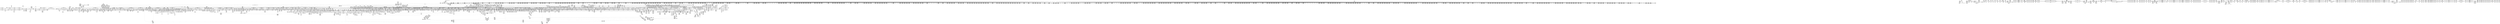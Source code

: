 digraph {
	CE0x4a70f00 [shape=record,shape=Mrecord,label="{CE0x4a70f00|i64*_getelementptr_inbounds_(_4_x_i64_,_4_x_i64_*___llvm_gcov_ctr133,_i64_0,_i64_3)|*Constant*|*SummSink*}"]
	CE0x49969a0 [shape=record,shape=Mrecord,label="{CE0x49969a0|2472:_%struct.cred*,_:_CRE_2608,2616_|*MultipleSource*|Function::current_has_perm&Arg::tsk::|Function::selinux_getprocattr&Arg::p::|security/selinux/hooks.c,5526}"]
	CE0x4a22b20 [shape=record,shape=Mrecord,label="{CE0x4a22b20|selinux_getprocattr:call26|security/selinux/hooks.c,5534|*SummSink*}"]
	CE0x496df10 [shape=record,shape=Mrecord,label="{CE0x496df10|i32_77|*Constant*}"]
	CE0x49c4530 [shape=record,shape=Mrecord,label="{CE0x49c4530|avc_has_perm:tclass|Function::avc_has_perm&Arg::tclass::|*SummSource*}"]
	CE0x4946d60 [shape=record,shape=Mrecord,label="{CE0x4946d60|%struct.common_audit_data*_null|*Constant*|*SummSink*}"]
	CE0x498d610 [shape=record,shape=Mrecord,label="{CE0x498d610|selinux_getprocattr:tmp15|security/selinux/hooks.c,5525|*SummSink*}"]
	CE0x4960c60 [shape=record,shape=Mrecord,label="{CE0x4960c60|2472:_%struct.cred*,_:_CRE_84,88_|*MultipleSource*|Function::current_has_perm&Arg::tsk::|Function::selinux_getprocattr&Arg::p::|security/selinux/hooks.c,5526}"]
	CE0x4ab1a00 [shape=record,shape=Mrecord,label="{CE0x4ab1a00|rcu_read_lock:do.end}"]
	CE0x4a4f510 [shape=record,shape=Mrecord,label="{CE0x4a4f510|selinux_getprocattr:tmp55|security/selinux/hooks.c,5532|*SummSink*}"]
	CE0x4a60900 [shape=record,shape=Mrecord,label="{CE0x4a60900|selinux_getprocattr:tmp67|security/selinux/hooks.c,5535}"]
	CE0x49ae1b0 [shape=record,shape=Mrecord,label="{CE0x49ae1b0|2472:_%struct.cred*,_:_CRE_6304,6305_}"]
	CE0x4b28400 [shape=record,shape=Mrecord,label="{CE0x4b28400|_call_void_rcu_lock_acquire(%struct.lockdep_map*_rcu_lock_map)_#10,_!dbg_!27711|include/linux/rcupdate.h,881}"]
	CE0x495cf30 [shape=record,shape=Mrecord,label="{CE0x495cf30|2472:_%struct.cred*,_:_CRE_2020,2032_|*MultipleSource*|Function::current_has_perm&Arg::tsk::|Function::selinux_getprocattr&Arg::p::|security/selinux/hooks.c,5526}"]
	CE0x49a3a70 [shape=record,shape=Mrecord,label="{CE0x49a3a70|2472:_%struct.cred*,_:_CRE_2973,2974_}"]
	CE0x49aeff0 [shape=record,shape=Mrecord,label="{CE0x49aeff0|2472:_%struct.cred*,_:_CRE_6316,6317_}"]
	CE0x4ae9e90 [shape=record,shape=Mrecord,label="{CE0x4ae9e90|cred_sid:cred|Function::cred_sid&Arg::cred::|*SummSink*}"]
	CE0x4a4be20 [shape=record,shape=Mrecord,label="{CE0x4a4be20|selinux_getprocattr:tmp52|security/selinux/hooks.c,5531|*SummSink*}"]
	CE0x49922c0 [shape=record,shape=Mrecord,label="{CE0x49922c0|current_sid:entry|*SummSource*}"]
	CE0x4a72530 [shape=record,shape=Mrecord,label="{CE0x4a72530|rcu_lock_release:tmp5|include/linux/rcupdate.h,423|*SummSource*}"]
	CE0x4961f60 [shape=record,shape=Mrecord,label="{CE0x4961f60|2472:_%struct.cred*,_:_CRE_784,1808_|*MultipleSource*|Function::current_has_perm&Arg::tsk::|Function::selinux_getprocattr&Arg::p::|security/selinux/hooks.c,5526}"]
	CE0x49b8e20 [shape=record,shape=Mrecord,label="{CE0x49b8e20|current_has_perm:call2|security/selinux/hooks.c,1544|*SummSource*}"]
	CE0x4a31940 [shape=record,shape=Mrecord,label="{CE0x4a31940|selinux_getprocattr:tmp18|security/selinux/hooks.c,5526|*SummSource*}"]
	CE0x4ad7b80 [shape=record,shape=Mrecord,label="{CE0x4ad7b80|__rcu_read_lock:tmp7|include/linux/rcupdate.h,240}"]
	CE0x4976bc0 [shape=record,shape=Mrecord,label="{CE0x4976bc0|2472:_%struct.cred*,_:_CRE_701,702_}"]
	CE0x49929a0 [shape=record,shape=Mrecord,label="{CE0x49929a0|GLOBAL:current_task|Global_var:current_task|*SummSink*}"]
	CE0x4addb90 [shape=record,shape=Mrecord,label="{CE0x4addb90|i64*_getelementptr_inbounds_(_4_x_i64_,_4_x_i64_*___llvm_gcov_ctr134,_i64_0,_i64_3)|*Constant*|*SummSink*}"]
	CE0x4a2ce40 [shape=record,shape=Mrecord,label="{CE0x4a2ce40|selinux_getprocattr:tmp37|security/selinux/hooks.c,5526|*SummSink*}"]
	CE0x4a7c2c0 [shape=record,shape=Mrecord,label="{CE0x4a7c2c0|__preempt_count_add:tmp1}"]
	CE0x4a53d10 [shape=record,shape=Mrecord,label="{CE0x4a53d10|i32_934|*Constant*|*SummSource*}"]
	CE0x4a11e10 [shape=record,shape=Mrecord,label="{CE0x4a11e10|task_sid:bb}"]
	CE0x4a61f90 [shape=record,shape=Mrecord,label="{CE0x4a61f90|selinux_getprocattr:tobool31|security/selinux/hooks.c,5536|*SummSink*}"]
	CE0x4aae210 [shape=record,shape=Mrecord,label="{CE0x4aae210|_call_void_mcount()_#3}"]
	CE0x4ab3520 [shape=record,shape=Mrecord,label="{CE0x4ab3520|__preempt_count_add:tmp5|./arch/x86/include/asm/preempt.h,72|*SummSource*}"]
	CE0x4a16460 [shape=record,shape=Mrecord,label="{CE0x4a16460|current_sid:land.lhs.true|*SummSink*}"]
	CE0x4974770 [shape=record,shape=Mrecord,label="{CE0x4974770|2472:_%struct.cred*,_:_CRE_2512,2520_|*MultipleSource*|Function::current_has_perm&Arg::tsk::|Function::selinux_getprocattr&Arg::p::|security/selinux/hooks.c,5526}"]
	CE0x4a37080 [shape=record,shape=Mrecord,label="{CE0x4a37080|selinux_getprocattr:tmp23|security/selinux/hooks.c,5526|*SummSink*}"]
	CE0x4a0d140 [shape=record,shape=Mrecord,label="{CE0x4a0d140|rcu_read_unlock:tmp10|include/linux/rcupdate.h,933}"]
	CE0x49cf520 [shape=record,shape=Mrecord,label="{CE0x49cf520|2472:_%struct.cred*,_:_CRE_568,576_|*MultipleSource*|Function::current_has_perm&Arg::tsk::|Function::selinux_getprocattr&Arg::p::|security/selinux/hooks.c,5526}"]
	CE0x4a36ab0 [shape=record,shape=Mrecord,label="{CE0x4a36ab0|selinux_getprocattr:tmp22|security/selinux/hooks.c,5526}"]
	CE0x49aa840 [shape=record,shape=Mrecord,label="{CE0x49aa840|2472:_%struct.cred*,_:_CRE_6144,6152_|*MultipleSource*|Function::current_has_perm&Arg::tsk::|Function::selinux_getprocattr&Arg::p::|security/selinux/hooks.c,5526}"]
	CE0x4a914f0 [shape=record,shape=Mrecord,label="{CE0x4a914f0|i32_-22|*Constant*|*SummSource*}"]
	CE0x4978830 [shape=record,shape=Mrecord,label="{CE0x4978830|2472:_%struct.cred*,_:_CRE_2888,2896_|*MultipleSource*|Function::current_has_perm&Arg::tsk::|Function::selinux_getprocattr&Arg::p::|security/selinux/hooks.c,5526}"]
	CE0x498dc70 [shape=record,shape=Mrecord,label="{CE0x498dc70|get_current:entry|*SummSink*}"]
	CE0x4a5fd20 [shape=record,shape=Mrecord,label="{CE0x4a5fd20|selinux_getprocattr:create_sid|security/selinux/hooks.c,5535}"]
	CE0x4a3c890 [shape=record,shape=Mrecord,label="{CE0x4a3c890|selinux_getprocattr:tmp89|*SummSink*}"]
	CE0x4962560 [shape=record,shape=Mrecord,label="{CE0x4962560|rcu_read_unlock:tmp16|include/linux/rcupdate.h,933|*SummSink*}"]
	CE0x4a07f80 [shape=record,shape=Mrecord,label="{CE0x4a07f80|_ret_void,_!dbg_!27717|include/linux/rcupdate.h,419|*SummSource*}"]
	CE0x4ac8650 [shape=record,shape=Mrecord,label="{CE0x4ac8650|current_sid:tmp17|security/selinux/hooks.c,218}"]
	CE0x4a297d0 [shape=record,shape=Mrecord,label="{CE0x4a297d0|i64*_getelementptr_inbounds_(_51_x_i64_,_51_x_i64_*___llvm_gcov_ctr329,_i64_0,_i64_15)|*Constant*}"]
	CE0x4a8da00 [shape=record,shape=Mrecord,label="{CE0x4a8da00|i64*_getelementptr_inbounds_(_51_x_i64_,_51_x_i64_*___llvm_gcov_ctr329,_i64_0,_i64_48)|*Constant*}"]
	CE0x4ad94e0 [shape=record,shape=Mrecord,label="{CE0x4ad94e0|task_sid:tmp1|*SummSource*}"]
	CE0x49780f0 [shape=record,shape=Mrecord,label="{CE0x49780f0|2472:_%struct.cred*,_:_CRE_2808,2816_|*MultipleSource*|Function::current_has_perm&Arg::tsk::|Function::selinux_getprocattr&Arg::p::|security/selinux/hooks.c,5526}"]
	CE0x498a020 [shape=record,shape=Mrecord,label="{CE0x498a020|rcu_read_lock:tmp5|include/linux/rcupdate.h,882|*SummSource*}"]
	CE0x4aad050 [shape=record,shape=Mrecord,label="{CE0x4aad050|__preempt_count_add:do.body}"]
	CE0x4a891e0 [shape=record,shape=Mrecord,label="{CE0x4a891e0|0:_i32,_:_SCRE:_elem_0:default:}"]
	CE0x4a0bb40 [shape=record,shape=Mrecord,label="{CE0x4a0bb40|rcu_read_lock:if.end|*SummSource*}"]
	CE0x4a35b60 [shape=record,shape=Mrecord,label="{CE0x4a35b60|selinux_getprocattr:tmp21|security/selinux/hooks.c,5526|*SummSource*}"]
	CE0x4aeecc0 [shape=record,shape=Mrecord,label="{CE0x4aeecc0|rcu_read_unlock:entry}"]
	CE0x49a7dc0 [shape=record,shape=Mrecord,label="{CE0x49a7dc0|2472:_%struct.cred*,_:_CRE_5864,5872_|*MultipleSource*|Function::current_has_perm&Arg::tsk::|Function::selinux_getprocattr&Arg::p::|security/selinux/hooks.c,5526}"]
	CE0x4a83450 [shape=record,shape=Mrecord,label="{CE0x4a83450|GLOBAL:rcu_read_unlock|*Constant*|*SummSink*}"]
	CE0x4ae74e0 [shape=record,shape=Mrecord,label="{CE0x4ae74e0|task_sid:tmp25|security/selinux/hooks.c,208|*SummSource*}"]
	CE0x4a66b10 [shape=record,shape=Mrecord,label="{CE0x4a66b10|rcu_lock_release:entry|*SummSink*}"]
	CE0x4a57c50 [shape=record,shape=Mrecord,label="{CE0x4a57c50|current_sid:call|security/selinux/hooks.c,218|*SummSink*}"]
	CE0x4a48360 [shape=record,shape=Mrecord,label="{CE0x4a48360|0:_i32,_4:_i32,_8:_i32,_12:_i32,_:_CMRE_4,8_|*MultipleSource*|security/selinux/hooks.c,218|security/selinux/hooks.c,218|security/selinux/hooks.c,220}"]
	CE0x4a680d0 [shape=record,shape=Mrecord,label="{CE0x4a680d0|_ret_void,_!dbg_!27717|include/linux/rcupdate.h,245}"]
	CE0x4968dc0 [shape=record,shape=Mrecord,label="{CE0x4968dc0|selinux_getprocattr:tmp69|security/selinux/hooks.c,5536}"]
	CE0x49a22b0 [shape=record,shape=Mrecord,label="{CE0x49a22b0|2472:_%struct.cred*,_:_CRE_2953,2954_}"]
	CE0x4974990 [shape=record,shape=Mrecord,label="{CE0x4974990|2472:_%struct.cred*,_:_CRE_2520,2521_}"]
	CE0x4a77d80 [shape=record,shape=Mrecord,label="{CE0x4a77d80|__preempt_count_add:tmp}"]
	CE0x4a8f160 [shape=record,shape=Mrecord,label="{CE0x4a8f160|selinux_getprocattr:tmp108|security/selinux/hooks.c,5550|*SummSink*}"]
	CE0x4968080 [shape=record,shape=Mrecord,label="{CE0x4968080|selinux_getprocattr:do.body|*SummSource*}"]
	CE0x4954630 [shape=record,shape=Mrecord,label="{CE0x4954630|GLOBAL:current_task|Global_var:current_task}"]
	CE0x4a09db0 [shape=record,shape=Mrecord,label="{CE0x4a09db0|_call_void_rcu_lock_acquire(%struct.lockdep_map*_rcu_lock_map)_#10,_!dbg_!27711|include/linux/rcupdate.h,881|*SummSink*}"]
	CE0x4a46620 [shape=record,shape=Mrecord,label="{CE0x4a46620|selinux_getprocattr:sid.1|*SummSource*}"]
	CE0x4a8fc90 [shape=record,shape=Mrecord,label="{CE0x4a8fc90|i64*_getelementptr_inbounds_(_51_x_i64_,_51_x_i64_*___llvm_gcov_ctr329,_i64_0,_i64_49)|*Constant*|*SummSink*}"]
	CE0x49a4f60 [shape=record,shape=Mrecord,label="{CE0x49a4f60|2472:_%struct.cred*,_:_CRE_3048,3056_|*MultipleSource*|Function::current_has_perm&Arg::tsk::|Function::selinux_getprocattr&Arg::p::|security/selinux/hooks.c,5526}"]
	CE0x49744b0 [shape=record,shape=Mrecord,label="{CE0x49744b0|_call_void_mcount()_#3}"]
	CE0x4a4a2d0 [shape=record,shape=Mrecord,label="{CE0x4a4a2d0|task_sid:tmp20|security/selinux/hooks.c,208|*SummSink*}"]
	CE0x4a47430 [shape=record,shape=Mrecord,label="{CE0x4a47430|current_sid:tmp22|security/selinux/hooks.c,218|*SummSink*}"]
	CE0x4abff00 [shape=record,shape=Mrecord,label="{CE0x4abff00|__rcu_read_lock:tmp}"]
	CE0x4a13980 [shape=record,shape=Mrecord,label="{CE0x4a13980|_call_void_asm_sideeffect_,_memory_,_dirflag_,_fpsr_,_flags_()_#3,_!dbg_!27714,_!srcloc_!27715|include/linux/rcupdate.h,239|*SummSource*}"]
	CE0x4951470 [shape=record,shape=Mrecord,label="{CE0x4951470|selinux_getprocattr:tmp5|security/selinux/hooks.c,5519|*SummSource*}"]
	CE0x4a6d860 [shape=record,shape=Mrecord,label="{CE0x4a6d860|i64_33|*Constant*|*SummSink*}"]
	CE0x49431e0 [shape=record,shape=Mrecord,label="{CE0x49431e0|selinux_getprocattr:entry}"]
	CE0x4a4b6a0 [shape=record,shape=Mrecord,label="{CE0x4a4b6a0|selinux_getprocattr:tmp51|security/selinux/hooks.c,5531|*SummSink*}"]
	CE0x4b26b40 [shape=record,shape=Mrecord,label="{CE0x4b26b40|rcu_read_lock:tmp12|include/linux/rcupdate.h,882}"]
	CE0x4aae2b0 [shape=record,shape=Mrecord,label="{CE0x4aae2b0|GLOBAL:__preempt_count|Global_var:__preempt_count|*SummSink*}"]
	CE0x4958690 [shape=record,shape=Mrecord,label="{CE0x4958690|2472:_%struct.cred*,_:_CRE_1936,1944_|*MultipleSource*|Function::current_has_perm&Arg::tsk::|Function::selinux_getprocattr&Arg::p::|security/selinux/hooks.c,5526}"]
	CE0x4ada930 [shape=record,shape=Mrecord,label="{CE0x4ada930|task_sid:land.lhs.true|*SummSource*}"]
	CE0x4a1b7c0 [shape=record,shape=Mrecord,label="{CE0x4a1b7c0|2472:_%struct.cred*,_:_CRE_6660,6664_|*MultipleSource*|Function::current_has_perm&Arg::tsk::|Function::selinux_getprocattr&Arg::p::|security/selinux/hooks.c,5526}"]
	CE0x4a49b00 [shape=record,shape=Mrecord,label="{CE0x4a49b00|_call_void_mcount()_#3|*SummSink*}"]
	CE0x495ae10 [shape=record,shape=Mrecord,label="{CE0x495ae10|2472:_%struct.cred*,_:_CRE_2848,2856_|*MultipleSource*|Function::current_has_perm&Arg::tsk::|Function::selinux_getprocattr&Arg::p::|security/selinux/hooks.c,5526}"]
	CE0x49c6980 [shape=record,shape=Mrecord,label="{CE0x49c6980|selinux_getprocattr:if.then24|*SummSource*}"]
	CE0x49519d0 [shape=record,shape=Mrecord,label="{CE0x49519d0|selinux_getprocattr:if.then}"]
	CE0x494c160 [shape=record,shape=Mrecord,label="{CE0x494c160|selinux_getprocattr:if.then|*SummSource*}"]
	CE0x4ac4b10 [shape=record,shape=Mrecord,label="{CE0x4ac4b10|i64*_getelementptr_inbounds_(_4_x_i64_,_4_x_i64_*___llvm_gcov_ctr128,_i64_0,_i64_0)|*Constant*|*SummSource*}"]
	CE0x4a31200 [shape=record,shape=Mrecord,label="{CE0x4a31200|i64_9|*Constant*}"]
	CE0x4b237c0 [shape=record,shape=Mrecord,label="{CE0x4b237c0|GLOBAL:__preempt_count_sub|*Constant*|*SummSink*}"]
	CE0x4a66450 [shape=record,shape=Mrecord,label="{CE0x4a66450|GLOBAL:rcu_lock_release|*Constant*}"]
	CE0x49b07b0 [shape=record,shape=Mrecord,label="{CE0x49b07b0|2472:_%struct.cred*,_:_CRE_6336,6337_}"]
	CE0x4a3b8e0 [shape=record,shape=Mrecord,label="{CE0x4a3b8e0|VOIDTB_TE_array:_GCR_.str71_private_unnamed_addr_constant_8_x_i8_c_current_00_,_align_1:_elem_0:default:}"]
	CE0x49ab340 [shape=record,shape=Mrecord,label="{CE0x49ab340|2472:_%struct.cred*,_:_CRE_6192,6196_|*MultipleSource*|Function::current_has_perm&Arg::tsk::|Function::selinux_getprocattr&Arg::p::|security/selinux/hooks.c,5526}"]
	CE0x4a7f000 [shape=record,shape=Mrecord,label="{CE0x4a7f000|__rcu_read_lock:tmp3|*SummSource*}"]
	CE0x4af2fc0 [shape=record,shape=Mrecord,label="{CE0x4af2fc0|i64*_getelementptr_inbounds_(_11_x_i64_,_11_x_i64_*___llvm_gcov_ctr132,_i64_0,_i64_10)|*Constant*}"]
	CE0x49716c0 [shape=record,shape=Mrecord,label="{CE0x49716c0|i64*_getelementptr_inbounds_(_51_x_i64_,_51_x_i64_*___llvm_gcov_ctr329,_i64_0,_i64_6)|*Constant*}"]
	CE0x4a6e580 [shape=record,shape=Mrecord,label="{CE0x4a6e580|selinux_getprocattr:tmp77|security/selinux/hooks.c,5538}"]
	CE0x4a9e040 [shape=record,shape=Mrecord,label="{CE0x4a9e040|__preempt_count_add:tmp2|*SummSource*}"]
	CE0x4ad6700 [shape=record,shape=Mrecord,label="{CE0x4ad6700|i64*_getelementptr_inbounds_(_13_x_i64_,_13_x_i64_*___llvm_gcov_ctr126,_i64_0,_i64_8)|*Constant*|*SummSource*}"]
	CE0x4965720 [shape=record,shape=Mrecord,label="{CE0x4965720|2472:_%struct.cred*,_:_CRE_2336,2344_|*MultipleSource*|Function::current_has_perm&Arg::tsk::|Function::selinux_getprocattr&Arg::p::|security/selinux/hooks.c,5526}"]
	CE0x4971870 [shape=record,shape=Mrecord,label="{CE0x4971870|selinux_getprocattr:tmp11|security/selinux/hooks.c,5522|*SummSource*}"]
	CE0x4959b90 [shape=record,shape=Mrecord,label="{CE0x4959b90|2472:_%struct.cred*,_:_CRE_480,488_|*MultipleSource*|Function::current_has_perm&Arg::tsk::|Function::selinux_getprocattr&Arg::p::|security/selinux/hooks.c,5526}"]
	CE0x4a23930 [shape=record,shape=Mrecord,label="{CE0x4a23930|selinux_getprocattr:tobool27|security/selinux/hooks.c,5534|*SummSink*}"]
	CE0x4af50f0 [shape=record,shape=Mrecord,label="{CE0x4af50f0|i64*_getelementptr_inbounds_(_4_x_i64_,_4_x_i64_*___llvm_gcov_ctr133,_i64_0,_i64_1)|*Constant*|*SummSink*}"]
	CE0x49aaa90 [shape=record,shape=Mrecord,label="{CE0x49aaa90|2472:_%struct.cred*,_:_CRE_6152,6168_|*MultipleSource*|Function::current_has_perm&Arg::tsk::|Function::selinux_getprocattr&Arg::p::|security/selinux/hooks.c,5526}"]
	CE0x4966e80 [shape=record,shape=Mrecord,label="{CE0x4966e80|selinux_getprocattr:tmp12|security/selinux/hooks.c,5523|*SummSink*}"]
	CE0x49a9dd0 [shape=record,shape=Mrecord,label="{CE0x49a9dd0|2472:_%struct.cred*,_:_CRE_5984,5992_|*MultipleSource*|Function::current_has_perm&Arg::tsk::|Function::selinux_getprocattr&Arg::p::|security/selinux/hooks.c,5526}"]
	CE0x49ff740 [shape=record,shape=Mrecord,label="{CE0x49ff740|rcu_read_lock:tmp19|include/linux/rcupdate.h,882|*SummSource*}"]
	CE0x4a0fd20 [shape=record,shape=Mrecord,label="{CE0x4a0fd20|task_sid:do.end6}"]
	CE0x4948a50 [shape=record,shape=Mrecord,label="{CE0x4948a50|selinux_getprocattr:if.end50}"]
	CE0x4a9e9c0 [shape=record,shape=Mrecord,label="{CE0x4a9e9c0|i64*_getelementptr_inbounds_(_11_x_i64_,_11_x_i64_*___llvm_gcov_ctr127,_i64_0,_i64_0)|*Constant*}"]
	CE0x4af3030 [shape=record,shape=Mrecord,label="{CE0x4af3030|rcu_read_unlock:tmp22|include/linux/rcupdate.h,935}"]
	CE0x4a37b70 [shape=record,shape=Mrecord,label="{CE0x4a37b70|selinux_getprocattr:tobool9|security/selinux/hooks.c,5526|*SummSource*}"]
	CE0x4a1fb60 [shape=record,shape=Mrecord,label="{CE0x4a1fb60|i64*_getelementptr_inbounds_(_51_x_i64_,_51_x_i64_*___llvm_gcov_ctr329,_i64_0,_i64_26)|*Constant*}"]
	CE0x4964cf0 [shape=record,shape=Mrecord,label="{CE0x4964cf0|2472:_%struct.cred*,_:_CRE_2296,2304_|*MultipleSource*|Function::current_has_perm&Arg::tsk::|Function::selinux_getprocattr&Arg::p::|security/selinux/hooks.c,5526}"]
	CE0x4947aa0 [shape=record,shape=Mrecord,label="{CE0x4947aa0|2472:_%struct.cred*,_:_CRE_2416,2424_|*MultipleSource*|Function::current_has_perm&Arg::tsk::|Function::selinux_getprocattr&Arg::p::|security/selinux/hooks.c,5526}"]
	CE0x49af380 [shape=record,shape=Mrecord,label="{CE0x49af380|2472:_%struct.cred*,_:_CRE_6319,6320_}"]
	CE0x4a34460 [shape=record,shape=Mrecord,label="{CE0x4a34460|rcu_lock_release:entry}"]
	CE0x4991d70 [shape=record,shape=Mrecord,label="{CE0x4991d70|i64_1|*Constant*|*SummSink*}"]
	CE0x4a922f0 [shape=record,shape=Mrecord,label="{CE0x4a922f0|i64*_getelementptr_inbounds_(_51_x_i64_,_51_x_i64_*___llvm_gcov_ctr329,_i64_0,_i64_50)|*Constant*|*SummSource*}"]
	CE0x4a77960 [shape=record,shape=Mrecord,label="{CE0x4a77960|cred_sid:tmp1|*SummSink*}"]
	CE0x49ad100 [shape=record,shape=Mrecord,label="{CE0x49ad100|2472:_%struct.cred*,_:_CRE_6290,6291_}"]
	CE0x4947440 [shape=record,shape=Mrecord,label="{CE0x4947440|2472:_%struct.cred*,_:_CRE_2392,2400_|*MultipleSource*|Function::current_has_perm&Arg::tsk::|Function::selinux_getprocattr&Arg::p::|security/selinux/hooks.c,5526}"]
	CE0x49bf270 [shape=record,shape=Mrecord,label="{CE0x49bf270|_call_void_lockdep_rcu_suspicious(i8*_getelementptr_inbounds_(_25_x_i8_,_25_x_i8_*_.str45,_i32_0,_i32_0),_i32_883,_i8*_getelementptr_inbounds_(_42_x_i8_,_42_x_i8_*_.str46,_i32_0,_i32_0))_#10,_!dbg_!27728|include/linux/rcupdate.h,882|*SummSource*}"]
	CE0x4948fc0 [shape=record,shape=Mrecord,label="{CE0x4948fc0|2472:_%struct.cred*,_:_CRE_2040,2044_|*MultipleSource*|Function::current_has_perm&Arg::tsk::|Function::selinux_getprocattr&Arg::p::|security/selinux/hooks.c,5526}"]
	CE0x4a82ec0 [shape=record,shape=Mrecord,label="{CE0x4a82ec0|_call_void_rcu_read_unlock()_#10,_!dbg_!27801|security/selinux/hooks.c,5542|*SummSource*}"]
	CE0x49a28a0 [shape=record,shape=Mrecord,label="{CE0x49a28a0|2472:_%struct.cred*,_:_CRE_2958,2959_}"]
	CE0x4ac0ad0 [shape=record,shape=Mrecord,label="{CE0x4ac0ad0|current_sid:land.lhs.true|*SummSource*}"]
	CE0x4954500 [shape=record,shape=Mrecord,label="{CE0x4954500|%struct.task_struct*_(%struct.task_struct**)*_asm_movq_%gs:$_1:P_,$0_,_r,im,_dirflag_,_fpsr_,_flags_|*SummSource*}"]
	CE0x4aee130 [shape=record,shape=Mrecord,label="{CE0x4aee130|rcu_read_lock:tmp17|include/linux/rcupdate.h,882}"]
	CE0x4959db0 [shape=record,shape=Mrecord,label="{CE0x4959db0|2472:_%struct.cred*,_:_CRE_488,496_|*MultipleSource*|Function::current_has_perm&Arg::tsk::|Function::selinux_getprocattr&Arg::p::|security/selinux/hooks.c,5526}"]
	CE0x4ac2770 [shape=record,shape=Mrecord,label="{CE0x4ac2770|task_sid:tmp2|*SummSink*}"]
	CE0x49936d0 [shape=record,shape=Mrecord,label="{CE0x49936d0|selinux_getprocattr:tmp7|security/selinux/hooks.c,5521}"]
	CE0x4a7ef40 [shape=record,shape=Mrecord,label="{CE0x4a7ef40|i64*_getelementptr_inbounds_(_4_x_i64_,_4_x_i64_*___llvm_gcov_ctr130,_i64_0,_i64_0)|*Constant*|*SummSink*}"]
	CE0x4a4efb0 [shape=record,shape=Mrecord,label="{CE0x4a4efb0|selinux_getprocattr:tmp54|security/selinux/hooks.c,5532}"]
	CE0x4ab1b80 [shape=record,shape=Mrecord,label="{CE0x4ab1b80|_call_void___rcu_read_lock()_#10,_!dbg_!27710|include/linux/rcupdate.h,879}"]
	CE0x4adbf70 [shape=record,shape=Mrecord,label="{CE0x4adbf70|task_sid:tmp20|security/selinux/hooks.c,208}"]
	CE0x4aab750 [shape=record,shape=Mrecord,label="{CE0x4aab750|__preempt_count_sub:tmp4|./arch/x86/include/asm/preempt.h,77}"]
	CE0x495a010 [shape=record,shape=Mrecord,label="{CE0x495a010|selinux_getprocattr:entry|*SummSource*}"]
	CE0x49c5200 [shape=record,shape=Mrecord,label="{CE0x49c5200|_call_void_rcu_read_lock()_#10,_!dbg_!27728|security/selinux/hooks.c,5525|*SummSink*}"]
	CE0x49b0420 [shape=record,shape=Mrecord,label="{CE0x49b0420|2472:_%struct.cred*,_:_CRE_6333,6334_}"]
	CE0x4a42cc0 [shape=record,shape=Mrecord,label="{CE0x4a42cc0|selinux_getprocattr:tmp85|*SummSink*}"]
	CE0x4a05660 [shape=record,shape=Mrecord,label="{CE0x4a05660|rcu_read_lock:tmp1|*SummSink*}"]
	CE0x4a45320 [shape=record,shape=Mrecord,label="{CE0x4a45320|current_sid:tmp21|security/selinux/hooks.c,218}"]
	CE0x4adccf0 [shape=record,shape=Mrecord,label="{CE0x4adccf0|task_sid:tmp23|security/selinux/hooks.c,208|*SummSource*}"]
	CE0x4a2d650 [shape=record,shape=Mrecord,label="{CE0x4a2d650|selinux_getprocattr:security|security/selinux/hooks.c,5526}"]
	CE0x4ae4220 [shape=record,shape=Mrecord,label="{CE0x4ae4220|i64*_getelementptr_inbounds_(_4_x_i64_,_4_x_i64_*___llvm_gcov_ctr133,_i64_0,_i64_2)|*Constant*}"]
	CE0x49a6880 [shape=record,shape=Mrecord,label="{CE0x49a6880|2472:_%struct.cred*,_:_CRE_3128,3136_|*MultipleSource*|Function::current_has_perm&Arg::tsk::|Function::selinux_getprocattr&Arg::p::|security/selinux/hooks.c,5526}"]
	CE0x49b61d0 [shape=record,shape=Mrecord,label="{CE0x49b61d0|2472:_%struct.cred*,_:_CRE_6584,6600_|*MultipleSource*|Function::current_has_perm&Arg::tsk::|Function::selinux_getprocattr&Arg::p::|security/selinux/hooks.c,5526}"]
	CE0x496bd40 [shape=record,shape=Mrecord,label="{CE0x496bd40|2472:_%struct.cred*,_:_CRE_2104,2112_|*MultipleSource*|Function::current_has_perm&Arg::tsk::|Function::selinux_getprocattr&Arg::p::|security/selinux/hooks.c,5526}"]
	CE0x4a280d0 [shape=record,shape=Mrecord,label="{CE0x4a280d0|GLOBAL:lockdep_rcu_suspicious|*Constant*|*SummSource*}"]
	CE0x4a68ba0 [shape=record,shape=Mrecord,label="{CE0x4a68ba0|rcu_read_unlock:tmp19|include/linux/rcupdate.h,933}"]
	CE0x4ac6010 [shape=record,shape=Mrecord,label="{CE0x4ac6010|current_sid:tmp10|security/selinux/hooks.c,218|*SummSink*}"]
	CE0x4962430 [shape=record,shape=Mrecord,label="{CE0x4962430|rcu_read_unlock:tmp16|include/linux/rcupdate.h,933|*SummSource*}"]
	CE0x49fb3c0 [shape=record,shape=Mrecord,label="{CE0x49fb3c0|task_sid:do.body5}"]
	CE0x4b24430 [shape=record,shape=Mrecord,label="{CE0x4b24430|_call_void_lockdep_rcu_suspicious(i8*_getelementptr_inbounds_(_25_x_i8_,_25_x_i8_*_.str45,_i32_0,_i32_0),_i32_934,_i8*_getelementptr_inbounds_(_44_x_i8_,_44_x_i8_*_.str47,_i32_0,_i32_0))_#10,_!dbg_!27726|include/linux/rcupdate.h,933}"]
	CE0x4a6f530 [shape=record,shape=Mrecord,label="{CE0x4a6f530|selinux_getprocattr:tmp79|security/selinux/hooks.c,5539}"]
	CE0x49b0a10 [shape=record,shape=Mrecord,label="{CE0x49b0a10|2472:_%struct.cred*,_:_CRE_6338,6339_}"]
	CE0x4b23e90 [shape=record,shape=Mrecord,label="{CE0x4b23e90|__rcu_read_unlock:do.end|*SummSink*}"]
	CE0x4a15cc0 [shape=record,shape=Mrecord,label="{CE0x4a15cc0|rcu_read_unlock:call|include/linux/rcupdate.h,933|*SummSource*}"]
	CE0x4ac13d0 [shape=record,shape=Mrecord,label="{CE0x4ac13d0|task_sid:tmp4|*LoadInst*|security/selinux/hooks.c,208}"]
	CE0x49a9990 [shape=record,shape=Mrecord,label="{CE0x49a9990|2472:_%struct.cred*,_:_CRE_5968,5976_|*MultipleSource*|Function::current_has_perm&Arg::tsk::|Function::selinux_getprocattr&Arg::p::|security/selinux/hooks.c,5526}"]
	CE0x4993e10 [shape=record,shape=Mrecord,label="{CE0x4993e10|selinux_getprocattr:tmp2|security/selinux/hooks.c,5519|*SummSource*}"]
	CE0x4ad8090 [shape=record,shape=Mrecord,label="{CE0x4ad8090|rcu_lock_acquire:indirectgoto|*SummSink*}"]
	CE0x4a3a660 [shape=record,shape=Mrecord,label="{CE0x4a3a660|i64_18|*Constant*|*SummSink*}"]
	CE0x4a087a0 [shape=record,shape=Mrecord,label="{CE0x4a087a0|current_sid:tmp14|security/selinux/hooks.c,218|*SummSource*}"]
	CE0x4a33840 [shape=record,shape=Mrecord,label="{CE0x4a33840|rcu_read_unlock:tmp22|include/linux/rcupdate.h,935}"]
	CE0x4947cf0 [shape=record,shape=Mrecord,label="{CE0x4947cf0|2472:_%struct.cred*,_:_CRE_2424,2472_|*MultipleSource*|Function::current_has_perm&Arg::tsk::|Function::selinux_getprocattr&Arg::p::|security/selinux/hooks.c,5526}"]
	CE0x4a7b280 [shape=record,shape=Mrecord,label="{CE0x4a7b280|i64*_getelementptr_inbounds_(_4_x_i64_,_4_x_i64_*___llvm_gcov_ctr129,_i64_0,_i64_1)|*Constant*}"]
	CE0x4b6c6e0 [shape=record,shape=Mrecord,label="{CE0x4b6c6e0|_call_void_mcount()_#3|*SummSource*}"]
	CE0x49ca540 [shape=record,shape=Mrecord,label="{CE0x49ca540|rcu_read_lock:tmp2|*SummSource*}"]
	CE0x4a7fe80 [shape=record,shape=Mrecord,label="{CE0x4a7fe80|selinux_getprocattr:sid.2|*SummSink*}"]
	CE0x4a88a30 [shape=record,shape=Mrecord,label="{CE0x4a88a30|VOIDTB_TE:_CE:_elem_0:default:}"]
	CE0x4adaf90 [shape=record,shape=Mrecord,label="{CE0x4adaf90|task_sid:tmp14|security/selinux/hooks.c,208}"]
	CE0x4a33160 [shape=record,shape=Mrecord,label="{CE0x4a33160|i64*_getelementptr_inbounds_(_11_x_i64_,_11_x_i64_*___llvm_gcov_ctr132,_i64_0,_i64_10)|*Constant*}"]
	CE0x4a3fed0 [shape=record,shape=Mrecord,label="{CE0x4a3fed0|selinux_getprocattr:sockcreate_sid|security/selinux/hooks.c,5539|*SummSource*}"]
	CE0x4ada9a0 [shape=record,shape=Mrecord,label="{CE0x4ada9a0|task_sid:land.lhs.true|*SummSink*}"]
	CE0x4add700 [shape=record,shape=Mrecord,label="{CE0x4add700|i64*_getelementptr_inbounds_(_4_x_i64_,_4_x_i64_*___llvm_gcov_ctr134,_i64_0,_i64_3)|*Constant*}"]
	CE0x4957780 [shape=record,shape=Mrecord,label="{CE0x4957780|2472:_%struct.cred*,_:_CRE_1880,1888_|*MultipleSource*|Function::current_has_perm&Arg::tsk::|Function::selinux_getprocattr&Arg::p::|security/selinux/hooks.c,5526}"]
	CE0x4aa2cb0 [shape=record,shape=Mrecord,label="{CE0x4aa2cb0|rcu_read_unlock:tmp19|include/linux/rcupdate.h,933}"]
	CE0x4966a10 [shape=record,shape=Mrecord,label="{CE0x4966a10|selinux_getprocattr:land.lhs.true}"]
	CE0x4a88250 [shape=record,shape=Mrecord,label="{CE0x4a88250|GLOBAL:security_sid_to_context|*Constant*}"]
	CE0x4a1e610 [shape=record,shape=Mrecord,label="{CE0x4a1e610|2472:_%struct.cred*,_:_CRE_10632,10640_|*MultipleSource*|Function::current_has_perm&Arg::tsk::|Function::selinux_getprocattr&Arg::p::|security/selinux/hooks.c,5526}"]
	CE0x49a0d50 [shape=record,shape=Mrecord,label="{CE0x49a0d50|2472:_%struct.cred*,_:_CRE_2935,2936_}"]
	CE0x4a06680 [shape=record,shape=Mrecord,label="{CE0x4a06680|current_sid:tmp8|security/selinux/hooks.c,218|*SummSource*}"]
	CE0x4a16a20 [shape=record,shape=Mrecord,label="{CE0x4a16a20|rcu_read_unlock:tmp8|include/linux/rcupdate.h,933|*SummSink*}"]
	CE0x4a24100 [shape=record,shape=Mrecord,label="{CE0x4a24100|i64_27|*Constant*}"]
	CE0x4a48e50 [shape=record,shape=Mrecord,label="{CE0x4a48e50|current_sid:tmp24|security/selinux/hooks.c,220|*SummSource*}"]
	CE0x4a8a4d0 [shape=record,shape=Mrecord,label="{CE0x4a8a4d0|i64_45|*Constant*|*SummSink*}"]
	CE0x4a9dd40 [shape=record,shape=Mrecord,label="{CE0x4a9dd40|rcu_read_unlock:if.then}"]
	CE0x4a97f10 [shape=record,shape=Mrecord,label="{CE0x4a97f10|__preempt_count_add:tmp4|./arch/x86/include/asm/preempt.h,72|*SummSink*}"]
	CE0x4a31fe0 [shape=record,shape=Mrecord,label="{CE0x4a31fe0|selinux_getprocattr:tmp19|security/selinux/hooks.c,5526|*SummSink*}"]
	CE0x4abfc00 [shape=record,shape=Mrecord,label="{CE0x4abfc00|_call_void_rcu_read_lock()_#10,_!dbg_!27712|security/selinux/hooks.c,207}"]
	CE0x496ff20 [shape=record,shape=Mrecord,label="{CE0x496ff20|_ret_i32_%call2,_!dbg_!27718|security/selinux/hooks.c,1544|*SummSink*}"]
	CE0x498fe30 [shape=record,shape=Mrecord,label="{CE0x498fe30|selinux_getprocattr:tmp9|security/selinux/hooks.c,5521|*SummSink*}"]
	CE0x4a66700 [shape=record,shape=Mrecord,label="{CE0x4a66700|GLOBAL:rcu_lock_release|*Constant*|*SummSink*}"]
	CE0x4989ba0 [shape=record,shape=Mrecord,label="{CE0x4989ba0|task_sid:tmp10|security/selinux/hooks.c,208|*SummSink*}"]
	CE0x4a1c010 [shape=record,shape=Mrecord,label="{CE0x4a1c010|2472:_%struct.cred*,_:_CRE_6688,10528_|*MultipleSource*|Function::current_has_perm&Arg::tsk::|Function::selinux_getprocattr&Arg::p::|security/selinux/hooks.c,5526}"]
	CE0x4abf270 [shape=record,shape=Mrecord,label="{CE0x4abf270|current_sid:tobool1|security/selinux/hooks.c,218|*SummSource*}"]
	CE0x495cd10 [shape=record,shape=Mrecord,label="{CE0x495cd10|2472:_%struct.cred*,_:_CRE_2016,2020_|*MultipleSource*|Function::current_has_perm&Arg::tsk::|Function::selinux_getprocattr&Arg::p::|security/selinux/hooks.c,5526}"]
	CE0x4956310 [shape=record,shape=Mrecord,label="{CE0x4956310|selinux_getprocattr:if.then49|*SummSource*}"]
	CE0x4ae2700 [shape=record,shape=Mrecord,label="{CE0x4ae2700|task_sid:tobool4|security/selinux/hooks.c,208}"]
	CE0x4a15320 [shape=record,shape=Mrecord,label="{CE0x4a15320|__rcu_read_lock:do.body|*SummSource*}"]
	CE0x4ae25c0 [shape=record,shape=Mrecord,label="{CE0x4ae25c0|task_sid:tmp13|security/selinux/hooks.c,208|*SummSource*}"]
	CE0x495dce0 [shape=record,shape=Mrecord,label="{CE0x495dce0|2472:_%struct.cred*,_:_CRE_680,688_|*MultipleSource*|Function::current_has_perm&Arg::tsk::|Function::selinux_getprocattr&Arg::p::|security/selinux/hooks.c,5526}"]
	CE0x4a2c9a0 [shape=record,shape=Mrecord,label="{CE0x4a2c9a0|selinux_getprocattr:tmp37|security/selinux/hooks.c,5526}"]
	CE0x4a06d70 [shape=record,shape=Mrecord,label="{CE0x4a06d70|rcu_read_unlock:tmp13|include/linux/rcupdate.h,933|*SummSource*}"]
	CE0x49c8420 [shape=record,shape=Mrecord,label="{CE0x49c8420|selinux_getprocattr:if.then2|*SummSource*}"]
	CE0x4975270 [shape=record,shape=Mrecord,label="{CE0x4975270|2472:_%struct.cred*,_:_CRE_2526,2527_}"]
	CE0x4a2cb40 [shape=record,shape=Mrecord,label="{CE0x4a2cb40|selinux_getprocattr:tmp37|security/selinux/hooks.c,5526|*SummSource*}"]
	CE0x49ac600 [shape=record,shape=Mrecord,label="{CE0x49ac600|2472:_%struct.cred*,_:_CRE_6256,6264_|*MultipleSource*|Function::current_has_perm&Arg::tsk::|Function::selinux_getprocattr&Arg::p::|security/selinux/hooks.c,5526}"]
	CE0x4998c30 [shape=record,shape=Mrecord,label="{CE0x4998c30|i64*_getelementptr_inbounds_(_11_x_i64_,_11_x_i64_*___llvm_gcov_ctr125,_i64_0,_i64_0)|*Constant*|*SummSink*}"]
	CE0x4a24ae0 [shape=record,shape=Mrecord,label="{CE0x4a24ae0|selinux_getprocattr:tmp63|security/selinux/hooks.c,5534}"]
	CE0x4a80f80 [shape=record,shape=Mrecord,label="{CE0x4a80f80|selinux_getprocattr:sid.3}"]
	CE0x5b0e930 [shape=record,shape=Mrecord,label="{CE0x5b0e930|selinux_getprocattr:bb|*SummSource*}"]
	CE0x496a6e0 [shape=record,shape=Mrecord,label="{CE0x496a6e0|2472:_%struct.cred*,_:_CRE_96,104_|*MultipleSource*|Function::current_has_perm&Arg::tsk::|Function::selinux_getprocattr&Arg::p::|security/selinux/hooks.c,5526}"]
	CE0x4975700 [shape=record,shape=Mrecord,label="{CE0x4975700|2472:_%struct.cred*,_:_CRE_2530,2531_}"]
	CE0x4976320 [shape=record,shape=Mrecord,label="{CE0x4976320|2472:_%struct.cred*,_:_CRE_693,694_}"]
	CE0x4a0e4a0 [shape=record,shape=Mrecord,label="{CE0x4a0e4a0|rcu_read_lock:do.body|*SummSource*}"]
	CE0x4a3c510 [shape=record,shape=Mrecord,label="{CE0x4a3c510|i64*_getelementptr_inbounds_(_51_x_i64_,_51_x_i64_*___llvm_gcov_ctr329,_i64_0,_i64_39)|*Constant*|*SummSink*}"]
	CE0x4abfdc0 [shape=record,shape=Mrecord,label="{CE0x4abfdc0|_call_void_rcu_read_lock()_#10,_!dbg_!27712|security/selinux/hooks.c,207|*SummSink*}"]
	CE0x4b7a7b0 [shape=record,shape=Mrecord,label="{CE0x4b7a7b0|__preempt_count_add:do.end}"]
	CE0x4ae8940 [shape=record,shape=Mrecord,label="{CE0x4ae8940|task_sid:tmp27|security/selinux/hooks.c,208|*SummSink*}"]
	CE0x4a4dad0 [shape=record,shape=Mrecord,label="{CE0x4a4dad0|selinux_getprocattr:tobool23|security/selinux/hooks.c,5532|*SummSource*}"]
	CE0x4a142e0 [shape=record,shape=Mrecord,label="{CE0x4a142e0|current_sid:tmp7|security/selinux/hooks.c,218|*SummSource*}"]
	CE0x4a3f2b0 [shape=record,shape=Mrecord,label="{CE0x4a3f2b0|selinux_getprocattr:tmp80|security/selinux/hooks.c,5539|*SummSource*}"]
	CE0x4979490 [shape=record,shape=Mrecord,label="{CE0x4979490|2472:_%struct.cred*,_:_CRE_2907,2908_}"]
	CE0x494eac0 [shape=record,shape=Mrecord,label="{CE0x494eac0|2472:_%struct.cred*,_:_CRE_496,504_|*MultipleSource*|Function::current_has_perm&Arg::tsk::|Function::selinux_getprocattr&Arg::p::|security/selinux/hooks.c,5526}"]
	CE0x4a0a660 [shape=record,shape=Mrecord,label="{CE0x4a0a660|task_sid:tmp18|security/selinux/hooks.c,208}"]
	CE0x4a6fad0 [shape=record,shape=Mrecord,label="{CE0x4a6fad0|rcu_lock_release:tmp|*SummSink*}"]
	CE0x4a20f10 [shape=record,shape=Mrecord,label="{CE0x4a20f10|selinux_getprocattr:tmp59|security/selinux/hooks.c,5533|*SummSink*}"]
	CE0x4a6ed90 [shape=record,shape=Mrecord,label="{CE0x4a6ed90|selinux_getprocattr:tmp78|security/selinux/hooks.c,5538|*SummSource*}"]
	CE0x49412a0 [shape=record,shape=Mrecord,label="{CE0x49412a0|selinux_getprocattr:if.then36|*SummSink*}"]
	CE0x49ae670 [shape=record,shape=Mrecord,label="{CE0x49ae670|2472:_%struct.cred*,_:_CRE_6308,6309_}"]
	CE0x4aafaf0 [shape=record,shape=Mrecord,label="{CE0x4aafaf0|i64*_getelementptr_inbounds_(_4_x_i64_,_4_x_i64_*___llvm_gcov_ctr134,_i64_0,_i64_2)|*Constant*}"]
	CE0x49bade0 [shape=record,shape=Mrecord,label="{CE0x49bade0|rcu_lock_acquire:map|Function::rcu_lock_acquire&Arg::map::|*SummSink*}"]
	CE0x49ad320 [shape=record,shape=Mrecord,label="{CE0x49ad320|2472:_%struct.cred*,_:_CRE_6291,6292_}"]
	CE0x49b41f0 [shape=record,shape=Mrecord,label="{CE0x49b41f0|2472:_%struct.cred*,_:_CRE_6476,6480_|*MultipleSource*|Function::current_has_perm&Arg::tsk::|Function::selinux_getprocattr&Arg::p::|security/selinux/hooks.c,5526}"]
	CE0x4958220 [shape=record,shape=Mrecord,label="{CE0x4958220|2472:_%struct.cred*,_:_CRE_1920,1928_|*MultipleSource*|Function::current_has_perm&Arg::tsk::|Function::selinux_getprocattr&Arg::p::|security/selinux/hooks.c,5526}"]
	CE0x498a2a0 [shape=record,shape=Mrecord,label="{CE0x498a2a0|rcu_read_lock:tmp5|include/linux/rcupdate.h,882|*SummSink*}"]
	CE0x4ae6510 [shape=record,shape=Mrecord,label="{CE0x4ae6510|task_sid:tobool1|security/selinux/hooks.c,208|*SummSink*}"]
	CE0x4aa1f70 [shape=record,shape=Mrecord,label="{CE0x4aa1f70|get_current:tmp2}"]
	CE0x4a07930 [shape=record,shape=Mrecord,label="{CE0x4a07930|i64*_getelementptr_inbounds_(_11_x_i64_,_11_x_i64_*___llvm_gcov_ctr127,_i64_0,_i64_0)|*Constant*|*SummSource*}"]
	CE0x4a4eb20 [shape=record,shape=Mrecord,label="{CE0x4a4eb20|selinux_getprocattr:tmp54|security/selinux/hooks.c,5532|*SummSink*}"]
	CE0x4b27e50 [shape=record,shape=Mrecord,label="{CE0x4b27e50|get_current:tmp}"]
	CE0x4b77d60 [shape=record,shape=Mrecord,label="{CE0x4b77d60|_call_void_asm_addl_$1,_%gs:$0_,_*m,ri,*m,_dirflag_,_fpsr_,_flags_(i32*___preempt_count,_i32_%sub,_i32*___preempt_count)_#3,_!dbg_!27717,_!srcloc_!27718|./arch/x86/include/asm/preempt.h,77|*SummSource*}"]
	CE0x4af97f0 [shape=record,shape=Mrecord,label="{CE0x4af97f0|task_sid:tmp9|security/selinux/hooks.c,208|*SummSink*}"]
	CE0x495c2d0 [shape=record,shape=Mrecord,label="{CE0x495c2d0|2472:_%struct.cred*,_:_CRE_1960,1968_|*MultipleSource*|Function::current_has_perm&Arg::tsk::|Function::selinux_getprocattr&Arg::p::|security/selinux/hooks.c,5526}"]
	CE0x4a8b550 [shape=record,shape=Mrecord,label="{CE0x4a8b550|selinux_getprocattr:tmp102|security/selinux/hooks.c,5548|*SummSource*}"]
	CE0x49c8040 [shape=record,shape=Mrecord,label="{CE0x49c8040|rcu_read_lock:bb|*SummSource*}"]
	CE0x49b0550 [shape=record,shape=Mrecord,label="{CE0x49b0550|2472:_%struct.cred*,_:_CRE_6334,6335_}"]
	CE0x4ac4e10 [shape=record,shape=Mrecord,label="{CE0x4ac4e10|current_sid:tmp9|security/selinux/hooks.c,218|*SummSource*}"]
	CE0x49c9500 [shape=record,shape=Mrecord,label="{CE0x49c9500|i64*_getelementptr_inbounds_(_2_x_i64_,_2_x_i64_*___llvm_gcov_ctr136,_i64_0,_i64_1)|*Constant*|*SummSource*}"]
	CE0x4a27bd0 [shape=record,shape=Mrecord,label="{CE0x4a27bd0|_call_void_lockdep_rcu_suspicious(i8*_getelementptr_inbounds_(_25_x_i8_,_25_x_i8_*_.str3,_i32_0,_i32_0),_i32_5526,_i8*_getelementptr_inbounds_(_41_x_i8_,_41_x_i8_*_.str44,_i32_0,_i32_0))_#10,_!dbg_!27748|security/selinux/hooks.c,5526|*SummSink*}"]
	CE0x49fbff0 [shape=record,shape=Mrecord,label="{CE0x49fbff0|__preempt_count_add:val|Function::__preempt_count_add&Arg::val::|*SummSink*}"]
	CE0x4a9d700 [shape=record,shape=Mrecord,label="{CE0x4a9d700|__preempt_count_sub:tmp|*SummSource*}"]
	CE0x4ae1340 [shape=record,shape=Mrecord,label="{CE0x4ae1340|task_sid:do.end}"]
	CE0x495eff0 [shape=record,shape=Mrecord,label="{CE0x495eff0|2472:_%struct.cred*,_:_CRE_272,280_|*MultipleSource*|Function::current_has_perm&Arg::tsk::|Function::selinux_getprocattr&Arg::p::|security/selinux/hooks.c,5526}"]
	CE0x49bbac0 [shape=record,shape=Mrecord,label="{CE0x49bbac0|i64*_getelementptr_inbounds_(_11_x_i64_,_11_x_i64_*___llvm_gcov_ctr127,_i64_0,_i64_10)|*Constant*|*SummSink*}"]
	CE0x4a17150 [shape=record,shape=Mrecord,label="{CE0x4a17150|_call_void_asm_sideeffect_,_memory_,_dirflag_,_fpsr_,_flags_()_#3,_!dbg_!27711,_!srcloc_!27714|include/linux/rcupdate.h,244}"]
	CE0x4abf7f0 [shape=record,shape=Mrecord,label="{CE0x4abf7f0|current_sid:tmp12|security/selinux/hooks.c,218}"]
	CE0x4a5d140 [shape=record,shape=Mrecord,label="{CE0x4a5d140|current_sid:do.end}"]
	CE0x4ae9990 [shape=record,shape=Mrecord,label="{CE0x4ae9990|cred_sid:entry|*SummSource*}"]
	CE0x49a9ff0 [shape=record,shape=Mrecord,label="{CE0x49a9ff0|2472:_%struct.cred*,_:_CRE_5992,6000_|*MultipleSource*|Function::current_has_perm&Arg::tsk::|Function::selinux_getprocattr&Arg::p::|security/selinux/hooks.c,5526}"]
	CE0x4a206b0 [shape=record,shape=Mrecord,label="{CE0x4a206b0|i64*_getelementptr_inbounds_(_51_x_i64_,_51_x_i64_*___llvm_gcov_ctr329,_i64_0,_i64_26)|*Constant*|*SummSink*}"]
	CE0x49a35b0 [shape=record,shape=Mrecord,label="{CE0x49a35b0|2472:_%struct.cred*,_:_CRE_2969,2970_}"]
	CE0x49c4be0 [shape=record,shape=Mrecord,label="{CE0x49c4be0|_ret_i32_%retval.0,_!dbg_!27728|security/selinux/avc.c,775|*SummSource*}"]
	CE0x49b5b70 [shape=record,shape=Mrecord,label="{CE0x49b5b70|2472:_%struct.cred*,_:_CRE_6560,6568_|*MultipleSource*|Function::current_has_perm&Arg::tsk::|Function::selinux_getprocattr&Arg::p::|security/selinux/hooks.c,5526}"]
	CE0x499a670 [shape=record,shape=Mrecord,label="{CE0x499a670|selinux_getprocattr:tmp45|security/selinux/hooks.c,5529|*SummSink*}"]
	CE0x498fc80 [shape=record,shape=Mrecord,label="{CE0x498fc80|task_sid:entry}"]
	CE0x4976600 [shape=record,shape=Mrecord,label="{CE0x4976600|2472:_%struct.cred*,_:_CRE_696,697_}"]
	CE0x49c9c10 [shape=record,shape=Mrecord,label="{CE0x49c9c10|_call_void_mcount()_#3|*SummSink*}"]
	CE0x4993800 [shape=record,shape=Mrecord,label="{CE0x4993800|selinux_getprocattr:tmp7|security/selinux/hooks.c,5521|*SummSink*}"]
	CE0x499e410 [shape=record,shape=Mrecord,label="{CE0x499e410|i64_22|*Constant*}"]
	CE0x4a87080 [shape=record,shape=Mrecord,label="{CE0x4a87080|selinux_getprocattr:tmp98|security/selinux/hooks.c,5545|*SummSource*}"]
	CE0x49a0890 [shape=record,shape=Mrecord,label="{CE0x49a0890|2472:_%struct.cred*,_:_CRE_2931,2932_}"]
	CE0x4a693e0 [shape=record,shape=Mrecord,label="{CE0x4a693e0|i32_4|*Constant*}"]
	CE0x4a5f510 [shape=record,shape=Mrecord,label="{CE0x4a5f510|rcu_read_unlock:do.body|*SummSink*}"]
	CE0x4997d60 [shape=record,shape=Mrecord,label="{CE0x4997d60|current_sid:tmp3}"]
	CE0x498e180 [shape=record,shape=Mrecord,label="{CE0x498e180|task_sid:entry|*SummSource*}"]
	CE0x4aef350 [shape=record,shape=Mrecord,label="{CE0x4aef350|__rcu_read_lock:do.end|*SummSink*}"]
	CE0x4a850d0 [shape=record,shape=Mrecord,label="{CE0x4a850d0|selinux_getprocattr:tmp95|security/selinux/hooks.c,5544}"]
	CE0x4b20a90 [shape=record,shape=Mrecord,label="{CE0x4b20a90|rcu_read_unlock:tmp17|include/linux/rcupdate.h,933}"]
	CE0x49916b0 [shape=record,shape=Mrecord,label="{CE0x49916b0|i64_4|*Constant*}"]
	CE0x49775f0 [shape=record,shape=Mrecord,label="{CE0x49775f0|rcu_read_lock:tmp2}"]
	CE0x4947880 [shape=record,shape=Mrecord,label="{CE0x4947880|2472:_%struct.cred*,_:_CRE_2408,2416_|*MultipleSource*|Function::current_has_perm&Arg::tsk::|Function::selinux_getprocattr&Arg::p::|security/selinux/hooks.c,5526}"]
	CE0x4ae0d20 [shape=record,shape=Mrecord,label="{CE0x4ae0d20|i64*_getelementptr_inbounds_(_13_x_i64_,_13_x_i64_*___llvm_gcov_ctr126,_i64_0,_i64_10)|*Constant*}"]
	CE0x4a25a90 [shape=record,shape=Mrecord,label="{CE0x4a25a90|selinux_getprocattr:tmp65|security/selinux/hooks.c,5535}"]
	CE0x49ca330 [shape=record,shape=Mrecord,label="{CE0x49ca330|current_has_perm:entry|*SummSink*}"]
	CE0x4b22080 [shape=record,shape=Mrecord,label="{CE0x4b22080|i64_4|*Constant*}"]
	CE0x4a49a90 [shape=record,shape=Mrecord,label="{CE0x4a49a90|_call_void_mcount()_#3|*SummSource*}"]
	CE0x499ad70 [shape=record,shape=Mrecord,label="{CE0x499ad70|0:_i32,_4:_i32,_8:_i32,_12:_i32,_16:_i32,_20:_i32,_:_CRE_4,8_|*MultipleSource*|security/selinux/hooks.c,5529|security/selinux/hooks.c,5526|security/selinux/hooks.c,5526}"]
	CE0x4a12400 [shape=record,shape=Mrecord,label="{CE0x4a12400|rcu_read_unlock:tmp17|include/linux/rcupdate.h,933}"]
	CE0x49ae7a0 [shape=record,shape=Mrecord,label="{CE0x49ae7a0|2472:_%struct.cred*,_:_CRE_6309,6310_}"]
	CE0x4a02b50 [shape=record,shape=Mrecord,label="{CE0x4a02b50|i64*_getelementptr_inbounds_(_11_x_i64_,_11_x_i64_*___llvm_gcov_ctr125,_i64_0,_i64_0)|*Constant*}"]
	CE0x4a4cc40 [shape=record,shape=Mrecord,label="{CE0x4a4cc40|selinux_getprocattr:call22|security/selinux/hooks.c,5532|*SummSource*}"]
	CE0x4b25490 [shape=record,shape=Mrecord,label="{CE0x4b25490|cred_sid:tmp5|security/selinux/hooks.c,196|*SummSource*}"]
	CE0x4a582f0 [shape=record,shape=Mrecord,label="{CE0x4a582f0|__rcu_read_lock:tmp1|*SummSource*}"]
	CE0x4a6e300 [shape=record,shape=Mrecord,label="{CE0x4a6e300|selinux_getprocattr:tmp76|security/selinux/hooks.c,5538|*SummSource*}"]
	CE0x499bcd0 [shape=record,shape=Mrecord,label="{CE0x499bcd0|selinux_getprocattr:call18|security/selinux/hooks.c,5530}"]
	CE0x4a73c10 [shape=record,shape=Mrecord,label="{CE0x4a73c10|cred_sid:tmp3}"]
	CE0x4ae4140 [shape=record,shape=Mrecord,label="{CE0x4ae4140|_call_void_mcount()_#3|*SummSink*}"]
	CE0x4a26420 [shape=record,shape=Mrecord,label="{CE0x4a26420|i64*_getelementptr_inbounds_(_51_x_i64_,_51_x_i64_*___llvm_gcov_ctr329,_i64_0,_i64_29)|*Constant*|*SummSink*}"]
	CE0x4a7ce70 [shape=record,shape=Mrecord,label="{CE0x4a7ce70|__preempt_count_sub:val|Function::__preempt_count_sub&Arg::val::|*SummSink*}"]
	CE0x4a36710 [shape=record,shape=Mrecord,label="{CE0x4a36710|i64_10|*Constant*}"]
	CE0x4a0d740 [shape=record,shape=Mrecord,label="{CE0x4a0d740|rcu_read_lock:tmp4|include/linux/rcupdate.h,882}"]
	CE0x4adcb50 [shape=record,shape=Mrecord,label="{CE0x4adcb50|task_sid:tmp24|security/selinux/hooks.c,208}"]
	CE0x4aea420 [shape=record,shape=Mrecord,label="{CE0x4aea420|_call_void_rcu_read_unlock()_#10,_!dbg_!27748|security/selinux/hooks.c,209|*SummSink*}"]
	CE0x4a8efb0 [shape=record,shape=Mrecord,label="{CE0x4a8efb0|selinux_getprocattr:tmp108|security/selinux/hooks.c,5550}"]
	CE0x49ad830 [shape=record,shape=Mrecord,label="{CE0x49ad830|2472:_%struct.cred*,_:_CRE_6296,6297_}"]
	CE0x49ad960 [shape=record,shape=Mrecord,label="{CE0x49ad960|2472:_%struct.cred*,_:_CRE_6297,6298_}"]
	CE0x49b91c0 [shape=record,shape=Mrecord,label="{CE0x49b91c0|selinux_getprocattr:cmp|security/selinux/hooks.c,5519|*SummSink*}"]
	CE0x4994570 [shape=record,shape=Mrecord,label="{CE0x4994570|get_current:tmp}"]
	CE0x4a5f5f0 [shape=record,shape=Mrecord,label="{CE0x4a5f5f0|i64*_getelementptr_inbounds_(_11_x_i64_,_11_x_i64_*___llvm_gcov_ctr132,_i64_0,_i64_0)|*Constant*}"]
	CE0x4a833e0 [shape=record,shape=Mrecord,label="{CE0x4a833e0|GLOBAL:rcu_read_unlock|*Constant*|*SummSource*}"]
	CE0x4962780 [shape=record,shape=Mrecord,label="{CE0x4962780|i64_3|*Constant*|*SummSource*}"]
	CE0x4a88110 [shape=record,shape=Mrecord,label="{CE0x4a88110|selinux_getprocattr:call47|security/selinux/hooks.c,5547|*SummSink*}"]
	CE0x4a68eb0 [shape=record,shape=Mrecord,label="{CE0x4a68eb0|rcu_read_unlock:tmp20|include/linux/rcupdate.h,933}"]
	CE0x4a73d30 [shape=record,shape=Mrecord,label="{CE0x4a73d30|cred_sid:tmp3|*SummSource*}"]
	CE0x4991350 [shape=record,shape=Mrecord,label="{CE0x4991350|i64*_getelementptr_inbounds_(_4_x_i64_,_4_x_i64_*___llvm_gcov_ctr128,_i64_0,_i64_1)|*Constant*|*SummSource*}"]
	CE0x4a01a00 [shape=record,shape=Mrecord,label="{CE0x4a01a00|i64*_getelementptr_inbounds_(_11_x_i64_,_11_x_i64_*___llvm_gcov_ctr127,_i64_0,_i64_9)|*Constant*|*SummSink*}"]
	CE0x4a08d30 [shape=record,shape=Mrecord,label="{CE0x4a08d30|rcu_read_unlock:tmp14|include/linux/rcupdate.h,933|*SummSink*}"]
	CE0x4967590 [shape=record,shape=Mrecord,label="{CE0x4967590|2472:_%struct.cred*,_:_CRE_20,24_|*MultipleSource*|Function::current_has_perm&Arg::tsk::|Function::selinux_getprocattr&Arg::p::|security/selinux/hooks.c,5526}"]
	CE0x4a8a8c0 [shape=record,shape=Mrecord,label="{CE0x4a8a8c0|i64_46|*Constant*|*SummSource*}"]
	CE0x4a44600 [shape=record,shape=Mrecord,label="{CE0x4a44600|current_sid:call4|security/selinux/hooks.c,218|*SummSource*}"]
	CE0x497b5f0 [shape=record,shape=Mrecord,label="{CE0x497b5f0|2472:_%struct.cred*,_:_CRE_2712,2720_|*MultipleSource*|Function::current_has_perm&Arg::tsk::|Function::selinux_getprocattr&Arg::p::|security/selinux/hooks.c,5526}"]
	CE0x4a16680 [shape=record,shape=Mrecord,label="{CE0x4a16680|rcu_lock_acquire:entry|*SummSource*}"]
	CE0x49901a0 [shape=record,shape=Mrecord,label="{CE0x49901a0|_call_void_mcount()_#3|*SummSink*}"]
	CE0x4a16520 [shape=record,shape=Mrecord,label="{CE0x4a16520|current_sid:if.end|*SummSource*}"]
	CE0x4a9cef0 [shape=record,shape=Mrecord,label="{CE0x4a9cef0|i64_1|*Constant*}"]
	CE0x4996340 [shape=record,shape=Mrecord,label="{CE0x4996340|2472:_%struct.cred*,_:_CRE_2596,2598_|*MultipleSource*|Function::current_has_perm&Arg::tsk::|Function::selinux_getprocattr&Arg::p::|security/selinux/hooks.c,5526}"]
	CE0x4a7dcf0 [shape=record,shape=Mrecord,label="{CE0x4a7dcf0|void_(i32*,_i32,_i32*)*_asm_addl_$1,_%gs:$0_,_*m,ri,*m,_dirflag_,_fpsr_,_flags_|*SummSink*}"]
	CE0x49afbd0 [shape=record,shape=Mrecord,label="{CE0x49afbd0|2472:_%struct.cred*,_:_CRE_6326,6327_}"]
	CE0x49c5ad0 [shape=record,shape=Mrecord,label="{CE0x49c5ad0|selinux_getprocattr:if.end|*SummSource*}"]
	CE0x49a5de0 [shape=record,shape=Mrecord,label="{CE0x49a5de0|2472:_%struct.cred*,_:_CRE_3104,3108_|*MultipleSource*|Function::current_has_perm&Arg::tsk::|Function::selinux_getprocattr&Arg::p::|security/selinux/hooks.c,5526}"]
	CE0x4aa26f0 [shape=record,shape=Mrecord,label="{CE0x4aa26f0|_call_void_asm_addl_$1,_%gs:$0_,_*m,ri,*m,_dirflag_,_fpsr_,_flags_(i32*___preempt_count,_i32_%sub,_i32*___preempt_count)_#3,_!dbg_!27717,_!srcloc_!27718|./arch/x86/include/asm/preempt.h,77|*SummSink*}"]
	CE0x49b66a0 [shape=record,shape=Mrecord,label="{CE0x49b66a0|i64*_getelementptr_inbounds_(_2_x_i64_,_2_x_i64_*___llvm_gcov_ctr136,_i64_0,_i64_1)|*Constant*}"]
	CE0x496e680 [shape=record,shape=Mrecord,label="{CE0x496e680|selinux_getprocattr:tmp25|security/selinux/hooks.c,5526}"]
	CE0x4a16c30 [shape=record,shape=Mrecord,label="{CE0x4a16c30|rcu_read_unlock:tobool1|include/linux/rcupdate.h,933|*SummSource*}"]
	CE0x4a06f60 [shape=record,shape=Mrecord,label="{CE0x4a06f60|rcu_read_lock:tmp8|include/linux/rcupdate.h,882|*SummSink*}"]
	CE0x4975fe0 [shape=record,shape=Mrecord,label="{CE0x4975fe0|selinux_getprocattr:if.else29|*SummSource*}"]
	CE0x4af66f0 [shape=record,shape=Mrecord,label="{CE0x4af66f0|rcu_lock_release:indirectgoto}"]
	CE0x496f5f0 [shape=record,shape=Mrecord,label="{CE0x496f5f0|selinux_getprocattr:tmp11|security/selinux/hooks.c,5522|*SummSink*}"]
	CE0x4b1a560 [shape=record,shape=Mrecord,label="{CE0x4b1a560|GLOBAL:__preempt_count|Global_var:__preempt_count|*SummSource*}"]
	CE0x4a86360 [shape=record,shape=Mrecord,label="{CE0x4a86360|selinux_getprocattr:tmp97|security/selinux/hooks.c,5544|*SummSink*}"]
	CE0x4af78c0 [shape=record,shape=Mrecord,label="{CE0x4af78c0|task_sid:call|security/selinux/hooks.c,208|*SummSink*}"]
	CE0x4a6e890 [shape=record,shape=Mrecord,label="{CE0x4a6e890|selinux_getprocattr:tmp77|security/selinux/hooks.c,5538|*SummSource*}"]
	CE0x4ae0860 [shape=record,shape=Mrecord,label="{CE0x4ae0860|task_sid:land.lhs.true2}"]
	CE0x4ac46e0 [shape=record,shape=Mrecord,label="{CE0x4ac46e0|i64*_getelementptr_inbounds_(_13_x_i64_,_13_x_i64_*___llvm_gcov_ctr126,_i64_0,_i64_9)|*Constant*|*SummSource*}"]
	CE0x49763d0 [shape=record,shape=Mrecord,label="{CE0x49763d0|2472:_%struct.cred*,_:_CRE_694,695_}"]
	CE0x4b1c2c0 [shape=record,shape=Mrecord,label="{CE0x4b1c2c0|rcu_read_unlock:tmp21|include/linux/rcupdate.h,935}"]
	CE0x4a878f0 [shape=record,shape=Mrecord,label="{CE0x4a878f0|selinux_getprocattr:tmp99|security/selinux/hooks.c,5545|*SummSink*}"]
	CE0x49ceb10 [shape=record,shape=Mrecord,label="{CE0x49ceb10|i64*_getelementptr_inbounds_(_51_x_i64_,_51_x_i64_*___llvm_gcov_ctr329,_i64_0,_i64_14)|*Constant*|*SummSource*}"]
	CE0x4a5bc30 [shape=record,shape=Mrecord,label="{CE0x4a5bc30|task_sid:tmp19|security/selinux/hooks.c,208|*SummSource*}"]
	CE0x49b1980 [shape=record,shape=Mrecord,label="{CE0x49b1980|2472:_%struct.cred*,_:_CRE_6351,6352_}"]
	CE0x4a0da70 [shape=record,shape=Mrecord,label="{CE0x4a0da70|current_sid:tobool|security/selinux/hooks.c,218|*SummSink*}"]
	CE0x499e090 [shape=record,shape=Mrecord,label="{CE0x499e090|i64_21|*Constant*|*SummSink*}"]
	CE0x4af84b0 [shape=record,shape=Mrecord,label="{CE0x4af84b0|task_sid:tmp7|security/selinux/hooks.c,208}"]
	CE0x4aebdb0 [shape=record,shape=Mrecord,label="{CE0x4aebdb0|i8*_undef|*Constant*}"]
	CE0x4ac1e20 [shape=record,shape=Mrecord,label="{CE0x4ac1e20|_call_void___preempt_count_sub(i32_1)_#10,_!dbg_!27715|include/linux/rcupdate.h,244}"]
	CE0x4933a00 [shape=record,shape=Mrecord,label="{CE0x4933a00|2472:_%struct.cred*,_:_CRE_448,456_|*MultipleSource*|Function::current_has_perm&Arg::tsk::|Function::selinux_getprocattr&Arg::p::|security/selinux/hooks.c,5526}"]
	CE0x4a04210 [shape=record,shape=Mrecord,label="{CE0x4a04210|rcu_read_lock:if.end}"]
	CE0x4b78170 [shape=record,shape=Mrecord,label="{CE0x4b78170|__preempt_count_add:tmp|*SummSink*}"]
	CE0x4a45560 [shape=record,shape=Mrecord,label="{CE0x4a45560|current_sid:cred|security/selinux/hooks.c,218|*SummSink*}"]
	CE0x49ccdb0 [shape=record,shape=Mrecord,label="{CE0x49ccdb0|i8_1|*Constant*}"]
	CE0x4a23bf0 [shape=record,shape=Mrecord,label="{CE0x4a23bf0|i64_28|*Constant*}"]
	CE0x4a87410 [shape=record,shape=Mrecord,label="{CE0x4a87410|selinux_getprocattr:tmp99|security/selinux/hooks.c,5545}"]
	CE0x4a1f680 [shape=record,shape=Mrecord,label="{CE0x4a1f680|selinux_getprocattr:tmp57|security/selinux/hooks.c,5532|*SummSink*}"]
	CE0x499b7d0 [shape=record,shape=Mrecord,label="{CE0x499b7d0|0:_i32,_4:_i32,_8:_i32,_12:_i32,_16:_i32,_20:_i32,_:_CRE_16,20_|*MultipleSource*|security/selinux/hooks.c,5529|security/selinux/hooks.c,5526|security/selinux/hooks.c,5526}"]
	CE0x4a3c6f0 [shape=record,shape=Mrecord,label="{CE0x4a3c6f0|selinux_getprocattr:tmp89|*SummSource*}"]
	CE0x4abf6f0 [shape=record,shape=Mrecord,label="{CE0x4abf6f0|i64*_getelementptr_inbounds_(_4_x_i64_,_4_x_i64_*___llvm_gcov_ctr134,_i64_0,_i64_1)|*Constant*}"]
	CE0x4953010 [shape=record,shape=Mrecord,label="{CE0x4953010|rcu_read_lock:entry|*SummSource*}"]
	CE0x4979770 [shape=record,shape=Mrecord,label="{CE0x4979770|2472:_%struct.cred*,_:_CRE_2910,2911_}"]
	CE0x499fcb0 [shape=record,shape=Mrecord,label="{CE0x499fcb0|2472:_%struct.cred*,_:_CRE_2921,2922_}"]
	CE0x49bc4c0 [shape=record,shape=Mrecord,label="{CE0x49bc4c0|current_has_perm:perms|Function::current_has_perm&Arg::perms::}"]
	CE0x4976160 [shape=record,shape=Mrecord,label="{CE0x4976160|i64*_getelementptr_inbounds_(_2_x_i64_,_2_x_i64_*___llvm_gcov_ctr98,_i64_0,_i64_1)|*Constant*|*SummSink*}"]
	CE0x4a7edf0 [shape=record,shape=Mrecord,label="{CE0x4a7edf0|i64*_getelementptr_inbounds_(_4_x_i64_,_4_x_i64_*___llvm_gcov_ctr130,_i64_0,_i64_0)|*Constant*|*SummSource*}"]
	CE0x4a34890 [shape=record,shape=Mrecord,label="{CE0x4a34890|selinux_getprocattr:tmp71|security/selinux/hooks.c,5536}"]
	CE0x4b21120 [shape=record,shape=Mrecord,label="{CE0x4b21120|__preempt_count_sub:tmp}"]
	CE0x4941360 [shape=record,shape=Mrecord,label="{CE0x4941360|selinux_getprocattr:if.then16}"]
	CE0x498e490 [shape=record,shape=Mrecord,label="{CE0x498e490|selinux_getprocattr:tmp8|security/selinux/hooks.c,5521|*SummSink*}"]
	CE0x4a04120 [shape=record,shape=Mrecord,label="{CE0x4a04120|rcu_read_lock:land.lhs.true|*SummSink*}"]
	CE0x49fc750 [shape=record,shape=Mrecord,label="{CE0x49fc750|rcu_read_lock:tmp18|include/linux/rcupdate.h,882|*SummSource*}"]
	CE0x4a5d290 [shape=record,shape=Mrecord,label="{CE0x4a5d290|current_sid:do.end|*SummSource*}"]
	CE0x4a3c410 [shape=record,shape=Mrecord,label="{CE0x4a3c410|i64*_getelementptr_inbounds_(_51_x_i64_,_51_x_i64_*___llvm_gcov_ctr329,_i64_0,_i64_39)|*Constant*|*SummSource*}"]
	CE0x49c9000 [shape=record,shape=Mrecord,label="{CE0x49c9000|GLOBAL:rcu_lock_acquire|*Constant*|*SummSource*}"]
	CE0x495b880 [shape=record,shape=Mrecord,label="{CE0x495b880|2472:_%struct.cred*,_:_CRE_2880,2884_|*MultipleSource*|Function::current_has_perm&Arg::tsk::|Function::selinux_getprocattr&Arg::p::|security/selinux/hooks.c,5526}"]
	CE0x4a2c820 [shape=record,shape=Mrecord,label="{CE0x4a2c820|selinux_getprocattr:tmp36|security/selinux/hooks.c,5526|*SummSink*}"]
	CE0x4a15ef0 [shape=record,shape=Mrecord,label="{CE0x4a15ef0|GLOBAL:__llvm_gcov_ctr127|Global_var:__llvm_gcov_ctr127|*SummSource*}"]
	CE0x4952260 [shape=record,shape=Mrecord,label="{CE0x4952260|selinux_getprocattr:if.else37|*SummSink*}"]
	CE0x4ae1ee0 [shape=record,shape=Mrecord,label="{CE0x4ae1ee0|i64*_getelementptr_inbounds_(_13_x_i64_,_13_x_i64_*___llvm_gcov_ctr126,_i64_0,_i64_0)|*Constant*|*SummSink*}"]
	CE0x497c690 [shape=record,shape=Mrecord,label="{CE0x497c690|2472:_%struct.cred*,_:_CRE_2768,2776_|*MultipleSource*|Function::current_has_perm&Arg::tsk::|Function::selinux_getprocattr&Arg::p::|security/selinux/hooks.c,5526}"]
	CE0x4960a40 [shape=record,shape=Mrecord,label="{CE0x4960a40|2472:_%struct.cred*,_:_CRE_80,84_|*MultipleSource*|Function::current_has_perm&Arg::tsk::|Function::selinux_getprocattr&Arg::p::|security/selinux/hooks.c,5526}"]
	CE0x4a0f450 [shape=record,shape=Mrecord,label="{CE0x4a0f450|task_sid:real_cred|security/selinux/hooks.c,208}"]
	CE0x4991480 [shape=record,shape=Mrecord,label="{CE0x4991480|i64*_getelementptr_inbounds_(_4_x_i64_,_4_x_i64_*___llvm_gcov_ctr128,_i64_0,_i64_1)|*Constant*|*SummSink*}"]
	CE0x4969c50 [shape=record,shape=Mrecord,label="{CE0x4969c50|2472:_%struct.cred*,_:_CRE_128,136_|*MultipleSource*|Function::current_has_perm&Arg::tsk::|Function::selinux_getprocattr&Arg::p::|security/selinux/hooks.c,5526}"]
	CE0x4a43980 [shape=record,shape=Mrecord,label="{CE0x4a43980|i64*_getelementptr_inbounds_(_51_x_i64_,_51_x_i64_*___llvm_gcov_ctr329,_i64_0,_i64_38)|*Constant*}"]
	CE0x49bbd20 [shape=record,shape=Mrecord,label="{CE0x49bbd20|rcu_read_lock:tmp22|include/linux/rcupdate.h,884}"]
	CE0x49c1980 [shape=record,shape=Mrecord,label="{CE0x49c1980|i64*_getelementptr_inbounds_(_51_x_i64_,_51_x_i64_*___llvm_gcov_ctr329,_i64_0,_i64_0)|*Constant*|*SummSink*}"]
	CE0x49799d0 [shape=record,shape=Mrecord,label="{CE0x49799d0|2472:_%struct.cred*,_:_CRE_2912,2913_}"]
	CE0x4a0ee00 [shape=record,shape=Mrecord,label="{CE0x4a0ee00|rcu_read_unlock:land.lhs.true|*SummSink*}"]
	CE0x4b76be0 [shape=record,shape=Mrecord,label="{CE0x4b76be0|_call_void_mcount()_#3|*SummSink*}"]
	CE0x49fc8d0 [shape=record,shape=Mrecord,label="{CE0x49fc8d0|rcu_read_lock:tmp18|include/linux/rcupdate.h,882|*SummSink*}"]
	CE0x499fb80 [shape=record,shape=Mrecord,label="{CE0x499fb80|2472:_%struct.cred*,_:_CRE_2920,2921_}"]
	CE0x498df00 [shape=record,shape=Mrecord,label="{CE0x498df00|_ret_%struct.task_struct*_%tmp4,_!dbg_!27714|./arch/x86/include/asm/current.h,14}"]
	CE0x4a244a0 [shape=record,shape=Mrecord,label="{CE0x4a244a0|selinux_getprocattr:tmp61|security/selinux/hooks.c,5534|*SummSource*}"]
	CE0x4ab1970 [shape=record,shape=Mrecord,label="{CE0x4ab1970|cred_sid:tmp5|security/selinux/hooks.c,196}"]
	CE0x49ab780 [shape=record,shape=Mrecord,label="{CE0x49ab780|2472:_%struct.cred*,_:_CRE_6200,6208_|*MultipleSource*|Function::current_has_perm&Arg::tsk::|Function::selinux_getprocattr&Arg::p::|security/selinux/hooks.c,5526}"]
	CE0x49416c0 [shape=record,shape=Mrecord,label="{CE0x49416c0|selinux_getprocattr:do.body}"]
	CE0x4ae9850 [shape=record,shape=Mrecord,label="{CE0x4ae9850|GLOBAL:cred_sid|*Constant*|*SummSink*}"]
	CE0x49c33f0 [shape=record,shape=Mrecord,label="{CE0x49c33f0|_call_void_mcount()_#3}"]
	CE0x49614f0 [shape=record,shape=Mrecord,label="{CE0x49614f0|2472:_%struct.cred*,_:_CRE_744,760_|*MultipleSource*|Function::current_has_perm&Arg::tsk::|Function::selinux_getprocattr&Arg::p::|security/selinux/hooks.c,5526}"]
	CE0x4976f50 [shape=record,shape=Mrecord,label="{CE0x4976f50|2472:_%struct.cred*,_:_CRE_704,712_|*MultipleSource*|Function::current_has_perm&Arg::tsk::|Function::selinux_getprocattr&Arg::p::|security/selinux/hooks.c,5526}"]
	CE0x4af6f90 [shape=record,shape=Mrecord,label="{CE0x4af6f90|rcu_lock_release:tmp3}"]
	CE0x4976990 [shape=record,shape=Mrecord,label="{CE0x4976990|2472:_%struct.cred*,_:_CRE_699,700_}"]
	CE0x4a78280 [shape=record,shape=Mrecord,label="{CE0x4a78280|_call_void_mcount()_#3}"]
	CE0x496e510 [shape=record,shape=Mrecord,label="{CE0x496e510|selinux_getprocattr:tmp24|security/selinux/hooks.c,5526|*SummSink*}"]
	CE0x4a067f0 [shape=record,shape=Mrecord,label="{CE0x4a067f0|current_sid:tobool1|security/selinux/hooks.c,218}"]
	CE0x4a36510 [shape=record,shape=Mrecord,label="{CE0x4a36510|selinux_getprocattr:tmp22|security/selinux/hooks.c,5526|*SummSink*}"]
	CE0x49b4820 [shape=record,shape=Mrecord,label="{CE0x49b4820|2472:_%struct.cred*,_:_CRE_6488,6492_|*MultipleSource*|Function::current_has_perm&Arg::tsk::|Function::selinux_getprocattr&Arg::p::|security/selinux/hooks.c,5526}"]
	CE0x4aea2f0 [shape=record,shape=Mrecord,label="{CE0x4aea2f0|_ret_i32_%tmp6,_!dbg_!27716|security/selinux/hooks.c,197|*SummSink*}"]
	CE0x4ac7140 [shape=record,shape=Mrecord,label="{CE0x4ac7140|current_sid:tmp11|security/selinux/hooks.c,218|*SummSink*}"]
	CE0x494e710 [shape=record,shape=Mrecord,label="{CE0x494e710|2472:_%struct.cred*,_:_CRE_352,360_|*MultipleSource*|Function::current_has_perm&Arg::tsk::|Function::selinux_getprocattr&Arg::p::|security/selinux/hooks.c,5526}"]
	CE0x494e930 [shape=record,shape=Mrecord,label="{CE0x494e930|2472:_%struct.cred*,_:_CRE_360,368_|*MultipleSource*|Function::current_has_perm&Arg::tsk::|Function::selinux_getprocattr&Arg::p::|security/selinux/hooks.c,5526}"]
	CE0x4a58120 [shape=record,shape=Mrecord,label="{CE0x4a58120|__rcu_read_lock:tmp2|*SummSource*}"]
	CE0x49b2ac0 [shape=record,shape=Mrecord,label="{CE0x49b2ac0|2472:_%struct.cred*,_:_CRE_6392,6400_|*MultipleSource*|Function::current_has_perm&Arg::tsk::|Function::selinux_getprocattr&Arg::p::|security/selinux/hooks.c,5526}"]
	CE0x4a03180 [shape=record,shape=Mrecord,label="{CE0x4a03180|rcu_read_lock:tmp10|include/linux/rcupdate.h,882|*SummSource*}"]
	CE0x49ba280 [shape=record,shape=Mrecord,label="{CE0x49ba280|selinux_getprocattr:p|Function::selinux_getprocattr&Arg::p::|*SummSink*}"]
	CE0x49992b0 [shape=record,shape=Mrecord,label="{CE0x49992b0|GLOBAL:__llvm_gcov_ctr132|Global_var:__llvm_gcov_ctr132|*SummSink*}"]
	CE0x494f300 [shape=record,shape=Mrecord,label="{CE0x494f300|2472:_%struct.cred*,_:_CRE_528,536_|*MultipleSource*|Function::current_has_perm&Arg::tsk::|Function::selinux_getprocattr&Arg::p::|security/selinux/hooks.c,5526}"]
	CE0x4ac5950 [shape=record,shape=Mrecord,label="{CE0x4ac5950|current_sid:tmp2}"]
	CE0x4969400 [shape=record,shape=Mrecord,label="{CE0x4969400|selinux_getprocattr:tmp70|security/selinux/hooks.c,5536|*SummSource*}"]
	CE0x4a88e80 [shape=record,shape=Mrecord,label="{CE0x4a88e80|selinux_getprocattr:value|Function::selinux_getprocattr&Arg::value::|*SummSink*}"]
	CE0x49a03d0 [shape=record,shape=Mrecord,label="{CE0x49a03d0|2472:_%struct.cred*,_:_CRE_2927,2928_}"]
	CE0x4a21e70 [shape=record,shape=Mrecord,label="{CE0x4a21e70|selinux_getprocattr:exec_sid|security/selinux/hooks.c,5533|*SummSink*}"]
	CE0x4977080 [shape=record,shape=Mrecord,label="{CE0x4977080|2472:_%struct.cred*,_:_CRE_712,720_|*MultipleSource*|Function::current_has_perm&Arg::tsk::|Function::selinux_getprocattr&Arg::p::|security/selinux/hooks.c,5526}"]
	CE0x49ba2f0 [shape=record,shape=Mrecord,label="{CE0x49ba2f0|selinux_getprocattr:p|Function::selinux_getprocattr&Arg::p::|*SummSource*}"]
	CE0x4ac2cb0 [shape=record,shape=Mrecord,label="{CE0x4ac2cb0|0:_i8,_:_GCMR_current_sid.__warned_internal_global_i8_0,_section_.data.unlikely_,_align_1:_elem_0:default:}"]
	CE0x4ae8260 [shape=record,shape=Mrecord,label="{CE0x4ae8260|task_sid:tmp26|security/selinux/hooks.c,208|*SummSource*}"]
	CE0x4a2a420 [shape=record,shape=Mrecord,label="{CE0x4a2a420|selinux_getprocattr:tmp32|security/selinux/hooks.c,5526|*SummSink*}"]
	CE0x4a5fbb0 [shape=record,shape=Mrecord,label="{CE0x4a5fbb0|selinux_getprocattr:call30|security/selinux/hooks.c,5536}"]
	CE0x4a4ed50 [shape=record,shape=Mrecord,label="{CE0x4a4ed50|i64_25|*Constant*|*SummSource*}"]
	CE0x495d5b0 [shape=record,shape=Mrecord,label="{CE0x495d5b0|current_has_perm:call|security/selinux/hooks.c,1542}"]
	CE0x4a8b7d0 [shape=record,shape=Mrecord,label="{CE0x4a8b7d0|selinux_getprocattr:tmp103|security/selinux/hooks.c,5548}"]
	CE0x495d6b0 [shape=record,shape=Mrecord,label="{CE0x495d6b0|2472:_%struct.cred*,_:_CRE_656,660_|*MultipleSource*|Function::current_has_perm&Arg::tsk::|Function::selinux_getprocattr&Arg::p::|security/selinux/hooks.c,5526}"]
	CE0x49b5950 [shape=record,shape=Mrecord,label="{CE0x49b5950|2472:_%struct.cred*,_:_CRE_6552,6560_|*MultipleSource*|Function::current_has_perm&Arg::tsk::|Function::selinux_getprocattr&Arg::p::|security/selinux/hooks.c,5526}"]
	CE0x499dbb0 [shape=record,shape=Mrecord,label="{CE0x499dbb0|selinux_getprocattr:tobool19|security/selinux/hooks.c,5530|*SummSink*}"]
	CE0x4abe2e0 [shape=record,shape=Mrecord,label="{CE0x4abe2e0|current_sid:land.lhs.true}"]
	CE0x4a49760 [shape=record,shape=Mrecord,label="{CE0x4a49760|task_sid:if.then|*SummSink*}"]
	CE0x4a68c10 [shape=record,shape=Mrecord,label="{CE0x4a68c10|rcu_read_unlock:tmp19|include/linux/rcupdate.h,933|*SummSource*}"]
	CE0x49bf090 [shape=record,shape=Mrecord,label="{CE0x49bf090|_call_void_lockdep_rcu_suspicious(i8*_getelementptr_inbounds_(_25_x_i8_,_25_x_i8_*_.str45,_i32_0,_i32_0),_i32_883,_i8*_getelementptr_inbounds_(_42_x_i8_,_42_x_i8_*_.str46,_i32_0,_i32_0))_#10,_!dbg_!27728|include/linux/rcupdate.h,882}"]
	CE0x4a94840 [shape=record,shape=Mrecord,label="{CE0x4a94840|i64*_getelementptr_inbounds_(_11_x_i64_,_11_x_i64_*___llvm_gcov_ctr132,_i64_0,_i64_8)|*Constant*}"]
	CE0x4a13600 [shape=record,shape=Mrecord,label="{CE0x4a13600|rcu_read_unlock:tmp7|include/linux/rcupdate.h,933|*SummSource*}"]
	CE0x4ac1440 [shape=record,shape=Mrecord,label="{CE0x4ac1440|task_sid:tmp4|*LoadInst*|security/selinux/hooks.c,208|*SummSource*}"]
	CE0x4af7df0 [shape=record,shape=Mrecord,label="{CE0x4af7df0|task_sid:tmp5|security/selinux/hooks.c,208|*SummSource*}"]
	CE0x4b27de0 [shape=record,shape=Mrecord,label="{CE0x4b27de0|i64*_getelementptr_inbounds_(_2_x_i64_,_2_x_i64_*___llvm_gcov_ctr98,_i64_0,_i64_0)|*Constant*}"]
	CE0x495df90 [shape=record,shape=Mrecord,label="{CE0x495df90|2472:_%struct.cred*,_:_CRE_688,689_}"]
	CE0x4ab3c50 [shape=record,shape=Mrecord,label="{CE0x4ab3c50|_call_void_mcount()_#3}"]
	CE0x4995880 [shape=record,shape=Mrecord,label="{CE0x4995880|2472:_%struct.cred*,_:_CRE_2568,2576_|*MultipleSource*|Function::current_has_perm&Arg::tsk::|Function::selinux_getprocattr&Arg::p::|security/selinux/hooks.c,5526}"]
	CE0x49c7b80 [shape=record,shape=Mrecord,label="{CE0x49c7b80|selinux_getprocattr:len|security/selinux/hooks.c, 5517|*SummSink*}"]
	CE0x4a2da70 [shape=record,shape=Mrecord,label="{CE0x4a2da70|selinux_getprocattr:security|security/selinux/hooks.c,5526|*SummSink*}"]
	CE0x4a4e960 [shape=record,shape=Mrecord,label="{CE0x4a4e960|i64_24|*Constant*|*SummSink*}"]
	CE0x4969980 [shape=record,shape=Mrecord,label="{CE0x4969980|selinux_getprocattr:if.else}"]
	CE0x49c43c0 [shape=record,shape=Mrecord,label="{CE0x49c43c0|%struct.common_audit_data*_null|*Constant*}"]
	CE0x4999880 [shape=record,shape=Mrecord,label="{CE0x4999880|GLOBAL:rcu_read_lock.__warned|Global_var:rcu_read_lock.__warned|*SummSink*}"]
	CE0x4af2650 [shape=record,shape=Mrecord,label="{CE0x4af2650|rcu_read_unlock:tmp4|include/linux/rcupdate.h,933}"]
	CE0x4a46d50 [shape=record,shape=Mrecord,label="{CE0x4a46d50|current_sid:security|security/selinux/hooks.c,218|*SummSink*}"]
	CE0x498e3e0 [shape=record,shape=Mrecord,label="{CE0x498e3e0|task_sid:task|Function::task_sid&Arg::task::}"]
	CE0x4a071d0 [shape=record,shape=Mrecord,label="{CE0x4a071d0|rcu_read_lock:tobool1|include/linux/rcupdate.h,882|*SummSink*}"]
	CE0x4a556f0 [shape=record,shape=Mrecord,label="{CE0x4a556f0|rcu_read_unlock:tmp12|include/linux/rcupdate.h,933|*SummSink*}"]
	CE0x4a59f20 [shape=record,shape=Mrecord,label="{CE0x4a59f20|rcu_lock_acquire:bb}"]
	CE0x4951b90 [shape=record,shape=Mrecord,label="{CE0x4951b90|2472:_%struct.cred*,_:_CRE_200,208_|*MultipleSource*|Function::current_has_perm&Arg::tsk::|Function::selinux_getprocattr&Arg::p::|security/selinux/hooks.c,5526}"]
	CE0x4958f50 [shape=record,shape=Mrecord,label="{CE0x4958f50|2472:_%struct.cred*,_:_CRE_32,40_|*MultipleSource*|Function::current_has_perm&Arg::tsk::|Function::selinux_getprocattr&Arg::p::|security/selinux/hooks.c,5526}"]
	CE0x49a2180 [shape=record,shape=Mrecord,label="{CE0x49a2180|2472:_%struct.cred*,_:_CRE_2952,2953_}"]
	CE0x49c0ef0 [shape=record,shape=Mrecord,label="{CE0x49c0ef0|get_current:entry}"]
	CE0x49917f0 [shape=record,shape=Mrecord,label="{CE0x49917f0|i64_4|*Constant*|*SummSink*}"]
	CE0x4adc050 [shape=record,shape=Mrecord,label="{CE0x4adc050|task_sid:tmp20|security/selinux/hooks.c,208|*SummSource*}"]
	CE0x4aed510 [shape=record,shape=Mrecord,label="{CE0x4aed510|GLOBAL:lock_release|*Constant*|*SummSink*}"]
	CE0x496a260 [shape=record,shape=Mrecord,label="{CE0x496a260|2472:_%struct.cred*,_:_CRE_88,92_|*MultipleSource*|Function::current_has_perm&Arg::tsk::|Function::selinux_getprocattr&Arg::p::|security/selinux/hooks.c,5526}"]
	CE0x4a0adf0 [shape=record,shape=Mrecord,label="{CE0x4a0adf0|rcu_read_lock:land.lhs.true|*SummSource*}"]
	CE0x4a055f0 [shape=record,shape=Mrecord,label="{CE0x4a055f0|rcu_read_lock:tmp1|*SummSource*}"]
	CE0x4a74d70 [shape=record,shape=Mrecord,label="{CE0x4a74d70|cred_sid:tmp2}"]
	CE0x499eb30 [shape=record,shape=Mrecord,label="{CE0x499eb30|selinux_getprocattr:tmp48|security/selinux/hooks.c,5530|*SummSource*}"]
	CE0x499ec40 [shape=record,shape=Mrecord,label="{CE0x499ec40|selinux_getprocattr:tmp48|security/selinux/hooks.c,5530|*SummSink*}"]
	CE0x4a46310 [shape=record,shape=Mrecord,label="{CE0x4a46310|selinux_getprocattr:sid.1}"]
	CE0x4b845e0 [shape=record,shape=Mrecord,label="{CE0x4b845e0|__preempt_count_sub:tmp1|*SummSource*}"]
	CE0x4a20a30 [shape=record,shape=Mrecord,label="{CE0x4a20a30|selinux_getprocattr:tmp59|security/selinux/hooks.c,5533}"]
	CE0x4960f00 [shape=record,shape=Mrecord,label="{CE0x4960f00|selinux_getprocattr:if.end3|*SummSource*}"]
	CE0x4a97ea0 [shape=record,shape=Mrecord,label="{CE0x4a97ea0|__preempt_count_add:tmp4|./arch/x86/include/asm/preempt.h,72|*SummSource*}"]
	CE0x4994170 [shape=record,shape=Mrecord,label="{CE0x4994170|i64_0|*Constant*}"]
	CE0x49a29d0 [shape=record,shape=Mrecord,label="{CE0x49a29d0|2472:_%struct.cred*,_:_CRE_2959,2960_}"]
	CE0x49a2fc0 [shape=record,shape=Mrecord,label="{CE0x49a2fc0|2472:_%struct.cred*,_:_CRE_2964,2965_}"]
	CE0x4a8ca90 [shape=record,shape=Mrecord,label="{CE0x4a8ca90|selinux_getprocattr:tmp105|security/selinux/hooks.c,5549}"]
	CE0x4a448b0 [shape=record,shape=Mrecord,label="{CE0x4a448b0|GLOBAL:get_current|*Constant*}"]
	CE0x49c8230 [shape=record,shape=Mrecord,label="{CE0x49c8230|selinux_getprocattr:if.then45|*SummSink*}"]
	CE0x4b204a0 [shape=record,shape=Mrecord,label="{CE0x4b204a0|rcu_lock_acquire:tmp|*SummSource*}"]
	CE0x4a8dfc0 [shape=record,shape=Mrecord,label="{CE0x4a8dfc0|i64*_getelementptr_inbounds_(_51_x_i64_,_51_x_i64_*___llvm_gcov_ctr329,_i64_0,_i64_48)|*Constant*|*SummSink*}"]
	CE0x4a4a500 [shape=record,shape=Mrecord,label="{CE0x4a4a500|task_sid:tmp22|security/selinux/hooks.c,208}"]
	CE0x4a6c970 [shape=record,shape=Mrecord,label="{CE0x4a6c970|VOIDTB_TE_array:_GCR_.str76_private_unnamed_addr_constant_11_x_i8_c_sockcreate_00_,_align_1:_elem_0:default:}"]
	CE0x4a452b0 [shape=record,shape=Mrecord,label="{CE0x4a452b0|current_sid:cred|security/selinux/hooks.c,218}"]
	CE0x49a4d40 [shape=record,shape=Mrecord,label="{CE0x49a4d40|2472:_%struct.cred*,_:_CRE_3040,3048_|*MultipleSource*|Function::current_has_perm&Arg::tsk::|Function::selinux_getprocattr&Arg::p::|security/selinux/hooks.c,5526}"]
	CE0x4a050c0 [shape=record,shape=Mrecord,label="{CE0x4a050c0|_call_void_rcu_lock_acquire(%struct.lockdep_map*_rcu_lock_map)_#10,_!dbg_!27711|include/linux/rcupdate.h,881|*SummSource*}"]
	CE0x498cf50 [shape=record,shape=Mrecord,label="{CE0x498cf50|i64*_getelementptr_inbounds_(_51_x_i64_,_51_x_i64_*___llvm_gcov_ctr329,_i64_0,_i64_5)|*Constant*|*SummSink*}"]
	CE0x4add400 [shape=record,shape=Mrecord,label="{CE0x4add400|__rcu_read_lock:tmp5|include/linux/rcupdate.h,239|*SummSink*}"]
	CE0x494f930 [shape=record,shape=Mrecord,label="{CE0x494f930|2472:_%struct.cred*,_:_CRE_552,560_|*MultipleSource*|Function::current_has_perm&Arg::tsk::|Function::selinux_getprocattr&Arg::p::|security/selinux/hooks.c,5526}"]
	CE0x4965500 [shape=record,shape=Mrecord,label="{CE0x4965500|2472:_%struct.cred*,_:_CRE_2328,2336_|*MultipleSource*|Function::current_has_perm&Arg::tsk::|Function::selinux_getprocattr&Arg::p::|security/selinux/hooks.c,5526}"]
	CE0x49bb4f0 [shape=record,shape=Mrecord,label="{CE0x49bb4f0|selinux_getprocattr:tmp21|security/selinux/hooks.c,5526}"]
	CE0x4a17a00 [shape=record,shape=Mrecord,label="{CE0x4a17a00|rcu_read_lock:call3|include/linux/rcupdate.h,882}"]
	CE0x4a231b0 [shape=record,shape=Mrecord,label="{CE0x4a231b0|selinux_getprocattr:tobool27|security/selinux/hooks.c,5534}"]
	CE0x4aed210 [shape=record,shape=Mrecord,label="{CE0x4aed210|GLOBAL:lock_release|*Constant*}"]
	CE0x49c1c60 [shape=record,shape=Mrecord,label="{CE0x49c1c60|i16_2|*Constant*|*SummSource*}"]
	CE0x4a08c50 [shape=record,shape=Mrecord,label="{CE0x4a08c50|rcu_read_unlock:tmp14|include/linux/rcupdate.h,933|*SummSource*}"]
	CE0x49ceca0 [shape=record,shape=Mrecord,label="{CE0x49ceca0|selinux_getprocattr:tmp30|security/selinux/hooks.c,5526|*SummSink*}"]
	CE0x4a05490 [shape=record,shape=Mrecord,label="{CE0x4a05490|i64*_getelementptr_inbounds_(_11_x_i64_,_11_x_i64_*___llvm_gcov_ctr132,_i64_0,_i64_8)|*Constant*|*SummSource*}"]
	CE0x49b3340 [shape=record,shape=Mrecord,label="{CE0x49b3340|2472:_%struct.cred*,_:_CRE_6432,6436_|*MultipleSource*|Function::current_has_perm&Arg::tsk::|Function::selinux_getprocattr&Arg::p::|security/selinux/hooks.c,5526}"]
	CE0x4a48fc0 [shape=record,shape=Mrecord,label="{CE0x4a48fc0|current_sid:tmp24|security/selinux/hooks.c,220|*SummSink*}"]
	CE0x49ab9a0 [shape=record,shape=Mrecord,label="{CE0x49ab9a0|2472:_%struct.cred*,_:_CRE_6208,6216_|*MultipleSource*|Function::current_has_perm&Arg::tsk::|Function::selinux_getprocattr&Arg::p::|security/selinux/hooks.c,5526}"]
	CE0x4966b00 [shape=record,shape=Mrecord,label="{CE0x4966b00|selinux_getprocattr:land.lhs.true|*SummSource*}"]
	CE0x49cb3f0 [shape=record,shape=Mrecord,label="{CE0x49cb3f0|selinux_getprocattr:tmp73|security/selinux/hooks.c,5537|*SummSink*}"]
	CE0x4a0f590 [shape=record,shape=Mrecord,label="{CE0x4a0f590|task_sid:real_cred|security/selinux/hooks.c,208|*SummSource*}"]
	CE0x49b93d0 [shape=record,shape=Mrecord,label="{CE0x49b93d0|i64_2|*Constant*|*SummSource*}"]
	CE0x4a34bf0 [shape=record,shape=Mrecord,label="{CE0x4a34bf0|selinux_getprocattr:tmp71|security/selinux/hooks.c,5536|*SummSink*}"]
	CE0x4abe6d0 [shape=record,shape=Mrecord,label="{CE0x4abe6d0|__rcu_read_unlock:tmp|*SummSource*}"]
	CE0x49b3de0 [shape=record,shape=Mrecord,label="{CE0x49b3de0|2472:_%struct.cred*,_:_CRE_6472,6474_|*MultipleSource*|Function::current_has_perm&Arg::tsk::|Function::selinux_getprocattr&Arg::p::|security/selinux/hooks.c,5526}"]
	CE0x4973700 [shape=record,shape=Mrecord,label="{CE0x4973700|2472:_%struct.cred*,_:_CRE_2256,2264_|*MultipleSource*|Function::current_has_perm&Arg::tsk::|Function::selinux_getprocattr&Arg::p::|security/selinux/hooks.c,5526}"]
	CE0x49c4e10 [shape=record,shape=Mrecord,label="{CE0x49c4e10|rcu_read_lock:do.body}"]
	CE0x49a6cc0 [shape=record,shape=Mrecord,label="{CE0x49a6cc0|2472:_%struct.cred*,_:_CRE_3140,3144_|*MultipleSource*|Function::current_has_perm&Arg::tsk::|Function::selinux_getprocattr&Arg::p::|security/selinux/hooks.c,5526}"]
	CE0x4b19ff0 [shape=record,shape=Mrecord,label="{CE0x4b19ff0|__preempt_count_add:tmp|*SummSource*}"]
	CE0x4a1eca0 [shape=record,shape=Mrecord,label="{CE0x4a1eca0|selinux_getprocattr:tmp16|*LoadInst*|security/selinux/hooks.c,5526|*SummSink*}"]
	CE0x4a43ec0 [shape=record,shape=Mrecord,label="{CE0x4a43ec0|current_sid:tmp20|security/selinux/hooks.c,218|*SummSink*}"]
	CE0x496e900 [shape=record,shape=Mrecord,label="{CE0x496e900|selinux_getprocattr:tmp25|security/selinux/hooks.c,5526|*SummSource*}"]
	CE0x4a0b1e0 [shape=record,shape=Mrecord,label="{CE0x4a0b1e0|rcu_read_lock:tmp10|include/linux/rcupdate.h,882}"]
	CE0x4aec660 [shape=record,shape=Mrecord,label="{CE0x4aec660|__rcu_read_lock:do.body|*SummSink*}"]
	CE0x4af55f0 [shape=record,shape=Mrecord,label="{CE0x4af55f0|%struct.lockdep_map*_null|*Constant*|*SummSink*}"]
	CE0x49610b0 [shape=record,shape=Mrecord,label="{CE0x49610b0|2472:_%struct.cred*,_:_CRE_728,732_|*MultipleSource*|Function::current_has_perm&Arg::tsk::|Function::selinux_getprocattr&Arg::p::|security/selinux/hooks.c,5526}"]
	CE0x4a13e00 [shape=record,shape=Mrecord,label="{CE0x4a13e00|rcu_read_unlock:tmp2|*SummSink*}"]
	CE0x4967870 [shape=record,shape=Mrecord,label="{CE0x4967870|selinux_getprocattr:return}"]
	CE0x4adb600 [shape=record,shape=Mrecord,label="{CE0x4adb600|_call_void_lock_acquire(%struct.lockdep_map*_%map,_i32_0,_i32_0,_i32_2,_i32_0,_%struct.lockdep_map*_null,_i64_ptrtoint_(i8*_blockaddress(_rcu_lock_acquire,_%__here)_to_i64))_#10,_!dbg_!27716|include/linux/rcupdate.h,418|*SummSink*}"]
	CE0x4b1f1a0 [shape=record,shape=Mrecord,label="{CE0x4b1f1a0|rcu_read_lock:land.lhs.true}"]
	CE0x4a8e800 [shape=record,shape=Mrecord,label="{CE0x4a8e800|selinux_getprocattr:tmp107|security/selinux/hooks.c,5550|*SummSink*}"]
	CE0x49beb50 [shape=record,shape=Mrecord,label="{CE0x49beb50|_ret_void,_!dbg_!27735|include/linux/rcupdate.h,884}"]
	CE0x4a18940 [shape=record,shape=Mrecord,label="{CE0x4a18940|rcu_read_lock:tmp13|include/linux/rcupdate.h,882|*SummSource*}"]
	CE0x49ff410 [shape=record,shape=Mrecord,label="{CE0x49ff410|i8*_getelementptr_inbounds_(_42_x_i8_,_42_x_i8_*_.str46,_i32_0,_i32_0)|*Constant*|*SummSink*}"]
	CE0x4a10770 [shape=record,shape=Mrecord,label="{CE0x4a10770|i64_0|*Constant*}"]
	CE0x4a85140 [shape=record,shape=Mrecord,label="{CE0x4a85140|selinux_getprocattr:tmp95|security/selinux/hooks.c,5544|*SummSource*}"]
	CE0x4a56a50 [shape=record,shape=Mrecord,label="{CE0x4a56a50|rcu_read_unlock:do.end|*SummSource*}"]
	CE0x4a313e0 [shape=record,shape=Mrecord,label="{CE0x4a313e0|GLOBAL:selinux_getprocattr.__warned|Global_var:selinux_getprocattr.__warned}"]
	CE0x49a2770 [shape=record,shape=Mrecord,label="{CE0x49a2770|2472:_%struct.cred*,_:_CRE_2957,2958_}"]
	CE0x49b3bc0 [shape=record,shape=Mrecord,label="{CE0x49b3bc0|2472:_%struct.cred*,_:_CRE_6464,6472_|*MultipleSource*|Function::current_has_perm&Arg::tsk::|Function::selinux_getprocattr&Arg::p::|security/selinux/hooks.c,5526}"]
	CE0x4a295e0 [shape=record,shape=Mrecord,label="{CE0x4a295e0|i32_22|*Constant*}"]
	CE0x49c7b10 [shape=record,shape=Mrecord,label="{CE0x49c7b10|selinux_getprocattr:len|security/selinux/hooks.c, 5517}"]
	CE0x49a2510 [shape=record,shape=Mrecord,label="{CE0x49a2510|2472:_%struct.cred*,_:_CRE_2955,2956_}"]
	CE0x49a4b20 [shape=record,shape=Mrecord,label="{CE0x49a4b20|2472:_%struct.cred*,_:_CRE_3032,3036_|*MultipleSource*|Function::current_has_perm&Arg::tsk::|Function::selinux_getprocattr&Arg::p::|security/selinux/hooks.c,5526}"]
	CE0x4a241e0 [shape=record,shape=Mrecord,label="{CE0x4a241e0|i64_27|*Constant*|*SummSink*}"]
	CE0x4a77010 [shape=record,shape=Mrecord,label="{CE0x4a77010|rcu_read_unlock:tmp15|include/linux/rcupdate.h,933}"]
	CE0x4a6dc50 [shape=record,shape=Mrecord,label="{CE0x4a6dc50|i64_34|*Constant*|*SummSource*}"]
	CE0x49ad700 [shape=record,shape=Mrecord,label="{CE0x49ad700|2472:_%struct.cred*,_:_CRE_6295,6296_}"]
	CE0x4a09ae0 [shape=record,shape=Mrecord,label="{CE0x4a09ae0|current_sid:tmp8|security/selinux/hooks.c,218}"]
	CE0x49ff2e0 [shape=record,shape=Mrecord,label="{CE0x49ff2e0|i8*_getelementptr_inbounds_(_42_x_i8_,_42_x_i8_*_.str46,_i32_0,_i32_0)|*Constant*}"]
	CE0x4a29100 [shape=record,shape=Mrecord,label="{CE0x4a29100|i8*_getelementptr_inbounds_(_41_x_i8_,_41_x_i8_*_.str44,_i32_0,_i32_0)|*Constant*|*SummSource*}"]
	CE0x4a0c0b0 [shape=record,shape=Mrecord,label="{CE0x4a0c0b0|current_sid:tmp5|security/selinux/hooks.c,218|*SummSink*}"]
	CE0x49a3480 [shape=record,shape=Mrecord,label="{CE0x49a3480|2472:_%struct.cred*,_:_CRE_2968,2969_}"]
	CE0x4a02e30 [shape=record,shape=Mrecord,label="{CE0x4a02e30|rcu_read_lock:tmp9|include/linux/rcupdate.h,882|*SummSink*}"]
	CE0x4aa6ee0 [shape=record,shape=Mrecord,label="{CE0x4aa6ee0|__preempt_count_sub:tmp2|*SummSource*}"]
	CE0x4a3cc50 [shape=record,shape=Mrecord,label="{CE0x4a3cc50|selinux_getprocattr:sid.2}"]
	CE0x4aeab90 [shape=record,shape=Mrecord,label="{CE0x4aeab90|cred_sid:security|security/selinux/hooks.c,196|*SummSource*}"]
	CE0x49b76b0 [shape=record,shape=Mrecord,label="{CE0x49b76b0|get_current:tmp4|./arch/x86/include/asm/current.h,14}"]
	CE0x4a0c3e0 [shape=record,shape=Mrecord,label="{CE0x4a0c3e0|rcu_read_unlock:tmp5|include/linux/rcupdate.h,933}"]
	CE0x4a16ba0 [shape=record,shape=Mrecord,label="{CE0x4a16ba0|rcu_read_unlock:tobool1|include/linux/rcupdate.h,933}"]
	CE0x4a6ffd0 [shape=record,shape=Mrecord,label="{CE0x4a6ffd0|rcu_lock_acquire:tmp2|*SummSource*}"]
	CE0x4a92b30 [shape=record,shape=Mrecord,label="{CE0x4a92b30|selinux_getprocattr:tmp112|security/selinux/hooks.c,5555|*SummSink*}"]
	CE0x4a24df0 [shape=record,shape=Mrecord,label="{CE0x4a24df0|selinux_getprocattr:tmp63|security/selinux/hooks.c,5534|*SummSource*}"]
	CE0x4992ec0 [shape=record,shape=Mrecord,label="{CE0x4992ec0|i32_0|*Constant*}"]
	CE0x4af4c70 [shape=record,shape=Mrecord,label="{CE0x4af4c70|i64*_getelementptr_inbounds_(_4_x_i64_,_4_x_i64_*___llvm_gcov_ctr130,_i64_0,_i64_3)|*Constant*}"]
	CE0x49c8770 [shape=record,shape=Mrecord,label="{CE0x49c8770|GLOBAL:__rcu_read_lock|*Constant*|*SummSink*}"]
	CE0x4a06de0 [shape=record,shape=Mrecord,label="{CE0x4a06de0|rcu_read_lock:tobool1|include/linux/rcupdate.h,882}"]
	CE0x49a1210 [shape=record,shape=Mrecord,label="{CE0x49a1210|2472:_%struct.cred*,_:_CRE_2939,2940_}"]
	CE0x4a6d690 [shape=record,shape=Mrecord,label="{CE0x4a6d690|i64_33|*Constant*}"]
	CE0x4a5e160 [shape=record,shape=Mrecord,label="{CE0x4a5e160|task_sid:tmp|*SummSource*}"]
	CE0x4a69270 [shape=record,shape=Mrecord,label="{CE0x4a69270|selinux_getprocattr:tmp72|security/selinux/hooks.c,5537|*SummSource*}"]
	CE0x49ffaf0 [shape=record,shape=Mrecord,label="{CE0x49ffaf0|rcu_read_lock:tmp20|include/linux/rcupdate.h,882|*SummSource*}"]
	CE0x4a0a520 [shape=record,shape=Mrecord,label="{CE0x4a0a520|i64*_getelementptr_inbounds_(_13_x_i64_,_13_x_i64_*___llvm_gcov_ctr126,_i64_0,_i64_8)|*Constant*|*SummSink*}"]
	CE0x49b14c0 [shape=record,shape=Mrecord,label="{CE0x49b14c0|2472:_%struct.cred*,_:_CRE_6347,6348_}"]
	CE0x4a56150 [shape=record,shape=Mrecord,label="{CE0x4a56150|task_sid:tmp18|security/selinux/hooks.c,208|*SummSink*}"]
	CE0x4a37540 [shape=record,shape=Mrecord,label="{CE0x4a37540|selinux_getprocattr:tmp24|security/selinux/hooks.c,5526|*SummSource*}"]
	CE0x49335c0 [shape=record,shape=Mrecord,label="{CE0x49335c0|2472:_%struct.cred*,_:_CRE_432,440_|*MultipleSource*|Function::current_has_perm&Arg::tsk::|Function::selinux_getprocattr&Arg::p::|security/selinux/hooks.c,5526}"]
	CE0x4a476d0 [shape=record,shape=Mrecord,label="{CE0x4a476d0|current_sid:tmp23|security/selinux/hooks.c,218|*SummSource*}"]
	CE0x49a9770 [shape=record,shape=Mrecord,label="{CE0x49a9770|2472:_%struct.cred*,_:_CRE_5960,5968_|*MultipleSource*|Function::current_has_perm&Arg::tsk::|Function::selinux_getprocattr&Arg::p::|security/selinux/hooks.c,5526}"]
	CE0x49ff3a0 [shape=record,shape=Mrecord,label="{CE0x49ff3a0|i8*_getelementptr_inbounds_(_42_x_i8_,_42_x_i8_*_.str46,_i32_0,_i32_0)|*Constant*|*SummSource*}"]
	CE0x4a6dfb0 [shape=record,shape=Mrecord,label="{CE0x4a6dfb0|selinux_getprocattr:tmp75|security/selinux/hooks.c,5538|*SummSource*}"]
	CE0x4a0bca0 [shape=record,shape=Mrecord,label="{CE0x4a0bca0|rcu_read_lock:land.lhs.true2}"]
	CE0x499f210 [shape=record,shape=Mrecord,label="{CE0x499f210|selinux_getprocattr:tmp49|security/selinux/hooks.c,5530|*SummSink*}"]
	CE0x4a61530 [shape=record,shape=Mrecord,label="{CE0x4a61530|VOIDTB_TE_array:_GCR_.str75_private_unnamed_addr_constant_10_x_i8_c_keycreate_00_,_align_1:_elem_0:default:}"]
	CE0x49c03f0 [shape=record,shape=Mrecord,label="{CE0x49c03f0|avc_has_perm:requested|Function::avc_has_perm&Arg::requested::|*SummSource*}"]
	CE0x4ae7dc0 [shape=record,shape=Mrecord,label="{CE0x4ae7dc0|task_sid:tmp27|security/selinux/hooks.c,208}"]
	CE0x4a18300 [shape=record,shape=Mrecord,label="{CE0x4a18300|i64_6|*Constant*|*SummSource*}"]
	CE0x4a13d90 [shape=record,shape=Mrecord,label="{CE0x4a13d90|rcu_read_unlock:tmp2|*SummSource*}"]
	CE0x49b9ee0 [shape=record,shape=Mrecord,label="{CE0x49b9ee0|rcu_read_unlock:if.end}"]
	CE0x49c5b80 [shape=record,shape=Mrecord,label="{CE0x49c5b80|selinux_getprocattr:if.end|*SummSink*}"]
	CE0x49fe430 [shape=record,shape=Mrecord,label="{CE0x49fe430|i8*_getelementptr_inbounds_(_25_x_i8_,_25_x_i8_*_.str45,_i32_0,_i32_0)|*Constant*}"]
	CE0x49cc210 [shape=record,shape=Mrecord,label="{CE0x49cc210|selinux_getprocattr:tobool9|security/selinux/hooks.c,5526|*SummSink*}"]
	CE0x498fcf0 [shape=record,shape=Mrecord,label="{CE0x498fcf0|selinux_getprocattr:tmp9|security/selinux/hooks.c,5521|*SummSource*}"]
	CE0x4a3d970 [shape=record,shape=Mrecord,label="{CE0x4a3d970|selinux_getprocattr:tmp43|security/selinux/hooks.c,5528|*SummSource*}"]
	CE0x4a67cb0 [shape=record,shape=Mrecord,label="{CE0x4a67cb0|__rcu_read_unlock:entry|*SummSource*}"]
	CE0x4988eb0 [shape=record,shape=Mrecord,label="{CE0x4988eb0|rcu_lock_acquire:bb|*SummSink*}"]
	CE0x4b227b0 [shape=record,shape=Mrecord,label="{CE0x4b227b0|rcu_lock_release:indirectgoto|*SummSink*}"]
	CE0x4998710 [shape=record,shape=Mrecord,label="{CE0x4998710|rcu_read_lock:tobool|include/linux/rcupdate.h,882}"]
	CE0x496feb0 [shape=record,shape=Mrecord,label="{CE0x496feb0|_ret_i32_%call2,_!dbg_!27718|security/selinux/hooks.c,1544|*SummSource*}"]
	CE0x4a72400 [shape=record,shape=Mrecord,label="{CE0x4a72400|rcu_lock_release:tmp5|include/linux/rcupdate.h,423}"]
	CE0x4aed9b0 [shape=record,shape=Mrecord,label="{CE0x4aed9b0|i64*_getelementptr_inbounds_(_4_x_i64_,_4_x_i64_*___llvm_gcov_ctr133,_i64_0,_i64_3)|*Constant*}"]
	CE0x49b1d10 [shape=record,shape=Mrecord,label="{CE0x49b1d10|2472:_%struct.cred*,_:_CRE_6354,6355_}"]
	CE0x4a18660 [shape=record,shape=Mrecord,label="{CE0x4a18660|i64_7|*Constant*}"]
	CE0x4b1c640 [shape=record,shape=Mrecord,label="{CE0x4b1c640|__preempt_count_sub:tmp5|./arch/x86/include/asm/preempt.h,77}"]
	CE0x4ac3360 [shape=record,shape=Mrecord,label="{CE0x4ac3360|i8_1|*Constant*}"]
	CE0x49cbaf0 [shape=record,shape=Mrecord,label="{CE0x49cbaf0|selinux_getprocattr:keycreate_sid|security/selinux/hooks.c,5537}"]
	CE0x4a04bc0 [shape=record,shape=Mrecord,label="{CE0x4a04bc0|i32_208|*Constant*}"]
	CE0x49a6220 [shape=record,shape=Mrecord,label="{CE0x49a6220|2472:_%struct.cred*,_:_CRE_3112,3116_|*MultipleSource*|Function::current_has_perm&Arg::tsk::|Function::selinux_getprocattr&Arg::p::|security/selinux/hooks.c,5526}"]
	CE0x4a252f0 [shape=record,shape=Mrecord,label="{CE0x4a252f0|selinux_getprocattr:tmp64|security/selinux/hooks.c,5534|*SummSource*}"]
	CE0x4a84a10 [shape=record,shape=Mrecord,label="{CE0x4a84a10|i64_43|*Constant*|*SummSource*}"]
	CE0x4a3b3a0 [shape=record,shape=Mrecord,label="{CE0x4a3b3a0|selinux_getprocattr:call14|security/selinux/hooks.c,5528|*SummSource*}"]
	CE0x4a8c830 [shape=record,shape=Mrecord,label="{CE0x4a8c830|i64*_getelementptr_inbounds_(_51_x_i64_,_51_x_i64_*___llvm_gcov_ctr329,_i64_0,_i64_47)|*Constant*|*SummSink*}"]
	CE0x49b08e0 [shape=record,shape=Mrecord,label="{CE0x49b08e0|2472:_%struct.cred*,_:_CRE_6337,6338_}"]
	CE0x4a5acb0 [shape=record,shape=Mrecord,label="{CE0x4a5acb0|current_sid:tmp15|security/selinux/hooks.c,218|*SummSink*}"]
	CE0x4955040 [shape=record,shape=Mrecord,label="{CE0x4955040|2472:_%struct.cred*,_:_CRE_152,160_|*MultipleSource*|Function::current_has_perm&Arg::tsk::|Function::selinux_getprocattr&Arg::p::|security/selinux/hooks.c,5526}"]
	CE0x4aeb630 [shape=record,shape=Mrecord,label="{CE0x4aeb630|i64*_getelementptr_inbounds_(_4_x_i64_,_4_x_i64_*___llvm_gcov_ctr130,_i64_0,_i64_3)|*Constant*|*SummSink*}"]
	CE0x4a24930 [shape=record,shape=Mrecord,label="{CE0x4a24930|selinux_getprocattr:tmp62|security/selinux/hooks.c,5534|*SummSink*}"]
	CE0x4a23c60 [shape=record,shape=Mrecord,label="{CE0x4a23c60|i64_28|*Constant*|*SummSource*}"]
	CE0x4991de0 [shape=record,shape=Mrecord,label="{CE0x4991de0|selinux_getprocattr:tmp1|*SummSink*}"]
	CE0x498a600 [shape=record,shape=Mrecord,label="{CE0x498a600|selinux_getprocattr:tmp14|security/selinux/hooks.c,5525|*SummSource*}"]
	CE0x49cb240 [shape=record,shape=Mrecord,label="{CE0x49cb240|selinux_getprocattr:tmp73|security/selinux/hooks.c,5537|*SummSource*}"]
	CE0x4aefc00 [shape=record,shape=Mrecord,label="{CE0x4aefc00|rcu_read_lock:tmp9|include/linux/rcupdate.h,882}"]
	CE0x4a22160 [shape=record,shape=Mrecord,label="{CE0x4a22160|selinux_getprocattr:tmp60|security/selinux/hooks.c,5533}"]
	CE0x4b26410 [shape=record,shape=Mrecord,label="{CE0x4b26410|rcu_read_lock:tmp10|include/linux/rcupdate.h,882}"]
	CE0x4a57a50 [shape=record,shape=Mrecord,label="{CE0x4a57a50|current_sid:do.body|*SummSink*}"]
	CE0x4a5fa00 [shape=record,shape=Mrecord,label="{CE0x4a5fa00|i32_3|*Constant*|*SummSource*}"]
	CE0x49689e0 [shape=record,shape=Mrecord,label="{CE0x49689e0|selinux_getprocattr:tmp68|security/selinux/hooks.c,5536}"]
	CE0x495d8a0 [shape=record,shape=Mrecord,label="{CE0x495d8a0|2472:_%struct.cred*,_:_CRE_664,672_|*MultipleSource*|Function::current_has_perm&Arg::tsk::|Function::selinux_getprocattr&Arg::p::|security/selinux/hooks.c,5526}"]
	CE0x4995330 [shape=record,shape=Mrecord,label="{CE0x4995330|get_current:tmp1}"]
	CE0x49c36b0 [shape=record,shape=Mrecord,label="{CE0x49c36b0|_call_void_mcount()_#3|*SummSource*}"]
	CE0x4954e50 [shape=record,shape=Mrecord,label="{CE0x4954e50|selinux_getprocattr:if.then32}"]
	CE0x4a08ea0 [shape=record,shape=Mrecord,label="{CE0x4a08ea0|rcu_read_unlock:tmp15|include/linux/rcupdate.h,933}"]
	CE0x4a4aa30 [shape=record,shape=Mrecord,label="{CE0x4a4aa30|i64*_getelementptr_inbounds_(_51_x_i64_,_51_x_i64_*___llvm_gcov_ctr329,_i64_0,_i64_23)|*Constant*}"]
	CE0x49c47d0 [shape=record,shape=Mrecord,label="{CE0x49c47d0|selinux_getprocattr:call|security/selinux/hooks.c,5519}"]
	CE0x4975a90 [shape=record,shape=Mrecord,label="{CE0x4975a90|2472:_%struct.cred*,_:_CRE_2533,2534_}"]
	CE0x4995a90 [shape=record,shape=Mrecord,label="{CE0x4995a90|2472:_%struct.cred*,_:_CRE_2576,2584_|*MultipleSource*|Function::current_has_perm&Arg::tsk::|Function::selinux_getprocattr&Arg::p::|security/selinux/hooks.c,5526}"]
	CE0x49bc450 [shape=record,shape=Mrecord,label="{CE0x49bc450|_ret_i32_%call2,_!dbg_!27718|security/selinux/hooks.c,1544}"]
	CE0x49a53a0 [shape=record,shape=Mrecord,label="{CE0x49a53a0|2472:_%struct.cred*,_:_CRE_3064,3072_|*MultipleSource*|Function::current_has_perm&Arg::tsk::|Function::selinux_getprocattr&Arg::p::|security/selinux/hooks.c,5526}"]
	CE0x4993740 [shape=record,shape=Mrecord,label="{CE0x4993740|selinux_getprocattr:tmp7|security/selinux/hooks.c,5521|*SummSource*}"]
	CE0x4ac4ee0 [shape=record,shape=Mrecord,label="{CE0x4ac4ee0|current_sid:tmp9|security/selinux/hooks.c,218|*SummSink*}"]
	CE0x4a46b60 [shape=record,shape=Mrecord,label="{CE0x4a46b60|COLLAPSED:_CMRE:_elem_0::|security/selinux/hooks.c,218}"]
	CE0x4b20e00 [shape=record,shape=Mrecord,label="{CE0x4b20e00|__preempt_count_sub:tmp5|./arch/x86/include/asm/preempt.h,77|*SummSink*}"]
	CE0x4ac54d0 [shape=record,shape=Mrecord,label="{CE0x4ac54d0|i32_77|*Constant*}"]
	CE0x4a42930 [shape=record,shape=Mrecord,label="{CE0x4a42930|selinux_getprocattr:tmp84|*SummSink*}"]
	CE0x4af4f70 [shape=record,shape=Mrecord,label="{CE0x4af4f70|i64*_getelementptr_inbounds_(_4_x_i64_,_4_x_i64_*___llvm_gcov_ctr133,_i64_0,_i64_1)|*Constant*|*SummSource*}"]
	CE0x4ad7630 [shape=record,shape=Mrecord,label="{CE0x4ad7630|task_sid:tmp19|security/selinux/hooks.c,208}"]
	CE0x4a5bd30 [shape=record,shape=Mrecord,label="{CE0x4a5bd30|_call_void_lockdep_rcu_suspicious(i8*_getelementptr_inbounds_(_25_x_i8_,_25_x_i8_*_.str3,_i32_0,_i32_0),_i32_208,_i8*_getelementptr_inbounds_(_41_x_i8_,_41_x_i8_*_.str44,_i32_0,_i32_0))_#10,_!dbg_!27732|security/selinux/hooks.c,208|*SummSource*}"]
	CE0x4a8d0a0 [shape=record,shape=Mrecord,label="{CE0x4a8d0a0|selinux_getprocattr:tmp105|security/selinux/hooks.c,5549|*SummSink*}"]
	CE0x4a0aa40 [shape=record,shape=Mrecord,label="{CE0x4a0aa40|i64*_getelementptr_inbounds_(_4_x_i64_,_4_x_i64_*___llvm_gcov_ctr128,_i64_0,_i64_2)|*Constant*}"]
	CE0x49feb30 [shape=record,shape=Mrecord,label="{CE0x49feb30|i32_883|*Constant*|*SummSource*}"]
	CE0x4b201f0 [shape=record,shape=Mrecord,label="{CE0x4b201f0|__rcu_read_unlock:tmp5|include/linux/rcupdate.h,244}"]
	CE0x49a1df0 [shape=record,shape=Mrecord,label="{CE0x49a1df0|2472:_%struct.cred*,_:_CRE_2949,2950_}"]
	CE0x4af9450 [shape=record,shape=Mrecord,label="{CE0x4af9450|0:_i8,_:_GCMR_task_sid.__warned_internal_global_i8_0,_section_.data.unlikely_,_align_1:_elem_0:default:}"]
	CE0x4a814f0 [shape=record,shape=Mrecord,label="{CE0x4a814f0|selinux_getprocattr:tmp92}"]
	CE0x49fc580 [shape=record,shape=Mrecord,label="{CE0x49fc580|rcu_read_lock:tmp18|include/linux/rcupdate.h,882}"]
	CE0x4af5950 [shape=record,shape=Mrecord,label="{CE0x4af5950|rcu_lock_acquire:__here}"]
	CE0x4947660 [shape=record,shape=Mrecord,label="{CE0x4947660|2472:_%struct.cred*,_:_CRE_2400,2408_|*MultipleSource*|Function::current_has_perm&Arg::tsk::|Function::selinux_getprocattr&Arg::p::|security/selinux/hooks.c,5526}"]
	CE0x4b27480 [shape=record,shape=Mrecord,label="{CE0x4b27480|i64*_getelementptr_inbounds_(_4_x_i64_,_4_x_i64_*___llvm_gcov_ctr129,_i64_0,_i64_1)|*Constant*|*SummSink*}"]
	CE0x65e1aa0 [shape=record,shape=Mrecord,label="{CE0x65e1aa0|selinux_getprocattr:if.then16|*SummSink*}"]
	CE0x4a3a0a0 [shape=record,shape=Mrecord,label="{CE0x4a3a0a0|i64_19|*Constant*|*SummSource*}"]
	CE0x4ae1cd0 [shape=record,shape=Mrecord,label="{CE0x4ae1cd0|i64*_getelementptr_inbounds_(_13_x_i64_,_13_x_i64_*___llvm_gcov_ctr126,_i64_0,_i64_0)|*Constant*|*SummSource*}"]
	CE0x49b21d0 [shape=record,shape=Mrecord,label="{CE0x49b21d0|2472:_%struct.cred*,_:_CRE_6358,6359_}"]
	CE0x4946cf0 [shape=record,shape=Mrecord,label="{CE0x4946cf0|%struct.common_audit_data*_null|*Constant*|*SummSource*}"]
	CE0x4a17710 [shape=record,shape=Mrecord,label="{CE0x4a17710|rcu_read_lock:tmp12|include/linux/rcupdate.h,882|*SummSource*}"]
	CE0x4a5f150 [shape=record,shape=Mrecord,label="{CE0x4a5f150|GLOBAL:current_sid.__warned|Global_var:current_sid.__warned}"]
	CE0x4991000 [shape=record,shape=Mrecord,label="{CE0x4991000|selinux_getprocattr:tmp8|security/selinux/hooks.c,5521|*SummSource*}"]
	CE0x4a9b3e0 [shape=record,shape=Mrecord,label="{CE0x4a9b3e0|__preempt_count_sub:tmp1|*SummSink*}"]
	CE0x4a315b0 [shape=record,shape=Mrecord,label="{CE0x4a315b0|selinux_getprocattr:tmp17|security/selinux/hooks.c,5526|*SummSource*}"]
	CE0x4ad9610 [shape=record,shape=Mrecord,label="{CE0x4ad9610|task_sid:tmp1|*SummSink*}"]
	CE0x4a27530 [shape=record,shape=Mrecord,label="{CE0x4a27530|i8*_getelementptr_inbounds_(_25_x_i8_,_25_x_i8_*_.str3,_i32_0,_i32_0)|*Constant*}"]
	CE0x4aeae50 [shape=record,shape=Mrecord,label="{CE0x4aeae50|i64_ptrtoint_(i8*_blockaddress(_rcu_lock_acquire,_%__here)_to_i64)|*Constant*|*SummSink*}"]
	CE0x4a0bde0 [shape=record,shape=Mrecord,label="{CE0x4a0bde0|current_sid:tmp5|security/selinux/hooks.c,218}"]
	CE0x4a5c120 [shape=record,shape=Mrecord,label="{CE0x4a5c120|cred_sid:tmp|*SummSource*}"]
	CE0x4a80bc0 [shape=record,shape=Mrecord,label="{CE0x4a80bc0|selinux_getprocattr:tmp91|*SummSink*}"]
	CE0x499ff10 [shape=record,shape=Mrecord,label="{CE0x499ff10|2472:_%struct.cred*,_:_CRE_2923,2924_}"]
	CE0x494fe20 [shape=record,shape=Mrecord,label="{CE0x494fe20|2472:_%struct.cred*,_:_CRE_1816,1817_|*MultipleSource*|Function::current_has_perm&Arg::tsk::|Function::selinux_getprocattr&Arg::p::|security/selinux/hooks.c,5526}"]
	CE0x4a11fa0 [shape=record,shape=Mrecord,label="{CE0x4a11fa0|task_sid:land.lhs.true}"]
	CE0x4abff70 [shape=record,shape=Mrecord,label="{CE0x4abff70|COLLAPSED:_GCMRE___llvm_gcov_ctr128_internal_global_4_x_i64_zeroinitializer:_elem_0:default:}"]
	CE0x4979080 [shape=record,shape=Mrecord,label="{CE0x4979080|2472:_%struct.cred*,_:_CRE_2905,2906_}"]
	CE0x499c8f0 [shape=record,shape=Mrecord,label="{CE0x499c8f0|selinux_getprocattr:call18|security/selinux/hooks.c,5530|*SummSink*}"]
	CE0x4a95bf0 [shape=record,shape=Mrecord,label="{CE0x4a95bf0|__preempt_count_sub:tmp6|./arch/x86/include/asm/preempt.h,78|*SummSink*}"]
	CE0x499c880 [shape=record,shape=Mrecord,label="{CE0x499c880|selinux_getprocattr:call18|security/selinux/hooks.c,5530|*SummSource*}"]
	CE0x49b0680 [shape=record,shape=Mrecord,label="{CE0x49b0680|2472:_%struct.cred*,_:_CRE_6335,6336_}"]
	CE0x4a9fcd0 [shape=record,shape=Mrecord,label="{CE0x4a9fcd0|i64_2|*Constant*}"]
	CE0x4a24f00 [shape=record,shape=Mrecord,label="{CE0x4a24f00|selinux_getprocattr:tmp63|security/selinux/hooks.c,5534|*SummSink*}"]
	CE0x4abdfc0 [shape=record,shape=Mrecord,label="{CE0x4abdfc0|current_sid:if.then|*SummSource*}"]
	CE0x4ac4c60 [shape=record,shape=Mrecord,label="{CE0x4ac4c60|__rcu_read_unlock:tmp|*SummSink*}"]
	CE0x4aead20 [shape=record,shape=Mrecord,label="{CE0x4aead20|cred_sid:security|security/selinux/hooks.c,196|*SummSink*}"]
	CE0x4a88400 [shape=record,shape=Mrecord,label="{CE0x4a88400|GLOBAL:security_sid_to_context|*Constant*|*SummSource*}"]
	CE0x4ac1880 [shape=record,shape=Mrecord,label="{CE0x4ac1880|_call_void_lockdep_rcu_suspicious(i8*_getelementptr_inbounds_(_25_x_i8_,_25_x_i8_*_.str3,_i32_0,_i32_0),_i32_218,_i8*_getelementptr_inbounds_(_45_x_i8_,_45_x_i8_*_.str12,_i32_0,_i32_0))_#10,_!dbg_!27727|security/selinux/hooks.c,218|*SummSink*}"]
	CE0x4a5c960 [shape=record,shape=Mrecord,label="{CE0x4a5c960|i64_5|*Constant*}"]
	CE0x4a5a8a0 [shape=record,shape=Mrecord,label="{CE0x4a5a8a0|task_sid:tmp12|security/selinux/hooks.c,208}"]
	CE0x4a31ed0 [shape=record,shape=Mrecord,label="{CE0x4a31ed0|selinux_getprocattr:tmp19|security/selinux/hooks.c,5526|*SummSource*}"]
	CE0x4a1a8b0 [shape=record,shape=Mrecord,label="{CE0x4a1a8b0|2472:_%struct.cred*,_:_CRE_6616,6624_|*MultipleSource*|Function::current_has_perm&Arg::tsk::|Function::selinux_getprocattr&Arg::p::|security/selinux/hooks.c,5526}"]
	CE0x499bf50 [shape=record,shape=Mrecord,label="{CE0x499bf50|selinux_getprocattr:tmp46|security/selinux/hooks.c,5529}"]
	CE0x496fcd0 [shape=record,shape=Mrecord,label="{CE0x496fcd0|current_has_perm:perms|Function::current_has_perm&Arg::perms::|*SummSource*}"]
	CE0x496ed00 [shape=record,shape=Mrecord,label="{CE0x496ed00|current_sid:tmp3|*SummSink*}"]
	CE0x4af4df0 [shape=record,shape=Mrecord,label="{CE0x4af4df0|rcu_lock_release:tmp1|*SummSink*}"]
	CE0x4a8e030 [shape=record,shape=Mrecord,label="{CE0x4a8e030|selinux_getprocattr:tmp106|security/selinux/hooks.c,5550|*SummSink*}"]
	CE0x4a9dee0 [shape=record,shape=Mrecord,label="{CE0x4a9dee0|rcu_read_lock:land.lhs.true2}"]
	CE0x4aa0e10 [shape=record,shape=Mrecord,label="{CE0x4aa0e10|cred_sid:sid|security/selinux/hooks.c,197|*SummSink*}"]
	CE0x4956120 [shape=record,shape=Mrecord,label="{CE0x4956120|selinux_getprocattr:if.then32|*SummSink*}"]
	CE0x49a46e0 [shape=record,shape=Mrecord,label="{CE0x49a46e0|2472:_%struct.cred*,_:_CRE_3008,3024_|*MultipleSource*|Function::current_has_perm&Arg::tsk::|Function::selinux_getprocattr&Arg::p::|security/selinux/hooks.c,5526}"]
	CE0x49fca40 [shape=record,shape=Mrecord,label="{CE0x49fca40|i8_1|*Constant*}"]
	CE0x4b23970 [shape=record,shape=Mrecord,label="{CE0x4b23970|__preempt_count_sub:entry}"]
	CE0x4a09970 [shape=record,shape=Mrecord,label="{CE0x4a09970|GLOBAL:current_sid.__warned|Global_var:current_sid.__warned|*SummSink*}"]
	CE0x4ac7510 [shape=record,shape=Mrecord,label="{CE0x4ac7510|task_sid:tobool1|security/selinux/hooks.c,208|*SummSource*}"]
	CE0x49521f0 [shape=record,shape=Mrecord,label="{CE0x49521f0|selinux_getprocattr:bb|*SummSink*}"]
	CE0x49c7200 [shape=record,shape=Mrecord,label="{CE0x49c7200|selinux_getprocattr:if.else21}"]
	CE0x4ab1210 [shape=record,shape=Mrecord,label="{CE0x4ab1210|rcu_read_lock:if.then}"]
	CE0x497b3d0 [shape=record,shape=Mrecord,label="{CE0x497b3d0|2472:_%struct.cred*,_:_CRE_2704,2712_|*MultipleSource*|Function::current_has_perm&Arg::tsk::|Function::selinux_getprocattr&Arg::p::|security/selinux/hooks.c,5526}"]
	CE0x4af8eb0 [shape=record,shape=Mrecord,label="{CE0x4af8eb0|GLOBAL:task_sid.__warned|Global_var:task_sid.__warned}"]
	CE0x4b25ae0 [shape=record,shape=Mrecord,label="{CE0x4b25ae0|cred_sid:sid|security/selinux/hooks.c,197|*SummSource*}"]
	CE0x4a93cc0 [shape=record,shape=Mrecord,label="{CE0x4a93cc0|get_current:bb|*SummSource*}"]
	CE0x4a59da0 [shape=record,shape=Mrecord,label="{CE0x4a59da0|rcu_lock_release:tmp2}"]
	CE0x4a60090 [shape=record,shape=Mrecord,label="{CE0x4a60090|selinux_getprocattr:create_sid|security/selinux/hooks.c,5535|*SummSource*}"]
	CE0x4ac3020 [shape=record,shape=Mrecord,label="{CE0x4ac3020|i64*_getelementptr_inbounds_(_4_x_i64_,_4_x_i64_*___llvm_gcov_ctr128,_i64_0,_i64_2)|*Constant*|*SummSink*}"]
	CE0x4a56380 [shape=record,shape=Mrecord,label="{CE0x4a56380|_call_void_lockdep_rcu_suspicious(i8*_getelementptr_inbounds_(_25_x_i8_,_25_x_i8_*_.str3,_i32_0,_i32_0),_i32_208,_i8*_getelementptr_inbounds_(_41_x_i8_,_41_x_i8_*_.str44,_i32_0,_i32_0))_#10,_!dbg_!27732|security/selinux/hooks.c,208}"]
	CE0x4a3e110 [shape=record,shape=Mrecord,label="{CE0x4a3e110|selinux_getprocattr:tmp44|security/selinux/hooks.c,5529}"]
	CE0x4af82c0 [shape=record,shape=Mrecord,label="{CE0x4af82c0|GLOBAL:__llvm_gcov_ctr126|Global_var:__llvm_gcov_ctr126|*SummSink*}"]
	CE0x4a88bf0 [shape=record,shape=Mrecord,label="{CE0x4a88bf0|selinux_getprocattr:value|Function::selinux_getprocattr&Arg::value::}"]
	CE0x4a4cdd0 [shape=record,shape=Mrecord,label="{CE0x4a4cdd0|selinux_getprocattr:tobool23|security/selinux/hooks.c,5532|*SummSink*}"]
	CE0x4ac8a80 [shape=record,shape=Mrecord,label="{CE0x4ac8a80|current_sid:tmp17|security/selinux/hooks.c,218|*SummSink*}"]
	CE0x4a66e20 [shape=record,shape=Mrecord,label="{CE0x4a66e20|rcu_lock_release:map|Function::rcu_lock_release&Arg::map::|*SummSink*}"]
	CE0x49bb560 [shape=record,shape=Mrecord,label="{CE0x49bb560|selinux_getprocattr:tmp21|security/selinux/hooks.c,5526|*SummSink*}"]
	CE0x4ae2120 [shape=record,shape=Mrecord,label="{CE0x4ae2120|GLOBAL:__llvm_gcov_ctr127|Global_var:__llvm_gcov_ctr127}"]
	CE0x4a15e10 [shape=record,shape=Mrecord,label="{CE0x4a15e10|GLOBAL:__llvm_gcov_ctr127|Global_var:__llvm_gcov_ctr127}"]
	CE0x4a283d0 [shape=record,shape=Mrecord,label="{CE0x4a283d0|i8*_getelementptr_inbounds_(_25_x_i8_,_25_x_i8_*_.str3,_i32_0,_i32_0)|*Constant*|*SummSink*}"]
	CE0x4ae8cf0 [shape=record,shape=Mrecord,label="{CE0x4ae8cf0|rcu_lock_acquire:tmp4|include/linux/rcupdate.h,418}"]
	CE0x4a8d850 [shape=record,shape=Mrecord,label="{CE0x4a8d850|selinux_getprocattr:tmp106|security/selinux/hooks.c,5550}"]
	CE0x4a037a0 [shape=record,shape=Mrecord,label="{CE0x4a037a0|rcu_read_lock:tmp11|include/linux/rcupdate.h,882|*SummSink*}"]
	CE0x4b1a320 [shape=record,shape=Mrecord,label="{CE0x4b1a320|rcu_read_unlock:if.end}"]
	CE0x4a5b630 [shape=record,shape=Mrecord,label="{CE0x4a5b630|task_sid:tmp10|security/selinux/hooks.c,208|*SummSource*}"]
	"CONST[source:0(mediator),value:2(dynamic)][purpose:{object}][SnkIdx:2]"
	CE0x4a44d50 [shape=record,shape=Mrecord,label="{CE0x4a44d50|i32_78|*Constant*}"]
	CE0x4a7eca0 [shape=record,shape=Mrecord,label="{CE0x4a7eca0|GLOBAL:lock_acquire|*Constant*|*SummSource*}"]
	CE0x49a59a0 [shape=record,shape=Mrecord,label="{CE0x49a59a0|2472:_%struct.cred*,_:_CRE_3088,3096_|*MultipleSource*|Function::current_has_perm&Arg::tsk::|Function::selinux_getprocattr&Arg::p::|security/selinux/hooks.c,5526}"]
	CE0x4a36010 [shape=record,shape=Mrecord,label="{CE0x4a36010|i64_11|*Constant*|*SummSource*}"]
	CE0x4ade7d0 [shape=record,shape=Mrecord,label="{CE0x4ade7d0|task_sid:tmp16|security/selinux/hooks.c,208}"]
	CE0x4a1d6c0 [shape=record,shape=Mrecord,label="{CE0x4a1d6c0|2472:_%struct.cred*,_:_CRE_10592,10600_|*MultipleSource*|Function::current_has_perm&Arg::tsk::|Function::selinux_getprocattr&Arg::p::|security/selinux/hooks.c,5526}"]
	CE0x49b75e0 [shape=record,shape=Mrecord,label="{CE0x49b75e0|i64*_getelementptr_inbounds_(_2_x_i64_,_2_x_i64_*___llvm_gcov_ctr98,_i64_0,_i64_0)|*Constant*|*SummSink*}"]
	CE0x4a1b9e0 [shape=record,shape=Mrecord,label="{CE0x4a1b9e0|2472:_%struct.cred*,_:_CRE_6664,6668_|*MultipleSource*|Function::current_has_perm&Arg::tsk::|Function::selinux_getprocattr&Arg::p::|security/selinux/hooks.c,5526}"]
	CE0x4adfd80 [shape=record,shape=Mrecord,label="{CE0x4adfd80|task_sid:tmp3|*SummSink*}"]
	CE0x4a410c0 [shape=record,shape=Mrecord,label="{CE0x4a410c0|i64*_getelementptr_inbounds_(_51_x_i64_,_51_x_i64_*___llvm_gcov_ctr329,_i64_0,_i64_36)|*Constant*}"]
	CE0x4964a00 [shape=record,shape=Mrecord,label="{CE0x4964a00|selinux_getprocattr:land.lhs.true7}"]
	CE0x4a10690 [shape=record,shape=Mrecord,label="{CE0x4a10690|current_sid:tmp4|security/selinux/hooks.c,218}"]
	CE0x49506d0 [shape=record,shape=Mrecord,label="{CE0x49506d0|2472:_%struct.cred*,_:_CRE_1848,1856_|*MultipleSource*|Function::current_has_perm&Arg::tsk::|Function::selinux_getprocattr&Arg::p::|security/selinux/hooks.c,5526}"]
	CE0x4969a40 [shape=record,shape=Mrecord,label="{CE0x4969a40|selinux_getprocattr:if.else|*SummSource*}"]
	CE0x4a9dbf0 [shape=record,shape=Mrecord,label="{CE0x4a9dbf0|__preempt_count_add:tmp1|*SummSink*}"]
	CE0x4a4f390 [shape=record,shape=Mrecord,label="{CE0x4a4f390|selinux_getprocattr:tmp55|security/selinux/hooks.c,5532}"]
	CE0x499a4c0 [shape=record,shape=Mrecord,label="{CE0x499a4c0|selinux_getprocattr:tmp45|security/selinux/hooks.c,5529|*SummSource*}"]
	CE0x4a1e1b0 [shape=record,shape=Mrecord,label="{CE0x4a1e1b0|2472:_%struct.cred*,_:_CRE_10624,10628_|*MultipleSource*|Function::current_has_perm&Arg::tsk::|Function::selinux_getprocattr&Arg::p::|security/selinux/hooks.c,5526}"]
	CE0x6332fd0 [shape=record,shape=Mrecord,label="{CE0x6332fd0|selinux_getprocattr:if.then28|*SummSource*}"]
	CE0x4947060 [shape=record,shape=Mrecord,label="{CE0x4947060|2472:_%struct.cred*,_:_CRE_2376,2384_|*MultipleSource*|Function::current_has_perm&Arg::tsk::|Function::selinux_getprocattr&Arg::p::|security/selinux/hooks.c,5526}"]
	CE0x49cfff0 [shape=record,shape=Mrecord,label="{CE0x49cfff0|2472:_%struct.cred*,_:_CRE_608,616_|*MultipleSource*|Function::current_has_perm&Arg::tsk::|Function::selinux_getprocattr&Arg::p::|security/selinux/hooks.c,5526}"]
	CE0x4a5a040 [shape=record,shape=Mrecord,label="{CE0x4a5a040|i64*_getelementptr_inbounds_(_4_x_i64_,_4_x_i64_*___llvm_gcov_ctr130,_i64_0,_i64_0)|*Constant*}"]
	CE0x4a7e560 [shape=record,shape=Mrecord,label="{CE0x4a7e560|i64*_getelementptr_inbounds_(_4_x_i64_,_4_x_i64_*___llvm_gcov_ctr129,_i64_0,_i64_2)|*Constant*}"]
	CE0x496dd70 [shape=record,shape=Mrecord,label="{CE0x496dd70|selinux_getprocattr:real_cred|security/selinux/hooks.c,5526|*SummSource*}"]
	CE0x49b9440 [shape=record,shape=Mrecord,label="{CE0x49b9440|i64_2|*Constant*|*SummSink*}"]
	CE0x498ed10 [shape=record,shape=Mrecord,label="{CE0x498ed10|i32_0|*Constant*|*SummSource*}"]
	CE0x4a126f0 [shape=record,shape=Mrecord,label="{CE0x4a126f0|rcu_read_unlock:tmp18|include/linux/rcupdate.h,933}"]
	CE0x4a1a690 [shape=record,shape=Mrecord,label="{CE0x4a1a690|2472:_%struct.cred*,_:_CRE_6608,6616_|*MultipleSource*|Function::current_has_perm&Arg::tsk::|Function::selinux_getprocattr&Arg::p::|security/selinux/hooks.c,5526}"]
	CE0x4a39940 [shape=record,shape=Mrecord,label="{CE0x4a39940|selinux_getprocattr:tmp38|security/selinux/hooks.c,5526|*SummSource*}"]
	CE0x496c5f0 [shape=record,shape=Mrecord,label="{CE0x496c5f0|2472:_%struct.cred*,_:_CRE_2136,2144_|*MultipleSource*|Function::current_has_perm&Arg::tsk::|Function::selinux_getprocattr&Arg::p::|security/selinux/hooks.c,5526}"]
	CE0x4a8fbe0 [shape=record,shape=Mrecord,label="{CE0x4a8fbe0|i64*_getelementptr_inbounds_(_51_x_i64_,_51_x_i64_*___llvm_gcov_ctr329,_i64_0,_i64_49)|*Constant*|*SummSource*}"]
	CE0x4aeb4a0 [shape=record,shape=Mrecord,label="{CE0x4aeb4a0|i64*_getelementptr_inbounds_(_4_x_i64_,_4_x_i64_*___llvm_gcov_ctr130,_i64_0,_i64_3)|*Constant*|*SummSource*}"]
	CE0x4a13800 [shape=record,shape=Mrecord,label="{CE0x4a13800|_call_void_asm_sideeffect_,_memory_,_dirflag_,_fpsr_,_flags_()_#3,_!dbg_!27714,_!srcloc_!27715|include/linux/rcupdate.h,239}"]
	CE0x4ae9f60 [shape=record,shape=Mrecord,label="{CE0x4ae9f60|_ret_i32_%tmp6,_!dbg_!27716|security/selinux/hooks.c,197}"]
	CE0x4aa1c40 [shape=record,shape=Mrecord,label="{CE0x4aa1c40|rcu_read_unlock:tmp1}"]
	CE0x4a02810 [shape=record,shape=Mrecord,label="{CE0x4a02810|rcu_read_lock:tmp7|include/linux/rcupdate.h,882|*SummSink*}"]
	CE0x4adb460 [shape=record,shape=Mrecord,label="{CE0x4adb460|_call_void_lock_acquire(%struct.lockdep_map*_%map,_i32_0,_i32_0,_i32_2,_i32_0,_%struct.lockdep_map*_null,_i64_ptrtoint_(i8*_blockaddress(_rcu_lock_acquire,_%__here)_to_i64))_#10,_!dbg_!27716|include/linux/rcupdate.h,418}"]
	CE0x4b1ba10 [shape=record,shape=Mrecord,label="{CE0x4b1ba10|_call_void_asm_addl_$1,_%gs:$0_,_*m,ri,*m,_dirflag_,_fpsr_,_flags_(i32*___preempt_count,_i32_%sub,_i32*___preempt_count)_#3,_!dbg_!27717,_!srcloc_!27718|./arch/x86/include/asm/preempt.h,77}"]
	CE0x4993cd0 [shape=record,shape=Mrecord,label="{CE0x4993cd0|get_current:tmp2|*SummSource*}"]
	CE0x4a15000 [shape=record,shape=Mrecord,label="{CE0x4a15000|i64*_getelementptr_inbounds_(_4_x_i64_,_4_x_i64_*___llvm_gcov_ctr128,_i64_0,_i64_0)|*Constant*|*SummSink*}"]
	CE0x4a2c740 [shape=record,shape=Mrecord,label="{CE0x4a2c740|i64*_getelementptr_inbounds_(_51_x_i64_,_51_x_i64_*___llvm_gcov_ctr329,_i64_0,_i64_17)|*Constant*|*SummSink*}"]
	CE0x498c770 [shape=record,shape=Mrecord,label="{CE0x498c770|selinux_getprocattr:tmp13|security/selinux/hooks.c,5523|*SummSink*}"]
	CE0x4ae82d0 [shape=record,shape=Mrecord,label="{CE0x4ae82d0|task_sid:tmp26|security/selinux/hooks.c,208|*SummSink*}"]
	CE0x4ada0a0 [shape=record,shape=Mrecord,label="{CE0x4ada0a0|GLOBAL:lock_acquire|*Constant*}"]
	CE0x4aa0130 [shape=record,shape=Mrecord,label="{CE0x4aa0130|rcu_read_lock:tmp6|include/linux/rcupdate.h,882}"]
	CE0x4a173e0 [shape=record,shape=Mrecord,label="{CE0x4a173e0|current_sid:tmp|*SummSink*}"]
	CE0x4b84860 [shape=record,shape=Mrecord,label="{CE0x4b84860|i64*_getelementptr_inbounds_(_4_x_i64_,_4_x_i64_*___llvm_gcov_ctr135,_i64_0,_i64_1)|*Constant*|*SummSink*}"]
	CE0x4964590 [shape=record,shape=Mrecord,label="{CE0x4964590|i64*_getelementptr_inbounds_(_51_x_i64_,_51_x_i64_*___llvm_gcov_ctr329,_i64_0,_i64_6)|*Constant*|*SummSink*}"]
	CE0x494adb0 [shape=record,shape=Mrecord,label="{CE0x494adb0|selinux_getprocattr:if.end39|*SummSource*}"]
	CE0x4a53ac0 [shape=record,shape=Mrecord,label="{CE0x4a53ac0|i32_934|*Constant*}"]
	CE0x4a472f0 [shape=record,shape=Mrecord,label="{CE0x4a472f0|current_sid:tmp23|security/selinux/hooks.c,218}"]
	CE0x4af1fd0 [shape=record,shape=Mrecord,label="{CE0x4af1fd0|__preempt_count_sub:do.end|*SummSink*}"]
	CE0x4a273f0 [shape=record,shape=Mrecord,label="{CE0x4a273f0|i8_1|*Constant*|*SummSink*}"]
	CE0x4ae11f0 [shape=record,shape=Mrecord,label="{CE0x4ae11f0|task_sid:tmp22|security/selinux/hooks.c,208|*SummSource*}"]
	CE0x4b25260 [shape=record,shape=Mrecord,label="{CE0x4b25260|i64*_getelementptr_inbounds_(_11_x_i64_,_11_x_i64_*___llvm_gcov_ctr127,_i64_0,_i64_1)|*Constant*}"]
	CE0x4a61910 [shape=record,shape=Mrecord,label="{CE0x4a61910|selinux_getprocattr:tobool31|security/selinux/hooks.c,5536}"]
	CE0x4a7c9d0 [shape=record,shape=Mrecord,label="{CE0x4a7c9d0|i64*_getelementptr_inbounds_(_4_x_i64_,_4_x_i64_*___llvm_gcov_ctr134,_i64_0,_i64_1)|*Constant*|*SummSink*}"]
	CE0x4ac8a10 [shape=record,shape=Mrecord,label="{CE0x4ac8a10|current_sid:tmp17|security/selinux/hooks.c,218|*SummSource*}"]
	CE0x49be3f0 [shape=record,shape=Mrecord,label="{CE0x49be3f0|rcu_lock_acquire:map|Function::rcu_lock_acquire&Arg::map::}"]
	CE0x49cde90 [shape=record,shape=Mrecord,label="{CE0x49cde90|selinux_getprocattr:tmp29|security/selinux/hooks.c,5526|*SummSource*}"]
	CE0x4968490 [shape=record,shape=Mrecord,label="{CE0x4968490|selinux_getprocattr:tmp20|security/selinux/hooks.c,5526|*SummSource*}"]
	CE0x4b21cc0 [shape=record,shape=Mrecord,label="{CE0x4b21cc0|rcu_read_lock:tobool|include/linux/rcupdate.h,882}"]
	CE0x4977a60 [shape=record,shape=Mrecord,label="{CE0x4977a60|2472:_%struct.cred*,_:_CRE_2784,2792_|*MultipleSource*|Function::current_has_perm&Arg::tsk::|Function::selinux_getprocattr&Arg::p::|security/selinux/hooks.c,5526}"]
	CE0x4a0c550 [shape=record,shape=Mrecord,label="{CE0x4a0c550|GLOBAL:__llvm_gcov_ctr132|Global_var:__llvm_gcov_ctr132}"]
	CE0x4975bc0 [shape=record,shape=Mrecord,label="{CE0x4975bc0|2472:_%struct.cred*,_:_CRE_2534,2535_}"]
	CE0x49cfbb0 [shape=record,shape=Mrecord,label="{CE0x49cfbb0|2472:_%struct.cred*,_:_CRE_592,600_|*MultipleSource*|Function::current_has_perm&Arg::tsk::|Function::selinux_getprocattr&Arg::p::|security/selinux/hooks.c,5526}"]
	CE0x4a827f0 [shape=record,shape=Mrecord,label="{CE0x4a827f0|selinux_getprocattr:sid.4|*SummSource*}"]
	CE0x4a162e0 [shape=record,shape=Mrecord,label="{CE0x4a162e0|current_sid:if.end}"]
	CE0x4a47850 [shape=record,shape=Mrecord,label="{CE0x4a47850|current_sid:tmp23|security/selinux/hooks.c,218|*SummSink*}"]
	CE0x4adeff0 [shape=record,shape=Mrecord,label="{CE0x4adeff0|i64_7|*Constant*}"]
	CE0x4949e70 [shape=record,shape=Mrecord,label="{CE0x4949e70|2472:_%struct.cred*,_:_CRE_2076,2080_|*MultipleSource*|Function::current_has_perm&Arg::tsk::|Function::selinux_getprocattr&Arg::p::|security/selinux/hooks.c,5526}"]
	CE0x4a9b110 [shape=record,shape=Mrecord,label="{CE0x4a9b110|i64*_getelementptr_inbounds_(_4_x_i64_,_4_x_i64_*___llvm_gcov_ctr135,_i64_0,_i64_0)|*Constant*|*SummSink*}"]
	CE0x4955230 [shape=record,shape=Mrecord,label="{CE0x4955230|2472:_%struct.cred*,_:_CRE_160,164_|*MultipleSource*|Function::current_has_perm&Arg::tsk::|Function::selinux_getprocattr&Arg::p::|security/selinux/hooks.c,5526}"]
	CE0x4aa47a0 [shape=record,shape=Mrecord,label="{CE0x4aa47a0|rcu_read_unlock:tmp9|include/linux/rcupdate.h,933}"]
	CE0x4a66b80 [shape=record,shape=Mrecord,label="{CE0x4a66b80|rcu_lock_release:map|Function::rcu_lock_release&Arg::map::}"]
	CE0x4af5d20 [shape=record,shape=Mrecord,label="{CE0x4af5d20|i8*_undef|*Constant*|*SummSource*}"]
	CE0x4962f60 [shape=record,shape=Mrecord,label="{CE0x4962f60|2472:_%struct.cred*,_:_CRE_232,240_|*MultipleSource*|Function::current_has_perm&Arg::tsk::|Function::selinux_getprocattr&Arg::p::|security/selinux/hooks.c,5526}"]
	CE0x494a220 [shape=record,shape=Mrecord,label="{CE0x494a220|GLOBAL:current_sid|*Constant*|*SummSource*}"]
	CE0x4a17e10 [shape=record,shape=Mrecord,label="{CE0x4a17e10|rcu_read_lock:call3|include/linux/rcupdate.h,882|*SummSink*}"]
	CE0x498e2d0 [shape=record,shape=Mrecord,label="{CE0x498e2d0|task_sid:entry|*SummSink*}"]
	CE0x4a124e0 [shape=record,shape=Mrecord,label="{CE0x4a124e0|rcu_read_unlock:tmp17|include/linux/rcupdate.h,933|*SummSink*}"]
	CE0x4abe030 [shape=record,shape=Mrecord,label="{CE0x4abe030|current_sid:if.then|*SummSink*}"]
	CE0x4ae1400 [shape=record,shape=Mrecord,label="{CE0x4ae1400|i64_6|*Constant*}"]
	CE0x4ae93f0 [shape=record,shape=Mrecord,label="{CE0x4ae93f0|GLOBAL:cred_sid|*Constant*|*SummSource*}"]
	CE0x4a95a30 [shape=record,shape=Mrecord,label="{CE0x4a95a30|__preempt_count_add:tmp6|./arch/x86/include/asm/preempt.h,73}"]
	CE0x4a9ce20 [shape=record,shape=Mrecord,label="{CE0x4a9ce20|__preempt_count_sub:bb|*SummSource*}"]
	CE0x4a39b10 [shape=record,shape=Mrecord,label="{CE0x4a39b10|selinux_getprocattr:tmp39|security/selinux/hooks.c,5526}"]
	CE0x4ac7bd0 [shape=record,shape=Mrecord,label="{CE0x4ac7bd0|__rcu_read_lock:tmp3}"]
	CE0x4a16710 [shape=record,shape=Mrecord,label="{CE0x4a16710|rcu_lock_acquire:entry|*SummSink*}"]
	CE0x4aa05f0 [shape=record,shape=Mrecord,label="{CE0x4aa05f0|__rcu_read_unlock:tmp6|include/linux/rcupdate.h,245}"]
	CE0x4999480 [shape=record,shape=Mrecord,label="{CE0x4999480|rcu_read_unlock:tmp5|include/linux/rcupdate.h,933|*SummSource*}"]
	"CONST[source:0(mediator),value:2(dynamic)][purpose:{subject}][SnkIdx:0]"
	CE0x49414b0 [shape=record,shape=Mrecord,label="{CE0x49414b0|selinux_getprocattr:if.else33}"]
	CE0x4a07140 [shape=record,shape=Mrecord,label="{CE0x4a07140|rcu_read_lock:tobool1|include/linux/rcupdate.h,882|*SummSource*}"]
	CE0x4b19ef0 [shape=record,shape=Mrecord,label="{CE0x4b19ef0|get_current:tmp3}"]
	CE0x498ee40 [shape=record,shape=Mrecord,label="{CE0x498ee40|i32_0|*Constant*|*SummSink*}"]
	CE0x4b1b700 [shape=record,shape=Mrecord,label="{CE0x4b1b700|void_(i32*,_i32,_i32*)*_asm_addl_$1,_%gs:$0_,_*m,ri,*m,_dirflag_,_fpsr_,_flags_}"]
	CE0x4a711b0 [shape=record,shape=Mrecord,label="{CE0x4a711b0|rcu_lock_release:tmp6|*SummSink*}"]
	CE0x4aec460 [shape=record,shape=Mrecord,label="{CE0x4aec460|rcu_lock_acquire:tmp1|*SummSource*}"]
	CE0x4aefdc0 [shape=record,shape=Mrecord,label="{CE0x4aefdc0|rcu_read_lock:tobool1|include/linux/rcupdate.h,882}"]
	CE0x49b8c40 [shape=record,shape=Mrecord,label="{CE0x49b8c40|i64_1|*Constant*}"]
	CE0x4abe3a0 [shape=record,shape=Mrecord,label="{CE0x4abe3a0|i64*_getelementptr_inbounds_(_4_x_i64_,_4_x_i64_*___llvm_gcov_ctr128,_i64_0,_i64_1)|*Constant*}"]
	CE0x4a83b60 [shape=record,shape=Mrecord,label="{CE0x4a83b60|_ret_void,_!dbg_!27735|include/linux/rcupdate.h,938|*SummSource*}"]
	CE0x4953eb0 [shape=record,shape=Mrecord,label="{CE0x4953eb0|get_current:tmp1|*SummSink*}"]
	CE0x49fb950 [shape=record,shape=Mrecord,label="{CE0x49fb950|rcu_read_unlock:tmp7|include/linux/rcupdate.h,933|*SummSink*}"]
	CE0x4a011a0 [shape=record,shape=Mrecord,label="{CE0x4a011a0|i64*_getelementptr_inbounds_(_11_x_i64_,_11_x_i64_*___llvm_gcov_ctr127,_i64_0,_i64_10)|*Constant*}"]
	CE0x4a544e0 [shape=record,shape=Mrecord,label="{CE0x4a544e0|rcu_read_unlock:tmp12|include/linux/rcupdate.h,933|*SummSource*}"]
	CE0x4a44780 [shape=record,shape=Mrecord,label="{CE0x4a44780|current_sid:call4|security/selinux/hooks.c,218|*SummSink*}"]
	CE0x4b1a5d0 [shape=record,shape=Mrecord,label="{CE0x4b1a5d0|GLOBAL:__preempt_count|Global_var:__preempt_count}"]
	CE0x4a674d0 [shape=record,shape=Mrecord,label="{CE0x4a674d0|_call_void___rcu_read_unlock()_#10,_!dbg_!27734|include/linux/rcupdate.h,937}"]
	CE0x41269c0 [shape=record,shape=Mrecord,label="{CE0x41269c0|i64_0|*Constant*|*SummSink*}"]
	CE0x4af8c30 [shape=record,shape=Mrecord,label="{CE0x4af8c30|task_sid:tmp9|security/selinux/hooks.c,208}"]
	CE0x4b23b70 [shape=record,shape=Mrecord,label="{CE0x4b23b70|__preempt_count_sub:entry|*SummSink*}"]
	CE0x4a0f520 [shape=record,shape=Mrecord,label="{CE0x4a0f520|task_sid:real_cred|security/selinux/hooks.c,208|*SummSink*}"]
	CE0x4968170 [shape=record,shape=Mrecord,label="{CE0x4968170|selinux_getprocattr:if.else|*SummSink*}"]
	CE0x49a02a0 [shape=record,shape=Mrecord,label="{CE0x49a02a0|2472:_%struct.cred*,_:_CRE_2926,2927_}"]
	CE0x49b6450 [shape=record,shape=Mrecord,label="{CE0x49b6450|current_has_perm:tmp1|*SummSource*}"]
	CE0x4a0dff0 [shape=record,shape=Mrecord,label="{CE0x4a0dff0|0:_i8,_:_GCMR_rcu_read_lock.__warned_internal_global_i8_0,_section_.data.unlikely_,_align_1:_elem_0:default:}"]
	CE0x4b264e0 [shape=record,shape=Mrecord,label="{CE0x4b264e0|rcu_read_lock:tmp11|include/linux/rcupdate.h,882}"]
	CE0x4a44f30 [shape=record,shape=Mrecord,label="{CE0x4a44f30|i32_78|*Constant*|*SummSource*}"]
	CE0x4b77090 [shape=record,shape=Mrecord,label="{CE0x4b77090|_call_void_mcount()_#3}"]
	CE0x4a36bc0 [shape=record,shape=Mrecord,label="{CE0x4a36bc0|selinux_getprocattr:tmp22|security/selinux/hooks.c,5526|*SummSource*}"]
	CE0x494e0b0 [shape=record,shape=Mrecord,label="{CE0x494e0b0|2472:_%struct.cred*,_:_CRE_328,336_|*MultipleSource*|Function::current_has_perm&Arg::tsk::|Function::selinux_getprocattr&Arg::p::|security/selinux/hooks.c,5526}"]
	CE0x49a2640 [shape=record,shape=Mrecord,label="{CE0x49a2640|2472:_%struct.cred*,_:_CRE_2956,2957_}"]
	CE0x4a4e800 [shape=record,shape=Mrecord,label="{CE0x4a4e800|i64_24|*Constant*|*SummSource*}"]
	CE0x4a8b090 [shape=record,shape=Mrecord,label="{CE0x4a8b090|selinux_getprocattr:tmp101|security/selinux/hooks.c,5548|*SummSink*}"]
	CE0x4a398d0 [shape=record,shape=Mrecord,label="{CE0x4a398d0|selinux_getprocattr:tmp38|security/selinux/hooks.c,5526|*SummSink*}"]
	CE0x4a53f90 [shape=record,shape=Mrecord,label="{CE0x4a53f90|i32_934|*Constant*|*SummSink*}"]
	CE0x4ad8dc0 [shape=record,shape=Mrecord,label="{CE0x4ad8dc0|task_sid:tmp17|security/selinux/hooks.c,208}"]
	CE0x4ac1db0 [shape=record,shape=Mrecord,label="{CE0x4ac1db0|_call_void_asm_sideeffect_,_memory_,_dirflag_,_fpsr_,_flags_()_#3,_!dbg_!27711,_!srcloc_!27714|include/linux/rcupdate.h,244|*SummSink*}"]
	CE0x4a3a950 [shape=record,shape=Mrecord,label="{CE0x4a3a950|selinux_getprocattr:tmp40|security/selinux/hooks.c,5528|*SummSource*}"]
	CE0x4a5a5e0 [shape=record,shape=Mrecord,label="{CE0x4a5a5e0|i64*_getelementptr_inbounds_(_4_x_i64_,_4_x_i64_*___llvm_gcov_ctr133,_i64_0,_i64_0)|*Constant*|*SummSource*}"]
	CE0x4aeacb0 [shape=record,shape=Mrecord,label="{CE0x4aeacb0|cred_sid:tmp4|*LoadInst*|security/selinux/hooks.c,196}"]
	CE0x4996560 [shape=record,shape=Mrecord,label="{CE0x4996560|2472:_%struct.cred*,_:_CRE_2598,2600_|*MultipleSource*|Function::current_has_perm&Arg::tsk::|Function::selinux_getprocattr&Arg::p::|security/selinux/hooks.c,5526}"]
	CE0x4af83d0 [shape=record,shape=Mrecord,label="{CE0x4af83d0|task_sid:tmp6|security/selinux/hooks.c,208|*SummSource*}"]
	CE0x4ac7fb0 [shape=record,shape=Mrecord,label="{CE0x4ac7fb0|i8*_getelementptr_inbounds_(_45_x_i8_,_45_x_i8_*_.str12,_i32_0,_i32_0)|*Constant*|*SummSink*}"]
	CE0x4a23320 [shape=record,shape=Mrecord,label="{CE0x4a23320|selinux_getprocattr:tobool27|security/selinux/hooks.c,5534|*SummSource*}"]
	CE0x498c410 [shape=record,shape=Mrecord,label="{CE0x498c410|selinux_getprocattr:tmp13|security/selinux/hooks.c,5523}"]
	CE0x4999de0 [shape=record,shape=Mrecord,label="{CE0x4999de0|i64*_getelementptr_inbounds_(_51_x_i64_,_51_x_i64_*___llvm_gcov_ctr329,_i64_0,_i64_20)|*Constant*|*SummSource*}"]
	CE0x4a8cc30 [shape=record,shape=Mrecord,label="{CE0x4a8cc30|selinux_getprocattr:tmp105|security/selinux/hooks.c,5549|*SummSource*}"]
	CE0x4a28750 [shape=record,shape=Mrecord,label="{CE0x4a28750|i32_5526|*Constant*}"]
	CE0x4ad88b0 [shape=record,shape=Mrecord,label="{CE0x4ad88b0|_call_void_mcount()_#3}"]
	CE0x4ac4d70 [shape=record,shape=Mrecord,label="{CE0x4ac4d70|__rcu_read_lock:bb|*SummSink*}"]
	CE0x49c98a0 [shape=record,shape=Mrecord,label="{CE0x49c98a0|current_has_perm:tmp2}"]
	CE0x4ae0180 [shape=record,shape=Mrecord,label="{CE0x4ae0180|rcu_lock_acquire:indirectgoto|*SummSource*}"]
	CE0x4a4c1c0 [shape=record,shape=Mrecord,label="{CE0x4a4c1c0|selinux_getprocattr:osid|security/selinux/hooks.c,5531}"]
	CE0x49c0ae0 [shape=record,shape=Mrecord,label="{CE0x49c0ae0|COLLAPSED:_GCMRE___llvm_gcov_ctr98_internal_global_2_x_i64_zeroinitializer:_elem_0:default:}"]
	CE0x4a379c0 [shape=record,shape=Mrecord,label="{CE0x4a379c0|selinux_getprocattr:call8|security/selinux/hooks.c,5526|*SummSink*}"]
	CE0x4a4c960 [shape=record,shape=Mrecord,label="{CE0x4a4c960|selinux_getprocattr:tmp53|security/selinux/hooks.c,5531|*SummSource*}"]
	CE0x4a0a070 [shape=record,shape=Mrecord,label="{CE0x4a0a070|rcu_read_unlock:call|include/linux/rcupdate.h,933}"]
	CE0x4965fd0 [shape=record,shape=Mrecord,label="{CE0x4965fd0|2472:_%struct.cred*,_:_CRE_2368,2376_|*MultipleSource*|Function::current_has_perm&Arg::tsk::|Function::selinux_getprocattr&Arg::p::|security/selinux/hooks.c,5526}"]
	CE0x4954230 [shape=record,shape=Mrecord,label="{CE0x4954230|selinux_getprocattr:if.end3}"]
	CE0x498f560 [shape=record,shape=Mrecord,label="{CE0x498f560|selinux_getprocattr:tmp6|security/selinux/hooks.c,5521}"]
	CE0x4953db0 [shape=record,shape=Mrecord,label="{CE0x4953db0|selinux_getprocattr:do.end|*SummSource*}"]
	CE0x4a3d470 [shape=record,shape=Mrecord,label="{CE0x4a3d470|selinux_getprocattr:tmp42|security/selinux/hooks.c,5528|*SummSource*}"]
	CE0x4a5dce0 [shape=record,shape=Mrecord,label="{CE0x4a5dce0|rcu_read_unlock:tobool1|include/linux/rcupdate.h,933|*SummSink*}"]
	CE0x4a55520 [shape=record,shape=Mrecord,label="{CE0x4a55520|rcu_read_unlock:tmp11|include/linux/rcupdate.h,933|*SummSink*}"]
	CE0x49a0c20 [shape=record,shape=Mrecord,label="{CE0x49a0c20|2472:_%struct.cred*,_:_CRE_2934,2935_}"]
	CE0x4af5a50 [shape=record,shape=Mrecord,label="{CE0x4af5a50|__rcu_read_lock:tmp|*SummSource*}"]
	CE0x49b0b40 [shape=record,shape=Mrecord,label="{CE0x49b0b40|2472:_%struct.cred*,_:_CRE_6339,6340_}"]
	CE0x4991550 [shape=record,shape=Mrecord,label="{CE0x4991550|selinux_getprocattr:tmp6|security/selinux/hooks.c,5521|*SummSink*}"]
	CE0x4a81d20 [shape=record,shape=Mrecord,label="{CE0x4a81d20|i64*_getelementptr_inbounds_(_51_x_i64_,_51_x_i64_*___llvm_gcov_ctr329,_i64_0,_i64_41)|*Constant*|*SummSink*}"]
	CE0x4a0b2e0 [shape=record,shape=Mrecord,label="{CE0x4a0b2e0|i64_4|*Constant*}"]
	CE0x4b77020 [shape=record,shape=Mrecord,label="{CE0x4b77020|_call_void_asm_addl_$1,_%gs:$0_,_*m,ri,*m,_dirflag_,_fpsr_,_flags_(i32*___preempt_count,_i32_%val,_i32*___preempt_count)_#3,_!dbg_!27714,_!srcloc_!27717|./arch/x86/include/asm/preempt.h,72|*SummSink*}"]
	CE0x4a8c780 [shape=record,shape=Mrecord,label="{CE0x4a8c780|i64*_getelementptr_inbounds_(_51_x_i64_,_51_x_i64_*___llvm_gcov_ctr329,_i64_0,_i64_47)|*Constant*|*SummSource*}"]
	CE0x4a5dc10 [shape=record,shape=Mrecord,label="{CE0x4a5dc10|current_sid:tmp15|security/selinux/hooks.c,218|*SummSource*}"]
	CE0x49a90e0 [shape=record,shape=Mrecord,label="{CE0x49a90e0|2472:_%struct.cred*,_:_CRE_5936,5944_|*MultipleSource*|Function::current_has_perm&Arg::tsk::|Function::selinux_getprocattr&Arg::p::|security/selinux/hooks.c,5526}"]
	CE0x49b3780 [shape=record,shape=Mrecord,label="{CE0x49b3780|2472:_%struct.cred*,_:_CRE_6448,6456_|*MultipleSource*|Function::current_has_perm&Arg::tsk::|Function::selinux_getprocattr&Arg::p::|security/selinux/hooks.c,5526}"]
	CE0x497c9d0 [shape=record,shape=Mrecord,label="{CE0x497c9d0|selinux_getprocattr:if.end40}"]
	CE0x4a20720 [shape=record,shape=Mrecord,label="{CE0x4a20720|selinux_getprocattr:tmp58|security/selinux/hooks.c,5533|*SummSource*}"]
	CE0x498a590 [shape=record,shape=Mrecord,label="{CE0x498a590|selinux_getprocattr:tmp14|security/selinux/hooks.c,5525}"]
	CE0x498c110 [shape=record,shape=Mrecord,label="{CE0x498c110|current_has_perm:tmp2|*SummSink*}"]
	CE0x4972b40 [shape=record,shape=Mrecord,label="{CE0x4972b40|GLOBAL:current_sid|*Constant*}"]
	CE0x497b180 [shape=record,shape=Mrecord,label="{CE0x497b180|2472:_%struct.cred*,_:_CRE_2696,2704_|*MultipleSource*|Function::current_has_perm&Arg::tsk::|Function::selinux_getprocattr&Arg::p::|security/selinux/hooks.c,5526}"]
	CE0x4ac3a00 [shape=record,shape=Mrecord,label="{CE0x4ac3a00|i64_4|*Constant*}"]
	CE0x4a419c0 [shape=record,shape=Mrecord,label="{CE0x4a419c0|selinux_getprocattr:tmp83|security/selinux/hooks.c,5541}"]
	CE0x4ad7870 [shape=record,shape=Mrecord,label="{CE0x4ad7870|__rcu_read_lock:tmp6|include/linux/rcupdate.h,240|*SummSink*}"]
	CE0x4969510 [shape=record,shape=Mrecord,label="{CE0x4969510|selinux_getprocattr:tmp70|security/selinux/hooks.c,5536|*SummSink*}"]
	CE0x4ae3a20 [shape=record,shape=Mrecord,label="{CE0x4ae3a20|rcu_lock_release:tmp1|*SummSource*}"]
	CE0x49b7490 [shape=record,shape=Mrecord,label="{CE0x49b7490|i64*_getelementptr_inbounds_(_2_x_i64_,_2_x_i64_*___llvm_gcov_ctr98,_i64_0,_i64_1)|*Constant*}"]
	CE0x4a47050 [shape=record,shape=Mrecord,label="{CE0x4a47050|current_sid:tmp22|security/selinux/hooks.c,218}"]
	CE0x4a34150 [shape=record,shape=Mrecord,label="{CE0x4a34150|_call_void_rcu_lock_release(%struct.lockdep_map*_rcu_lock_map)_#10,_!dbg_!27733|include/linux/rcupdate.h,935}"]
	CE0x4a1df80 [shape=record,shape=Mrecord,label="{CE0x4a1df80|2472:_%struct.cred*,_:_CRE_10616,10624_|*MultipleSource*|Function::current_has_perm&Arg::tsk::|Function::selinux_getprocattr&Arg::p::|security/selinux/hooks.c,5526}"]
	CE0x49ceda0 [shape=record,shape=Mrecord,label="{CE0x49ceda0|selinux_getprocattr:tmp31|security/selinux/hooks.c,5526}"]
	CE0x4a84ac0 [shape=record,shape=Mrecord,label="{CE0x4a84ac0|i64_43|*Constant*|*SummSink*}"]
	CE0x4af16d0 [shape=record,shape=Mrecord,label="{CE0x4af16d0|__preempt_count_sub:tmp7|./arch/x86/include/asm/preempt.h,78|*SummSink*}"]
	CE0x4a08270 [shape=record,shape=Mrecord,label="{CE0x4a08270|rcu_read_lock:call|include/linux/rcupdate.h,882|*SummSink*}"]
	CE0x4a7d0d0 [shape=record,shape=Mrecord,label="{CE0x4a7d0d0|_ret_void,_!dbg_!27720|./arch/x86/include/asm/preempt.h,78|*SummSource*}"]
	CE0x4a9fea0 [shape=record,shape=Mrecord,label="{CE0x4a9fea0|rcu_read_lock:tmp5|include/linux/rcupdate.h,882}"]
	CE0x498c180 [shape=record,shape=Mrecord,label="{CE0x498c180|current_has_perm:tmp3}"]
	CE0x4978560 [shape=record,shape=Mrecord,label="{CE0x4978560|2472:_%struct.cred*,_:_CRE_2824,2832_|*MultipleSource*|Function::current_has_perm&Arg::tsk::|Function::selinux_getprocattr&Arg::p::|security/selinux/hooks.c,5526}"]
	CE0x49c8620 [shape=record,shape=Mrecord,label="{CE0x49c8620|__rcu_read_lock:entry}"]
	CE0x4a07b70 [shape=record,shape=Mrecord,label="{CE0x4a07b70|rcu_read_unlock:tmp4|include/linux/rcupdate.h,933}"]
	CE0x4aecae0 [shape=record,shape=Mrecord,label="{CE0x4aecae0|_call_void_mcount()_#3|*SummSink*}"]
	CE0x4a612a0 [shape=record,shape=Mrecord,label="{CE0x4a612a0|selinux_getprocattr:call30|security/selinux/hooks.c,5536|*SummSource*}"]
	CE0x4a869c0 [shape=record,shape=Mrecord,label="{CE0x4a869c0|selinux_getprocattr:tmp98|security/selinux/hooks.c,5545}"]
	CE0x4a0be50 [shape=record,shape=Mrecord,label="{CE0x4a0be50|current_sid:tmp5|security/selinux/hooks.c,218|*SummSource*}"]
	CE0x4ac0830 [shape=record,shape=Mrecord,label="{CE0x4ac0830|current_sid:if.end|*SummSink*}"]
	CE0x49524d0 [shape=record,shape=Mrecord,label="{CE0x49524d0|selinux_getprocattr:if.end11}"]
	CE0x4a81d90 [shape=record,shape=Mrecord,label="{CE0x4a81d90|selinux_getprocattr:tmp92|*SummSink*}"]
	CE0x4a945c0 [shape=record,shape=Mrecord,label="{CE0x4a945c0|i64*_getelementptr_inbounds_(_4_x_i64_,_4_x_i64_*___llvm_gcov_ctr135,_i64_0,_i64_3)|*Constant*|*SummSink*}"]
	CE0x4a8b660 [shape=record,shape=Mrecord,label="{CE0x4a8b660|selinux_getprocattr:tmp102|security/selinux/hooks.c,5548|*SummSink*}"]
	CE0x4960820 [shape=record,shape=Mrecord,label="{CE0x4960820|2472:_%struct.cred*,_:_CRE_76,80_|*MultipleSource*|Function::current_has_perm&Arg::tsk::|Function::selinux_getprocattr&Arg::p::|security/selinux/hooks.c,5526}"]
	CE0x4adffe0 [shape=record,shape=Mrecord,label="{CE0x4adffe0|rcu_lock_acquire:__here|*SummSink*}"]
	CE0x4aa02e0 [shape=record,shape=Mrecord,label="{CE0x4aa02e0|GLOBAL:rcu_read_lock.__warned|Global_var:rcu_read_lock.__warned}"]
	CE0x49b43e0 [shape=record,shape=Mrecord,label="{CE0x49b43e0|2472:_%struct.cred*,_:_CRE_6480,6484_|*MultipleSource*|Function::current_has_perm&Arg::tsk::|Function::selinux_getprocattr&Arg::p::|security/selinux/hooks.c,5526}"]
	CE0x49aa430 [shape=record,shape=Mrecord,label="{CE0x49aa430|2472:_%struct.cred*,_:_CRE_6008,6136_|*MultipleSource*|Function::current_has_perm&Arg::tsk::|Function::selinux_getprocattr&Arg::p::|security/selinux/hooks.c,5526}"]
	CE0x498b640 [shape=record,shape=Mrecord,label="{CE0x498b640|i64*_getelementptr_inbounds_(_51_x_i64_,_51_x_i64_*___llvm_gcov_ctr329,_i64_0,_i64_7)|*Constant*|*SummSource*}"]
	CE0x4991960 [shape=record,shape=Mrecord,label="{CE0x4991960|get_current:tmp3}"]
	CE0x4ac4cd0 [shape=record,shape=Mrecord,label="{CE0x4ac4cd0|__rcu_read_unlock:tmp1}"]
	CE0x4a101b0 [shape=record,shape=Mrecord,label="{CE0x4a101b0|rcu_read_unlock:tmp10|include/linux/rcupdate.h,933|*SummSink*}"]
	CE0x4994310 [shape=record,shape=Mrecord,label="{CE0x4994310|get_current:tmp1|*SummSource*}"]
	CE0x49b8cf0 [shape=record,shape=Mrecord,label="{CE0x49b8cf0|current_has_perm:call2|security/selinux/hooks.c,1544|*SummSink*}"]
	CE0x49b15f0 [shape=record,shape=Mrecord,label="{CE0x49b15f0|2472:_%struct.cred*,_:_CRE_6348,6349_}"]
	CE0x495e3d0 [shape=record,shape=Mrecord,label="{CE0x495e3d0|2472:_%struct.cred*,_:_CRE_690,691_}"]
	CE0x4a56b20 [shape=record,shape=Mrecord,label="{CE0x4a56b20|rcu_read_unlock:do.end|*SummSink*}"]
	CE0x49ff920 [shape=record,shape=Mrecord,label="{CE0x49ff920|rcu_read_lock:tmp20|include/linux/rcupdate.h,882}"]
	CE0x49931c0 [shape=record,shape=Mrecord,label="{CE0x49931c0|_ret_i32_%tmp24,_!dbg_!27742|security/selinux/hooks.c,220|*SummSource*}"]
	CE0x4ac8fb0 [shape=record,shape=Mrecord,label="{CE0x4ac8fb0|current_sid:tmp18|security/selinux/hooks.c,218|*SummSource*}"]
	CE0x4a75c00 [shape=record,shape=Mrecord,label="{CE0x4a75c00|i64*_getelementptr_inbounds_(_2_x_i64_,_2_x_i64_*___llvm_gcov_ctr131,_i64_0,_i64_0)|*Constant*|*SummSink*}"]
	CE0x4aa35a0 [shape=record,shape=Mrecord,label="{CE0x4aa35a0|__preempt_count_sub:tmp2|*SummSink*}"]
	CE0x49ae8d0 [shape=record,shape=Mrecord,label="{CE0x49ae8d0|2472:_%struct.cred*,_:_CRE_6310,6311_}"]
	CE0x4a68d60 [shape=record,shape=Mrecord,label="{CE0x4a68d60|rcu_read_unlock:tmp19|include/linux/rcupdate.h,933|*SummSink*}"]
	CE0x4a44bd0 [shape=record,shape=Mrecord,label="{CE0x4a44bd0|get_current:entry}"]
	CE0x4adbfe0 [shape=record,shape=Mrecord,label="{CE0x4adbfe0|task_sid:tmp21|security/selinux/hooks.c,208}"]
	CE0x4b83f70 [shape=record,shape=Mrecord,label="{CE0x4b83f70|__preempt_count_sub:bb}"]
	CE0x4a270b0 [shape=record,shape=Mrecord,label="{CE0x4a270b0|i8_1|*Constant*|*SummSource*}"]
	CE0x4a91610 [shape=record,shape=Mrecord,label="{CE0x4a91610|i32_-22|*Constant*|*SummSink*}"]
	CE0x4968310 [shape=record,shape=Mrecord,label="{CE0x4968310|selinux_getprocattr:if.end46|*SummSource*}"]
	CE0x49fe4c0 [shape=record,shape=Mrecord,label="{CE0x49fe4c0|i8*_getelementptr_inbounds_(_25_x_i8_,_25_x_i8_*_.str45,_i32_0,_i32_0)|*Constant*|*SummSource*}"]
	CE0x4b781e0 [shape=record,shape=Mrecord,label="{CE0x4b781e0|i64_1|*Constant*}"]
	CE0x4a08200 [shape=record,shape=Mrecord,label="{CE0x4a08200|rcu_read_lock:call|include/linux/rcupdate.h,882|*SummSource*}"]
	CE0x4a2b4e0 [shape=record,shape=Mrecord,label="{CE0x4a2b4e0|selinux_getprocattr:tmp34|security/selinux/hooks.c,5526|*SummSink*}"]
	CE0x496f2b0 [shape=record,shape=Mrecord,label="{CE0x496f2b0|rcu_read_lock:tmp3|*SummSink*}"]
	CE0x4996780 [shape=record,shape=Mrecord,label="{CE0x4996780|2472:_%struct.cred*,_:_CRE_2600,2608_|*MultipleSource*|Function::current_has_perm&Arg::tsk::|Function::selinux_getprocattr&Arg::p::|security/selinux/hooks.c,5526}"]
	CE0x4a31040 [shape=record,shape=Mrecord,label="{CE0x4a31040|selinux_getprocattr:tmp17|security/selinux/hooks.c,5526|*SummSink*}"]
	CE0x49cd990 [shape=record,shape=Mrecord,label="{CE0x49cd990|selinux_getprocattr:tmp28|security/selinux/hooks.c,5526|*SummSource*}"]
	CE0x49541a0 [shape=record,shape=Mrecord,label="{CE0x49541a0|selinux_getprocattr:if.end11|*SummSource*}"]
	CE0x498d3c0 [shape=record,shape=Mrecord,label="{CE0x498d3c0|current_has_perm:call2|security/selinux/hooks.c,1544}"]
	CE0x49b2690 [shape=record,shape=Mrecord,label="{CE0x49b2690|2472:_%struct.cred*,_:_CRE_6376,6384_|*MultipleSource*|Function::current_has_perm&Arg::tsk::|Function::selinux_getprocattr&Arg::p::|security/selinux/hooks.c,5526}"]
	CE0x4998860 [shape=record,shape=Mrecord,label="{CE0x4998860|rcu_read_lock:tobool|include/linux/rcupdate.h,882|*SummSink*}"]
	CE0x4a82a50 [shape=record,shape=Mrecord,label="{CE0x4a82a50|GLOBAL:rcu_read_unlock|*Constant*}"]
	CE0x4950070 [shape=record,shape=Mrecord,label="{CE0x4950070|2472:_%struct.cred*,_:_CRE_1824,1832_|*MultipleSource*|Function::current_has_perm&Arg::tsk::|Function::selinux_getprocattr&Arg::p::|security/selinux/hooks.c,5526}"]
	CE0x499eac0 [shape=record,shape=Mrecord,label="{CE0x499eac0|selinux_getprocattr:tmp48|security/selinux/hooks.c,5530}"]
	CE0x4934bd0 [shape=record,shape=Mrecord,label="{CE0x4934bd0|2472:_%struct.cred*,_:_CRE_648,652_|*MultipleSource*|Function::current_has_perm&Arg::tsk::|Function::selinux_getprocattr&Arg::p::|security/selinux/hooks.c,5526}"]
	CE0x49b28a0 [shape=record,shape=Mrecord,label="{CE0x49b28a0|2472:_%struct.cred*,_:_CRE_6384,6392_|*MultipleSource*|Function::current_has_perm&Arg::tsk::|Function::selinux_getprocattr&Arg::p::|security/selinux/hooks.c,5526}"]
	CE0x4a8aa70 [shape=record,shape=Mrecord,label="{CE0x4a8aa70|selinux_getprocattr:tmp100|security/selinux/hooks.c,5548}"]
	CE0x4ae5350 [shape=record,shape=Mrecord,label="{CE0x4ae5350|rcu_lock_acquire:tmp3|*SummSource*}"]
	CE0x49af710 [shape=record,shape=Mrecord,label="{CE0x49af710|2472:_%struct.cred*,_:_CRE_6322,6323_}"]
	CE0x494a3a0 [shape=record,shape=Mrecord,label="{CE0x494a3a0|GLOBAL:current_sid|*Constant*|*SummSink*}"]
	CE0x4a2b470 [shape=record,shape=Mrecord,label="{CE0x4a2b470|selinux_getprocattr:tmp34|security/selinux/hooks.c,5526|*SummSource*}"]
	CE0x4a0fc10 [shape=record,shape=Mrecord,label="{CE0x4a0fc10|task_sid:if.end|*SummSink*}"]
	CE0x4a880a0 [shape=record,shape=Mrecord,label="{CE0x4a880a0|selinux_getprocattr:call47|security/selinux/hooks.c,5547|*SummSource*}"]
	CE0x4a82120 [shape=record,shape=Mrecord,label="{CE0x4a82120|selinux_getprocattr:tmp93|*SummSink*}"]
	CE0x49cf740 [shape=record,shape=Mrecord,label="{CE0x49cf740|2472:_%struct.cred*,_:_CRE_576,584_|*MultipleSource*|Function::current_has_perm&Arg::tsk::|Function::selinux_getprocattr&Arg::p::|security/selinux/hooks.c,5526}"]
	CE0x4af1450 [shape=record,shape=Mrecord,label="{CE0x4af1450|__preempt_count_sub:tmp2}"]
	CE0x49527f0 [shape=record,shape=Mrecord,label="{CE0x49527f0|2472:_%struct.cred*,_:_CRE_64,72_|*MultipleSource*|Function::current_has_perm&Arg::tsk::|Function::selinux_getprocattr&Arg::p::|security/selinux/hooks.c,5526}"]
	CE0x49a0e80 [shape=record,shape=Mrecord,label="{CE0x49a0e80|2472:_%struct.cred*,_:_CRE_2936,2937_}"]
	CE0x49ceec0 [shape=record,shape=Mrecord,label="{CE0x49ceec0|selinux_getprocattr:tmp31|security/selinux/hooks.c,5526|*SummSource*}"]
	CE0x495a530 [shape=record,shape=Mrecord,label="{CE0x495a530|selinux_getprocattr:tmp12|security/selinux/hooks.c,5523}"]
	CE0x49523b0 [shape=record,shape=Mrecord,label="{CE0x49523b0|selinux_getprocattr:if.then20|*SummSource*}"]
	CE0x4a27e80 [shape=record,shape=Mrecord,label="{CE0x4a27e80|GLOBAL:lockdep_rcu_suspicious|*Constant*}"]
	CE0x49a2d60 [shape=record,shape=Mrecord,label="{CE0x49a2d60|2472:_%struct.cred*,_:_CRE_2962,2963_}"]
	CE0x49ffde0 [shape=record,shape=Mrecord,label="{CE0x49ffde0|rcu_read_lock:tmp21|include/linux/rcupdate.h,884}"]
	CE0x4952930 [shape=record,shape=Mrecord,label="{CE0x4952930|2472:_%struct.cred*,_:_CRE_72,76_|*MultipleSource*|Function::current_has_perm&Arg::tsk::|Function::selinux_getprocattr&Arg::p::|security/selinux/hooks.c,5526}"]
	CE0x4a40b40 [shape=record,shape=Mrecord,label="{CE0x4a40b40|i64*_getelementptr_inbounds_(_51_x_i64_,_51_x_i64_*___llvm_gcov_ctr329,_i64_0,_i64_38)|*Constant*|*SummSource*}"]
	CE0x499f600 [shape=record,shape=Mrecord,label="{CE0x499f600|selinux_getprocattr:tmp50|security/selinux/hooks.c,5530|*SummSource*}"]
	CE0x4ab36a0 [shape=record,shape=Mrecord,label="{CE0x4ab36a0|__preempt_count_add:tmp5|./arch/x86/include/asm/preempt.h,72|*SummSink*}"]
	CE0x4a25430 [shape=record,shape=Mrecord,label="{CE0x4a25430|selinux_getprocattr:tmp64|security/selinux/hooks.c,5534|*SummSink*}"]
	CE0x495dac0 [shape=record,shape=Mrecord,label="{CE0x495dac0|2472:_%struct.cred*,_:_CRE_672,680_|*MultipleSource*|Function::current_has_perm&Arg::tsk::|Function::selinux_getprocattr&Arg::p::|security/selinux/hooks.c,5526}"]
	CE0x495a990 [shape=record,shape=Mrecord,label="{CE0x495a990|_call_void_mcount()_#3}"]
	CE0x49bbb30 [shape=record,shape=Mrecord,label="{CE0x49bbb30|rcu_read_lock:tmp21|include/linux/rcupdate.h,884|*SummSink*}"]
	CE0x49aea00 [shape=record,shape=Mrecord,label="{CE0x49aea00|2472:_%struct.cred*,_:_CRE_6311,6312_}"]
	CE0x49a3220 [shape=record,shape=Mrecord,label="{CE0x49a3220|2472:_%struct.cred*,_:_CRE_2966,2967_}"]
	CE0x4a14000 [shape=record,shape=Mrecord,label="{CE0x4a14000|current_sid:tmp6|security/selinux/hooks.c,218|*SummSink*}"]
	CE0x4af8ba0 [shape=record,shape=Mrecord,label="{CE0x4af8ba0|task_sid:tmp8|security/selinux/hooks.c,208|*SummSink*}"]
	CE0x49a16d0 [shape=record,shape=Mrecord,label="{CE0x49a16d0|2472:_%struct.cred*,_:_CRE_2943,2944_}"]
	CE0x49bc330 [shape=record,shape=Mrecord,label="{CE0x49bc330|current_has_perm:perms|Function::current_has_perm&Arg::perms::|*SummSink*}"]
	CE0x49ba860 [shape=record,shape=Mrecord,label="{CE0x49ba860|_call_void___rcu_read_lock()_#10,_!dbg_!27710|include/linux/rcupdate.h,879}"]
	CE0x4a1e3e0 [shape=record,shape=Mrecord,label="{CE0x4a1e3e0|2472:_%struct.cred*,_:_CRE_10628,10632_|*MultipleSource*|Function::current_has_perm&Arg::tsk::|Function::selinux_getprocattr&Arg::p::|security/selinux/hooks.c,5526}"]
	CE0x4b244a0 [shape=record,shape=Mrecord,label="{CE0x4b244a0|i32_934|*Constant*}"]
	CE0x49b9510 [shape=record,shape=Mrecord,label="{CE0x49b9510|current_has_perm:bb|*SummSink*}"]
	CE0x49bcdf0 [shape=record,shape=Mrecord,label="{CE0x49bcdf0|i32_0|*Constant*}"]
	CE0x4a28a80 [shape=record,shape=Mrecord,label="{CE0x4a28a80|i32_5526|*Constant*|*SummSink*}"]
	CE0x4a0c1f0 [shape=record,shape=Mrecord,label="{CE0x4a0c1f0|rcu_read_unlock:tobool|include/linux/rcupdate.h,933|*SummSink*}"]
	CE0x495e1b0 [shape=record,shape=Mrecord,label="{CE0x495e1b0|2472:_%struct.cred*,_:_CRE_689,690_}"]
	CE0x4ac0920 [shape=record,shape=Mrecord,label="{CE0x4ac0920|current_sid:if.then}"]
	CE0x4af94c0 [shape=record,shape=Mrecord,label="{CE0x4af94c0|task_sid:tmp9|security/selinux/hooks.c,208|*SummSource*}"]
	CE0x49c4ac0 [shape=record,shape=Mrecord,label="{CE0x49c4ac0|_call_void_mcount()_#3}"]
	CE0x4b77800 [shape=record,shape=Mrecord,label="{CE0x4b77800|__preempt_count_sub:sub|./arch/x86/include/asm/preempt.h,77|*SummSource*}"]
	CE0x4a6cd50 [shape=record,shape=Mrecord,label="{CE0x4a6cd50|selinux_getprocattr:tobool35|security/selinux/hooks.c,5538}"]
	CE0x4ac9130 [shape=record,shape=Mrecord,label="{CE0x4ac9130|current_sid:tmp18|security/selinux/hooks.c,218|*SummSink*}"]
	CE0x4ac4630 [shape=record,shape=Mrecord,label="{CE0x4ac4630|i64*_getelementptr_inbounds_(_13_x_i64_,_13_x_i64_*___llvm_gcov_ctr126,_i64_0,_i64_9)|*Constant*}"]
	CE0x4abfb20 [shape=record,shape=Mrecord,label="{CE0x4abfb20|current_sid:tmp12|security/selinux/hooks.c,218|*SummSink*}"]
	CE0x4a42270 [shape=record,shape=Mrecord,label="{CE0x4a42270|i64*_getelementptr_inbounds_(_51_x_i64_,_51_x_i64_*___llvm_gcov_ctr329,_i64_0,_i64_37)|*Constant*}"]
	CE0x4a5b4b0 [shape=record,shape=Mrecord,label="{CE0x4a5b4b0|task_sid:tmp11|security/selinux/hooks.c,208}"]
	CE0x4a5dba0 [shape=record,shape=Mrecord,label="{CE0x4a5dba0|current_sid:tmp15|security/selinux/hooks.c,218}"]
	CE0x4b20c80 [shape=record,shape=Mrecord,label="{CE0x4b20c80|__preempt_count_sub:tmp5|./arch/x86/include/asm/preempt.h,77|*SummSource*}"]
	CE0x49b1e40 [shape=record,shape=Mrecord,label="{CE0x49b1e40|2472:_%struct.cred*,_:_CRE_6355,6356_}"]
	CE0x4b24de0 [shape=record,shape=Mrecord,label="{CE0x4b24de0|rcu_read_unlock:tmp5|include/linux/rcupdate.h,933}"]
	CE0x49fb860 [shape=record,shape=Mrecord,label="{CE0x49fb860|rcu_read_lock:if.then|*SummSource*}"]
	CE0x4a85a40 [shape=record,shape=Mrecord,label="{CE0x4a85a40|selinux_getprocattr:tmp96|security/selinux/hooks.c,5544}"]
	CE0x4a80a20 [shape=record,shape=Mrecord,label="{CE0x4a80a20|selinux_getprocattr:tmp91|*SummSource*}"]
	CE0x4aea580 [shape=record,shape=Mrecord,label="{CE0x4aea580|GLOBAL:rcu_read_unlock|*Constant*}"]
	CE0x4a33660 [shape=record,shape=Mrecord,label="{CE0x4a33660|i64*_getelementptr_inbounds_(_11_x_i64_,_11_x_i64_*___llvm_gcov_ctr132,_i64_0,_i64_10)|*Constant*|*SummSink*}"]
	CE0x4b1a6f0 [shape=record,shape=Mrecord,label="{CE0x4b1a6f0|i64*_getelementptr_inbounds_(_4_x_i64_,_4_x_i64_*___llvm_gcov_ctr129,_i64_0,_i64_3)|*Constant*}"]
	CE0x49c6240 [shape=record,shape=Mrecord,label="{CE0x49c6240|i32_1|*Constant*}"]
	CE0x4a3d6f0 [shape=record,shape=Mrecord,label="{CE0x4a3d6f0|selinux_getprocattr:tmp43|security/selinux/hooks.c,5528}"]
	CE0x499b4c0 [shape=record,shape=Mrecord,label="{CE0x499b4c0|0:_i32,_4:_i32,_8:_i32,_12:_i32,_16:_i32,_20:_i32,_:_CRE_12,16_|*MultipleSource*|security/selinux/hooks.c,5529|security/selinux/hooks.c,5526|security/selinux/hooks.c,5526}"]
	CE0x4aec310 [shape=record,shape=Mrecord,label="{CE0x4aec310|i64*_getelementptr_inbounds_(_11_x_i64_,_11_x_i64_*___llvm_gcov_ctr127,_i64_0,_i64_8)|*Constant*}"]
	CE0x499c9f0 [shape=record,shape=Mrecord,label="{CE0x499c9f0|VOIDTB_TE_array:_GCR_.str72_private_unnamed_addr_constant_5_x_i8_c_prev_00_,_align_1:_elem_0:default:}"]
	CE0x4a4c230 [shape=record,shape=Mrecord,label="{CE0x4a4c230|selinux_getprocattr:osid|security/selinux/hooks.c,5531|*SummSource*}"]
	CE0x49590c0 [shape=record,shape=Mrecord,label="{CE0x49590c0|2472:_%struct.cred*,_:_CRE_40,44_|*MultipleSource*|Function::current_has_perm&Arg::tsk::|Function::selinux_getprocattr&Arg::p::|security/selinux/hooks.c,5526}"]
	CE0x4adeaf0 [shape=record,shape=Mrecord,label="{CE0x4adeaf0|_call_void_mcount()_#3}"]
	CE0x4a1b160 [shape=record,shape=Mrecord,label="{CE0x4a1b160|2472:_%struct.cred*,_:_CRE_6644,6648_|*MultipleSource*|Function::current_has_perm&Arg::tsk::|Function::selinux_getprocattr&Arg::p::|security/selinux/hooks.c,5526}"]
	CE0x4a26600 [shape=record,shape=Mrecord,label="{CE0x4a26600|i32_3|*Constant*}"]
	CE0x49bae70 [shape=record,shape=Mrecord,label="{CE0x49bae70|rcu_read_lock:call|include/linux/rcupdate.h,882}"]
	CE0x4ac5ab0 [shape=record,shape=Mrecord,label="{CE0x4ac5ab0|__rcu_read_unlock:tmp1|*SummSink*}"]
	CE0x4954a40 [shape=record,shape=Mrecord,label="{CE0x4954a40|selinux_getprocattr:tmp4|security/selinux/hooks.c,5519|*SummSource*}"]
	CE0x4a564d0 [shape=record,shape=Mrecord,label="{CE0x4a564d0|GLOBAL:__llvm_gcov_ctr125|Global_var:__llvm_gcov_ctr125}"]
	CE0x4ac3860 [shape=record,shape=Mrecord,label="{CE0x4ac3860|i32_218|*Constant*|*SummSource*}"]
	CE0x4a4f680 [shape=record,shape=Mrecord,label="{CE0x4a4f680|selinux_getprocattr:tmp56|security/selinux/hooks.c,5532}"]
	CE0x4934570 [shape=record,shape=Mrecord,label="{CE0x4934570|2472:_%struct.cred*,_:_CRE_632,640_|*MultipleSource*|Function::current_has_perm&Arg::tsk::|Function::selinux_getprocattr&Arg::p::|security/selinux/hooks.c,5526}"]
	CE0x4a37880 [shape=record,shape=Mrecord,label="{CE0x4a37880|selinux_getprocattr:call8|security/selinux/hooks.c,5526|*SummSource*}"]
	CE0x49be540 [shape=record,shape=Mrecord,label="{CE0x49be540|rcu_lock_acquire:map|Function::rcu_lock_acquire&Arg::map::|*SummSource*}"]
	CE0x4979270 [shape=record,shape=Mrecord,label="{CE0x4979270|2472:_%struct.cred*,_:_CRE_2906,2907_}"]
	CE0x4b1d210 [shape=record,shape=Mrecord,label="{CE0x4b1d210|__preempt_count_add:tmp7|./arch/x86/include/asm/preempt.h,73}"]
	CE0x4952680 [shape=record,shape=Mrecord,label="{CE0x4952680|2472:_%struct.cred*,_:_CRE_56,64_|*MultipleSource*|Function::current_has_perm&Arg::tsk::|Function::selinux_getprocattr&Arg::p::|security/selinux/hooks.c,5526}"]
	CE0x499e4f0 [shape=record,shape=Mrecord,label="{CE0x499e4f0|i64_22|*Constant*|*SummSink*}"]
	CE0x4a86220 [shape=record,shape=Mrecord,label="{CE0x4a86220|selinux_getprocattr:tmp97|security/selinux/hooks.c,5544|*SummSource*}"]
	CE0x4a7d200 [shape=record,shape=Mrecord,label="{CE0x4a7d200|_call_void_mcount()_#3}"]
	CE0x4b1e390 [shape=record,shape=Mrecord,label="{CE0x4b1e390|cred_sid:bb}"]
	CE0x49a8200 [shape=record,shape=Mrecord,label="{CE0x49a8200|2472:_%struct.cred*,_:_CRE_5880,5888_|*MultipleSource*|Function::current_has_perm&Arg::tsk::|Function::selinux_getprocattr&Arg::p::|security/selinux/hooks.c,5526}"]
	CE0x49af970 [shape=record,shape=Mrecord,label="{CE0x49af970|2472:_%struct.cred*,_:_CRE_6324,6325_}"]
	CE0x4a9d4d0 [shape=record,shape=Mrecord,label="{CE0x4a9d4d0|rcu_read_unlock:land.lhs.true2}"]
	CE0x4a90cb0 [shape=record,shape=Mrecord,label="{CE0x4a90cb0|i32_-22|*Constant*}"]
	CE0x4a73750 [shape=record,shape=Mrecord,label="{CE0x4a73750|i64*_getelementptr_inbounds_(_4_x_i64_,_4_x_i64_*___llvm_gcov_ctr133,_i64_0,_i64_2)|*Constant*|*SummSink*}"]
	CE0x49a1470 [shape=record,shape=Mrecord,label="{CE0x49a1470|2472:_%struct.cred*,_:_CRE_2941,2942_}"]
	CE0x4a807c0 [shape=record,shape=Mrecord,label="{CE0x4a807c0|i64*_getelementptr_inbounds_(_51_x_i64_,_51_x_i64_*___llvm_gcov_ctr329,_i64_0,_i64_40)|*Constant*|*SummSink*}"]
	CE0x49a30f0 [shape=record,shape=Mrecord,label="{CE0x49a30f0|2472:_%struct.cred*,_:_CRE_2965,2966_}"]
	CE0x49c72f0 [shape=record,shape=Mrecord,label="{CE0x49c72f0|selinux_getprocattr:if.else21|*SummSink*}"]
	CE0x4ad76a0 [shape=record,shape=Mrecord,label="{CE0x4ad76a0|task_sid:tmp18|security/selinux/hooks.c,208|*SummSource*}"]
	CE0x49c3040 [shape=record,shape=Mrecord,label="{CE0x49c3040|_call_void_mcount()_#3|*SummSink*}"]
	CE0x49ade20 [shape=record,shape=Mrecord,label="{CE0x49ade20|2472:_%struct.cred*,_:_CRE_6301,6302_}"]
	CE0x4956050 [shape=record,shape=Mrecord,label="{CE0x4956050|selinux_getprocattr:if.then32|*SummSource*}"]
	CE0x4abf9a0 [shape=record,shape=Mrecord,label="{CE0x4abf9a0|current_sid:tmp12|security/selinux/hooks.c,218|*SummSource*}"]
	CE0x4a90d20 [shape=record,shape=Mrecord,label="{CE0x4a90d20|_call_void_rcu_read_unlock()_#10,_!dbg_!27814|security/selinux/hooks.c,5553}"]
	CE0x4af7e60 [shape=record,shape=Mrecord,label="{CE0x4af7e60|task_sid:tmp5|security/selinux/hooks.c,208|*SummSink*}"]
	CE0x49adbc0 [shape=record,shape=Mrecord,label="{CE0x49adbc0|2472:_%struct.cred*,_:_CRE_6299,6300_}"]
	CE0x49932c0 [shape=record,shape=Mrecord,label="{CE0x49932c0|_ret_i32_%tmp24,_!dbg_!27742|security/selinux/hooks.c,220|*SummSink*}"]
	CE0x4a11cf0 [shape=record,shape=Mrecord,label="{CE0x4a11cf0|task_sid:bb|*SummSource*}"]
	CE0x49b30f0 [shape=record,shape=Mrecord,label="{CE0x49b30f0|2472:_%struct.cred*,_:_CRE_6424,6432_|*MultipleSource*|Function::current_has_perm&Arg::tsk::|Function::selinux_getprocattr&Arg::p::|security/selinux/hooks.c,5526}"]
	CE0x4b1e240 [shape=record,shape=Mrecord,label="{CE0x4b1e240|cred_sid:bb|*SummSink*}"]
	CE0x4a6bd00 [shape=record,shape=Mrecord,label="{CE0x4a6bd00|selinux_getprocattr:tmp74|security/selinux/hooks.c,5537}"]
	CE0x4a3c580 [shape=record,shape=Mrecord,label="{CE0x4a3c580|selinux_getprocattr:tmp88|*SummSink*}"]
	CE0x4ad7db0 [shape=record,shape=Mrecord,label="{CE0x4ad7db0|task_sid:tmp16|security/selinux/hooks.c,208|*SummSource*}"]
	CE0x4973920 [shape=record,shape=Mrecord,label="{CE0x4973920|2472:_%struct.cred*,_:_CRE_2264,2272_|*MultipleSource*|Function::current_has_perm&Arg::tsk::|Function::selinux_getprocattr&Arg::p::|security/selinux/hooks.c,5526}"]
	CE0x49951a0 [shape=record,shape=Mrecord,label="{CE0x49951a0|selinux_getprocattr:tmp2|security/selinux/hooks.c,5519|*SummSink*}"]
	CE0x4a1d260 [shape=record,shape=Mrecord,label="{CE0x4a1d260|2472:_%struct.cred*,_:_CRE_10576,10584_|*MultipleSource*|Function::current_has_perm&Arg::tsk::|Function::selinux_getprocattr&Arg::p::|security/selinux/hooks.c,5526}"]
	CE0x4af85d0 [shape=record,shape=Mrecord,label="{CE0x4af85d0|task_sid:tmp7|security/selinux/hooks.c,208|*SummSource*}"]
	CE0x49918f0 [shape=record,shape=Mrecord,label="{CE0x49918f0|i64*_getelementptr_inbounds_(_51_x_i64_,_51_x_i64_*___llvm_gcov_ctr329,_i64_0,_i64_5)|*Constant*}"]
	CE0x4abf070 [shape=record,shape=Mrecord,label="{CE0x4abf070|current_sid:tmp8|security/selinux/hooks.c,218|*SummSink*}"]
	CE0x4a19910 [shape=record,shape=Mrecord,label="{CE0x4a19910|i64*_getelementptr_inbounds_(_11_x_i64_,_11_x_i64_*___llvm_gcov_ctr127,_i64_0,_i64_8)|*Constant*}"]
	CE0x49a8640 [shape=record,shape=Mrecord,label="{CE0x49a8640|2472:_%struct.cred*,_:_CRE_5896,5904_|*MultipleSource*|Function::current_has_perm&Arg::tsk::|Function::selinux_getprocattr&Arg::p::|security/selinux/hooks.c,5526}"]
	CE0x496f3c0 [shape=record,shape=Mrecord,label="{CE0x496f3c0|_call_void_mcount()_#3|*SummSource*}"]
	CE0x49c7ca0 [shape=record,shape=Mrecord,label="{CE0x49c7ca0|rcu_read_lock:bb|*SummSink*}"]
	CE0x4a7d5f0 [shape=record,shape=Mrecord,label="{CE0x4a7d5f0|i64*_getelementptr_inbounds_(_2_x_i64_,_2_x_i64_*___llvm_gcov_ctr131,_i64_0,_i64_1)|*Constant*|*SummSink*}"]
	CE0x498dab0 [shape=record,shape=Mrecord,label="{CE0x498dab0|task_sid:task|Function::task_sid&Arg::task::|*SummSink*}"]
	CE0x4974bb0 [shape=record,shape=Mrecord,label="{CE0x4974bb0|2472:_%struct.cred*,_:_CRE_2521,2522_}"]
	CE0x4a90500 [shape=record,shape=Mrecord,label="{CE0x4a90500|selinux_getprocattr:tmp110|security/selinux/hooks.c,5553|*SummSink*}"]
	CE0x4a0fec0 [shape=record,shape=Mrecord,label="{CE0x4a0fec0|task_sid:do.end6|*SummSink*}"]
	CE0x494eca0 [shape=record,shape=Mrecord,label="{CE0x494eca0|2472:_%struct.cred*,_:_CRE_504,512_|*MultipleSource*|Function::current_has_perm&Arg::tsk::|Function::selinux_getprocattr&Arg::p::|security/selinux/hooks.c,5526}"]
	CE0x496ce10 [shape=record,shape=Mrecord,label="{CE0x496ce10|current_has_perm:tmp1}"]
	CE0x4a59570 [shape=record,shape=Mrecord,label="{CE0x4a59570|i32_218|*Constant*|*SummSink*}"]
	CE0x4a4bc70 [shape=record,shape=Mrecord,label="{CE0x4a4bc70|selinux_getprocattr:tmp52|security/selinux/hooks.c,5531|*SummSource*}"]
	CE0x4a17c90 [shape=record,shape=Mrecord,label="{CE0x4a17c90|rcu_read_lock:call3|include/linux/rcupdate.h,882|*SummSource*}"]
	CE0x49be240 [shape=record,shape=Mrecord,label="{CE0x49be240|GLOBAL:rcu_lock_map|Global_var:rcu_lock_map}"]
	CE0x4a12110 [shape=record,shape=Mrecord,label="{CE0x4a12110|rcu_read_unlock:if.end|*SummSink*}"]
	CE0x4a36f00 [shape=record,shape=Mrecord,label="{CE0x4a36f00|selinux_getprocattr:tmp23|security/selinux/hooks.c,5526}"]
	CE0x49c19f0 [shape=record,shape=Mrecord,label="{CE0x49c19f0|selinux_getprocattr:tmp}"]
	CE0x495e5f0 [shape=record,shape=Mrecord,label="{CE0x495e5f0|2472:_%struct.cred*,_:_CRE_691,692_}"]
	"CONST[source:0(mediator),value:2(dynamic)][purpose:{object}][SnkIdx:1]"
	CE0x49465f0 [shape=record,shape=Mrecord,label="{CE0x49465f0|selinux_getprocattr:invalid|*SummSource*}"]
	CE0x4a57970 [shape=record,shape=Mrecord,label="{CE0x4a57970|current_sid:do.body|*SummSource*}"]
	CE0x4a89bd0 [shape=record,shape=Mrecord,label="{CE0x4a89bd0|selinux_getprocattr:tobool48|security/selinux/hooks.c,5548|*SummSource*}"]
	CE0x4954570 [shape=record,shape=Mrecord,label="{CE0x4954570|%struct.task_struct*_(%struct.task_struct**)*_asm_movq_%gs:$_1:P_,$0_,_r,im,_dirflag_,_fpsr_,_flags_|*SummSink*}"]
	CE0x4a3a3c0 [shape=record,shape=Mrecord,label="{CE0x4a3a3c0|selinux_getprocattr:tmp40|security/selinux/hooks.c,5528|*SummSink*}"]
	CE0x4b21190 [shape=record,shape=Mrecord,label="{CE0x4b21190|COLLAPSED:_GCMRE___llvm_gcov_ctr135_internal_global_4_x_i64_zeroinitializer:_elem_0:default:}"]
	CE0x497ad40 [shape=record,shape=Mrecord,label="{CE0x497ad40|2472:_%struct.cred*,_:_CRE_2688,2692_|*MultipleSource*|Function::current_has_perm&Arg::tsk::|Function::selinux_getprocattr&Arg::p::|security/selinux/hooks.c,5526}"]
	CE0x4a57bb0 [shape=record,shape=Mrecord,label="{CE0x4a57bb0|current_sid:call|security/selinux/hooks.c,218|*SummSource*}"]
	CE0x4b25180 [shape=record,shape=Mrecord,label="{CE0x4b25180|rcu_read_lock:do.body}"]
	CE0x4a84090 [shape=record,shape=Mrecord,label="{CE0x4a84090|selinux_getprocattr:tobool44|security/selinux/hooks.c,5544|*SummSink*}"]
	CE0x49a8ec0 [shape=record,shape=Mrecord,label="{CE0x49a8ec0|2472:_%struct.cred*,_:_CRE_5928,5936_|*MultipleSource*|Function::current_has_perm&Arg::tsk::|Function::selinux_getprocattr&Arg::p::|security/selinux/hooks.c,5526}"]
	CE0x4a03420 [shape=record,shape=Mrecord,label="{CE0x4a03420|rcu_read_lock:tmp11|include/linux/rcupdate.h,882}"]
	CE0x4a5af60 [shape=record,shape=Mrecord,label="{CE0x4a5af60|current_sid:tmp16|security/selinux/hooks.c,218}"]
	CE0x4a0b350 [shape=record,shape=Mrecord,label="{CE0x4a0b350|rcu_read_lock:tmp9|include/linux/rcupdate.h,882}"]
	CE0x496a4c0 [shape=record,shape=Mrecord,label="{CE0x496a4c0|2472:_%struct.cred*,_:_CRE_92,96_|*MultipleSource*|Function::current_has_perm&Arg::tsk::|Function::selinux_getprocattr&Arg::p::|security/selinux/hooks.c,5526}"]
	CE0x4a35110 [shape=record,shape=Mrecord,label="{CE0x4a35110|i64*_getelementptr_inbounds_(_51_x_i64_,_51_x_i64_*___llvm_gcov_ctr329,_i64_0,_i64_32)|*Constant*}"]
	CE0x494b570 [shape=record,shape=Mrecord,label="{CE0x494b570|2472:_%struct.cred*,_:_CRE_0,8_|*MultipleSource*|Function::current_has_perm&Arg::tsk::|Function::selinux_getprocattr&Arg::p::|security/selinux/hooks.c,5526}"]
	CE0x4a8c3a0 [shape=record,shape=Mrecord,label="{CE0x4a8c3a0|selinux_getprocattr:tmp104|security/selinux/hooks.c,5549|*SummSource*}"]
	CE0x4b28270 [shape=record,shape=Mrecord,label="{CE0x4b28270|get_current:tmp1}"]
	CE0x4962990 [shape=record,shape=Mrecord,label="{CE0x4962990|selinux_getprocattr:do.body12|*SummSource*}"]
	CE0x4a35f30 [shape=record,shape=Mrecord,label="{CE0x4a35f30|i64_11|*Constant*}"]
	CE0x4a42b20 [shape=record,shape=Mrecord,label="{CE0x4a42b20|selinux_getprocattr:tmp85|*SummSource*}"]
	CE0x4995f00 [shape=record,shape=Mrecord,label="{CE0x4995f00|2472:_%struct.cred*,_:_CRE_2592,2594_|*MultipleSource*|Function::current_has_perm&Arg::tsk::|Function::selinux_getprocattr&Arg::p::|security/selinux/hooks.c,5526}"]
	CE0x4a7c4c0 [shape=record,shape=Mrecord,label="{CE0x4a7c4c0|i64*_getelementptr_inbounds_(_4_x_i64_,_4_x_i64_*___llvm_gcov_ctr135,_i64_0,_i64_2)|*Constant*}"]
	CE0x49652e0 [shape=record,shape=Mrecord,label="{CE0x49652e0|2472:_%struct.cred*,_:_CRE_2320,2328_|*MultipleSource*|Function::current_has_perm&Arg::tsk::|Function::selinux_getprocattr&Arg::p::|security/selinux/hooks.c,5526}"]
	CE0x4aedcc0 [shape=record,shape=Mrecord,label="{CE0x4aedcc0|i64_ptrtoint_(i8*_blockaddress(_rcu_lock_release,_%__here)_to_i64)|*Constant*|*SummSink*}"]
	CE0x4a6eb10 [shape=record,shape=Mrecord,label="{CE0x4a6eb10|selinux_getprocattr:tmp78|security/selinux/hooks.c,5538}"]
	CE0x4a91fb0 [shape=record,shape=Mrecord,label="{CE0x4a91fb0|i64*_getelementptr_inbounds_(_51_x_i64_,_51_x_i64_*___llvm_gcov_ctr329,_i64_0,_i64_50)|*Constant*}"]
	CE0x4a04730 [shape=record,shape=Mrecord,label="{CE0x4a04730|rcu_read_lock:tmp6|include/linux/rcupdate.h,882|*SummSource*}"]
	CE0x4a3b600 [shape=record,shape=Mrecord,label="{CE0x4a3b600|selinux_getprocattr:call14|security/selinux/hooks.c,5528|*SummSink*}"]
	CE0x4a5d5a0 [shape=record,shape=Mrecord,label="{CE0x4a5d5a0|rcu_read_unlock:tmp18|include/linux/rcupdate.h,933|*SummSink*}"]
	CE0x497af60 [shape=record,shape=Mrecord,label="{CE0x497af60|2472:_%struct.cred*,_:_CRE_2692,2696_|*MultipleSource*|Function::current_has_perm&Arg::tsk::|Function::selinux_getprocattr&Arg::p::|security/selinux/hooks.c,5526}"]
	CE0x4997f60 [shape=record,shape=Mrecord,label="{CE0x4997f60|COLLAPSED:_GCMRE___llvm_gcov_ctr127_internal_global_11_x_i64_zeroinitializer:_elem_0:default:}"]
	CE0x49fdd40 [shape=record,shape=Mrecord,label="{CE0x49fdd40|i64*_getelementptr_inbounds_(_4_x_i64_,_4_x_i64_*___llvm_gcov_ctr135,_i64_0,_i64_2)|*Constant*|*SummSource*}"]
	CE0x494a9e0 [shape=record,shape=Mrecord,label="{CE0x494a9e0|2472:_%struct.cred*,_:_CRE_192,200_|*MultipleSource*|Function::current_has_perm&Arg::tsk::|Function::selinux_getprocattr&Arg::p::|security/selinux/hooks.c,5526}"]
	CE0x4a82d70 [shape=record,shape=Mrecord,label="{CE0x4a82d70|_call_void_rcu_read_unlock()_#10,_!dbg_!27801|security/selinux/hooks.c,5542}"]
	CE0x4a17450 [shape=record,shape=Mrecord,label="{CE0x4a17450|i64_1|*Constant*}"]
	CE0x49ae2e0 [shape=record,shape=Mrecord,label="{CE0x49ae2e0|2472:_%struct.cred*,_:_CRE_6305,6306_}"]
	CE0x4ac9a10 [shape=record,shape=Mrecord,label="{CE0x4ac9a10|i64*_getelementptr_inbounds_(_11_x_i64_,_11_x_i64_*___llvm_gcov_ctr125,_i64_0,_i64_10)|*Constant*|*SummSource*}"]
	CE0x4a276e0 [shape=record,shape=Mrecord,label="{CE0x4a276e0|_call_void_lockdep_rcu_suspicious(i8*_getelementptr_inbounds_(_25_x_i8_,_25_x_i8_*_.str3,_i32_0,_i32_0),_i32_5526,_i8*_getelementptr_inbounds_(_41_x_i8_,_41_x_i8_*_.str44,_i32_0,_i32_0))_#10,_!dbg_!27748|security/selinux/hooks.c,5526}"]
	CE0x4a41cf0 [shape=record,shape=Mrecord,label="{CE0x4a41cf0|selinux_getprocattr:tmp83|security/selinux/hooks.c,5541|*SummSource*}"]
	CE0x4933d70 [shape=record,shape=Mrecord,label="{CE0x4933d70|rcu_read_unlock:tmp6|include/linux/rcupdate.h,933}"]
	CE0x4995750 [shape=record,shape=Mrecord,label="{CE0x4995750|2472:_%struct.cred*,_:_CRE_2544,2568_|*MultipleSource*|Function::current_has_perm&Arg::tsk::|Function::selinux_getprocattr&Arg::p::|security/selinux/hooks.c,5526}"]
	CE0x4a3bd10 [shape=record,shape=Mrecord,label="{CE0x4a3bd10|selinux_getprocattr:sid.1|*SummSink*}"]
	CE0x498eab0 [shape=record,shape=Mrecord,label="{CE0x498eab0|_call_void_mcount()_#3|*SummSource*}"]
	CE0x4a03f70 [shape=record,shape=Mrecord,label="{CE0x4a03f70|GLOBAL:lock_acquire|*Constant*|*SummSink*}"]
	CE0x4ad7e20 [shape=record,shape=Mrecord,label="{CE0x4ad7e20|task_sid:tmp16|security/selinux/hooks.c,208|*SummSink*}"]
	CE0x4ac8d90 [shape=record,shape=Mrecord,label="{CE0x4ac8d90|current_sid:tmp18|security/selinux/hooks.c,218}"]
	CE0x4ae98c0 [shape=record,shape=Mrecord,label="{CE0x4ae98c0|cred_sid:entry}"]
	CE0x4a10560 [shape=record,shape=Mrecord,label="{CE0x4a10560|i64_2|*Constant*}"]
	CE0x4b22cd0 [shape=record,shape=Mrecord,label="{CE0x4b22cd0|__rcu_read_unlock:tmp4|include/linux/rcupdate.h,244|*SummSource*}"]
	CE0x497c280 [shape=record,shape=Mrecord,label="{CE0x497c280|2472:_%struct.cred*,_:_CRE_2752,2760_|*MultipleSource*|Function::current_has_perm&Arg::tsk::|Function::selinux_getprocattr&Arg::p::|security/selinux/hooks.c,5526}"]
	CE0x4a8b240 [shape=record,shape=Mrecord,label="{CE0x4a8b240|selinux_getprocattr:tmp102|security/selinux/hooks.c,5548}"]
	CE0x4a5d710 [shape=record,shape=Mrecord,label="{CE0x4a5d710|_call_void_lockdep_rcu_suspicious(i8*_getelementptr_inbounds_(_25_x_i8_,_25_x_i8_*_.str45,_i32_0,_i32_0),_i32_934,_i8*_getelementptr_inbounds_(_44_x_i8_,_44_x_i8_*_.str47,_i32_0,_i32_0))_#10,_!dbg_!27726|include/linux/rcupdate.h,933}"]
	CE0x49c54c0 [shape=record,shape=Mrecord,label="{CE0x49c54c0|rcu_read_unlock:tmp13|include/linux/rcupdate.h,933|*SummSink*}"]
	CE0x4ae8a10 [shape=record,shape=Mrecord,label="{CE0x4ae8a10|GLOBAL:cred_sid|*Constant*}"]
	CE0x4a73f80 [shape=record,shape=Mrecord,label="{CE0x4a73f80|rcu_lock_release:tmp4|include/linux/rcupdate.h,423}"]
	CE0x4a69050 [shape=record,shape=Mrecord,label="{CE0x4a69050|rcu_read_unlock:tmp20|include/linux/rcupdate.h,933|*SummSink*}"]
	CE0x4ac7ed0 [shape=record,shape=Mrecord,label="{CE0x4ac7ed0|i8*_getelementptr_inbounds_(_45_x_i8_,_45_x_i8_*_.str12,_i32_0,_i32_0)|*Constant*}"]
	CE0x4ad9ad0 [shape=record,shape=Mrecord,label="{CE0x4ad9ad0|rcu_lock_acquire:tmp5|include/linux/rcupdate.h,418|*SummSink*}"]
	CE0x4a1fca0 [shape=record,shape=Mrecord,label="{CE0x4a1fca0|selinux_getprocattr:tmp58|security/selinux/hooks.c,5533}"]
	CE0x49ba5a0 [shape=record,shape=Mrecord,label="{CE0x49ba5a0|_call_void___rcu_read_lock()_#10,_!dbg_!27710|include/linux/rcupdate.h,879|*SummSink*}"]
	CE0x4aa0a20 [shape=record,shape=Mrecord,label="{CE0x4aa0a20|get_current:bb}"]
	CE0x49952c0 [shape=record,shape=Mrecord,label="{CE0x49952c0|i64_1|*Constant*}"]
	CE0x49495f0 [shape=record,shape=Mrecord,label="{CE0x49495f0|2472:_%struct.cred*,_:_CRE_2052,2056_|*MultipleSource*|Function::current_has_perm&Arg::tsk::|Function::selinux_getprocattr&Arg::p::|security/selinux/hooks.c,5526}"]
	CE0x4978a20 [shape=record,shape=Mrecord,label="{CE0x4978a20|2472:_%struct.cred*,_:_CRE_2896,2900_|*MultipleSource*|Function::current_has_perm&Arg::tsk::|Function::selinux_getprocattr&Arg::p::|security/selinux/hooks.c,5526}"]
	CE0x4976730 [shape=record,shape=Mrecord,label="{CE0x4976730|2472:_%struct.cred*,_:_CRE_697,698_}"]
	CE0x4a342f0 [shape=record,shape=Mrecord,label="{CE0x4a342f0|_call_void_rcu_lock_release(%struct.lockdep_map*_rcu_lock_map)_#10,_!dbg_!27733|include/linux/rcupdate.h,935|*SummSink*}"]
	CE0x4a47180 [shape=record,shape=Mrecord,label="{CE0x4a47180|current_sid:tmp22|security/selinux/hooks.c,218|*SummSource*}"]
	CE0x49ad3d0 [shape=record,shape=Mrecord,label="{CE0x49ad3d0|2472:_%struct.cred*,_:_CRE_6292,6293_}"]
	CE0x4972e80 [shape=record,shape=Mrecord,label="{CE0x4972e80|2472:_%struct.cred*,_:_CRE_2160,2168_|*MultipleSource*|Function::current_has_perm&Arg::tsk::|Function::selinux_getprocattr&Arg::p::|security/selinux/hooks.c,5526}"]
	CE0x4ad6830 [shape=record,shape=Mrecord,label="{CE0x4ad6830|i64*_getelementptr_inbounds_(_4_x_i64_,_4_x_i64_*___llvm_gcov_ctr128,_i64_0,_i64_3)|*Constant*|*SummSink*}"]
	CE0x49ba450 [shape=record,shape=Mrecord,label="{CE0x49ba450|selinux_getprocattr:cmp|security/selinux/hooks.c,5519}"]
	CE0x49754a0 [shape=record,shape=Mrecord,label="{CE0x49754a0|2472:_%struct.cred*,_:_CRE_2528,2529_}"]
	CE0x4b25a50 [shape=record,shape=Mrecord,label="{CE0x4b25a50|cred_sid:sid|security/selinux/hooks.c,197}"]
	CE0x4a42810 [shape=record,shape=Mrecord,label="{CE0x4a42810|i64*_getelementptr_inbounds_(_51_x_i64_,_51_x_i64_*___llvm_gcov_ctr329,_i64_0,_i64_37)|*Constant*|*SummSource*}"]
	CE0x4adb1d0 [shape=record,shape=Mrecord,label="{CE0x4adb1d0|task_sid:tmp15|security/selinux/hooks.c,208}"]
	CE0x4a1ea70 [shape=record,shape=Mrecord,label="{CE0x4a1ea70|selinux_getprocattr:tmp16|*LoadInst*|security/selinux/hooks.c,5526|*SummSource*}"]
	CE0x4ae9320 [shape=record,shape=Mrecord,label="{CE0x4ae9320|task_sid:call7|security/selinux/hooks.c,208|*SummSink*}"]
	CE0x4126c40 [shape=record,shape=Mrecord,label="{CE0x4126c40|GLOBAL:current_has_perm|*Constant*}"]
	CE0x49b6d80 [shape=record,shape=Mrecord,label="{CE0x49b6d80|avc_has_perm:tsid|Function::avc_has_perm&Arg::tsid::|*SummSource*}"]
	CE0x4ae80f0 [shape=record,shape=Mrecord,label="{CE0x4ae80f0|i64*_getelementptr_inbounds_(_13_x_i64_,_13_x_i64_*___llvm_gcov_ctr126,_i64_0,_i64_12)|*Constant*|*SummSource*}"]
	CE0x4a808a0 [shape=record,shape=Mrecord,label="{CE0x4a808a0|selinux_getprocattr:tmp91}"]
	CE0x4a8f7d0 [shape=record,shape=Mrecord,label="{CE0x4a8f7d0|i64*_getelementptr_inbounds_(_51_x_i64_,_51_x_i64_*___llvm_gcov_ctr329,_i64_0,_i64_49)|*Constant*}"]
	CE0x4a7fd30 [shape=record,shape=Mrecord,label="{CE0x4a7fd30|selinux_getprocattr:sid.2|*SummSource*}"]
	CE0x4a8e3c0 [shape=record,shape=Mrecord,label="{CE0x4a8e3c0|selinux_getprocattr:tmp107|security/selinux/hooks.c,5550|*SummSource*}"]
	CE0x4958c30 [shape=record,shape=Mrecord,label="{CE0x4958c30|i64*_getelementptr_inbounds_(_2_x_i64_,_2_x_i64_*___llvm_gcov_ctr98,_i64_0,_i64_0)|*Constant*|*SummSource*}"]
	CE0x49337e0 [shape=record,shape=Mrecord,label="{CE0x49337e0|2472:_%struct.cred*,_:_CRE_440,448_|*MultipleSource*|Function::current_has_perm&Arg::tsk::|Function::selinux_getprocattr&Arg::p::|security/selinux/hooks.c,5526}"]
	CE0x49c7900 [shape=record,shape=Mrecord,label="{CE0x49c7900|GLOBAL:get_current|*Constant*}"]
	CE0x49c8700 [shape=record,shape=Mrecord,label="{CE0x49c8700|GLOBAL:__rcu_read_lock|*Constant*|*SummSource*}"]
	CE0x4a4edc0 [shape=record,shape=Mrecord,label="{CE0x4a4edc0|i64_25|*Constant*|*SummSink*}"]
	CE0x494ae60 [shape=record,shape=Mrecord,label="{CE0x494ae60|selinux_getprocattr:if.end39}"]
	CE0x4a29170 [shape=record,shape=Mrecord,label="{CE0x4a29170|i8*_getelementptr_inbounds_(_41_x_i8_,_41_x_i8_*_.str44,_i32_0,_i32_0)|*Constant*|*SummSink*}"]
	CE0x4a0d050 [shape=record,shape=Mrecord,label="{CE0x4a0d050|_ret_void,_!dbg_!27717|include/linux/rcupdate.h,240}"]
	CE0x49b2430 [shape=record,shape=Mrecord,label="{CE0x49b2430|2472:_%struct.cred*,_:_CRE_6360,6368_|*MultipleSource*|Function::current_has_perm&Arg::tsk::|Function::selinux_getprocattr&Arg::p::|security/selinux/hooks.c,5526}"]
	CE0x4a26490 [shape=record,shape=Mrecord,label="{CE0x4a26490|selinux_getprocattr:tmp65|security/selinux/hooks.c,5535|*SummSource*}"]
	CE0x4a23f80 [shape=record,shape=Mrecord,label="{CE0x4a23f80|selinux_getprocattr:tmp61|security/selinux/hooks.c,5534|*SummSink*}"]
	CE0x4a07ae0 [shape=record,shape=Mrecord,label="{CE0x4a07ae0|i64*_getelementptr_inbounds_(_11_x_i64_,_11_x_i64_*___llvm_gcov_ctr127,_i64_0,_i64_0)|*Constant*|*SummSink*}"]
	CE0x49a7fe0 [shape=record,shape=Mrecord,label="{CE0x49a7fe0|2472:_%struct.cred*,_:_CRE_5872,5880_|*MultipleSource*|Function::current_has_perm&Arg::tsk::|Function::selinux_getprocattr&Arg::p::|security/selinux/hooks.c,5526}"]
	CE0x49cf960 [shape=record,shape=Mrecord,label="{CE0x49cf960|2472:_%struct.cred*,_:_CRE_584,592_|*MultipleSource*|Function::current_has_perm&Arg::tsk::|Function::selinux_getprocattr&Arg::p::|security/selinux/hooks.c,5526}"]
	CE0x4960620 [shape=record,shape=Mrecord,label="{CE0x4960620|selinux_getprocattr:do.body12|*SummSink*}"]
	CE0x4aa2840 [shape=record,shape=Mrecord,label="{CE0x4aa2840|i64*_getelementptr_inbounds_(_4_x_i64_,_4_x_i64_*___llvm_gcov_ctr135,_i64_0,_i64_3)|*Constant*}"]
	CE0x4a09f10 [shape=record,shape=Mrecord,label="{CE0x4a09f10|rcu_lock_acquire:entry}"]
	CE0x4b1abd0 [shape=record,shape=Mrecord,label="{CE0x4b1abd0|__preempt_count_sub:tmp3|*SummSink*}"]
	CE0x49c1b20 [shape=record,shape=Mrecord,label="{CE0x49c1b20|i16_2|*Constant*}"]
	CE0x4a43370 [shape=record,shape=Mrecord,label="{CE0x4a43370|selinux_getprocattr:sid.0|*SummSink*}"]
	CE0x4a54ac0 [shape=record,shape=Mrecord,label="{CE0x4a54ac0|i64*_getelementptr_inbounds_(_11_x_i64_,_11_x_i64_*___llvm_gcov_ctr125,_i64_0,_i64_1)|*Constant*|*SummSource*}"]
	CE0x4b27ad0 [shape=record,shape=Mrecord,label="{CE0x4b27ad0|__rcu_read_unlock:tmp7|include/linux/rcupdate.h,245|*SummSink*}"]
	CE0x499aa10 [shape=record,shape=Mrecord,label="{CE0x499aa10|selinux_getprocattr:sid17|security/selinux/hooks.c,5529}"]
	CE0x49974d0 [shape=record,shape=Mrecord,label="{CE0x49974d0|get_current:tmp4|./arch/x86/include/asm/current.h,14|*SummSource*}"]
	CE0x4a02980 [shape=record,shape=Mrecord,label="{CE0x4a02980|GLOBAL:rcu_read_lock.__warned|Global_var:rcu_read_lock.__warned}"]
	CE0x4ac9ba0 [shape=record,shape=Mrecord,label="{CE0x4ac9ba0|current_sid:tmp20|security/selinux/hooks.c,218}"]
	CE0x49671d0 [shape=record,shape=Mrecord,label="{CE0x49671d0|2472:_%struct.cred*,_:_CRE_224,232_|*MultipleSource*|Function::current_has_perm&Arg::tsk::|Function::selinux_getprocattr&Arg::p::|security/selinux/hooks.c,5526}"]
	CE0x496ec90 [shape=record,shape=Mrecord,label="{CE0x496ec90|current_sid:tmp3|*SummSource*}"]
	CE0x4a692e0 [shape=record,shape=Mrecord,label="{CE0x4a692e0|selinux_getprocattr:tmp72|security/selinux/hooks.c,5537|*SummSink*}"]
	CE0x4a43bd0 [shape=record,shape=Mrecord,label="{CE0x4a43bd0|selinux_getprocattr:tmp86|*SummSink*}"]
	CE0x4af6b20 [shape=record,shape=Mrecord,label="{CE0x4af6b20|rcu_lock_release:bb|*SummSource*}"]
	"CONST[source:0(mediator),value:2(dynamic)][purpose:{subject}][SrcIdx:16]"
	CE0x4a923a0 [shape=record,shape=Mrecord,label="{CE0x4a923a0|i64*_getelementptr_inbounds_(_51_x_i64_,_51_x_i64_*___llvm_gcov_ctr329,_i64_0,_i64_50)|*Constant*|*SummSink*}"]
	CE0x4ae8dd0 [shape=record,shape=Mrecord,label="{CE0x4ae8dd0|rcu_lock_acquire:tmp4|include/linux/rcupdate.h,418|*SummSink*}"]
	CE0x4a37230 [shape=record,shape=Mrecord,label="{CE0x4a37230|selinux_getprocattr:tmp24|security/selinux/hooks.c,5526}"]
	CE0x4a212b0 [shape=record,shape=Mrecord,label="{CE0x4a212b0|i32_2|*Constant*|*SummSource*}"]
	CE0x4a95040 [shape=record,shape=Mrecord,label="{CE0x4a95040|__preempt_count_add:tmp3|*SummSink*}"]
	CE0x4aa0da0 [shape=record,shape=Mrecord,label="{CE0x4aa0da0|cred_sid:tmp6|security/selinux/hooks.c,197}"]
	CE0x49ccfe0 [shape=record,shape=Mrecord,label="{CE0x49ccfe0|selinux_getprocattr:tmp26|security/selinux/hooks.c,5526|*SummSource*}"]
	CE0x4b27800 [shape=record,shape=Mrecord,label="{CE0x4b27800|rcu_read_lock:if.end}"]
	CE0x49331b0 [shape=record,shape=Mrecord,label="{CE0x49331b0|2472:_%struct.cred*,_:_CRE_416,424_|*MultipleSource*|Function::current_has_perm&Arg::tsk::|Function::selinux_getprocattr&Arg::p::|security/selinux/hooks.c,5526}"]
	CE0x49fb1b0 [shape=record,shape=Mrecord,label="{CE0x49fb1b0|task_sid:land.lhs.true2|*SummSource*}"]
	CE0x4940b40 [shape=record,shape=Mrecord,label="{CE0x4940b40|selinux_getprocattr:do.body|*SummSink*}"]
	CE0x4a0d2b0 [shape=record,shape=Mrecord,label="{CE0x4a0d2b0|rcu_read_unlock:tmp10|include/linux/rcupdate.h,933|*SummSource*}"]
	CE0x49acc90 [shape=record,shape=Mrecord,label="{CE0x49acc90|2472:_%struct.cred*,_:_CRE_6288,6289_}"]
	CE0x4a0d940 [shape=record,shape=Mrecord,label="{CE0x4a0d940|current_sid:tobool|security/selinux/hooks.c,218}"]
	CE0x4a847e0 [shape=record,shape=Mrecord,label="{CE0x4a847e0|selinux_getprocattr:tmp94|security/selinux/hooks.c,5544|*SummSink*}"]
	CE0x4a0ec90 [shape=record,shape=Mrecord,label="{CE0x4a0ec90|rcu_read_unlock:land.lhs.true|*SummSource*}"]
	CE0x49a3ba0 [shape=record,shape=Mrecord,label="{CE0x49a3ba0|2472:_%struct.cred*,_:_CRE_2974,2975_}"]
	CE0x4af8230 [shape=record,shape=Mrecord,label="{CE0x4af8230|GLOBAL:__llvm_gcov_ctr126|Global_var:__llvm_gcov_ctr126|*SummSource*}"]
	CE0x4a1b5a0 [shape=record,shape=Mrecord,label="{CE0x4a1b5a0|2472:_%struct.cred*,_:_CRE_6656,6660_|*MultipleSource*|Function::current_has_perm&Arg::tsk::|Function::selinux_getprocattr&Arg::p::|security/selinux/hooks.c,5526}"]
	CE0x49afaa0 [shape=record,shape=Mrecord,label="{CE0x49afaa0|2472:_%struct.cred*,_:_CRE_6325,6326_}"]
	CE0x49cb790 [shape=record,shape=Mrecord,label="{CE0x49cb790|i32_4|*Constant*|*SummSource*}"]
	CE0x49c75b0 [shape=record,shape=Mrecord,label="{CE0x49c75b0|rcu_read_lock:tmp4|include/linux/rcupdate.h,882|*SummSource*}"]
	CE0x49bda60 [shape=record,shape=Mrecord,label="{CE0x49bda60|task_sid:tmp12|security/selinux/hooks.c,208|*SummSink*}"]
	CE0x4ac3ca0 [shape=record,shape=Mrecord,label="{CE0x4ac3ca0|current_sid:tmp10|security/selinux/hooks.c,218}"]
	CE0x4a281a0 [shape=record,shape=Mrecord,label="{CE0x4a281a0|GLOBAL:lockdep_rcu_suspicious|*Constant*|*SummSink*}"]
	CE0x49bde80 [shape=record,shape=Mrecord,label="{CE0x49bde80|rcu_read_lock:bb}"]
	CE0x4a43a90 [shape=record,shape=Mrecord,label="{CE0x4a43a90|selinux_getprocattr:tmp86|*SummSource*}"]
	CE0x4a70040 [shape=record,shape=Mrecord,label="{CE0x4a70040|rcu_lock_acquire:tmp2|*SummSink*}"]
	CE0x49909b0 [shape=record,shape=Mrecord,label="{CE0x49909b0|GLOBAL:task_sid|*Constant*}"]
	CE0x4ade9e0 [shape=record,shape=Mrecord,label="{CE0x4ade9e0|rcu_lock_release:tmp3|*SummSink*}"]
	CE0x4a778f0 [shape=record,shape=Mrecord,label="{CE0x4a778f0|cred_sid:tmp1|*SummSource*}"]
	CE0x4a08a50 [shape=record,shape=Mrecord,label="{CE0x4a08a50|i1_true|*Constant*}"]
	CE0x4a6fb40 [shape=record,shape=Mrecord,label="{CE0x4a6fb40|i64_1|*Constant*}"]
	CE0x49c2660 [shape=record,shape=Mrecord,label="{CE0x49c2660|avc_has_perm:ssid|Function::avc_has_perm&Arg::ssid::|*SummSink*}"]
	CE0x49b64c0 [shape=record,shape=Mrecord,label="{CE0x49b64c0|current_has_perm:tmp1|*SummSink*}"]
	CE0x4948130 [shape=record,shape=Mrecord,label="{CE0x4948130|2472:_%struct.cred*,_:_CRE_2480,2488_|*MultipleSource*|Function::current_has_perm&Arg::tsk::|Function::selinux_getprocattr&Arg::p::|security/selinux/hooks.c,5526}"]
	CE0x4aacd00 [shape=record,shape=Mrecord,label="{CE0x4aacd00|void_(i32*,_i32,_i32*)*_asm_addl_$1,_%gs:$0_,_*m,ri,*m,_dirflag_,_fpsr_,_flags_|*SummSource*}"]
	CE0x4977ed0 [shape=record,shape=Mrecord,label="{CE0x4977ed0|2472:_%struct.cred*,_:_CRE_2800,2808_|*MultipleSource*|Function::current_has_perm&Arg::tsk::|Function::selinux_getprocattr&Arg::p::|security/selinux/hooks.c,5526}"]
	CE0x49bdaf0 [shape=record,shape=Mrecord,label="{CE0x49bdaf0|task_sid:call3|security/selinux/hooks.c,208}"]
	CE0x49a0630 [shape=record,shape=Mrecord,label="{CE0x49a0630|2472:_%struct.cred*,_:_CRE_2929,2930_}"]
	CE0x4a3d580 [shape=record,shape=Mrecord,label="{CE0x4a3d580|selinux_getprocattr:tmp42|security/selinux/hooks.c,5528|*SummSink*}"]
	CE0x4a9eee0 [shape=record,shape=Mrecord,label="{CE0x4a9eee0|rcu_read_lock:tmp20|include/linux/rcupdate.h,882}"]
	CE0x4a08920 [shape=record,shape=Mrecord,label="{CE0x4a08920|current_sid:tmp14|security/selinux/hooks.c,218|*SummSink*}"]
	CE0x4a5df60 [shape=record,shape=Mrecord,label="{CE0x4a5df60|rcu_read_unlock:tmp9|include/linux/rcupdate.h,933|*SummSink*}"]
	CE0x4b1ced0 [shape=record,shape=Mrecord,label="{CE0x4b1ced0|rcu_read_unlock:tobool|include/linux/rcupdate.h,933}"]
	CE0x4a0cd30 [shape=record,shape=Mrecord,label="{CE0x4a0cd30|__rcu_read_lock:entry|*SummSource*}"]
	CE0x49cebc0 [shape=record,shape=Mrecord,label="{CE0x49cebc0|i64*_getelementptr_inbounds_(_51_x_i64_,_51_x_i64_*___llvm_gcov_ctr329,_i64_0,_i64_14)|*Constant*|*SummSink*}"]
	CE0x4a9dfd0 [shape=record,shape=Mrecord,label="{CE0x4a9dfd0|__preempt_count_add:tmp2}"]
	CE0x49a3350 [shape=record,shape=Mrecord,label="{CE0x49a3350|2472:_%struct.cred*,_:_CRE_2967,2968_}"]
	CE0x4ab1840 [shape=record,shape=Mrecord,label="{CE0x4ab1840|cred_sid:tmp4|*LoadInst*|security/selinux/hooks.c,196|*SummSink*}"]
	CE0x4adfd10 [shape=record,shape=Mrecord,label="{CE0x4adfd10|task_sid:tmp3|*SummSource*}"]
	CE0x4962d40 [shape=record,shape=Mrecord,label="{CE0x4962d40|2472:_%struct.cred*,_:_CRE_320,328_|*MultipleSource*|Function::current_has_perm&Arg::tsk::|Function::selinux_getprocattr&Arg::p::|security/selinux/hooks.c,5526}"]
	CE0x4a8dbb0 [shape=record,shape=Mrecord,label="{CE0x4a8dbb0|selinux_getprocattr:tmp106|security/selinux/hooks.c,5550|*SummSource*}"]
	CE0x4a14f90 [shape=record,shape=Mrecord,label="{CE0x4a14f90|rcu_read_unlock:tmp13|include/linux/rcupdate.h,933}"]
	CE0x49a7ba0 [shape=record,shape=Mrecord,label="{CE0x49a7ba0|2472:_%struct.cred*,_:_CRE_5856,5860_|*MultipleSource*|Function::current_has_perm&Arg::tsk::|Function::selinux_getprocattr&Arg::p::|security/selinux/hooks.c,5526}"]
	CE0x49b97e0 [shape=record,shape=Mrecord,label="{CE0x49b97e0|i64*_getelementptr_inbounds_(_2_x_i64_,_2_x_i64_*___llvm_gcov_ctr136,_i64_0,_i64_0)|*Constant*|*SummSink*}"]
	CE0x4a4e790 [shape=record,shape=Mrecord,label="{CE0x4a4e790|i64_24|*Constant*}"]
	CE0x4a716c0 [shape=record,shape=Mrecord,label="{CE0x4a716c0|rcu_lock_release:tmp7|*SummSink*}"]
	CE0x49c3130 [shape=record,shape=Mrecord,label="{CE0x49c3130|GLOBAL:__rcu_read_lock|*Constant*}"]
	CE0x4a29840 [shape=record,shape=Mrecord,label="{CE0x4a29840|selinux_getprocattr:tmp32|security/selinux/hooks.c,5526}"]
	CE0x4ae1fa0 [shape=record,shape=Mrecord,label="{CE0x4ae1fa0|task_sid:tmp}"]
	CE0x4991e50 [shape=record,shape=Mrecord,label="{CE0x4991e50|selinux_getprocattr:tmp1|*SummSource*}"]
	CE0x49999f0 [shape=record,shape=Mrecord,label="{CE0x49999f0|rcu_read_lock:tmp8|include/linux/rcupdate.h,882}"]
	CE0x4998b20 [shape=record,shape=Mrecord,label="{CE0x4998b20|i64*_getelementptr_inbounds_(_11_x_i64_,_11_x_i64_*___llvm_gcov_ctr125,_i64_0,_i64_0)|*Constant*|*SummSource*}"]
	CE0x4998db0 [shape=record,shape=Mrecord,label="{CE0x4998db0|current_sid:tmp|*SummSource*}"]
	CE0x4abe590 [shape=record,shape=Mrecord,label="{CE0x4abe590|i64*_getelementptr_inbounds_(_4_x_i64_,_4_x_i64_*___llvm_gcov_ctr128,_i64_0,_i64_0)|*Constant*}"]
	CE0x49403d0 [shape=record,shape=Mrecord,label="{CE0x49403d0|2472:_%struct.cred*,_:_CRE_104,112_|*MultipleSource*|Function::current_has_perm&Arg::tsk::|Function::selinux_getprocattr&Arg::p::|security/selinux/hooks.c,5526}"]
	CE0x495f2b0 [shape=record,shape=Mrecord,label="{CE0x495f2b0|2472:_%struct.cred*,_:_CRE_288,296_|*MultipleSource*|Function::current_has_perm&Arg::tsk::|Function::selinux_getprocattr&Arg::p::|security/selinux/hooks.c,5526}"]
	CE0x49ca130 [shape=record,shape=Mrecord,label="{CE0x49ca130|current_has_perm:entry|*SummSource*}"]
	CE0x4972a50 [shape=record,shape=Mrecord,label="{CE0x4972a50|current_has_perm:call|security/selinux/hooks.c,1542|*SummSink*}"]
	CE0x4a3a580 [shape=record,shape=Mrecord,label="{CE0x4a3a580|i64_18|*Constant*}"]
	CE0x4ae81f0 [shape=record,shape=Mrecord,label="{CE0x4ae81f0|i64*_getelementptr_inbounds_(_13_x_i64_,_13_x_i64_*___llvm_gcov_ctr126,_i64_0,_i64_12)|*Constant*|*SummSink*}"]
	CE0x4a3f870 [shape=record,shape=Mrecord,label="{CE0x4a3f870|i32_5|*Constant*|*SummSink*}"]
	CE0x49a3940 [shape=record,shape=Mrecord,label="{CE0x49a3940|2472:_%struct.cred*,_:_CRE_2972,2973_}"]
	CE0x4aeaa20 [shape=record,shape=Mrecord,label="{CE0x4aeaa20|i32_22|*Constant*}"]
	CE0x4a3ef80 [shape=record,shape=Mrecord,label="{CE0x4a3ef80|selinux_getprocattr:tmp80|security/selinux/hooks.c,5539}"]
	CE0x4aece60 [shape=record,shape=Mrecord,label="{CE0x4aece60|i32_1|*Constant*}"]
	CE0x49546a0 [shape=record,shape=Mrecord,label="{CE0x49546a0|GLOBAL:current_task|Global_var:current_task|*SummSource*}"]
	CE0x495aa00 [shape=record,shape=Mrecord,label="{CE0x495aa00|2472:_%struct.cred*,_:_CRE_2832,2840_|*MultipleSource*|Function::current_has_perm&Arg::tsk::|Function::selinux_getprocattr&Arg::p::|security/selinux/hooks.c,5526}"]
	CE0x4a71bf0 [shape=record,shape=Mrecord,label="{CE0x4a71bf0|__rcu_read_unlock:bb|*SummSink*}"]
	CE0x4ad6b70 [shape=record,shape=Mrecord,label="{CE0x4ad6b70|__rcu_read_lock:tmp6|include/linux/rcupdate.h,240|*SummSource*}"]
	CE0x49cc850 [shape=record,shape=Mrecord,label="{CE0x49cc850|i64_13|*Constant*|*SummSink*}"]
	CE0x49730a0 [shape=record,shape=Mrecord,label="{CE0x49730a0|2472:_%struct.cred*,_:_CRE_2168,2240_|*MultipleSource*|Function::current_has_perm&Arg::tsk::|Function::selinux_getprocattr&Arg::p::|security/selinux/hooks.c,5526}"]
	CE0x4b233b0 [shape=record,shape=Mrecord,label="{CE0x4b233b0|rcu_read_lock:tmp3}"]
	CE0x4a5b200 [shape=record,shape=Mrecord,label="{CE0x4a5b200|current_sid:tmp16|security/selinux/hooks.c,218|*SummSource*}"]
	CE0x4ae0b10 [shape=record,shape=Mrecord,label="{CE0x4ae0b10|__preempt_count_add:entry|*SummSink*}"]
	CE0x494f4f0 [shape=record,shape=Mrecord,label="{CE0x494f4f0|2472:_%struct.cred*,_:_CRE_536,544_|*MultipleSource*|Function::current_has_perm&Arg::tsk::|Function::selinux_getprocattr&Arg::p::|security/selinux/hooks.c,5526}"]
	CE0x49c49e0 [shape=record,shape=Mrecord,label="{CE0x49c49e0|i32_1|*Constant*|*SummSink*}"]
	CE0x4ab30e0 [shape=record,shape=Mrecord,label="{CE0x4ab30e0|rcu_read_unlock:tmp14|include/linux/rcupdate.h,933}"]
	CE0x4941d50 [shape=record,shape=Mrecord,label="{CE0x4941d50|selinux_getprocattr:invalid}"]
	CE0x4a8e220 [shape=record,shape=Mrecord,label="{CE0x4a8e220|selinux_getprocattr:tmp107|security/selinux/hooks.c,5550}"]
	CE0x496c3d0 [shape=record,shape=Mrecord,label="{CE0x496c3d0|2472:_%struct.cred*,_:_CRE_2128,2136_|*MultipleSource*|Function::current_has_perm&Arg::tsk::|Function::selinux_getprocattr&Arg::p::|security/selinux/hooks.c,5526}"]
	CE0x4a786b0 [shape=record,shape=Mrecord,label="{CE0x4a786b0|i64*_getelementptr_inbounds_(_2_x_i64_,_2_x_i64_*___llvm_gcov_ctr98,_i64_0,_i64_1)|*Constant*}"]
	CE0x4956220 [shape=record,shape=Mrecord,label="{CE0x4956220|selinux_getprocattr:if.then49}"]
	CE0x4a31270 [shape=record,shape=Mrecord,label="{CE0x4a31270|i64_9|*Constant*|*SummSource*}"]
	CE0x49b7950 [shape=record,shape=Mrecord,label="{CE0x49b7950|selinux_getprocattr:tmp14|security/selinux/hooks.c,5525|*SummSink*}"]
	CE0x4ad9d80 [shape=record,shape=Mrecord,label="{CE0x4ad9d80|i32_2|*Constant*}"]
	CE0x4a55940 [shape=record,shape=Mrecord,label="{CE0x4a55940|__rcu_read_unlock:tmp3|*SummSource*}"]
	CE0x4ae7d50 [shape=record,shape=Mrecord,label="{CE0x4ae7d50|i64*_getelementptr_inbounds_(_13_x_i64_,_13_x_i64_*___llvm_gcov_ctr126,_i64_0,_i64_12)|*Constant*}"]
	CE0x4945e90 [shape=record,shape=Mrecord,label="{CE0x4945e90|selinux_getprocattr:if.end39|*SummSink*}"]
	CE0x49bc790 [shape=record,shape=Mrecord,label="{CE0x49bc790|avc_has_perm:entry|*SummSource*}"]
	CE0x4a01310 [shape=record,shape=Mrecord,label="{CE0x4a01310|rcu_read_lock:tmp21|include/linux/rcupdate.h,884|*SummSource*}"]
	"CONST[source:1(input),value:2(dynamic)][purpose:{object}][SrcIdx:12]"
	CE0x4a11120 [shape=record,shape=Mrecord,label="{CE0x4a11120|rcu_read_unlock:tmp11|include/linux/rcupdate.h,933|*SummSource*}"]
	CE0x4ae7150 [shape=record,shape=Mrecord,label="{CE0x4ae7150|task_sid:tmp24|security/selinux/hooks.c,208|*SummSource*}"]
	CE0x4a9b4e0 [shape=record,shape=Mrecord,label="{CE0x4a9b4e0|__preempt_count_add:do.body|*SummSource*}"]
	CE0x4a92410 [shape=record,shape=Mrecord,label="{CE0x4a92410|selinux_getprocattr:tmp111|security/selinux/hooks.c,5555|*SummSink*}"]
	CE0x4a0eb10 [shape=record,shape=Mrecord,label="{CE0x4a0eb10|rcu_read_unlock:land.lhs.true}"]
	CE0x4a35d80 [shape=record,shape=Mrecord,label="{CE0x4a35d80|selinux_getprocattr:tobool6|security/selinux/hooks.c,5526|*SummSource*}"]
	CE0x49732c0 [shape=record,shape=Mrecord,label="{CE0x49732c0|2472:_%struct.cred*,_:_CRE_2240,2248_|*MultipleSource*|Function::current_has_perm&Arg::tsk::|Function::selinux_getprocattr&Arg::p::|security/selinux/hooks.c,5526}"]
	CE0x4aec3f0 [shape=record,shape=Mrecord,label="{CE0x4aec3f0|rcu_lock_acquire:tmp1}"]
	CE0x4a423b0 [shape=record,shape=Mrecord,label="{CE0x4a423b0|selinux_getprocattr:tmp84|*SummSource*}"]
	CE0x4a9cf60 [shape=record,shape=Mrecord,label="{CE0x4a9cf60|__preempt_count_sub:tmp1}"]
	CE0x4947f10 [shape=record,shape=Mrecord,label="{CE0x4947f10|2472:_%struct.cred*,_:_CRE_2472,2480_|*MultipleSource*|Function::current_has_perm&Arg::tsk::|Function::selinux_getprocattr&Arg::p::|security/selinux/hooks.c,5526}"]
	CE0x4a8c1f0 [shape=record,shape=Mrecord,label="{CE0x4a8c1f0|i64*_getelementptr_inbounds_(_51_x_i64_,_51_x_i64_*___llvm_gcov_ctr329,_i64_0,_i64_47)|*Constant*}"]
	CE0x4a1f2c0 [shape=record,shape=Mrecord,label="{CE0x4a1f2c0|selinux_getprocattr:tmp57|security/selinux/hooks.c,5532}"]
	CE0x4a90e60 [shape=record,shape=Mrecord,label="{CE0x4a90e60|_call_void_rcu_read_unlock()_#10,_!dbg_!27814|security/selinux/hooks.c,5553|*SummSource*}"]
	CE0x496d4d0 [shape=record,shape=Mrecord,label="{CE0x496d4d0|2472:_%struct.cred*,_:_CRE_304,312_|*MultipleSource*|Function::current_has_perm&Arg::tsk::|Function::selinux_getprocattr&Arg::p::|security/selinux/hooks.c,5526}"]
	CE0x4a11f30 [shape=record,shape=Mrecord,label="{CE0x4a11f30|task_sid:bb|*SummSink*}"]
	CE0x49a09c0 [shape=record,shape=Mrecord,label="{CE0x49a09c0|2472:_%struct.cred*,_:_CRE_2932,2933_}"]
	CE0x4a4ece0 [shape=record,shape=Mrecord,label="{CE0x4a4ece0|i64_25|*Constant*}"]
	CE0x49bcb60 [shape=record,shape=Mrecord,label="{CE0x49bcb60|GLOBAL:__llvm_gcov_ctr329|Global_var:__llvm_gcov_ctr329|*SummSink*}"]
	CE0x4a02690 [shape=record,shape=Mrecord,label="{CE0x4a02690|rcu_read_lock:tmp7|include/linux/rcupdate.h,882|*SummSource*}"]
	CE0x4ac3730 [shape=record,shape=Mrecord,label="{CE0x4ac3730|_call_void_lockdep_rcu_suspicious(i8*_getelementptr_inbounds_(_25_x_i8_,_25_x_i8_*_.str3,_i32_0,_i32_0),_i32_218,_i8*_getelementptr_inbounds_(_45_x_i8_,_45_x_i8_*_.str12,_i32_0,_i32_0))_#10,_!dbg_!27727|security/selinux/hooks.c,218|*SummSource*}"]
	CE0x4a77df0 [shape=record,shape=Mrecord,label="{CE0x4a77df0|COLLAPSED:_GCMRE___llvm_gcov_ctr129_internal_global_4_x_i64_zeroinitializer:_elem_0:default:}"]
	CE0x4b22a40 [shape=record,shape=Mrecord,label="{CE0x4b22a40|rcu_read_lock:tmp2}"]
	CE0x49a2c30 [shape=record,shape=Mrecord,label="{CE0x49a2c30|2472:_%struct.cred*,_:_CRE_2961,2962_}"]
	CE0x4a568e0 [shape=record,shape=Mrecord,label="{CE0x4a568e0|rcu_read_unlock:do.end}"]
	CE0x4a32420 [shape=record,shape=Mrecord,label="{CE0x4a32420|i64_30|*Constant*|*SummSource*}"]
	CE0x4a0fad0 [shape=record,shape=Mrecord,label="{CE0x4a0fad0|rcu_read_unlock:tmp1}"]
	CE0x495c4c0 [shape=record,shape=Mrecord,label="{CE0x495c4c0|2472:_%struct.cred*,_:_CRE_1968,1976_|*MultipleSource*|Function::current_has_perm&Arg::tsk::|Function::selinux_getprocattr&Arg::p::|security/selinux/hooks.c,5526}"]
	CE0x4a77570 [shape=record,shape=Mrecord,label="{CE0x4a77570|GLOBAL:lockdep_rcu_suspicious|*Constant*}"]
	CE0x4a9d1e0 [shape=record,shape=Mrecord,label="{CE0x4a9d1e0|i8*_getelementptr_inbounds_(_25_x_i8_,_25_x_i8_*_.str45,_i32_0,_i32_0)|*Constant*}"]
	CE0x49a1b90 [shape=record,shape=Mrecord,label="{CE0x49a1b90|2472:_%struct.cred*,_:_CRE_2947,2948_}"]
	CE0x4a4d580 [shape=record,shape=Mrecord,label="{CE0x4a4d580|VOIDTB_TE_array:_GCR_.str73_private_unnamed_addr_constant_5_x_i8_c_exec_00_,_align_1:_elem_0:default:}"]
	CE0x49b1720 [shape=record,shape=Mrecord,label="{CE0x49b1720|2472:_%struct.cred*,_:_CRE_6349,6350_}"]
	CE0x4b21bd0 [shape=record,shape=Mrecord,label="{CE0x4b21bd0|rcu_read_lock:call|include/linux/rcupdate.h,882}"]
	CE0x4ae71c0 [shape=record,shape=Mrecord,label="{CE0x4ae71c0|task_sid:tmp24|security/selinux/hooks.c,208|*SummSink*}"]
	CE0x4aca290 [shape=record,shape=Mrecord,label="{CE0x4aca290|i64_1|*Constant*}"]
	CE0x49b54e0 [shape=record,shape=Mrecord,label="{CE0x49b54e0|2472:_%struct.cred*,_:_CRE_6536,6544_|*MultipleSource*|Function::current_has_perm&Arg::tsk::|Function::selinux_getprocattr&Arg::p::|security/selinux/hooks.c,5526}"]
	CE0x49c2f70 [shape=record,shape=Mrecord,label="{CE0x49c2f70|_call_void_mcount()_#3}"]
	CE0x4a07dd0 [shape=record,shape=Mrecord,label="{CE0x4a07dd0|rcu_read_unlock:tobool|include/linux/rcupdate.h,933|*SummSource*}"]
	CE0x4964c00 [shape=record,shape=Mrecord,label="{CE0x4964c00|selinux_getprocattr:land.lhs.true7|*SummSink*}"]
	CE0x4a54940 [shape=record,shape=Mrecord,label="{CE0x4a54940|current_sid:tmp1|*SummSink*}"]
	CE0x4a12ba0 [shape=record,shape=Mrecord,label="{CE0x4a12ba0|current_sid:tmp4|security/selinux/hooks.c,218|*SummSource*}"]
	CE0x4a40bf0 [shape=record,shape=Mrecord,label="{CE0x4a40bf0|i64*_getelementptr_inbounds_(_51_x_i64_,_51_x_i64_*___llvm_gcov_ctr329,_i64_0,_i64_38)|*Constant*|*SummSink*}"]
	CE0x4a92110 [shape=record,shape=Mrecord,label="{CE0x4a92110|selinux_getprocattr:tmp111|security/selinux/hooks.c,5555|*SummSource*}"]
	CE0x49633a0 [shape=record,shape=Mrecord,label="{CE0x49633a0|2472:_%struct.cred*,_:_CRE_248,256_|*MultipleSource*|Function::current_has_perm&Arg::tsk::|Function::selinux_getprocattr&Arg::p::|security/selinux/hooks.c,5526}"]
	CE0x4a6e9a0 [shape=record,shape=Mrecord,label="{CE0x4a6e9a0|selinux_getprocattr:tmp77|security/selinux/hooks.c,5538|*SummSink*}"]
	CE0x4a54ec0 [shape=record,shape=Mrecord,label="{CE0x4a54ec0|rcu_read_unlock:tmp8|include/linux/rcupdate.h,933|*SummSource*}"]
	CE0x4ae92b0 [shape=record,shape=Mrecord,label="{CE0x4ae92b0|task_sid:call7|security/selinux/hooks.c,208|*SummSource*}"]
	CE0x4a85890 [shape=record,shape=Mrecord,label="{CE0x4a85890|selinux_getprocattr:tmp95|security/selinux/hooks.c,5544|*SummSink*}"]
	CE0x4aae8b0 [shape=record,shape=Mrecord,label="{CE0x4aae8b0|rcu_read_lock:tmp4|include/linux/rcupdate.h,882}"]
	CE0x4af4820 [shape=record,shape=Mrecord,label="{CE0x4af4820|i64*_getelementptr_inbounds_(_11_x_i64_,_11_x_i64_*___llvm_gcov_ctr132,_i64_0,_i64_0)|*Constant*}"]
	CE0x4a1af40 [shape=record,shape=Mrecord,label="{CE0x4a1af40|2472:_%struct.cred*,_:_CRE_6640,6644_|*MultipleSource*|Function::current_has_perm&Arg::tsk::|Function::selinux_getprocattr&Arg::p::|security/selinux/hooks.c,5526}"]
	CE0x496b720 [shape=record,shape=Mrecord,label="{CE0x496b720|2472:_%struct.cred*,_:_CRE_2080,2088_|*MultipleSource*|Function::current_has_perm&Arg::tsk::|Function::selinux_getprocattr&Arg::p::|security/selinux/hooks.c,5526}"]
	CE0x49cced0 [shape=record,shape=Mrecord,label="{CE0x49cced0|selinux_getprocattr:tmp26|security/selinux/hooks.c,5526}"]
	CE0x4a32580 [shape=record,shape=Mrecord,label="{CE0x4a32580|i64_30|*Constant*|*SummSink*}"]
	CE0x4973d60 [shape=record,shape=Mrecord,label="{CE0x4973d60|2472:_%struct.cred*,_:_CRE_2280,2288_|*MultipleSource*|Function::current_has_perm&Arg::tsk::|Function::selinux_getprocattr&Arg::p::|security/selinux/hooks.c,5526}"]
	CE0x4aaecc0 [shape=record,shape=Mrecord,label="{CE0x4aaecc0|rcu_read_lock:tmp8|include/linux/rcupdate.h,882}"]
	CE0x4a4b630 [shape=record,shape=Mrecord,label="{CE0x4a4b630|selinux_getprocattr:tmp51|security/selinux/hooks.c,5531|*SummSource*}"]
	CE0x4a7cd60 [shape=record,shape=Mrecord,label="{CE0x4a7cd60|__preempt_count_sub:val|Function::__preempt_count_sub&Arg::val::|*SummSource*}"]
	CE0x4a5e660 [shape=record,shape=Mrecord,label="{CE0x4a5e660|rcu_read_unlock:bb|*SummSink*}"]
	CE0x49c0310 [shape=record,shape=Mrecord,label="{CE0x49c0310|avc_has_perm:requested|Function::avc_has_perm&Arg::requested::}"]
	CE0x4aa3610 [shape=record,shape=Mrecord,label="{CE0x4aa3610|__preempt_count_sub:tmp3}"]
	CE0x49c2970 [shape=record,shape=Mrecord,label="{CE0x49c2970|GLOBAL:selinux_getprocattr.__warned|Global_var:selinux_getprocattr.__warned|*SummSink*}"]
	CE0x4ab0f70 [shape=record,shape=Mrecord,label="{CE0x4ab0f70|i64*_getelementptr_inbounds_(_11_x_i64_,_11_x_i64_*___llvm_gcov_ctr132,_i64_0,_i64_9)|*Constant*}"]
	CE0x4b27670 [shape=record,shape=Mrecord,label="{CE0x4b27670|%struct.task_struct*_(%struct.task_struct**)*_asm_movq_%gs:$_1:P_,$0_,_r,im,_dirflag_,_fpsr_,_flags_}"]
	CE0x4975960 [shape=record,shape=Mrecord,label="{CE0x4975960|2472:_%struct.cred*,_:_CRE_2532,2533_}"]
	CE0x4a05580 [shape=record,shape=Mrecord,label="{CE0x4a05580|rcu_read_lock:tmp1}"]
	CE0x4a733c0 [shape=record,shape=Mrecord,label="{CE0x4a733c0|GLOBAL:__preempt_count_sub|*Constant*}"]
	CE0x49b5700 [shape=record,shape=Mrecord,label="{CE0x49b5700|2472:_%struct.cred*,_:_CRE_6544,6552_|*MultipleSource*|Function::current_has_perm&Arg::tsk::|Function::selinux_getprocattr&Arg::p::|security/selinux/hooks.c,5526}"]
	CE0x49b6a90 [shape=record,shape=Mrecord,label="{CE0x49b6a90|selinux_getprocattr:p|Function::selinux_getprocattr&Arg::p::}"]
	CE0x498db80 [shape=record,shape=Mrecord,label="{CE0x498db80|_ret_i32_%call7,_!dbg_!27749|security/selinux/hooks.c,210}"]
	CE0x4946330 [shape=record,shape=Mrecord,label="{CE0x4946330|selinux_getprocattr:if.else37|*SummSource*}"]
	CE0x4964900 [shape=record,shape=Mrecord,label="{CE0x4964900|selinux_getprocattr:if.end50|*SummSink*}"]
	CE0x49c0e00 [shape=record,shape=Mrecord,label="{CE0x49c0e00|current_has_perm:bb|*SummSource*}"]
	CE0x4abe800 [shape=record,shape=Mrecord,label="{CE0x4abe800|i64*_getelementptr_inbounds_(_11_x_i64_,_11_x_i64_*___llvm_gcov_ctr125,_i64_0,_i64_6)|*Constant*}"]
	CE0x4972030 [shape=record,shape=Mrecord,label="{CE0x4972030|2472:_%struct.cred*,_:_CRE_376,384_|*MultipleSource*|Function::current_has_perm&Arg::tsk::|Function::selinux_getprocattr&Arg::p::|security/selinux/hooks.c,5526}"]
	CE0x4aab7c0 [shape=record,shape=Mrecord,label="{CE0x4aab7c0|__preempt_count_sub:tmp4|./arch/x86/include/asm/preempt.h,77|*SummSource*}"]
	CE0x4af1080 [shape=record,shape=Mrecord,label="{CE0x4af1080|rcu_read_unlock:call3|include/linux/rcupdate.h,933}"]
	CE0x49a3f30 [shape=record,shape=Mrecord,label="{CE0x49a3f30|2472:_%struct.cred*,_:_CRE_2980,2984_|*MultipleSource*|Function::current_has_perm&Arg::tsk::|Function::selinux_getprocattr&Arg::p::|security/selinux/hooks.c,5526}"]
	CE0x49508f0 [shape=record,shape=Mrecord,label="{CE0x49508f0|2472:_%struct.cred*,_:_CRE_1856,1864_|*MultipleSource*|Function::current_has_perm&Arg::tsk::|Function::selinux_getprocattr&Arg::p::|security/selinux/hooks.c,5526}"]
	CE0x4a13490 [shape=record,shape=Mrecord,label="{CE0x4a13490|rcu_read_unlock:tmp7|include/linux/rcupdate.h,933}"]
	CE0x4949c50 [shape=record,shape=Mrecord,label="{CE0x4949c50|2472:_%struct.cred*,_:_CRE_2072,2076_|*MultipleSource*|Function::current_has_perm&Arg::tsk::|Function::selinux_getprocattr&Arg::p::|security/selinux/hooks.c,5526}"]
	CE0x4979b00 [shape=record,shape=Mrecord,label="{CE0x4979b00|2472:_%struct.cred*,_:_CRE_2913,2914_}"]
	CE0x4967790 [shape=record,shape=Mrecord,label="{CE0x4967790|selinux_getprocattr:do.end|*SummSink*}"]
	CE0x4ad8cc0 [shape=record,shape=Mrecord,label="{CE0x4ad8cc0|task_sid:tmp15|security/selinux/hooks.c,208|*SummSource*}"]
	CE0x4a14bc0 [shape=record,shape=Mrecord,label="{CE0x4a14bc0|i64*_getelementptr_inbounds_(_4_x_i64_,_4_x_i64_*___llvm_gcov_ctr130,_i64_0,_i64_2)|*Constant*|*SummSource*}"]
	CE0x4a2bb00 [shape=record,shape=Mrecord,label="{CE0x4a2bb00|selinux_getprocattr:tmp35|security/selinux/hooks.c,5526|*SummSink*}"]
	CE0x4997000 [shape=record,shape=Mrecord,label="{CE0x4997000|2472:_%struct.cred*,_:_CRE_2656,2664_|*MultipleSource*|Function::current_has_perm&Arg::tsk::|Function::selinux_getprocattr&Arg::p::|security/selinux/hooks.c,5526}"]
	CE0x4a04810 [shape=record,shape=Mrecord,label="{CE0x4a04810|rcu_read_lock:tmp6|include/linux/rcupdate.h,882|*SummSink*}"]
	CE0x4976e20 [shape=record,shape=Mrecord,label="{CE0x4976e20|2472:_%struct.cred*,_:_CRE_703,704_}"]
	CE0x49ce4f0 [shape=record,shape=Mrecord,label="{CE0x49ce4f0|i64*_getelementptr_inbounds_(_51_x_i64_,_51_x_i64_*___llvm_gcov_ctr329,_i64_0,_i64_14)|*Constant*}"]
	CE0x4a31bc0 [shape=record,shape=Mrecord,label="{CE0x4a31bc0|selinux_getprocattr:tmp19|security/selinux/hooks.c,5526}"]
	CE0x4a2a890 [shape=record,shape=Mrecord,label="{CE0x4a2a890|selinux_getprocattr:tmp33|security/selinux/hooks.c,5526|*SummSink*}"]
	CE0x49b1000 [shape=record,shape=Mrecord,label="{CE0x49b1000|2472:_%struct.cred*,_:_CRE_6343,6344_}"]
	CE0x4a71140 [shape=record,shape=Mrecord,label="{CE0x4a71140|rcu_lock_release:tmp6|*SummSource*}"]
	CE0x4af04a0 [shape=record,shape=Mrecord,label="{CE0x4af04a0|GLOBAL:rcu_read_unlock.__warned|Global_var:rcu_read_unlock.__warned}"]
	CE0x4ac9ff0 [shape=record,shape=Mrecord,label="{CE0x4ac9ff0|__rcu_read_unlock:tmp2|*SummSink*}"]
	CE0x4a845e0 [shape=record,shape=Mrecord,label="{CE0x4a845e0|i64_42|*Constant*|*SummSink*}"]
	CE0x4a05e50 [shape=record,shape=Mrecord,label="{CE0x4a05e50|i64*_getelementptr_inbounds_(_11_x_i64_,_11_x_i64_*___llvm_gcov_ctr132,_i64_0,_i64_1)|*Constant*|*SummSource*}"]
	CE0x4aa1080 [shape=record,shape=Mrecord,label="{CE0x4aa1080|cred_sid:tmp6|security/selinux/hooks.c,197|*SummSource*}"]
	CE0x4b23f00 [shape=record,shape=Mrecord,label="{CE0x4b23f00|__rcu_read_unlock:do.body}"]
	CE0x4a318d0 [shape=record,shape=Mrecord,label="{CE0x4a318d0|selinux_getprocattr:tmp18|security/selinux/hooks.c,5526}"]
	CE0x4a2d360 [shape=record,shape=Mrecord,label="{CE0x4a2d360|i32_22|*Constant*|*SummSink*}"]
	CE0x49b2300 [shape=record,shape=Mrecord,label="{CE0x49b2300|2472:_%struct.cred*,_:_CRE_6359,6360_}"]
	CE0x49afe30 [shape=record,shape=Mrecord,label="{CE0x49afe30|2472:_%struct.cred*,_:_CRE_6328,6329_}"]
	CE0x4941520 [shape=record,shape=Mrecord,label="{CE0x4941520|selinux_getprocattr:if.else33|*SummSource*}"]
	CE0x49a8a80 [shape=record,shape=Mrecord,label="{CE0x49a8a80|2472:_%struct.cred*,_:_CRE_5912,5920_|*MultipleSource*|Function::current_has_perm&Arg::tsk::|Function::selinux_getprocattr&Arg::p::|security/selinux/hooks.c,5526}"]
	CE0x4a9e0b0 [shape=record,shape=Mrecord,label="{CE0x4a9e0b0|__preempt_count_add:tmp2|*SummSink*}"]
	CE0x4b1c810 [shape=record,shape=Mrecord,label="{CE0x4b1c810|rcu_read_unlock:tmp2}"]
	CE0x4a81290 [shape=record,shape=Mrecord,label="{CE0x4a81290|selinux_getprocattr:sid.3|*SummSource*}"]
	CE0x49bc1c0 [shape=record,shape=Mrecord,label="{CE0x49bc1c0|i32_65536|*Constant*|*SummSink*}"]
	CE0x49c7100 [shape=record,shape=Mrecord,label="{CE0x49c7100|selinux_getprocattr:if.then2|*SummSink*}"]
	CE0x4a58bd0 [shape=record,shape=Mrecord,label="{CE0x4a58bd0|i32_208|*Constant*|*SummSink*}"]
	CE0x4ae8450 [shape=record,shape=Mrecord,label="{CE0x4ae8450|task_sid:call7|security/selinux/hooks.c,208}"]
	CE0x4a67a40 [shape=record,shape=Mrecord,label="{CE0x4a67a40|GLOBAL:__rcu_read_unlock|*Constant*|*SummSource*}"]
	CE0x4ad84a0 [shape=record,shape=Mrecord,label="{CE0x4ad84a0|i64*_getelementptr_inbounds_(_13_x_i64_,_13_x_i64_*___llvm_gcov_ctr126,_i64_0,_i64_1)|*Constant*|*SummSource*}"]
	CE0x4af9100 [shape=record,shape=Mrecord,label="{CE0x4af9100|GLOBAL:task_sid.__warned|Global_var:task_sid.__warned|*SummSink*}"]
	CE0x4a07cf0 [shape=record,shape=Mrecord,label="{CE0x4a07cf0|rcu_read_unlock:tobool|include/linux/rcupdate.h,933}"]
	CE0x4a36990 [shape=record,shape=Mrecord,label="{CE0x4a36990|selinux_getprocattr:tobool9|security/selinux/hooks.c,5526}"]
	CE0x49ae410 [shape=record,shape=Mrecord,label="{CE0x49ae410|2472:_%struct.cred*,_:_CRE_6306,6307_}"]
	CE0x49b2560 [shape=record,shape=Mrecord,label="{CE0x49b2560|2472:_%struct.cred*,_:_CRE_6368,6376_|*MultipleSource*|Function::current_has_perm&Arg::tsk::|Function::selinux_getprocattr&Arg::p::|security/selinux/hooks.c,5526}"]
	CE0x49b9020 [shape=record,shape=Mrecord,label="{CE0x49b9020|i32_(i32,_i32,_i16,_i32,_%struct.common_audit_data*)*_bitcast_(i32_(i32,_i32,_i16,_i32,_%struct.common_audit_data.495*)*_avc_has_perm_to_i32_(i32,_i32,_i16,_i32,_%struct.common_audit_data*)*)|*Constant*|*SummSink*}"]
	CE0x4a185f0 [shape=record,shape=Mrecord,label="{CE0x4a185f0|rcu_read_lock:tmp14|include/linux/rcupdate.h,882}"]
	CE0x4a59e80 [shape=record,shape=Mrecord,label="{CE0x4a59e80|rcu_lock_release:tmp2|*SummSink*}"]
	CE0x4a8ab90 [shape=record,shape=Mrecord,label="{CE0x4a8ab90|selinux_getprocattr:tmp100|security/selinux/hooks.c,5548|*SummSource*}"]
	CE0x4a748d0 [shape=record,shape=Mrecord,label="{CE0x4a748d0|i64*_getelementptr_inbounds_(_4_x_i64_,_4_x_i64_*___llvm_gcov_ctr134,_i64_0,_i64_2)|*Constant*|*SummSource*}"]
	CE0x4ac68a0 [shape=record,shape=Mrecord,label="{CE0x4ac68a0|i1_true|*Constant*|*SummSink*}"]
	CE0x4a56780 [shape=record,shape=Mrecord,label="{CE0x4a56780|GLOBAL:__llvm_gcov_ctr125|Global_var:__llvm_gcov_ctr125|*SummSink*}"]
	CE0x498ebb0 [shape=record,shape=Mrecord,label="{CE0x498ebb0|_call_void_mcount()_#3|*SummSink*}"]
	CE0x49b0090 [shape=record,shape=Mrecord,label="{CE0x49b0090|2472:_%struct.cred*,_:_CRE_6330,6331_}"]
	CE0x4ae1080 [shape=record,shape=Mrecord,label="{CE0x4ae1080|i64*_getelementptr_inbounds_(_13_x_i64_,_13_x_i64_*___llvm_gcov_ctr126,_i64_0,_i64_10)|*Constant*|*SummSource*}"]
	CE0x49690f0 [shape=record,shape=Mrecord,label="{CE0x49690f0|selinux_getprocattr:tmp70|security/selinux/hooks.c,5536}"]
	CE0x4a0bbe0 [shape=record,shape=Mrecord,label="{CE0x4a0bbe0|rcu_read_lock:if.end|*SummSink*}"]
	CE0x4adb0c0 [shape=record,shape=Mrecord,label="{CE0x4adb0c0|task_sid:tmp14|security/selinux/hooks.c,208|*SummSink*}"]
	CE0x49cdaa0 [shape=record,shape=Mrecord,label="{CE0x49cdaa0|selinux_getprocattr:tmp28|security/selinux/hooks.c,5526|*SummSink*}"]
	CE0x4a4b940 [shape=record,shape=Mrecord,label="{CE0x4a4b940|selinux_getprocattr:tmp52|security/selinux/hooks.c,5531}"]
	CE0x4aaf260 [shape=record,shape=Mrecord,label="{CE0x4aaf260|__rcu_read_unlock:do.body|*SummSink*}"]
	CE0x4967be0 [shape=record,shape=Mrecord,label="{CE0x4967be0|selinux_getprocattr:invalid|*SummSink*}"]
	CE0x4b255a0 [shape=record,shape=Mrecord,label="{CE0x4b255a0|cred_sid:tmp5|security/selinux/hooks.c,196|*SummSink*}"]
	CE0x4a25950 [shape=record,shape=Mrecord,label="{CE0x4a25950|i64*_getelementptr_inbounds_(_51_x_i64_,_51_x_i64_*___llvm_gcov_ctr329,_i64_0,_i64_29)|*Constant*}"]
	CE0x4992380 [shape=record,shape=Mrecord,label="{CE0x4992380|current_sid:entry|*SummSink*}"]
	CE0x4972470 [shape=record,shape=Mrecord,label="{CE0x4972470|2472:_%struct.cred*,_:_CRE_392,400_|*MultipleSource*|Function::current_has_perm&Arg::tsk::|Function::selinux_getprocattr&Arg::p::|security/selinux/hooks.c,5526}"]
	CE0x4b24af0 [shape=record,shape=Mrecord,label="{CE0x4b24af0|__preempt_count_sub:do.body}"]
	CE0x4997ae0 [shape=record,shape=Mrecord,label="{CE0x4997ae0|current_sid:tmp2|*SummSink*}"]
	CE0x4a3ede0 [shape=record,shape=Mrecord,label="{CE0x4a3ede0|i32_5|*Constant*}"]
	CE0x4948760 [shape=record,shape=Mrecord,label="{CE0x4948760|2472:_%struct.cred*,_:_CRE_2508,2512_|*MultipleSource*|Function::current_has_perm&Arg::tsk::|Function::selinux_getprocattr&Arg::p::|security/selinux/hooks.c,5526}"]
	CE0x4ac6720 [shape=record,shape=Mrecord,label="{CE0x4ac6720|i1_true|*Constant*|*SummSource*}"]
	CE0x4ab1aa0 [shape=record,shape=Mrecord,label="{CE0x4ab1aa0|_call_void_mcount()_#3}"]
	CE0x4a341c0 [shape=record,shape=Mrecord,label="{CE0x4a341c0|_call_void_rcu_lock_release(%struct.lockdep_map*_rcu_lock_map)_#10,_!dbg_!27733|include/linux/rcupdate.h,935|*SummSource*}"]
	CE0x49c4040 [shape=record,shape=Mrecord,label="{CE0x49c4040|selinux_getprocattr:if.end42}"]
	CE0x496c1b0 [shape=record,shape=Mrecord,label="{CE0x496c1b0|2472:_%struct.cred*,_:_CRE_2120,2128_|*MultipleSource*|Function::current_has_perm&Arg::tsk::|Function::selinux_getprocattr&Arg::p::|security/selinux/hooks.c,5526}"]
	CE0x4a32a20 [shape=record,shape=Mrecord,label="{CE0x4a32a20|i8*_getelementptr_inbounds_(_44_x_i8_,_44_x_i8_*_.str47,_i32_0,_i32_0)|*Constant*}"]
	CE0x49cad60 [shape=record,shape=Mrecord,label="{CE0x49cad60|i32_208|*Constant*|*SummSource*}"]
	CE0x4af5ba0 [shape=record,shape=Mrecord,label="{CE0x4af5ba0|__rcu_read_lock:do.body}"]
	CE0x4b80730 [shape=record,shape=Mrecord,label="{CE0x4b80730|i64*_getelementptr_inbounds_(_4_x_i64_,_4_x_i64_*___llvm_gcov_ctr135,_i64_0,_i64_1)|*Constant*|*SummSource*}"]
	CE0x4a13770 [shape=record,shape=Mrecord,label="{CE0x4a13770|rcu_read_unlock:tmp6|include/linux/rcupdate.h,933|*SummSource*}"]
	CE0x4aeefb0 [shape=record,shape=Mrecord,label="{CE0x4aeefb0|__rcu_read_lock:do.end}"]
	CE0x49b39a0 [shape=record,shape=Mrecord,label="{CE0x49b39a0|2472:_%struct.cred*,_:_CRE_6456,6464_|*MultipleSource*|Function::current_has_perm&Arg::tsk::|Function::selinux_getprocattr&Arg::p::|security/selinux/hooks.c,5526}"]
	CE0x4b7a6c0 [shape=record,shape=Mrecord,label="{CE0x4b7a6c0|__preempt_count_sub:do.end|*SummSource*}"]
	CE0x4ae8d60 [shape=record,shape=Mrecord,label="{CE0x4ae8d60|rcu_lock_acquire:tmp4|include/linux/rcupdate.h,418|*SummSource*}"]
	CE0x49c6ab0 [shape=record,shape=Mrecord,label="{CE0x49c6ab0|selinux_getprocattr:if.then24|*SummSink*}"]
	CE0x4af88d0 [shape=record,shape=Mrecord,label="{CE0x4af88d0|task_sid:tmp8|security/selinux/hooks.c,208}"]
	CE0x4a824e0 [shape=record,shape=Mrecord,label="{CE0x4a824e0|selinux_getprocattr:sid.4}"]
	CE0x49b0ed0 [shape=record,shape=Mrecord,label="{CE0x49b0ed0|2472:_%struct.cred*,_:_CRE_6342,6343_}"]
	CE0x4a247b0 [shape=record,shape=Mrecord,label="{CE0x4a247b0|selinux_getprocattr:tmp62|security/selinux/hooks.c,5534}"]
	CE0x4a68550 [shape=record,shape=Mrecord,label="{CE0x4a68550|i64*_getelementptr_inbounds_(_11_x_i64_,_11_x_i64_*___llvm_gcov_ctr132,_i64_0,_i64_9)|*Constant*|*SummSource*}"]
	CE0x49b4c60 [shape=record,shape=Mrecord,label="{CE0x49b4c60|2472:_%struct.cred*,_:_CRE_6504,6512_|*MultipleSource*|Function::current_has_perm&Arg::tsk::|Function::selinux_getprocattr&Arg::p::|security/selinux/hooks.c,5526}"]
	CE0x4a27b20 [shape=record,shape=Mrecord,label="{CE0x4a27b20|_call_void_lockdep_rcu_suspicious(i8*_getelementptr_inbounds_(_25_x_i8_,_25_x_i8_*_.str3,_i32_0,_i32_0),_i32_5526,_i8*_getelementptr_inbounds_(_41_x_i8_,_41_x_i8_*_.str44,_i32_0,_i32_0))_#10,_!dbg_!27748|security/selinux/hooks.c,5526|*SummSource*}"]
	CE0x4a6eed0 [shape=record,shape=Mrecord,label="{CE0x4a6eed0|selinux_getprocattr:tmp78|security/selinux/hooks.c,5538|*SummSink*}"]
	CE0x4a8bd40 [shape=record,shape=Mrecord,label="{CE0x4a8bd40|selinux_getprocattr:tmp104|security/selinux/hooks.c,5549}"]
	CE0x49b7b90 [shape=record,shape=Mrecord,label="{CE0x49b7b90|selinux_getprocattr:tmp15|security/selinux/hooks.c,5525}"]
	CE0x4a14cf0 [shape=record,shape=Mrecord,label="{CE0x4a14cf0|rcu_read_unlock:call3|include/linux/rcupdate.h,933|*SummSource*}"]
	CE0x4af5840 [shape=record,shape=Mrecord,label="{CE0x4af5840|i64_ptrtoint_(i8*_blockaddress(_rcu_lock_acquire,_%__here)_to_i64)|*Constant*|*SummSource*}"]
	CE0x4a4b5c0 [shape=record,shape=Mrecord,label="{CE0x4a4b5c0|i64*_getelementptr_inbounds_(_51_x_i64_,_51_x_i64_*___llvm_gcov_ctr329,_i64_0,_i64_23)|*Constant*|*SummSink*}"]
	CE0x4abe140 [shape=record,shape=Mrecord,label="{CE0x4abe140|current_sid:bb}"]
	CE0x4a8a970 [shape=record,shape=Mrecord,label="{CE0x4a8a970|i64_46|*Constant*|*SummSink*}"]
	CE0x499cd10 [shape=record,shape=Mrecord,label="{CE0x499cd10|selinux_getprocattr:tobool19|security/selinux/hooks.c,5530}"]
	CE0x49fbbc0 [shape=record,shape=Mrecord,label="{CE0x49fbbc0|GLOBAL:rcu_read_unlock.__warned|Global_var:rcu_read_unlock.__warned}"]
	CE0x4960e70 [shape=record,shape=Mrecord,label="{CE0x4960e70|selinux_getprocattr:if.end11|*SummSink*}"]
	CE0x4a45950 [shape=record,shape=Mrecord,label="{CE0x4a45950|current_sid:tmp21|security/selinux/hooks.c,218|*SummSource*}"]
	CE0x4b1e140 [shape=record,shape=Mrecord,label="{CE0x4b1e140|cred_sid:bb|*SummSource*}"]
	CE0x4a19e90 [shape=record,shape=Mrecord,label="{CE0x4a19e90|i64*_getelementptr_inbounds_(_11_x_i64_,_11_x_i64_*___llvm_gcov_ctr127,_i64_0,_i64_8)|*Constant*|*SummSink*}"]
	CE0x49bb040 [shape=record,shape=Mrecord,label="{CE0x49bb040|_ret_void,_!dbg_!27717|include/linux/rcupdate.h,419}"]
	CE0x49ca5b0 [shape=record,shape=Mrecord,label="{CE0x49ca5b0|rcu_read_lock:tmp2|*SummSink*}"]
	CE0x495a860 [shape=record,shape=Mrecord,label="{CE0x495a860|get_current:tmp3|*SummSource*}"]
	CE0x4a10320 [shape=record,shape=Mrecord,label="{CE0x4a10320|rcu_read_unlock:tmp11|include/linux/rcupdate.h,933}"]
	CE0x4ac9760 [shape=record,shape=Mrecord,label="{CE0x4ac9760|current_sid:tmp19|security/selinux/hooks.c,218|*SummSource*}"]
	CE0x4b24b60 [shape=record,shape=Mrecord,label="{CE0x4b24b60|__preempt_count_sub:do.body|*SummSource*}"]
	CE0x49a7760 [shape=record,shape=Mrecord,label="{CE0x49a7760|2472:_%struct.cred*,_:_CRE_3164,3168_|*MultipleSource*|Function::current_has_perm&Arg::tsk::|Function::selinux_getprocattr&Arg::p::|security/selinux/hooks.c,5526}"]
	CE0x49cb800 [shape=record,shape=Mrecord,label="{CE0x49cb800|i32_4|*Constant*|*SummSink*}"]
	CE0x4a38000 [shape=record,shape=Mrecord,label="{CE0x4a38000|selinux_getprocattr:call4|security/selinux/hooks.c,5526}"]
	CE0x4a45140 [shape=record,shape=Mrecord,label="{CE0x4a45140|i32_78|*Constant*|*SummSink*}"]
	CE0x4b1f0d0 [shape=record,shape=Mrecord,label="{CE0x4b1f0d0|__rcu_read_unlock:do.end}"]
	CE0x4ae9b20 [shape=record,shape=Mrecord,label="{CE0x4ae9b20|cred_sid:entry|*SummSink*}"]
	CE0x4a40700 [shape=record,shape=Mrecord,label="{CE0x4a40700|selinux_getprocattr:tmp81|security/selinux/hooks.c,5539}"]
	CE0x4a21320 [shape=record,shape=Mrecord,label="{CE0x4a21320|i32_2|*Constant*|*SummSink*}"]
	CE0x495c900 [shape=record,shape=Mrecord,label="{CE0x495c900|2472:_%struct.cred*,_:_CRE_1980,1984_|*MultipleSource*|Function::current_has_perm&Arg::tsk::|Function::selinux_getprocattr&Arg::p::|security/selinux/hooks.c,5526}"]
	CE0x4a70870 [shape=record,shape=Mrecord,label="{CE0x4a70870|i64*_getelementptr_inbounds_(_4_x_i64_,_4_x_i64_*___llvm_gcov_ctr130,_i64_0,_i64_1)|*Constant*|*SummSink*}"]
	CE0x4a72a10 [shape=record,shape=Mrecord,label="{CE0x4a72a10|_call_void_lock_release(%struct.lockdep_map*_%map,_i32_1,_i64_ptrtoint_(i8*_blockaddress(_rcu_lock_release,_%__here)_to_i64))_#10,_!dbg_!27716|include/linux/rcupdate.h,423}"]
	CE0x4a39770 [shape=record,shape=Mrecord,label="{CE0x4a39770|selinux_getprocattr:tmp38|security/selinux/hooks.c,5526}"]
	CE0x4a5e570 [shape=record,shape=Mrecord,label="{CE0x4a5e570|rcu_read_unlock:bb|*SummSource*}"]
	CE0x4a09220 [shape=record,shape=Mrecord,label="{CE0x4a09220|current_sid:tmp6|security/selinux/hooks.c,218|*SummSource*}"]
	CE0x4992740 [shape=record,shape=Mrecord,label="{CE0x4992740|GLOBAL:current_has_perm|*Constant*|*SummSink*}"]
	CE0x4a120a0 [shape=record,shape=Mrecord,label="{CE0x4a120a0|rcu_read_unlock:if.end|*SummSource*}"]
	CE0x4ae3f90 [shape=record,shape=Mrecord,label="{CE0x4ae3f90|task_sid:call3|security/selinux/hooks.c,208|*SummSource*}"]
	CE0x4a0e240 [shape=record,shape=Mrecord,label="{CE0x4a0e240|rcu_read_lock:tmp8|include/linux/rcupdate.h,882|*SummSource*}"]
	CE0x4ab3b40 [shape=record,shape=Mrecord,label="{CE0x4ab3b40|__preempt_count_add:tmp3|*SummSource*}"]
	CE0x49a1340 [shape=record,shape=Mrecord,label="{CE0x49a1340|2472:_%struct.cred*,_:_CRE_2940,2941_}"]
	CE0x494de90 [shape=record,shape=Mrecord,label="{CE0x494de90|selinux_getprocattr:tobool5|security/selinux/hooks.c,5526}"]
	CE0x4a30b80 [shape=record,shape=Mrecord,label="{CE0x4a30b80|i64_8|*Constant*|*SummSource*}"]
	CE0x4961710 [shape=record,shape=Mrecord,label="{CE0x4961710|2472:_%struct.cred*,_:_CRE_760,768_|*MultipleSource*|Function::current_has_perm&Arg::tsk::|Function::selinux_getprocattr&Arg::p::|security/selinux/hooks.c,5526}"]
	CE0x4a5f6c0 [shape=record,shape=Mrecord,label="{CE0x4a5f6c0|i64*_getelementptr_inbounds_(_11_x_i64_,_11_x_i64_*___llvm_gcov_ctr132,_i64_0,_i64_0)|*Constant*|*SummSource*}"]
	CE0x4a71aa0 [shape=record,shape=Mrecord,label="{CE0x4a71aa0|__rcu_read_unlock:bb}"]
	CE0x49a3e00 [shape=record,shape=Mrecord,label="{CE0x49a3e00|2472:_%struct.cred*,_:_CRE_2976,2980_|*MultipleSource*|Function::current_has_perm&Arg::tsk::|Function::selinux_getprocattr&Arg::p::|security/selinux/hooks.c,5526}"]
	CE0x4994ea0 [shape=record,shape=Mrecord,label="{CE0x4994ea0|selinux_getprocattr:tmp2|security/selinux/hooks.c,5519}"]
	CE0x4a49f70 [shape=record,shape=Mrecord,label="{CE0x4a49f70|_ret_void,_!dbg_!27719|./arch/x86/include/asm/preempt.h,73|*SummSink*}"]
	CE0x4aeb870 [shape=record,shape=Mrecord,label="{CE0x4aeb870|rcu_lock_acquire:tmp6|*SummSource*}"]
	CE0x4ab1b10 [shape=record,shape=Mrecord,label="{CE0x4ab1b10|GLOBAL:__rcu_read_lock|*Constant*}"]
	CE0x49b4e80 [shape=record,shape=Mrecord,label="{CE0x49b4e80|2472:_%struct.cred*,_:_CRE_6512,6520_|*MultipleSource*|Function::current_has_perm&Arg::tsk::|Function::selinux_getprocattr&Arg::p::|security/selinux/hooks.c,5526}"]
	CE0x49606e0 [shape=record,shape=Mrecord,label="{CE0x49606e0|selinux_getprocattr:if.end38}"]
	CE0x4a45c00 [shape=record,shape=Mrecord,label="{CE0x4a45c00|i32_22|*Constant*}"]
	CE0x4a72ed0 [shape=record,shape=Mrecord,label="{CE0x4a72ed0|rcu_read_lock:tmp14|include/linux/rcupdate.h,882}"]
	CE0x4971e40 [shape=record,shape=Mrecord,label="{CE0x4971e40|2472:_%struct.cred*,_:_CRE_368,376_|*MultipleSource*|Function::current_has_perm&Arg::tsk::|Function::selinux_getprocattr&Arg::p::|security/selinux/hooks.c,5526}"]
	CE0x49abfd0 [shape=record,shape=Mrecord,label="{CE0x49abfd0|2472:_%struct.cred*,_:_CRE_6232,6240_|*MultipleSource*|Function::current_has_perm&Arg::tsk::|Function::selinux_getprocattr&Arg::p::|security/selinux/hooks.c,5526}"]
	CE0x4a0bf60 [shape=record,shape=Mrecord,label="{CE0x4a0bf60|current_sid:tmp6|security/selinux/hooks.c,218}"]
	CE0x4a0c2d0 [shape=record,shape=Mrecord,label="{CE0x4a0c2d0|rcu_read_unlock:tmp4|include/linux/rcupdate.h,933|*SummSink*}"]
	CE0x4a67960 [shape=record,shape=Mrecord,label="{CE0x4a67960|GLOBAL:__rcu_read_unlock|*Constant*|*SummSink*}"]
	CE0x4998270 [shape=record,shape=Mrecord,label="{CE0x4998270|rcu_read_lock:tmp|*SummSink*}"]
	CE0x49aacb0 [shape=record,shape=Mrecord,label="{CE0x49aacb0|2472:_%struct.cred*,_:_CRE_6168,6176_|*MultipleSource*|Function::current_has_perm&Arg::tsk::|Function::selinux_getprocattr&Arg::p::|security/selinux/hooks.c,5526}"]
	CE0x49c1d90 [shape=record,shape=Mrecord,label="{CE0x49c1d90|i16_2|*Constant*|*SummSink*}"]
	CE0x4ada8c0 [shape=record,shape=Mrecord,label="{CE0x4ada8c0|rcu_lock_acquire:__here|*SummSource*}"]
	CE0x4a336d0 [shape=record,shape=Mrecord,label="{CE0x4a336d0|rcu_read_unlock:tmp21|include/linux/rcupdate.h,935|*SummSink*}"]
	CE0x497bc20 [shape=record,shape=Mrecord,label="{CE0x497bc20|2472:_%struct.cred*,_:_CRE_2728,2736_|*MultipleSource*|Function::current_has_perm&Arg::tsk::|Function::selinux_getprocattr&Arg::p::|security/selinux/hooks.c,5526}"]
	CE0x4994810 [shape=record,shape=Mrecord,label="{CE0x4994810|i32_65536|*Constant*|*SummSource*}"]
	CE0x4995ce0 [shape=record,shape=Mrecord,label="{CE0x4995ce0|2472:_%struct.cred*,_:_CRE_2584,2592_|*MultipleSource*|Function::current_has_perm&Arg::tsk::|Function::selinux_getprocattr&Arg::p::|security/selinux/hooks.c,5526}"]
	CE0x4a68770 [shape=record,shape=Mrecord,label="{CE0x4a68770|i64*_getelementptr_inbounds_(_11_x_i64_,_11_x_i64_*___llvm_gcov_ctr132,_i64_0,_i64_9)|*Constant*|*SummSink*}"]
	CE0x4a86880 [shape=record,shape=Mrecord,label="{CE0x4a86880|i64*_getelementptr_inbounds_(_51_x_i64_,_51_x_i64_*___llvm_gcov_ctr329,_i64_0,_i64_44)|*Constant*}"]
	CE0x4a4f080 [shape=record,shape=Mrecord,label="{CE0x4a4f080|selinux_getprocattr:tmp54|security/selinux/hooks.c,5532|*SummSource*}"]
	CE0x4a32c90 [shape=record,shape=Mrecord,label="{CE0x4a32c90|rcu_read_unlock:tmp20|include/linux/rcupdate.h,933|*SummSource*}"]
	CE0x4af7d40 [shape=record,shape=Mrecord,label="{CE0x4af7d40|task_sid:tmp5|security/selinux/hooks.c,208}"]
	CE0x4adfe40 [shape=record,shape=Mrecord,label="{CE0x4adfe40|_call_void_mcount()_#3}"]
	CE0x49c8100 [shape=record,shape=Mrecord,label="{CE0x49c8100|selinux_getprocattr:if.then45|*SummSource*}"]
	CE0x4a54d00 [shape=record,shape=Mrecord,label="{CE0x4a54d00|0:_i8,_:_GCMR_rcu_read_unlock.__warned_internal_global_i8_0,_section_.data.unlikely_,_align_1:_elem_0:default:}"]
	CE0x4a87010 [shape=record,shape=Mrecord,label="{CE0x4a87010|i64*_getelementptr_inbounds_(_51_x_i64_,_51_x_i64_*___llvm_gcov_ctr329,_i64_0,_i64_44)|*Constant*|*SummSink*}"]
	CE0x4adacd0 [shape=record,shape=Mrecord,label="{CE0x4adacd0|GLOBAL:__preempt_count_add|*Constant*|*SummSink*}"]
	CE0x4965b60 [shape=record,shape=Mrecord,label="{CE0x4965b60|2472:_%struct.cred*,_:_CRE_2352,2360_|*MultipleSource*|Function::current_has_perm&Arg::tsk::|Function::selinux_getprocattr&Arg::p::|security/selinux/hooks.c,5526}"]
	CE0x4ac8280 [shape=record,shape=Mrecord,label="{CE0x4ac8280|i64*_getelementptr_inbounds_(_11_x_i64_,_11_x_i64_*___llvm_gcov_ctr125,_i64_0,_i64_9)|*Constant*}"]
	CE0x49fbd80 [shape=record,shape=Mrecord,label="{CE0x49fbd80|_ret_void,_!dbg_!27719|./arch/x86/include/asm/preempt.h,73}"]
	CE0x4992660 [shape=record,shape=Mrecord,label="{CE0x4992660|selinux_getprocattr:tmp3|security/selinux/hooks.c,5519}"]
	CE0x4ac69d0 [shape=record,shape=Mrecord,label="{CE0x4ac69d0|i64*_getelementptr_inbounds_(_11_x_i64_,_11_x_i64_*___llvm_gcov_ctr125,_i64_0,_i64_8)|*Constant*|*SummSink*}"]
	CE0x4a70e90 [shape=record,shape=Mrecord,label="{CE0x4a70e90|rcu_lock_release:tmp6}"]
	CE0x4ae2850 [shape=record,shape=Mrecord,label="{CE0x4ae2850|__rcu_read_unlock:tmp5|include/linux/rcupdate.h,244|*SummSource*}"]
	CE0x4a17890 [shape=record,shape=Mrecord,label="{CE0x4a17890|rcu_read_lock:tmp12|include/linux/rcupdate.h,882|*SummSink*}"]
	CE0x4a23dc0 [shape=record,shape=Mrecord,label="{CE0x4a23dc0|i64_28|*Constant*|*SummSink*}"]
	CE0x4a7cc50 [shape=record,shape=Mrecord,label="{CE0x4a7cc50|__preempt_count_sub:val|Function::__preempt_count_sub&Arg::val::}"]
	CE0x4adfb90 [shape=record,shape=Mrecord,label="{CE0x4adfb90|task_sid:tmp3}"]
	CE0x4a8ba50 [shape=record,shape=Mrecord,label="{CE0x4a8ba50|selinux_getprocattr:tmp103|security/selinux/hooks.c,5548|*SummSource*}"]
	CE0x496ee10 [shape=record,shape=Mrecord,label="{CE0x496ee10|_call_void_mcount()_#3}"]
	CE0x4a4c520 [shape=record,shape=Mrecord,label="{CE0x4a4c520|selinux_getprocattr:tmp53|security/selinux/hooks.c,5531}"]
	CE0x4aec380 [shape=record,shape=Mrecord,label="{CE0x4aec380|rcu_lock_acquire:tmp|*SummSink*}"]
	CE0x4b20180 [shape=record,shape=Mrecord,label="{CE0x4b20180|_call_void_asm_sideeffect_,_memory_,_dirflag_,_fpsr_,_flags_()_#3,_!dbg_!27711,_!srcloc_!27714|include/linux/rcupdate.h,244|*SummSource*}"]
	CE0x4a41820 [shape=record,shape=Mrecord,label="{CE0x4a41820|selinux_getprocattr:tmp84}"]
	CE0x4a83950 [shape=record,shape=Mrecord,label="{CE0x4a83950|_ret_void,_!dbg_!27735|include/linux/rcupdate.h,938}"]
	CE0x4955600 [shape=record,shape=Mrecord,label="{CE0x4955600|selinux_getprocattr:entry|*SummSink*}"]
	CE0x4aa5710 [shape=record,shape=Mrecord,label="{CE0x4aa5710|__preempt_count_sub:do.end}"]
	CE0x4a1db20 [shape=record,shape=Mrecord,label="{CE0x4a1db20|2472:_%struct.cred*,_:_CRE_10604,10608_|*MultipleSource*|Function::current_has_perm&Arg::tsk::|Function::selinux_getprocattr&Arg::p::|security/selinux/hooks.c,5526}"]
	CE0x4a703c0 [shape=record,shape=Mrecord,label="{CE0x4a703c0|i64*_getelementptr_inbounds_(_4_x_i64_,_4_x_i64_*___llvm_gcov_ctr134,_i64_0,_i64_2)|*Constant*|*SummSink*}"]
	CE0x49c6f20 [shape=record,shape=Mrecord,label="{CE0x49c6f20|rcu_read_unlock:tmp3|*SummSource*}"]
	CE0x4a267a0 [shape=record,shape=Mrecord,label="{CE0x4a267a0|selinux_getprocattr:tmp66|security/selinux/hooks.c,5535}"]
	CE0x4a545c0 [shape=record,shape=Mrecord,label="{CE0x4a545c0|rcu_read_unlock:call3|include/linux/rcupdate.h,933}"]
	CE0x4a89410 [shape=record,shape=Mrecord,label="{CE0x4a89410|selinux_getprocattr:tobool48|security/selinux/hooks.c,5548}"]
	CE0x4a3a200 [shape=record,shape=Mrecord,label="{CE0x4a3a200|i64_19|*Constant*|*SummSink*}"]
	CE0x4997b50 [shape=record,shape=Mrecord,label="{CE0x4997b50|current_sid:tmp2|*SummSource*}"]
	CE0x49b1260 [shape=record,shape=Mrecord,label="{CE0x49b1260|2472:_%struct.cred*,_:_CRE_6345,6346_}"]
	CE0x49c6d70 [shape=record,shape=Mrecord,label="{CE0x49c6d70|rcu_read_unlock:tmp3}"]
	CE0x4b22950 [shape=record,shape=Mrecord,label="{CE0x4b22950|__rcu_read_unlock:tmp}"]
	CE0x49b50a0 [shape=record,shape=Mrecord,label="{CE0x49b50a0|2472:_%struct.cred*,_:_CRE_6520,6528_|*MultipleSource*|Function::current_has_perm&Arg::tsk::|Function::selinux_getprocattr&Arg::p::|security/selinux/hooks.c,5526}"]
	CE0x4976860 [shape=record,shape=Mrecord,label="{CE0x4976860|2472:_%struct.cred*,_:_CRE_698,699_}"]
	CE0x4a61310 [shape=record,shape=Mrecord,label="{CE0x4a61310|selinux_getprocattr:call30|security/selinux/hooks.c,5536|*SummSink*}"]
	CE0x495b660 [shape=record,shape=Mrecord,label="{CE0x495b660|2472:_%struct.cred*,_:_CRE_2876,2880_|*MultipleSource*|Function::current_has_perm&Arg::tsk::|Function::selinux_getprocattr&Arg::p::|security/selinux/hooks.c,5526}"]
	CE0x4a021f0 [shape=record,shape=Mrecord,label="{CE0x4a021f0|GLOBAL:rcu_read_unlock.__warned|Global_var:rcu_read_unlock.__warned|*SummSource*}"]
	CE0x494a7f0 [shape=record,shape=Mrecord,label="{CE0x494a7f0|2472:_%struct.cred*,_:_CRE_184,192_|*MultipleSource*|Function::current_has_perm&Arg::tsk::|Function::selinux_getprocattr&Arg::p::|security/selinux/hooks.c,5526}"]
	CE0x49b4600 [shape=record,shape=Mrecord,label="{CE0x49b4600|2472:_%struct.cred*,_:_CRE_6484,6488_|*MultipleSource*|Function::current_has_perm&Arg::tsk::|Function::selinux_getprocattr&Arg::p::|security/selinux/hooks.c,5526}"]
	CE0x4945f90 [shape=record,shape=Mrecord,label="{CE0x4945f90|selinux_getprocattr:bb}"]
	CE0x4a93e80 [shape=record,shape=Mrecord,label="{CE0x4a93e80|get_current:bb|*SummSink*}"]
	CE0x4a55380 [shape=record,shape=Mrecord,label="{CE0x4a55380|current_sid:tmp13|security/selinux/hooks.c,218|*SummSink*}"]
	CE0x4964af0 [shape=record,shape=Mrecord,label="{CE0x4964af0|selinux_getprocattr:land.lhs.true7|*SummSource*}"]
	CE0x4a35250 [shape=record,shape=Mrecord,label="{CE0x4a35250|selinux_getprocattr:tmp72|security/selinux/hooks.c,5537}"]
	CE0x4a0b8d0 [shape=record,shape=Mrecord,label="{CE0x4a0b8d0|i64*_getelementptr_inbounds_(_11_x_i64_,_11_x_i64_*___llvm_gcov_ctr132,_i64_0,_i64_8)|*Constant*|*SummSink*}"]
	CE0x49c06d0 [shape=record,shape=Mrecord,label="{CE0x49c06d0|COLLAPSED:_GCMRE___llvm_gcov_ctr329_internal_global_51_x_i64_zeroinitializer:_elem_0:default:}"]
	CE0x4a95660 [shape=record,shape=Mrecord,label="{CE0x4a95660|i64*_getelementptr_inbounds_(_4_x_i64_,_4_x_i64_*___llvm_gcov_ctr135,_i64_0,_i64_0)|*Constant*}"]
	CE0x498f670 [shape=record,shape=Mrecord,label="{CE0x498f670|selinux_getprocattr:tmp6|security/selinux/hooks.c,5521|*SummSource*}"]
	CE0x49b8540 [shape=record,shape=Mrecord,label="{CE0x49b8540|i32_(i32,_i32,_i16,_i32,_%struct.common_audit_data*)*_bitcast_(i32_(i32,_i32,_i16,_i32,_%struct.common_audit_data.495*)*_avc_has_perm_to_i32_(i32,_i32,_i16,_i32,_%struct.common_audit_data*)*)|*Constant*}"]
	CE0x4a6dee0 [shape=record,shape=Mrecord,label="{CE0x4a6dee0|selinux_getprocattr:tmp75|security/selinux/hooks.c,5538}"]
	CE0x4a4ab70 [shape=record,shape=Mrecord,label="{CE0x4a4ab70|selinux_getprocattr:tmp51|security/selinux/hooks.c,5531}"]
	CE0x4ab1c90 [shape=record,shape=Mrecord,label="{CE0x4ab1c90|rcu_read_lock:bb}"]
	CE0x4a5cfe0 [shape=record,shape=Mrecord,label="{CE0x4a5cfe0|current_sid:bb|*SummSource*}"]
	CE0x49a57b0 [shape=record,shape=Mrecord,label="{CE0x49a57b0|2472:_%struct.cred*,_:_CRE_3080,3084_|*MultipleSource*|Function::current_has_perm&Arg::tsk::|Function::selinux_getprocattr&Arg::p::|security/selinux/hooks.c,5526}"]
	CE0x4a7d480 [shape=record,shape=Mrecord,label="{CE0x4a7d480|i64*_getelementptr_inbounds_(_2_x_i64_,_2_x_i64_*___llvm_gcov_ctr131,_i64_0,_i64_1)|*Constant*|*SummSource*}"]
	CE0x4a94c80 [shape=record,shape=Mrecord,label="{CE0x4a94c80|i64_5|*Constant*}"]
	CE0x4961930 [shape=record,shape=Mrecord,label="{CE0x4961930|2472:_%struct.cred*,_:_CRE_768,772_|*MultipleSource*|Function::current_has_perm&Arg::tsk::|Function::selinux_getprocattr&Arg::p::|security/selinux/hooks.c,5526}"]
	CE0x4a2a340 [shape=record,shape=Mrecord,label="{CE0x4a2a340|i64*_getelementptr_inbounds_(_51_x_i64_,_51_x_i64_*___llvm_gcov_ctr329,_i64_0,_i64_15)|*Constant*|*SummSink*}"]
	CE0x49a44f0 [shape=record,shape=Mrecord,label="{CE0x49a44f0|2472:_%struct.cred*,_:_CRE_3000,3008_|*MultipleSource*|Function::current_has_perm&Arg::tsk::|Function::selinux_getprocattr&Arg::p::|security/selinux/hooks.c,5526}"]
	CE0x4ae4ae0 [shape=record,shape=Mrecord,label="{CE0x4ae4ae0|_call_void___preempt_count_add(i32_1)_#10,_!dbg_!27711|include/linux/rcupdate.h,239}"]
	CE0x4a12840 [shape=record,shape=Mrecord,label="{CE0x4a12840|rcu_read_unlock:land.lhs.true2|*SummSource*}"]
	CE0x4b1ef40 [shape=record,shape=Mrecord,label="{CE0x4b1ef40|_call_void_mcount()_#3|*SummSource*}"]
	CE0x4ae1180 [shape=record,shape=Mrecord,label="{CE0x4ae1180|i64*_getelementptr_inbounds_(_13_x_i64_,_13_x_i64_*___llvm_gcov_ctr126,_i64_0,_i64_10)|*Constant*|*SummSink*}"]
	CE0x4a813e0 [shape=record,shape=Mrecord,label="{CE0x4a813e0|selinux_getprocattr:sid.3|*SummSink*}"]
	CE0x49b4a40 [shape=record,shape=Mrecord,label="{CE0x49b4a40|2472:_%struct.cred*,_:_CRE_6496,6504_|*MultipleSource*|Function::current_has_perm&Arg::tsk::|Function::selinux_getprocattr&Arg::p::|security/selinux/hooks.c,5526}"]
	CE0x49a42d0 [shape=record,shape=Mrecord,label="{CE0x49a42d0|2472:_%struct.cred*,_:_CRE_2992,3000_|*MultipleSource*|Function::current_has_perm&Arg::tsk::|Function::selinux_getprocattr&Arg::p::|security/selinux/hooks.c,5526}"]
	CE0x4a194b0 [shape=record,shape=Mrecord,label="{CE0x4a194b0|rcu_read_lock:tmp16|include/linux/rcupdate.h,882}"]
	CE0x4ac2ea0 [shape=record,shape=Mrecord,label="{CE0x4ac2ea0|i64*_getelementptr_inbounds_(_4_x_i64_,_4_x_i64_*___llvm_gcov_ctr128,_i64_0,_i64_2)|*Constant*|*SummSource*}"]
	CE0x4950b10 [shape=record,shape=Mrecord,label="{CE0x4950b10|2472:_%struct.cred*,_:_CRE_1864,1872_|*MultipleSource*|Function::current_has_perm&Arg::tsk::|Function::selinux_getprocattr&Arg::p::|security/selinux/hooks.c,5526}"]
	CE0x4a870f0 [shape=record,shape=Mrecord,label="{CE0x4a870f0|selinux_getprocattr:tmp98|security/selinux/hooks.c,5545|*SummSink*}"]
	CE0x4a1d8f0 [shape=record,shape=Mrecord,label="{CE0x4a1d8f0|2472:_%struct.cred*,_:_CRE_10600,10604_|*MultipleSource*|Function::current_has_perm&Arg::tsk::|Function::selinux_getprocattr&Arg::p::|security/selinux/hooks.c,5526}"]
	CE0x4ae07a0 [shape=record,shape=Mrecord,label="{CE0x4ae07a0|task_sid:do.body|*SummSink*}"]
	CE0x494e2d0 [shape=record,shape=Mrecord,label="{CE0x494e2d0|2472:_%struct.cred*,_:_CRE_336,344_|*MultipleSource*|Function::current_has_perm&Arg::tsk::|Function::selinux_getprocattr&Arg::p::|security/selinux/hooks.c,5526}"]
	CE0x499b350 [shape=record,shape=Mrecord,label="{CE0x499b350|selinux_getprocattr:tmp46|security/selinux/hooks.c,5529|*SummSink*}"]
	CE0x4a2a5a0 [shape=record,shape=Mrecord,label="{CE0x4a2a5a0|selinux_getprocattr:tmp33|security/selinux/hooks.c,5526|*SummSource*}"]
	CE0x4a5a9b0 [shape=record,shape=Mrecord,label="{CE0x4a5a9b0|task_sid:tmp11|security/selinux/hooks.c,208|*SummSource*}"]
	CE0x4a58280 [shape=record,shape=Mrecord,label="{CE0x4a58280|__rcu_read_lock:tmp1}"]
	CE0x49af4b0 [shape=record,shape=Mrecord,label="{CE0x49af4b0|2472:_%struct.cred*,_:_CRE_6320,6321_}"]
	CE0x4a288f0 [shape=record,shape=Mrecord,label="{CE0x4a288f0|i32_5526|*Constant*|*SummSource*}"]
	CE0x49aaf00 [shape=record,shape=Mrecord,label="{CE0x49aaf00|2472:_%struct.cred*,_:_CRE_6176,6180_|*MultipleSource*|Function::current_has_perm&Arg::tsk::|Function::selinux_getprocattr&Arg::p::|security/selinux/hooks.c,5526}"]
	CE0x49a1800 [shape=record,shape=Mrecord,label="{CE0x49a1800|2472:_%struct.cred*,_:_CRE_2944,2945_}"]
	CE0x4a24170 [shape=record,shape=Mrecord,label="{CE0x4a24170|i64_27|*Constant*|*SummSource*}"]
	CE0x49cb940 [shape=record,shape=Mrecord,label="{CE0x49cb940|selinux_getprocattr:call34|security/selinux/hooks.c,5538}"]
	CE0x499f100 [shape=record,shape=Mrecord,label="{CE0x499f100|selinux_getprocattr:tmp49|security/selinux/hooks.c,5530|*SummSource*}"]
	CE0x4965940 [shape=record,shape=Mrecord,label="{CE0x4965940|2472:_%struct.cred*,_:_CRE_2344,2352_|*MultipleSource*|Function::current_has_perm&Arg::tsk::|Function::selinux_getprocattr&Arg::p::|security/selinux/hooks.c,5526}"]
	CE0x4a0ad40 [shape=record,shape=Mrecord,label="{CE0x4a0ad40|rcu_read_lock:do.end|*SummSink*}"]
	CE0x49457e0 [shape=record,shape=Mrecord,label="{CE0x49457e0|GLOBAL:get_current|*Constant*|*SummSource*}"]
	CE0x4a48ce0 [shape=record,shape=Mrecord,label="{CE0x4a48ce0|current_sid:tmp24|security/selinux/hooks.c,220}"]
	CE0x4a314e0 [shape=record,shape=Mrecord,label="{CE0x4a314e0|selinux_getprocattr:tmp17|security/selinux/hooks.c,5526}"]
	CE0x4b25ce0 [shape=record,shape=Mrecord,label="{CE0x4b25ce0|i64_7|*Constant*}"]
	CE0x4a77880 [shape=record,shape=Mrecord,label="{CE0x4a77880|cred_sid:tmp1}"]
	CE0x4adf5f0 [shape=record,shape=Mrecord,label="{CE0x4adf5f0|task_sid:tmp21|security/selinux/hooks.c,208|*SummSource*}"]
	CE0x4a673d0 [shape=record,shape=Mrecord,label="{CE0x4a673d0|_ret_void,_!dbg_!27717|include/linux/rcupdate.h,424|*SummSink*}"]
	CE0x4a18a10 [shape=record,shape=Mrecord,label="{CE0x4a18a10|rcu_read_lock:tmp13|include/linux/rcupdate.h,882|*SummSink*}"]
	CE0x4a6cec0 [shape=record,shape=Mrecord,label="{CE0x4a6cec0|selinux_getprocattr:tobool35|security/selinux/hooks.c,5538|*SummSource*}"]
	CE0x4a8f310 [shape=record,shape=Mrecord,label="{CE0x4a8f310|selinux_getprocattr:tmp109|security/selinux/hooks.c,5553}"]
	CE0x4a45db0 [shape=record,shape=Mrecord,label="{CE0x4a45db0|current_sid:security|security/selinux/hooks.c,218}"]
	CE0x4aaf000 [shape=record,shape=Mrecord,label="{CE0x4aaf000|i64*_getelementptr_inbounds_(_4_x_i64_,_4_x_i64_*___llvm_gcov_ctr134,_i64_0,_i64_0)|*Constant*}"]
	CE0x4af6a60 [shape=record,shape=Mrecord,label="{CE0x4af6a60|rcu_lock_release:bb}"]
	CE0x4a18810 [shape=record,shape=Mrecord,label="{CE0x4a18810|rcu_read_lock:tmp13|include/linux/rcupdate.h,882}"]
	CE0x4a10bb0 [shape=record,shape=Mrecord,label="{CE0x4a10bb0|rcu_read_unlock:tmp16|include/linux/rcupdate.h,933}"]
	CE0x4a2c020 [shape=record,shape=Mrecord,label="{CE0x4a2c020|i64*_getelementptr_inbounds_(_51_x_i64_,_51_x_i64_*___llvm_gcov_ctr329,_i64_0,_i64_17)|*Constant*}"]
	CE0x49b1130 [shape=record,shape=Mrecord,label="{CE0x49b1130|2472:_%struct.cred*,_:_CRE_6344,6345_}"]
	CE0x4a34750 [shape=record,shape=Mrecord,label="{CE0x4a34750|selinux_getprocattr:tmp68|security/selinux/hooks.c,5536|*SummSink*}"]
	CE0x4971550 [shape=record,shape=Mrecord,label="{CE0x4971550|selinux_getprocattr:tmp10|security/selinux/hooks.c,5522|*SummSink*}"]
	CE0x4964820 [shape=record,shape=Mrecord,label="{CE0x4964820|selinux_getprocattr:if.end3|*SummSink*}"]
	CE0x4a42f50 [shape=record,shape=Mrecord,label="{CE0x4a42f50|selinux_getprocattr:sid.0}"]
	CE0x4aa2250 [shape=record,shape=Mrecord,label="{CE0x4aa2250|rcu_read_unlock:tobool1|include/linux/rcupdate.h,933}"]
	CE0x4a832c0 [shape=record,shape=Mrecord,label="{CE0x4a832c0|rcu_read_unlock:entry}"]
	CE0x4ade970 [shape=record,shape=Mrecord,label="{CE0x4ade970|rcu_lock_release:tmp3|*SummSource*}"]
	CE0x4a10ef0 [shape=record,shape=Mrecord,label="{CE0x4a10ef0|rcu_lock_acquire:tmp5|include/linux/rcupdate.h,418}"]
	CE0x4a1f040 [shape=record,shape=Mrecord,label="{CE0x4a1f040|selinux_getprocattr:tmp56|security/selinux/hooks.c,5532|*SummSource*}"]
	CE0x4a8a690 [shape=record,shape=Mrecord,label="{CE0x4a8a690|selinux_getprocattr:tmp101|security/selinux/hooks.c,5548}"]
	CE0x4a72d90 [shape=record,shape=Mrecord,label="{CE0x4a72d90|rcu_read_lock:tmp16|include/linux/rcupdate.h,882}"]
	CE0x4a07760 [shape=record,shape=Mrecord,label="{CE0x4a07760|rcu_read_lock:if.then|*SummSink*}"]
	CE0x4a2d9a0 [shape=record,shape=Mrecord,label="{CE0x4a2d9a0|selinux_getprocattr:security|security/selinux/hooks.c,5526|*SummSource*}"]
	CE0x4ac5a40 [shape=record,shape=Mrecord,label="{CE0x4ac5a40|__rcu_read_unlock:tmp1|*SummSource*}"]
	CE0x49ab120 [shape=record,shape=Mrecord,label="{CE0x49ab120|2472:_%struct.cred*,_:_CRE_6184,6192_|*MultipleSource*|Function::current_has_perm&Arg::tsk::|Function::selinux_getprocattr&Arg::p::|security/selinux/hooks.c,5526}"]
	CE0x49a9bb0 [shape=record,shape=Mrecord,label="{CE0x49a9bb0|2472:_%struct.cred*,_:_CRE_5976,5984_|*MultipleSource*|Function::current_has_perm&Arg::tsk::|Function::selinux_getprocattr&Arg::p::|security/selinux/hooks.c,5526}"]
	CE0x4962090 [shape=record,shape=Mrecord,label="{CE0x4962090|selinux_getprocattr:if.else25}"]
	CE0x4a3f800 [shape=record,shape=Mrecord,label="{CE0x4a3f800|i32_5|*Constant*|*SummSource*}"]
	CE0x4b26a00 [shape=record,shape=Mrecord,label="{CE0x4b26a00|i64*_getelementptr_inbounds_(_4_x_i64_,_4_x_i64_*___llvm_gcov_ctr134,_i64_0,_i64_1)|*Constant*|*SummSource*}"]
	CE0x4ad65c0 [shape=record,shape=Mrecord,label="{CE0x4ad65c0|task_sid:tmp17|security/selinux/hooks.c,208|*SummSource*}"]
	CE0x4a1c770 [shape=record,shape=Mrecord,label="{CE0x4a1c770|2472:_%struct.cred*,_:_CRE_10544,10548_|*MultipleSource*|Function::current_has_perm&Arg::tsk::|Function::selinux_getprocattr&Arg::p::|security/selinux/hooks.c,5526}"]
	CE0x49650c0 [shape=record,shape=Mrecord,label="{CE0x49650c0|2472:_%struct.cred*,_:_CRE_2312,2320_|*MultipleSource*|Function::current_has_perm&Arg::tsk::|Function::selinux_getprocattr&Arg::p::|security/selinux/hooks.c,5526}"]
	CE0x4997ef0 [shape=record,shape=Mrecord,label="{CE0x4997ef0|rcu_read_lock:tmp}"]
	CE0x49aed90 [shape=record,shape=Mrecord,label="{CE0x49aed90|2472:_%struct.cred*,_:_CRE_6314,6315_}"]
	CE0x499f380 [shape=record,shape=Mrecord,label="{CE0x499f380|selinux_getprocattr:tmp50|security/selinux/hooks.c,5530}"]
	CE0x4a12470 [shape=record,shape=Mrecord,label="{CE0x4a12470|rcu_read_unlock:tmp17|include/linux/rcupdate.h,933|*SummSource*}"]
	CE0x4a1c450 [shape=record,shape=Mrecord,label="{CE0x4a1c450|2472:_%struct.cred*,_:_CRE_10536,10544_|*MultipleSource*|Function::current_has_perm&Arg::tsk::|Function::selinux_getprocattr&Arg::p::|security/selinux/hooks.c,5526}"]
	CE0x4933c60 [shape=record,shape=Mrecord,label="{CE0x4933c60|rcu_read_unlock:tmp5|include/linux/rcupdate.h,933|*SummSink*}"]
	CE0x4a26500 [shape=record,shape=Mrecord,label="{CE0x4a26500|selinux_getprocattr:tmp65|security/selinux/hooks.c,5535|*SummSink*}"]
	CE0x4a0c650 [shape=record,shape=Mrecord,label="{CE0x4a0c650|i64*_getelementptr_inbounds_(_11_x_i64_,_11_x_i64_*___llvm_gcov_ctr127,_i64_0,_i64_1)|*Constant*}"]
	CE0x4968ab0 [shape=record,shape=Mrecord,label="{CE0x4968ab0|selinux_getprocattr:tmp68|security/selinux/hooks.c,5536|*SummSource*}"]
	CE0x4976270 [shape=record,shape=Mrecord,label="{CE0x4976270|2472:_%struct.cred*,_:_CRE_692,693_}"]
	CE0x4af48f0 [shape=record,shape=Mrecord,label="{CE0x4af48f0|i64_1|*Constant*}"]
	CE0x49bf710 [shape=record,shape=Mrecord,label="{CE0x49bf710|_call_void_lockdep_rcu_suspicious(i8*_getelementptr_inbounds_(_25_x_i8_,_25_x_i8_*_.str45,_i32_0,_i32_0),_i32_883,_i8*_getelementptr_inbounds_(_42_x_i8_,_42_x_i8_*_.str46,_i32_0,_i32_0))_#10,_!dbg_!27728|include/linux/rcupdate.h,882|*SummSink*}"]
	CE0x49aca70 [shape=record,shape=Mrecord,label="{CE0x49aca70|2472:_%struct.cred*,_:_CRE_6280,6284_|*MultipleSource*|Function::current_has_perm&Arg::tsk::|Function::selinux_getprocattr&Arg::p::|security/selinux/hooks.c,5526}"]
	CE0x4b844c0 [shape=record,shape=Mrecord,label="{CE0x4b844c0|__preempt_count_sub:sub|./arch/x86/include/asm/preempt.h,77}"]
	CE0x4a59250 [shape=record,shape=Mrecord,label="{CE0x4a59250|i32_218|*Constant*}"]
	CE0x49a0fb0 [shape=record,shape=Mrecord,label="{CE0x49a0fb0|2472:_%struct.cred*,_:_CRE_2937,2938_}"]
	CE0x4a7e470 [shape=record,shape=Mrecord,label="{CE0x4a7e470|_call_void_mcount()_#3|*SummSink*}"]
	CE0x4a1ad20 [shape=record,shape=Mrecord,label="{CE0x4a1ad20|2472:_%struct.cred*,_:_CRE_6632,6640_|*MultipleSource*|Function::current_has_perm&Arg::tsk::|Function::selinux_getprocattr&Arg::p::|security/selinux/hooks.c,5526}"]
	CE0x4ac5e90 [shape=record,shape=Mrecord,label="{CE0x4ac5e90|current_sid:tmp10|security/selinux/hooks.c,218|*SummSource*}"]
	CE0x4a1b380 [shape=record,shape=Mrecord,label="{CE0x4a1b380|2472:_%struct.cred*,_:_CRE_6648,6656_|*MultipleSource*|Function::current_has_perm&Arg::tsk::|Function::selinux_getprocattr&Arg::p::|security/selinux/hooks.c,5526}"]
	CE0x4a7c330 [shape=record,shape=Mrecord,label="{CE0x4a7c330|__preempt_count_add:tmp1|*SummSource*}"]
	CE0x4a81a70 [shape=record,shape=Mrecord,label="{CE0x4a81a70|selinux_getprocattr:tmp92|*SummSource*}"]
	CE0x4a72fa0 [shape=record,shape=Mrecord,label="{CE0x4a72fa0|rcu_read_lock:tmp15|include/linux/rcupdate.h,882}"]
	CE0x4a92600 [shape=record,shape=Mrecord,label="{CE0x4a92600|selinux_getprocattr:tmp112|security/selinux/hooks.c,5555}"]
	CE0x4a30860 [shape=record,shape=Mrecord,label="{CE0x4a30860|selinux_getprocattr:tobool5|security/selinux/hooks.c,5526|*SummSource*}"]
	CE0x497c470 [shape=record,shape=Mrecord,label="{CE0x497c470|2472:_%struct.cred*,_:_CRE_2760,2768_|*MultipleSource*|Function::current_has_perm&Arg::tsk::|Function::selinux_getprocattr&Arg::p::|security/selinux/hooks.c,5526}"]
	CE0x4aea7a0 [shape=record,shape=Mrecord,label="{CE0x4aea7a0|_call_void_rcu_read_unlock()_#10,_!dbg_!27748|security/selinux/hooks.c,209|*SummSource*}"]
	CE0x4ae5170 [shape=record,shape=Mrecord,label="{CE0x4ae5170|rcu_lock_acquire:tmp3}"]
	CE0x4a13120 [shape=record,shape=Mrecord,label="{CE0x4a13120|rcu_read_unlock:tmp}"]
	CE0x4a47f20 [shape=record,shape=Mrecord,label="{CE0x4a47f20|current_sid:sid|security/selinux/hooks.c,220|*SummSource*}"]
	CE0x49b01c0 [shape=record,shape=Mrecord,label="{CE0x49b01c0|2472:_%struct.cred*,_:_CRE_6331,6332_}"]
	CE0x4a60c40 [shape=record,shape=Mrecord,label="{CE0x4a60c40|selinux_getprocattr:tmp67|security/selinux/hooks.c,5535|*SummSink*}"]
	CE0x49a3810 [shape=record,shape=Mrecord,label="{CE0x49a3810|2472:_%struct.cred*,_:_CRE_2971,2972_}"]
	CE0x4a108e0 [shape=record,shape=Mrecord,label="{CE0x4a108e0|rcu_read_unlock:tmp15|include/linux/rcupdate.h,933|*SummSource*}"]
	CE0x4a54090 [shape=record,shape=Mrecord,label="{CE0x4a54090|current_sid:tmp1|*SummSource*}"]
	CE0x4a2c690 [shape=record,shape=Mrecord,label="{CE0x4a2c690|i64*_getelementptr_inbounds_(_51_x_i64_,_51_x_i64_*___llvm_gcov_ctr329,_i64_0,_i64_17)|*Constant*|*SummSource*}"]
	CE0x4b23630 [shape=record,shape=Mrecord,label="{CE0x4b23630|i64*_getelementptr_inbounds_(_4_x_i64_,_4_x_i64_*___llvm_gcov_ctr134,_i64_0,_i64_0)|*Constant*|*SummSink*}"]
	CE0x4a5f450 [shape=record,shape=Mrecord,label="{CE0x4a5f450|rcu_read_unlock:do.body|*SummSource*}"]
	CE0x4a25070 [shape=record,shape=Mrecord,label="{CE0x4a25070|selinux_getprocattr:tmp64|security/selinux/hooks.c,5534}"]
	CE0x4a0fa40 [shape=record,shape=Mrecord,label="{CE0x4a0fa40|rcu_read_unlock:tmp|*SummSink*}"]
	CE0x4a4d2d0 [shape=record,shape=Mrecord,label="{CE0x4a4d2d0|selinux_getprocattr:call22|security/selinux/hooks.c,5532|*SummSink*}"]
	CE0x49b8bd0 [shape=record,shape=Mrecord,label="{CE0x49b8bd0|selinux_getprocattr:tmp|*SummSink*}"]
	CE0x4b743d0 [shape=record,shape=Mrecord,label="{CE0x4b743d0|__preempt_count_sub:bb|*SummSink*}"]
	CE0x4ae40d0 [shape=record,shape=Mrecord,label="{CE0x4ae40d0|_call_void_mcount()_#3|*SummSource*}"]
	CE0x49493d0 [shape=record,shape=Mrecord,label="{CE0x49493d0|2472:_%struct.cred*,_:_CRE_2048,2052_|*MultipleSource*|Function::current_has_perm&Arg::tsk::|Function::selinux_getprocattr&Arg::p::|security/selinux/hooks.c,5526}"]
	CE0x4a57700 [shape=record,shape=Mrecord,label="{CE0x4a57700|_ret_void,_!dbg_!27717|include/linux/rcupdate.h,245|*SummSink*}"]
	CE0x49c9a20 [shape=record,shape=Mrecord,label="{CE0x49c9a20|selinux_getprocattr:call1|security/selinux/hooks.c,5520|*SummSink*}"]
	CE0x4a97ad0 [shape=record,shape=Mrecord,label="{CE0x4a97ad0|GLOBAL:rcu_lock_acquire|*Constant*}"]
	CE0x49c5810 [shape=record,shape=Mrecord,label="{CE0x49c5810|selinux_getprocattr:if.else21|*SummSource*}"]
	CE0x499ba50 [shape=record,shape=Mrecord,label="{CE0x499ba50|0:_i32,_4:_i32,_8:_i32,_12:_i32,_16:_i32,_20:_i32,_:_CRE_20,24_|*MultipleSource*|security/selinux/hooks.c,5529|security/selinux/hooks.c,5526|security/selinux/hooks.c,5526}"]
	CE0x4a86f60 [shape=record,shape=Mrecord,label="{CE0x4a86f60|i64*_getelementptr_inbounds_(_51_x_i64_,_51_x_i64_*___llvm_gcov_ctr329,_i64_0,_i64_44)|*Constant*|*SummSource*}"]
	CE0x4941590 [shape=record,shape=Mrecord,label="{CE0x4941590|selinux_getprocattr:if.else33|*SummSink*}"]
	CE0x49bef40 [shape=record,shape=Mrecord,label="{CE0x49bef40|avc_has_perm:ssid|Function::avc_has_perm&Arg::ssid::}"]
	CE0x49a15a0 [shape=record,shape=Mrecord,label="{CE0x49a15a0|2472:_%struct.cred*,_:_CRE_2942,2943_}"]
	CE0x4a408c0 [shape=record,shape=Mrecord,label="{CE0x4a408c0|selinux_getprocattr:tmp81|security/selinux/hooks.c,5539|*SummSource*}"]
	CE0x4a11250 [shape=record,shape=Mrecord,label="{CE0x4a11250|rcu_read_unlock:tmp12|include/linux/rcupdate.h,933}"]
	CE0x4ac20c0 [shape=record,shape=Mrecord,label="{CE0x4ac20c0|_call_void___preempt_count_sub(i32_1)_#10,_!dbg_!27715|include/linux/rcupdate.h,244|*SummSink*}"]
	CE0x4a323b0 [shape=record,shape=Mrecord,label="{CE0x4a323b0|i64_30|*Constant*}"]
	CE0x4ae9e20 [shape=record,shape=Mrecord,label="{CE0x4ae9e20|cred_sid:cred|Function::cred_sid&Arg::cred::|*SummSource*}"]
	CE0x4a90090 [shape=record,shape=Mrecord,label="{CE0x4a90090|selinux_getprocattr:tmp110|security/selinux/hooks.c,5553|*SummSource*}"]
	CE0x4948950 [shape=record,shape=Mrecord,label="{CE0x4948950|selinux_getprocattr:if.then49|*SummSink*}"]
	CE0x4a09840 [shape=record,shape=Mrecord,label="{CE0x4a09840|GLOBAL:current_sid.__warned|Global_var:current_sid.__warned|*SummSource*}"]
	CE0x49ada90 [shape=record,shape=Mrecord,label="{CE0x49ada90|2472:_%struct.cred*,_:_CRE_6298,6299_}"]
	CE0x4af1ca0 [shape=record,shape=Mrecord,label="{CE0x4af1ca0|rcu_read_unlock:tmp}"]
	CE0x4a60550 [shape=record,shape=Mrecord,label="{CE0x4a60550|selinux_getprocattr:create_sid|security/selinux/hooks.c,5535|*SummSink*}"]
	CE0x49cd350 [shape=record,shape=Mrecord,label="{CE0x49cd350|selinux_getprocattr:tmp27|security/selinux/hooks.c,5526}"]
	CE0x49c21e0 [shape=record,shape=Mrecord,label="{CE0x49c21e0|selinux_getprocattr:call|security/selinux/hooks.c,5519|*SummSink*}"]
	CE0x4a5da80 [shape=record,shape=Mrecord,label="{CE0x4a5da80|i64*_getelementptr_inbounds_(_11_x_i64_,_11_x_i64_*___llvm_gcov_ctr125,_i64_0,_i64_8)|*Constant*}"]
	CE0x49563a0 [shape=record,shape=Mrecord,label="{CE0x49563a0|selinux_getprocattr:tmp4|security/selinux/hooks.c,5519|*SummSink*}"]
	CE0x4aa0a90 [shape=record,shape=Mrecord,label="{CE0x4aa0a90|__rcu_read_unlock:tmp7|include/linux/rcupdate.h,245}"]
	CE0x4b27990 [shape=record,shape=Mrecord,label="{CE0x4b27990|__rcu_read_unlock:do.end|*SummSource*}"]
	CE0x4a80830 [shape=record,shape=Mrecord,label="{CE0x4a80830|selinux_getprocattr:tmp90|*SummSink*}"]
	CE0x4990100 [shape=record,shape=Mrecord,label="{CE0x4990100|_call_void_mcount()_#3|*SummSource*}"]
	CE0x4ac02b0 [shape=record,shape=Mrecord,label="{CE0x4ac02b0|__rcu_read_lock:tmp4|include/linux/rcupdate.h,239}"]
	CE0x4b1c000 [shape=record,shape=Mrecord,label="{CE0x4b1c000|rcu_read_unlock:tmp20|include/linux/rcupdate.h,933}"]
	CE0x49aa210 [shape=record,shape=Mrecord,label="{CE0x49aa210|2472:_%struct.cred*,_:_CRE_6000,6008_|*MultipleSource*|Function::current_has_perm&Arg::tsk::|Function::selinux_getprocattr&Arg::p::|security/selinux/hooks.c,5526}"]
	CE0x4a580b0 [shape=record,shape=Mrecord,label="{CE0x4a580b0|__rcu_read_lock:tmp2}"]
	CE0x4ac2690 [shape=record,shape=Mrecord,label="{CE0x4ac2690|task_sid:tmp2}"]
	CE0x4a55ab0 [shape=record,shape=Mrecord,label="{CE0x4a55ab0|__rcu_read_lock:tmp1|*SummSink*}"]
	CE0x4a2b400 [shape=record,shape=Mrecord,label="{CE0x4a2b400|i64*_getelementptr_inbounds_(_51_x_i64_,_51_x_i64_*___llvm_gcov_ctr329,_i64_0,_i64_16)|*Constant*|*SummSink*}"]
	CE0x4a43dc0 [shape=record,shape=Mrecord,label="{CE0x4a43dc0|selinux_getprocattr:tmp87|*SummSource*}"]
	CE0x4959500 [shape=record,shape=Mrecord,label="{CE0x4959500|2472:_%struct.cred*,_:_CRE_460,464_|*MultipleSource*|Function::current_has_perm&Arg::tsk::|Function::selinux_getprocattr&Arg::p::|security/selinux/hooks.c,5526}"]
	CE0x49a6440 [shape=record,shape=Mrecord,label="{CE0x49a6440|2472:_%struct.cred*,_:_CRE_3116,3120_|*MultipleSource*|Function::current_has_perm&Arg::tsk::|Function::selinux_getprocattr&Arg::p::|security/selinux/hooks.c,5526}"]
	CE0x498a130 [shape=record,shape=Mrecord,label="{CE0x498a130|rcu_read_lock:tmp6|include/linux/rcupdate.h,882}"]
	CE0x49c5930 [shape=record,shape=Mrecord,label="{CE0x49c5930|selinux_getprocattr:if.end43|*SummSource*}"]
	CE0x4a174c0 [shape=record,shape=Mrecord,label="{CE0x4a174c0|current_sid:tmp1}"]
	CE0x4a6ff60 [shape=record,shape=Mrecord,label="{CE0x4a6ff60|rcu_lock_acquire:tmp2}"]
	CE0x49542f0 [shape=record,shape=Mrecord,label="{CE0x49542f0|selinux_getprocattr:tobool|security/selinux/hooks.c,5521|*SummSource*}"]
	CE0x4a0c8f0 [shape=record,shape=Mrecord,label="{CE0x4a0c8f0|i64*_getelementptr_inbounds_(_11_x_i64_,_11_x_i64_*___llvm_gcov_ctr127,_i64_0,_i64_1)|*Constant*|*SummSource*}"]
	CE0x4a87740 [shape=record,shape=Mrecord,label="{CE0x4a87740|selinux_getprocattr:tmp99|security/selinux/hooks.c,5545|*SummSource*}"]
	CE0x498d130 [shape=record,shape=Mrecord,label="{CE0x498d130|_ret_i32_%call7,_!dbg_!27749|security/selinux/hooks.c,210|*SummSource*}"]
	CE0x49b9580 [shape=record,shape=Mrecord,label="{CE0x49b9580|i64*_getelementptr_inbounds_(_2_x_i64_,_2_x_i64_*___llvm_gcov_ctr136,_i64_0,_i64_0)|*Constant*}"]
	CE0x4a684e0 [shape=record,shape=Mrecord,label="{CE0x4a684e0|i64*_getelementptr_inbounds_(_11_x_i64_,_11_x_i64_*___llvm_gcov_ctr132,_i64_0,_i64_9)|*Constant*}"]
	CE0x4948da0 [shape=record,shape=Mrecord,label="{CE0x4948da0|2472:_%struct.cred*,_:_CRE_2036,2040_|*MultipleSource*|Function::current_has_perm&Arg::tsk::|Function::selinux_getprocattr&Arg::p::|security/selinux/hooks.c,5526}"]
	CE0x497a0f0 [shape=record,shape=Mrecord,label="{CE0x497a0f0|2472:_%struct.cred*,_:_CRE_2918,2919_}"]
	CE0x49cd4d0 [shape=record,shape=Mrecord,label="{CE0x49cd4d0|selinux_getprocattr:tmp27|security/selinux/hooks.c,5526|*SummSink*}"]
	CE0x4a07820 [shape=record,shape=Mrecord,label="{CE0x4a07820|i64*_getelementptr_inbounds_(_11_x_i64_,_11_x_i64_*___llvm_gcov_ctr127,_i64_0,_i64_0)|*Constant*}"]
	CE0x49ce630 [shape=record,shape=Mrecord,label="{CE0x49ce630|selinux_getprocattr:tmp30|security/selinux/hooks.c,5526}"]
	CE0x4945770 [shape=record,shape=Mrecord,label="{CE0x4945770|GLOBAL:get_current|*Constant*|*SummSink*}"]
	CE0x49ace80 [shape=record,shape=Mrecord,label="{CE0x49ace80|2472:_%struct.cred*,_:_CRE_6289,6290_}"]
	CE0x4a783d0 [shape=record,shape=Mrecord,label="{CE0x4a783d0|i32_0|*Constant*}"]
	CE0x4a77f90 [shape=record,shape=Mrecord,label="{CE0x4a77f90|i64*_getelementptr_inbounds_(_4_x_i64_,_4_x_i64_*___llvm_gcov_ctr129,_i64_0,_i64_0)|*Constant*|*SummSink*}"]
	CE0x4a3dab0 [shape=record,shape=Mrecord,label="{CE0x4a3dab0|selinux_getprocattr:tmp43|security/selinux/hooks.c,5528|*SummSink*}"]
	CE0x4a41e60 [shape=record,shape=Mrecord,label="{CE0x4a41e60|selinux_getprocattr:tmp83|security/selinux/hooks.c,5541|*SummSink*}"]
	CE0x4997220 [shape=record,shape=Mrecord,label="{CE0x4997220|2472:_%struct.cred*,_:_CRE_2664,2672_|*MultipleSource*|Function::current_has_perm&Arg::tsk::|Function::selinux_getprocattr&Arg::p::|security/selinux/hooks.c,5526}"]
	CE0x4a2a2d0 [shape=record,shape=Mrecord,label="{CE0x4a2a2d0|i64*_getelementptr_inbounds_(_51_x_i64_,_51_x_i64_*___llvm_gcov_ctr329,_i64_0,_i64_15)|*Constant*|*SummSource*}"]
	CE0x49c41d0 [shape=record,shape=Mrecord,label="{CE0x49c41d0|selinux_getprocattr:if.end42|*SummSink*}"]
	CE0x4959970 [shape=record,shape=Mrecord,label="{CE0x4959970|2472:_%struct.cred*,_:_CRE_472,480_|*MultipleSource*|Function::current_has_perm&Arg::tsk::|Function::selinux_getprocattr&Arg::p::|security/selinux/hooks.c,5526}"]
	CE0x49612d0 [shape=record,shape=Mrecord,label="{CE0x49612d0|2472:_%struct.cred*,_:_CRE_736,744_|*MultipleSource*|Function::current_has_perm&Arg::tsk::|Function::selinux_getprocattr&Arg::p::|security/selinux/hooks.c,5526}"]
	CE0x49c3d40 [shape=record,shape=Mrecord,label="{CE0x49c3d40|avc_has_perm:auditdata|Function::avc_has_perm&Arg::auditdata::}"]
	CE0x49b02f0 [shape=record,shape=Mrecord,label="{CE0x49b02f0|2472:_%struct.cred*,_:_CRE_6332,6333_}"]
	CE0x4a339e0 [shape=record,shape=Mrecord,label="{CE0x4a339e0|rcu_read_unlock:tmp22|include/linux/rcupdate.h,935|*SummSource*}"]
	CE0x4af25e0 [shape=record,shape=Mrecord,label="{CE0x4af25e0|rcu_read_unlock:call|include/linux/rcupdate.h,933}"]
	CE0x4a94f50 [shape=record,shape=Mrecord,label="{CE0x4a94f50|__preempt_count_add:tmp3}"]
	CE0x4ac23c0 [shape=record,shape=Mrecord,label="{CE0x4ac23c0|i64*_getelementptr_inbounds_(_11_x_i64_,_11_x_i64_*___llvm_gcov_ctr125,_i64_0,_i64_6)|*Constant*|*SummSink*}"]
	CE0x49764d0 [shape=record,shape=Mrecord,label="{CE0x49764d0|2472:_%struct.cred*,_:_CRE_695,696_}"]
	CE0x4ae2c60 [shape=record,shape=Mrecord,label="{CE0x4ae2c60|task_sid:call3|security/selinux/hooks.c,208|*SummSink*}"]
	CE0x4ad90d0 [shape=record,shape=Mrecord,label="{CE0x4ad90d0|_call_void___preempt_count_add(i32_1)_#10,_!dbg_!27711|include/linux/rcupdate.h,239|*SummSink*}"]
	CE0x495b220 [shape=record,shape=Mrecord,label="{CE0x495b220|2472:_%struct.cred*,_:_CRE_2864,2872_|*MultipleSource*|Function::current_has_perm&Arg::tsk::|Function::selinux_getprocattr&Arg::p::|security/selinux/hooks.c,5526}"]
	CE0x4a1f150 [shape=record,shape=Mrecord,label="{CE0x4a1f150|selinux_getprocattr:tmp56|security/selinux/hooks.c,5532|*SummSink*}"]
	CE0x4977cb0 [shape=record,shape=Mrecord,label="{CE0x4977cb0|2472:_%struct.cred*,_:_CRE_2792,2800_|*MultipleSource*|Function::current_has_perm&Arg::tsk::|Function::selinux_getprocattr&Arg::p::|security/selinux/hooks.c,5526}"]
	CE0x4998930 [shape=record,shape=Mrecord,label="{CE0x4998930|rcu_read_lock:tobool|include/linux/rcupdate.h,882|*SummSource*}"]
	CE0x4a17f80 [shape=record,shape=Mrecord,label="{CE0x4a17f80|i64_6|*Constant*}"]
	CE0x4a11600 [shape=record,shape=Mrecord,label="{CE0x4a11600|current_sid:tmp14|security/selinux/hooks.c,218}"]
	CE0x495be90 [shape=record,shape=Mrecord,label="{CE0x495be90|2472:_%struct.cred*,_:_CRE_1944,1952_|*MultipleSource*|Function::current_has_perm&Arg::tsk::|Function::selinux_getprocattr&Arg::p::|security/selinux/hooks.c,5526}"]
	CE0x4998cd0 [shape=record,shape=Mrecord,label="{CE0x4998cd0|current_sid:tmp}"]
	CE0x49aeec0 [shape=record,shape=Mrecord,label="{CE0x49aeec0|2472:_%struct.cred*,_:_CRE_6315,6316_}"]
	CE0x4a03620 [shape=record,shape=Mrecord,label="{CE0x4a03620|rcu_read_lock:tmp11|include/linux/rcupdate.h,882|*SummSource*}"]
	CE0x4a15960 [shape=record,shape=Mrecord,label="{CE0x4a15960|rcu_read_unlock:call|include/linux/rcupdate.h,933|*SummSink*}"]
	CE0x494b710 [shape=record,shape=Mrecord,label="{CE0x494b710|2472:_%struct.cred*,_:_CRE_16,20_|*MultipleSource*|Function::current_has_perm&Arg::tsk::|Function::selinux_getprocattr&Arg::p::|security/selinux/hooks.c,5526}"]
	CE0x4a83c70 [shape=record,shape=Mrecord,label="{CE0x4a83c70|_ret_void,_!dbg_!27735|include/linux/rcupdate.h,938|*SummSink*}"]
	CE0x4b1ac90 [shape=record,shape=Mrecord,label="{CE0x4b1ac90|i64*_getelementptr_inbounds_(_4_x_i64_,_4_x_i64_*___llvm_gcov_ctr129,_i64_0,_i64_0)|*Constant*|*SummSource*}"]
	CE0x49feac0 [shape=record,shape=Mrecord,label="{CE0x49feac0|i32_883|*Constant*}"]
	CE0x4943510 [shape=record,shape=Mrecord,label="{CE0x4943510|selinux_getprocattr:if.then36|*SummSource*}"]
	CE0x4a67170 [shape=record,shape=Mrecord,label="{CE0x4a67170|_ret_void,_!dbg_!27717|include/linux/rcupdate.h,424}"]
	CE0x49cbe40 [shape=record,shape=Mrecord,label="{CE0x49cbe40|selinux_getprocattr:keycreate_sid|security/selinux/hooks.c,5537|*SummSource*}"]
	CE0x49fb5e0 [shape=record,shape=Mrecord,label="{CE0x49fb5e0|rcu_read_lock:land.lhs.true2|*SummSink*}"]
	CE0x49bd9f0 [shape=record,shape=Mrecord,label="{CE0x49bd9f0|task_sid:tmp12|security/selinux/hooks.c,208|*SummSource*}"]
	CE0x494c200 [shape=record,shape=Mrecord,label="{CE0x494c200|selinux_getprocattr:if.then|*SummSink*}"]
	CE0x4934df0 [shape=record,shape=Mrecord,label="{CE0x4934df0|2472:_%struct.cred*,_:_CRE_652,656_|*MultipleSource*|Function::current_has_perm&Arg::tsk::|Function::selinux_getprocattr&Arg::p::|security/selinux/hooks.c,5526}"]
	CE0x4ac05d0 [shape=record,shape=Mrecord,label="{CE0x4ac05d0|task_sid:if.end}"]
	CE0x49af250 [shape=record,shape=Mrecord,label="{CE0x49af250|2472:_%struct.cred*,_:_CRE_6318,6319_}"]
	CE0x49ca860 [shape=record,shape=Mrecord,label="{CE0x49ca860|rcu_read_lock:tmp3}"]
	CE0x4aa0660 [shape=record,shape=Mrecord,label="{CE0x4aa0660|__rcu_read_unlock:tmp6|include/linux/rcupdate.h,245|*SummSource*}"]
	CE0x49c1a60 [shape=record,shape=Mrecord,label="{CE0x49c1a60|selinux_getprocattr:tmp|*SummSource*}"]
	CE0x4a3cff0 [shape=record,shape=Mrecord,label="{CE0x4a3cff0|selinux_getprocattr:tmp41|security/selinux/hooks.c,5528|*SummSink*}"]
	CE0x49be2e0 [shape=record,shape=Mrecord,label="{CE0x49be2e0|GLOBAL:rcu_lock_map|Global_var:rcu_lock_map|*SummSink*}"]
	CE0x49a7980 [shape=record,shape=Mrecord,label="{CE0x49a7980|2472:_%struct.cred*,_:_CRE_3168,5856_|*MultipleSource*|Function::current_has_perm&Arg::tsk::|Function::selinux_getprocattr&Arg::p::|security/selinux/hooks.c,5526}"]
	CE0x49b7270 [shape=record,shape=Mrecord,label="{CE0x49b7270|selinux_getprocattr:tmp10|security/selinux/hooks.c,5522|*SummSource*}"]
	CE0x49ff6d0 [shape=record,shape=Mrecord,label="{CE0x49ff6d0|rcu_read_lock:tmp19|include/linux/rcupdate.h,882}"]
	CE0x4af7ef0 [shape=record,shape=Mrecord,label="{CE0x4af7ef0|task_sid:tmp6|security/selinux/hooks.c,208}"]
	CE0x49aec60 [shape=record,shape=Mrecord,label="{CE0x49aec60|2472:_%struct.cred*,_:_CRE_6313,6314_}"]
	CE0x4b21600 [shape=record,shape=Mrecord,label="{CE0x4b21600|rcu_read_lock:tmp}"]
	CE0x4a21610 [shape=record,shape=Mrecord,label="{CE0x4a21610|selinux_getprocattr:exec_sid|security/selinux/hooks.c,5533}"]
	CE0x49c25c0 [shape=record,shape=Mrecord,label="{CE0x49c25c0|avc_has_perm:ssid|Function::avc_has_perm&Arg::ssid::|*SummSource*}"]
	CE0x4a67260 [shape=record,shape=Mrecord,label="{CE0x4a67260|_ret_void,_!dbg_!27717|include/linux/rcupdate.h,424|*SummSource*}"]
	CE0x4975170 [shape=record,shape=Mrecord,label="{CE0x4975170|2472:_%struct.cred*,_:_CRE_2525,2526_}"]
	CE0x494dd90 [shape=record,shape=Mrecord,label="{CE0x494dd90|selinux_getprocattr:if.end40|*SummSink*}"]
	CE0x4af6be0 [shape=record,shape=Mrecord,label="{CE0x4af6be0|rcu_lock_release:bb|*SummSink*}"]
	CE0x4968710 [shape=record,shape=Mrecord,label="{CE0x4968710|i64_31|*Constant*}"]
	CE0x4a3ec00 [shape=record,shape=Mrecord,label="{CE0x4a3ec00|i64*_getelementptr_inbounds_(_51_x_i64_,_51_x_i64_*___llvm_gcov_ctr329,_i64_0,_i64_35)|*Constant*|*SummSink*}"]
	CE0x4a3ece0 [shape=record,shape=Mrecord,label="{CE0x4a3ece0|selinux_getprocattr:tmp79|security/selinux/hooks.c,5539|*SummSink*}"]
	CE0x4989fb0 [shape=record,shape=Mrecord,label="{CE0x4989fb0|rcu_read_lock:tmp5|include/linux/rcupdate.h,882}"]
	CE0x49b1850 [shape=record,shape=Mrecord,label="{CE0x49b1850|2472:_%struct.cred*,_:_CRE_6350,6351_}"]
	CE0x495ac20 [shape=record,shape=Mrecord,label="{CE0x495ac20|2472:_%struct.cred*,_:_CRE_2840,2848_|*MultipleSource*|Function::current_has_perm&Arg::tsk::|Function::selinux_getprocattr&Arg::p::|security/selinux/hooks.c,5526}"]
	CE0x4aafff0 [shape=record,shape=Mrecord,label="{CE0x4aafff0|i64*_getelementptr_inbounds_(_11_x_i64_,_11_x_i64_*___llvm_gcov_ctr127,_i64_0,_i64_10)|*Constant*}"]
	CE0x4a92ed0 [shape=record,shape=Mrecord,label="{CE0x4a92ed0|_ret_i32_%retval.0,_!dbg_!27816|security/selinux/hooks.c,5555}"]
	CE0x4ad8d30 [shape=record,shape=Mrecord,label="{CE0x4ad8d30|task_sid:tmp15|security/selinux/hooks.c,208|*SummSink*}"]
	CE0x49c1520 [shape=record,shape=Mrecord,label="{CE0x49c1520|current_has_perm:tmp|*SummSource*}"]
	CE0x4951fd0 [shape=record,shape=Mrecord,label="{CE0x4951fd0|2472:_%struct.cred*,_:_CRE_216,224_|*MultipleSource*|Function::current_has_perm&Arg::tsk::|Function::selinux_getprocattr&Arg::p::|security/selinux/hooks.c,5526}"]
	CE0x4af71e0 [shape=record,shape=Mrecord,label="{CE0x4af71e0|rcu_lock_release:__here}"]
	CE0x4a09700 [shape=record,shape=Mrecord,label="{CE0x4a09700|i64*_getelementptr_inbounds_(_11_x_i64_,_11_x_i64_*___llvm_gcov_ctr132,_i64_0,_i64_1)|*Constant*}"]
	CE0x4af9070 [shape=record,shape=Mrecord,label="{CE0x4af9070|GLOBAL:task_sid.__warned|Global_var:task_sid.__warned|*SummSource*}"]
	CE0x4992180 [shape=record,shape=Mrecord,label="{CE0x4992180|current_sid:entry}"]
	CE0x4b23010 [shape=record,shape=Mrecord,label="{CE0x4b23010|__preempt_count_add:bb}"]
	CE0x4ac9630 [shape=record,shape=Mrecord,label="{CE0x4ac9630|i64*_getelementptr_inbounds_(_11_x_i64_,_11_x_i64_*___llvm_gcov_ctr125,_i64_0,_i64_10)|*Constant*}"]
	CE0x4a8aca0 [shape=record,shape=Mrecord,label="{CE0x4a8aca0|selinux_getprocattr:tmp100|security/selinux/hooks.c,5548|*SummSink*}"]
	CE0x4a16060 [shape=record,shape=Mrecord,label="{CE0x4a16060|GLOBAL:__llvm_gcov_ctr127|Global_var:__llvm_gcov_ctr127|*SummSink*}"]
	CE0x49bddc0 [shape=record,shape=Mrecord,label="{CE0x49bddc0|rcu_read_lock:do.end|*SummSource*}"]
	CE0x4aea6c0 [shape=record,shape=Mrecord,label="{CE0x4aea6c0|_call_void_rcu_read_unlock()_#10,_!dbg_!27748|security/selinux/hooks.c,209}"]
	CE0x49c14b0 [shape=record,shape=Mrecord,label="{CE0x49c14b0|COLLAPSED:_GCMRE___llvm_gcov_ctr136_internal_global_2_x_i64_zeroinitializer:_elem_0:default:}"]
	CE0x4ac7ac0 [shape=record,shape=Mrecord,label="{CE0x4ac7ac0|__rcu_read_lock:tmp2|*SummSink*}"]
	CE0x4949810 [shape=record,shape=Mrecord,label="{CE0x4949810|2472:_%struct.cred*,_:_CRE_2056,2057_|*MultipleSource*|Function::current_has_perm&Arg::tsk::|Function::selinux_getprocattr&Arg::p::|security/selinux/hooks.c,5526}"]
	CE0x4a66d60 [shape=record,shape=Mrecord,label="{CE0x4a66d60|rcu_lock_release:map|Function::rcu_lock_release&Arg::map::|*SummSource*}"]
	CE0x4950480 [shape=record,shape=Mrecord,label="{CE0x4950480|2472:_%struct.cred*,_:_CRE_1840,1844_|*MultipleSource*|Function::current_has_perm&Arg::tsk::|Function::selinux_getprocattr&Arg::p::|security/selinux/hooks.c,5526}"]
	CE0x4a806c0 [shape=record,shape=Mrecord,label="{CE0x4a806c0|i64*_getelementptr_inbounds_(_51_x_i64_,_51_x_i64_*___llvm_gcov_ctr329,_i64_0,_i64_40)|*Constant*|*SummSource*}"]
	CE0x4a9af00 [shape=record,shape=Mrecord,label="{CE0x4a9af00|i64*_getelementptr_inbounds_(_4_x_i64_,_4_x_i64_*___llvm_gcov_ctr135,_i64_0,_i64_0)|*Constant*|*SummSource*}"]
	CE0x4946b30 [shape=record,shape=Mrecord,label="{CE0x4946b30|i32_65536|*Constant*}"]
	CE0x4ad71a0 [shape=record,shape=Mrecord,label="{CE0x4ad71a0|__rcu_read_lock:tmp7|include/linux/rcupdate.h,240|*SummSink*}"]
	CE0x4957560 [shape=record,shape=Mrecord,label="{CE0x4957560|2472:_%struct.cred*,_:_CRE_1872,1880_|*MultipleSource*|Function::current_has_perm&Arg::tsk::|Function::selinux_getprocattr&Arg::p::|security/selinux/hooks.c,5526}"]
	CE0x49b1390 [shape=record,shape=Mrecord,label="{CE0x49b1390|2472:_%struct.cred*,_:_CRE_6346,6347_}"]
	CE0x4a30ed0 [shape=record,shape=Mrecord,label="{CE0x4a30ed0|i64_8|*Constant*|*SummSink*}"]
	CE0x4a3dfd0 [shape=record,shape=Mrecord,label="{CE0x4a3dfd0|i64*_getelementptr_inbounds_(_51_x_i64_,_51_x_i64_*___llvm_gcov_ctr329,_i64_0,_i64_20)|*Constant*}"]
	CE0x4a74e50 [shape=record,shape=Mrecord,label="{CE0x4a74e50|cred_sid:tmp2|*SummSink*}"]
	CE0x49ac1f0 [shape=record,shape=Mrecord,label="{CE0x49ac1f0|2472:_%struct.cred*,_:_CRE_6240,6248_|*MultipleSource*|Function::current_has_perm&Arg::tsk::|Function::selinux_getprocattr&Arg::p::|security/selinux/hooks.c,5526}"]
	CE0x4a26c80 [shape=record,shape=Mrecord,label="{CE0x4a26c80|selinux_getprocattr:tmp66|security/selinux/hooks.c,5535|*SummSink*}"]
	CE0x4a0b600 [shape=record,shape=Mrecord,label="{CE0x4a0b600|rcu_read_lock:tmp9|include/linux/rcupdate.h,882|*SummSource*}"]
	CE0x4971730 [shape=record,shape=Mrecord,label="{CE0x4971730|selinux_getprocattr:tmp11|security/selinux/hooks.c,5522}"]
	CE0x4a91680 [shape=record,shape=Mrecord,label="{CE0x4a91680|selinux_getprocattr:tmp111|security/selinux/hooks.c,5555}"]
	CE0x4a71430 [shape=record,shape=Mrecord,label="{CE0x4a71430|rcu_lock_release:tmp7}"]
	CE0x49734e0 [shape=record,shape=Mrecord,label="{CE0x49734e0|2472:_%struct.cred*,_:_CRE_2248,2256_|*MultipleSource*|Function::current_has_perm&Arg::tsk::|Function::selinux_getprocattr&Arg::p::|security/selinux/hooks.c,5526}"]
	CE0x49c6f90 [shape=record,shape=Mrecord,label="{CE0x49c6f90|rcu_read_unlock:tmp3|*SummSink*}"]
	CE0x49bc620 [shape=record,shape=Mrecord,label="{CE0x49bc620|avc_has_perm:entry}"]
	CE0x4ac3b30 [shape=record,shape=Mrecord,label="{CE0x4ac3b30|current_sid:tmp9|security/selinux/hooks.c,218}"]
	CE0x4999f70 [shape=record,shape=Mrecord,label="{CE0x4999f70|selinux_getprocattr:tmp44|security/selinux/hooks.c,5529|*SummSink*}"]
	CE0x4992b30 [shape=record,shape=Mrecord,label="{CE0x4992b30|COLLAPSED:_GCMRE_current_task_external_global_%struct.task_struct*:_elem_0:default:}"]
	CE0x49b1ab0 [shape=record,shape=Mrecord,label="{CE0x49b1ab0|2472:_%struct.cred*,_:_CRE_6352,6353_}"]
	CE0x4a39d30 [shape=record,shape=Mrecord,label="{CE0x4a39d30|selinux_getprocattr:tobool15|security/selinux/hooks.c,5528|*SummSink*}"]
	CE0x4a81e00 [shape=record,shape=Mrecord,label="{CE0x4a81e00|selinux_getprocattr:tmp93}"]
	CE0x4a308d0 [shape=record,shape=Mrecord,label="{CE0x4a308d0|selinux_getprocattr:tobool5|security/selinux/hooks.c,5526|*SummSink*}"]
	CE0x49c1070 [shape=record,shape=Mrecord,label="{CE0x49c1070|get_current:entry|*SummSource*}"]
	CE0x4a13010 [shape=record,shape=Mrecord,label="{CE0x4a13010|i64*_getelementptr_inbounds_(_11_x_i64_,_11_x_i64_*___llvm_gcov_ctr132,_i64_0,_i64_0)|*Constant*|*SummSink*}"]
	CE0x49a0170 [shape=record,shape=Mrecord,label="{CE0x49a0170|2472:_%struct.cred*,_:_CRE_2925,2926_}"]
	CE0x4a49d60 [shape=record,shape=Mrecord,label="{CE0x4a49d60|__preempt_count_add:val|Function::__preempt_count_add&Arg::val::|*SummSource*}"]
	CE0x4aef3c0 [shape=record,shape=Mrecord,label="{CE0x4aef3c0|__rcu_read_lock:bb}"]
	CE0x4a67d20 [shape=record,shape=Mrecord,label="{CE0x4a67d20|__rcu_read_unlock:entry|*SummSink*}"]
	CE0x6332e90 [shape=record,shape=Mrecord,label="{CE0x6332e90|selinux_getprocattr:if.then28}"]
	CE0x4ac0390 [shape=record,shape=Mrecord,label="{CE0x4ac0390|__rcu_read_lock:tmp4|include/linux/rcupdate.h,239|*SummSink*}"]
	CE0x4abeb10 [shape=record,shape=Mrecord,label="{CE0x4abeb10|i64*_getelementptr_inbounds_(_11_x_i64_,_11_x_i64_*___llvm_gcov_ctr125,_i64_0,_i64_6)|*Constant*|*SummSource*}"]
	CE0x4a81960 [shape=record,shape=Mrecord,label="{CE0x4a81960|i64*_getelementptr_inbounds_(_51_x_i64_,_51_x_i64_*___llvm_gcov_ctr329,_i64_0,_i64_41)|*Constant*}"]
	CE0x4aeee50 [shape=record,shape=Mrecord,label="{CE0x4aeee50|_ret_void,_!dbg_!27735|include/linux/rcupdate.h,938}"]
	CE0x4977320 [shape=record,shape=Mrecord,label="{CE0x4977320|i64*_getelementptr_inbounds_(_11_x_i64_,_11_x_i64_*___llvm_gcov_ctr127,_i64_0,_i64_1)|*Constant*|*SummSink*}"]
	CE0x49bf3e0 [shape=record,shape=Mrecord,label="{CE0x49bf3e0|i8*_getelementptr_inbounds_(_25_x_i8_,_25_x_i8_*_.str45,_i32_0,_i32_0)|*Constant*|*SummSink*}"]
	CE0x4b1ec40 [shape=record,shape=Mrecord,label="{CE0x4b1ec40|i64*_getelementptr_inbounds_(_4_x_i64_,_4_x_i64_*___llvm_gcov_ctr129,_i64_0,_i64_1)|*Constant*|*SummSource*}"]
	CE0x4ad7eb0 [shape=record,shape=Mrecord,label="{CE0x4ad7eb0|i64*_getelementptr_inbounds_(_13_x_i64_,_13_x_i64_*___llvm_gcov_ctr126,_i64_0,_i64_8)|*Constant*}"]
	CE0x4aa1280 [shape=record,shape=Mrecord,label="{CE0x4aa1280|rcu_read_unlock:bb}"]
	CE0x49cdfd0 [shape=record,shape=Mrecord,label="{CE0x49cdfd0|selinux_getprocattr:tmp29|security/selinux/hooks.c,5526|*SummSink*}"]
	CE0x498c480 [shape=record,shape=Mrecord,label="{CE0x498c480|i64*_getelementptr_inbounds_(_51_x_i64_,_51_x_i64_*___llvm_gcov_ctr329,_i64_0,_i64_7)|*Constant*}"]
	CE0x49ba8d0 [shape=record,shape=Mrecord,label="{CE0x49ba8d0|_call_void___rcu_read_lock()_#10,_!dbg_!27710|include/linux/rcupdate.h,879|*SummSource*}"]
	CE0x49fe1e0 [shape=record,shape=Mrecord,label="{CE0x49fe1e0|GLOBAL:lockdep_rcu_suspicious|*Constant*}"]
	CE0x4ae9c00 [shape=record,shape=Mrecord,label="{CE0x4ae9c00|cred_sid:cred|Function::cred_sid&Arg::cred::}"]
	CE0x49b8380 [shape=record,shape=Mrecord,label="{CE0x49b8380|selinux_getprocattr:cmp|security/selinux/hooks.c,5519|*SummSource*}"]
	"CONST[source:0(mediator),value:0(static)][purpose:{operation}][SrcIdx:14]"
	CE0x4a41590 [shape=record,shape=Mrecord,label="{CE0x4a41590|i64*_getelementptr_inbounds_(_51_x_i64_,_51_x_i64_*___llvm_gcov_ctr329,_i64_0,_i64_36)|*Constant*|*SummSource*}"]
	CE0x4af9620 [shape=record,shape=Mrecord,label="{CE0x4af9620|task_sid:tobool1|security/selinux/hooks.c,208}"]
	CE0x4a22450 [shape=record,shape=Mrecord,label="{CE0x4a22450|selinux_getprocattr:tmp60|security/selinux/hooks.c,5533|*SummSink*}"]
	CE0x495ebb0 [shape=record,shape=Mrecord,label="{CE0x495ebb0|2472:_%struct.cred*,_:_CRE_256,264_|*MultipleSource*|Function::current_has_perm&Arg::tsk::|Function::selinux_getprocattr&Arg::p::|security/selinux/hooks.c,5526}"]
	CE0x4a58860 [shape=record,shape=Mrecord,label="{CE0x4a58860|i8*_getelementptr_inbounds_(_25_x_i8_,_25_x_i8_*_.str3,_i32_0,_i32_0)|*Constant*}"]
	CE0x4ac6dc0 [shape=record,shape=Mrecord,label="{CE0x4ac6dc0|_call_void_mcount()_#3|*SummSource*}"]
	CE0x4a3a880 [shape=record,shape=Mrecord,label="{CE0x4a3a880|selinux_getprocattr:tmp40|security/selinux/hooks.c,5528}"]
	CE0x4a47dc0 [shape=record,shape=Mrecord,label="{CE0x4a47dc0|current_sid:sid|security/selinux/hooks.c,220}"]
	CE0x495d150 [shape=record,shape=Mrecord,label="{CE0x495d150|2472:_%struct.cred*,_:_CRE_2032,2036_|*MultipleSource*|Function::current_has_perm&Arg::tsk::|Function::selinux_getprocattr&Arg::p::|security/selinux/hooks.c,5526}"]
	CE0x4abe660 [shape=record,shape=Mrecord,label="{CE0x4abe660|COLLAPSED:_GCMRE___llvm_gcov_ctr134_internal_global_4_x_i64_zeroinitializer:_elem_0:default:}"]
	CE0x495c6e0 [shape=record,shape=Mrecord,label="{CE0x495c6e0|2472:_%struct.cred*,_:_CRE_1976,1977_|*MultipleSource*|Function::current_has_perm&Arg::tsk::|Function::selinux_getprocattr&Arg::p::|security/selinux/hooks.c,5526}"]
	CE0x4977840 [shape=record,shape=Mrecord,label="{CE0x4977840|2472:_%struct.cred*,_:_CRE_2776,2784_|*MultipleSource*|Function::current_has_perm&Arg::tsk::|Function::selinux_getprocattr&Arg::p::|security/selinux/hooks.c,5526}"]
	CE0x4933bf0 [shape=record,shape=Mrecord,label="{CE0x4933bf0|2472:_%struct.cred*,_:_CRE_456,460_|*MultipleSource*|Function::current_has_perm&Arg::tsk::|Function::selinux_getprocattr&Arg::p::|security/selinux/hooks.c,5526}"]
	CE0x499dec0 [shape=record,shape=Mrecord,label="{CE0x499dec0|i64_21|*Constant*}"]
	CE0x4a35ab0 [shape=record,shape=Mrecord,label="{CE0x4a35ab0|i64*_getelementptr_inbounds_(_51_x_i64_,_51_x_i64_*___llvm_gcov_ctr329,_i64_0,_i64_32)|*Constant*|*SummSource*}"]
	CE0x4a175d0 [shape=record,shape=Mrecord,label="{CE0x4a175d0|rcu_read_lock:tmp12|include/linux/rcupdate.h,882}"]
	CE0x4a3c260 [shape=record,shape=Mrecord,label="{CE0x4a3c260|selinux_getprocattr:tmp88|*SummSource*}"]
	CE0x4a127a0 [shape=record,shape=Mrecord,label="{CE0x4a127a0|rcu_read_unlock:land.lhs.true2}"]
	CE0x4aac9c0 [shape=record,shape=Mrecord,label="{CE0x4aac9c0|rcu_read_unlock:tmp7|include/linux/rcupdate.h,933}"]
	CE0x49771b0 [shape=record,shape=Mrecord,label="{CE0x49771b0|2472:_%struct.cred*,_:_CRE_720,728_|*MultipleSource*|Function::current_has_perm&Arg::tsk::|Function::selinux_getprocattr&Arg::p::|security/selinux/hooks.c,5526}"]
	CE0x4adde40 [shape=record,shape=Mrecord,label="{CE0x4adde40|rcu_lock_release:tmp|*SummSource*}"]
	CE0x4941930 [shape=record,shape=Mrecord,label="{CE0x4941930|selinux_getprocattr:if.then28|*SummSink*}"]
	CE0x49a10e0 [shape=record,shape=Mrecord,label="{CE0x49a10e0|2472:_%struct.cred*,_:_CRE_2938,2939_}"]
	CE0x4ae6fe0 [shape=record,shape=Mrecord,label="{CE0x4ae6fe0|i64*_getelementptr_inbounds_(_13_x_i64_,_13_x_i64_*___llvm_gcov_ctr126,_i64_0,_i64_11)|*Constant*|*SummSource*}"]
	CE0x499c500 [shape=record,shape=Mrecord,label="{CE0x499c500|selinux_getprocattr:tobool19|security/selinux/hooks.c,5530|*SummSource*}"]
	CE0x49432d0 [shape=record,shape=Mrecord,label="{CE0x49432d0|selinux_getprocattr:if.then20}"]
	CE0x4af5400 [shape=record,shape=Mrecord,label="{CE0x4af5400|%struct.lockdep_map*_null|*Constant*|*SummSource*}"]
	CE0x4b1e5a0 [shape=record,shape=Mrecord,label="{CE0x4b1e5a0|__rcu_read_unlock:tmp2}"]
	CE0x498fae0 [shape=record,shape=Mrecord,label="{CE0x498fae0|GLOBAL:task_sid|*Constant*|*SummSource*}"]
	CE0x4952f30 [shape=record,shape=Mrecord,label="{CE0x4952f30|GLOBAL:rcu_read_lock|*Constant*|*SummSink*}"]
	CE0x4a6c6e0 [shape=record,shape=Mrecord,label="{CE0x4a6c6e0|selinux_getprocattr:call34|security/selinux/hooks.c,5538|*SummSource*}"]
	CE0x4a4b7a0 [shape=record,shape=Mrecord,label="{CE0x4a4b7a0|selinux_getprocattr:call22|security/selinux/hooks.c,5532}"]
	CE0x4941a80 [shape=record,shape=Mrecord,label="{CE0x4941a80|selinux_getprocattr:if.end41|*SummSource*}"]
	CE0x4951580 [shape=record,shape=Mrecord,label="{CE0x4951580|selinux_getprocattr:tmp5|security/selinux/hooks.c,5519|*SummSink*}"]
	CE0x4a73ff0 [shape=record,shape=Mrecord,label="{CE0x4a73ff0|rcu_lock_release:tmp4|include/linux/rcupdate.h,423|*SummSource*}"]
	CE0x4a428c0 [shape=record,shape=Mrecord,label="{CE0x4a428c0|i64*_getelementptr_inbounds_(_51_x_i64_,_51_x_i64_*___llvm_gcov_ctr329,_i64_0,_i64_37)|*Constant*|*SummSink*}"]
	CE0x4af5740 [shape=record,shape=Mrecord,label="{CE0x4af5740|i64_ptrtoint_(i8*_blockaddress(_rcu_lock_acquire,_%__here)_to_i64)|*Constant*}"]
	CE0x4a0cf70 [shape=record,shape=Mrecord,label="{CE0x4a0cf70|_call_void_rcu_lock_acquire(%struct.lockdep_map*_rcu_lock_map)_#10,_!dbg_!27711|include/linux/rcupdate.h,881}"]
	CE0x495b440 [shape=record,shape=Mrecord,label="{CE0x495b440|2472:_%struct.cred*,_:_CRE_2872,2876_|*MultipleSource*|Function::current_has_perm&Arg::tsk::|Function::selinux_getprocattr&Arg::p::|security/selinux/hooks.c,5526}"]
	CE0x4a3cee0 [shape=record,shape=Mrecord,label="{CE0x4a3cee0|selinux_getprocattr:tmp41|security/selinux/hooks.c,5528|*SummSource*}"]
	CE0x4a8df10 [shape=record,shape=Mrecord,label="{CE0x4a8df10|i64*_getelementptr_inbounds_(_51_x_i64_,_51_x_i64_*___llvm_gcov_ctr329,_i64_0,_i64_48)|*Constant*|*SummSource*}"]
	CE0x4a717c0 [shape=record,shape=Mrecord,label="{CE0x4a717c0|i8*_undef|*Constant*}"]
	CE0x4ac0420 [shape=record,shape=Mrecord,label="{CE0x4ac0420|task_sid:do.body5|*SummSource*}"]
	CE0x499f740 [shape=record,shape=Mrecord,label="{CE0x499f740|selinux_getprocattr:tmp50|security/selinux/hooks.c,5530|*SummSink*}"]
	CE0x4aeccf0 [shape=record,shape=Mrecord,label="{CE0x4aeccf0|_call_void_lock_release(%struct.lockdep_map*_%map,_i32_1,_i64_ptrtoint_(i8*_blockaddress(_rcu_lock_release,_%__here)_to_i64))_#10,_!dbg_!27716|include/linux/rcupdate.h,423|*SummSink*}"]
	CE0x4b23900 [shape=record,shape=Mrecord,label="{CE0x4b23900|__preempt_count_sub:entry|*SummSource*}"]
	CE0x495c0b0 [shape=record,shape=Mrecord,label="{CE0x495c0b0|2472:_%struct.cred*,_:_CRE_1952,1960_|*MultipleSource*|Function::current_has_perm&Arg::tsk::|Function::selinux_getprocattr&Arg::p::|security/selinux/hooks.c,5526}"]
	CE0x4957de0 [shape=record,shape=Mrecord,label="{CE0x4957de0|2472:_%struct.cred*,_:_CRE_1904,1912_|*MultipleSource*|Function::current_has_perm&Arg::tsk::|Function::selinux_getprocattr&Arg::p::|security/selinux/hooks.c,5526}"]
	CE0x4961d70 [shape=record,shape=Mrecord,label="{CE0x4961d70|2472:_%struct.cred*,_:_CRE_776,780_|*MultipleSource*|Function::current_has_perm&Arg::tsk::|Function::selinux_getprocattr&Arg::p::|security/selinux/hooks.c,5526}"]
	CE0x49a7100 [shape=record,shape=Mrecord,label="{CE0x49a7100|2472:_%struct.cred*,_:_CRE_3148,3152_|*MultipleSource*|Function::current_has_perm&Arg::tsk::|Function::selinux_getprocattr&Arg::p::|security/selinux/hooks.c,5526}"]
	CE0x4a3b740 [shape=record,shape=Mrecord,label="{CE0x4a3b740|VOIDTB_TE:_CRE:_elem_0:default:}"]
	CE0x4a83e20 [shape=record,shape=Mrecord,label="{CE0x4a83e20|selinux_getprocattr:tobool44|security/selinux/hooks.c,5544|*SummSource*}"]
	CE0x499aa80 [shape=record,shape=Mrecord,label="{CE0x499aa80|selinux_getprocattr:sid17|security/selinux/hooks.c,5529|*SummSource*}"]
	CE0x49b7b20 [shape=record,shape=Mrecord,label="{CE0x49b7b20|GLOBAL:rcu_read_lock|*Constant*}"]
	CE0x4a06030 [shape=record,shape=Mrecord,label="{CE0x4a06030|i64*_getelementptr_inbounds_(_11_x_i64_,_11_x_i64_*___llvm_gcov_ctr132,_i64_0,_i64_1)|*Constant*|*SummSink*}"]
	CE0x497ab20 [shape=record,shape=Mrecord,label="{CE0x497ab20|2472:_%struct.cred*,_:_CRE_2680,2688_|*MultipleSource*|Function::current_has_perm&Arg::tsk::|Function::selinux_getprocattr&Arg::p::|security/selinux/hooks.c,5526}"]
	CE0x496ea40 [shape=record,shape=Mrecord,label="{CE0x496ea40|selinux_getprocattr:tmp25|security/selinux/hooks.c,5526|*SummSink*}"]
	CE0x4a68190 [shape=record,shape=Mrecord,label="{CE0x4a68190|_ret_void,_!dbg_!27717|include/linux/rcupdate.h,245|*SummSource*}"]
	CE0x4adddd0 [shape=record,shape=Mrecord,label="{CE0x4adddd0|COLLAPSED:_GCMRE___llvm_gcov_ctr133_internal_global_4_x_i64_zeroinitializer:_elem_0:default:}"]
	CE0x4946eb0 [shape=record,shape=Mrecord,label="{CE0x4946eb0|avc_has_perm:auditdata|Function::avc_has_perm&Arg::auditdata::|*SummSink*}"]
	CE0x4a91ac0 [shape=record,shape=Mrecord,label="{CE0x4a91ac0|selinux_getprocattr:retval.0|*SummSink*}"]
	CE0x4ac7f40 [shape=record,shape=Mrecord,label="{CE0x4ac7f40|i8*_getelementptr_inbounds_(_45_x_i8_,_45_x_i8_*_.str12,_i32_0,_i32_0)|*Constant*|*SummSource*}"]
	CE0x4a08100 [shape=record,shape=Mrecord,label="{CE0x4a08100|_ret_void,_!dbg_!27717|include/linux/rcupdate.h,419|*SummSink*}"]
	CE0x4ac0dc0 [shape=record,shape=Mrecord,label="{CE0x4ac0dc0|i32_0|*Constant*}"]
	CE0x49c5630 [shape=record,shape=Mrecord,label="{CE0x49c5630|rcu_read_unlock:tmp14|include/linux/rcupdate.h,933}"]
	CE0x4a9da80 [shape=record,shape=Mrecord,label="{CE0x4a9da80|i64*_getelementptr_inbounds_(_4_x_i64_,_4_x_i64_*___llvm_gcov_ctr129,_i64_0,_i64_0)|*Constant*}"]
	CE0x4975070 [shape=record,shape=Mrecord,label="{CE0x4975070|2472:_%struct.cred*,_:_CRE_2524,2525_}"]
	CE0x4a1f540 [shape=record,shape=Mrecord,label="{CE0x4a1f540|selinux_getprocattr:tmp57|security/selinux/hooks.c,5532|*SummSource*}"]
	CE0x49a6000 [shape=record,shape=Mrecord,label="{CE0x49a6000|2472:_%struct.cred*,_:_CRE_3108,3112_|*MultipleSource*|Function::current_has_perm&Arg::tsk::|Function::selinux_getprocattr&Arg::p::|security/selinux/hooks.c,5526}"]
	CE0x4a0c260 [shape=record,shape=Mrecord,label="{CE0x4a0c260|rcu_read_unlock:tmp4|include/linux/rcupdate.h,933|*SummSource*}"]
	CE0x4a18770 [shape=record,shape=Mrecord,label="{CE0x4a18770|i64_7|*Constant*|*SummSink*}"]
	CE0x4ac85e0 [shape=record,shape=Mrecord,label="{CE0x4ac85e0|i64*_getelementptr_inbounds_(_11_x_i64_,_11_x_i64_*___llvm_gcov_ctr125,_i64_0,_i64_9)|*Constant*|*SummSink*}"]
	CE0x4990290 [shape=record,shape=Mrecord,label="{CE0x4990290|current_sid:call|security/selinux/hooks.c,218}"]
	CE0x4add520 [shape=record,shape=Mrecord,label="{CE0x4add520|_ret_void,_!dbg_!27720|./arch/x86/include/asm/preempt.h,78|*SummSink*}"]
	CE0x4a57810 [shape=record,shape=Mrecord,label="{CE0x4a57810|current_sid:do.body}"]
	CE0x4aed280 [shape=record,shape=Mrecord,label="{CE0x4aed280|GLOBAL:lock_release|*Constant*|*SummSource*}"]
	CE0x496bb20 [shape=record,shape=Mrecord,label="{CE0x496bb20|2472:_%struct.cred*,_:_CRE_2096,2104_|*MultipleSource*|Function::current_has_perm&Arg::tsk::|Function::selinux_getprocattr&Arg::p::|security/selinux/hooks.c,5526}"]
	CE0x49743f0 [shape=record,shape=Mrecord,label="{CE0x49743f0|current_has_perm:tmp3|*SummSink*}"]
	CE0x4a12a10 [shape=record,shape=Mrecord,label="{CE0x4a12a10|rcu_read_unlock:do.body}"]
	CE0x4a26f00 [shape=record,shape=Mrecord,label="{CE0x4a26f00|selinux_getprocattr:tmp31|security/selinux/hooks.c,5526|*SummSink*}"]
	CE0x49516b0 [shape=record,shape=Mrecord,label="{CE0x49516b0|selinux_getprocattr:if.else25|*SummSink*}"]
	CE0x4969e30 [shape=record,shape=Mrecord,label="{CE0x4969e30|2472:_%struct.cred*,_:_CRE_136,144_|*MultipleSource*|Function::current_has_perm&Arg::tsk::|Function::selinux_getprocattr&Arg::p::|security/selinux/hooks.c,5526}"]
	CE0x4a93fa0 [shape=record,shape=Mrecord,label="{CE0x4a93fa0|rcu_read_unlock:tmp18|include/linux/rcupdate.h,933}"]
	CE0x4a98080 [shape=record,shape=Mrecord,label="{CE0x4a98080|i64*_getelementptr_inbounds_(_4_x_i64_,_4_x_i64_*___llvm_gcov_ctr129,_i64_0,_i64_2)|*Constant*|*SummSource*}"]
	CE0x49cca00 [shape=record,shape=Mrecord,label="{CE0x49cca00|selinux_getprocattr:tmp26|security/selinux/hooks.c,5526|*SummSink*}"]
	CE0x4ab16c0 [shape=record,shape=Mrecord,label="{CE0x4ab16c0|cred_sid:tmp4|*LoadInst*|security/selinux/hooks.c,196|*SummSource*}"]
	CE0x49b52c0 [shape=record,shape=Mrecord,label="{CE0x49b52c0|2472:_%struct.cred*,_:_CRE_6528,6536_|*MultipleSource*|Function::current_has_perm&Arg::tsk::|Function::selinux_getprocattr&Arg::p::|security/selinux/hooks.c,5526}"]
	CE0x4b1b2f0 [shape=record,shape=Mrecord,label="{CE0x4b1b2f0|rcu_read_unlock:tmp10|include/linux/rcupdate.h,933}"]
	CE0x4a18fc0 [shape=record,shape=Mrecord,label="{CE0x4a18fc0|rcu_read_lock:tmp15|include/linux/rcupdate.h,882}"]
	CE0x4a45ad0 [shape=record,shape=Mrecord,label="{CE0x4a45ad0|current_sid:tmp21|security/selinux/hooks.c,218|*SummSink*}"]
	CE0x4af8160 [shape=record,shape=Mrecord,label="{CE0x4af8160|GLOBAL:__llvm_gcov_ctr126|Global_var:__llvm_gcov_ctr126}"]
	CE0x4add290 [shape=record,shape=Mrecord,label="{CE0x4add290|__rcu_read_lock:tmp5|include/linux/rcupdate.h,239|*SummSource*}"]
	CE0x496aa10 [shape=record,shape=Mrecord,label="{CE0x496aa10|rcu_read_lock:entry|*SummSink*}"]
	CE0x4a282d0 [shape=record,shape=Mrecord,label="{CE0x4a282d0|i8*_getelementptr_inbounds_(_25_x_i8_,_25_x_i8_*_.str3,_i32_0,_i32_0)|*Constant*|*SummSource*}"]
	CE0x49adcf0 [shape=record,shape=Mrecord,label="{CE0x49adcf0|2472:_%struct.cred*,_:_CRE_6300,6301_}"]
	CE0x4946a20 [shape=record,shape=Mrecord,label="{CE0x4946a20|current_has_perm:tsk|Function::current_has_perm&Arg::tsk::|*SummSink*}"]
	CE0x4a20790 [shape=record,shape=Mrecord,label="{CE0x4a20790|selinux_getprocattr:tmp58|security/selinux/hooks.c,5533|*SummSink*}"]
	CE0x4a57400 [shape=record,shape=Mrecord,label="{CE0x4a57400|rcu_read_unlock:if.then|*SummSource*}"]
	CE0x4ab3360 [shape=record,shape=Mrecord,label="{CE0x4ab3360|__preempt_count_add:tmp5|./arch/x86/include/asm/preempt.h,72}"]
	CE0x4a32150 [shape=record,shape=Mrecord,label="{CE0x4a32150|selinux_getprocattr:tmp20|security/selinux/hooks.c,5526}"]
	CE0x49bf9e0 [shape=record,shape=Mrecord,label="{CE0x49bf9e0|selinux_getprocattr:tmp1}"]
	CE0x4934790 [shape=record,shape=Mrecord,label="{CE0x4934790|2472:_%struct.cred*,_:_CRE_640,644_|*MultipleSource*|Function::current_has_perm&Arg::tsk::|Function::selinux_getprocattr&Arg::p::|security/selinux/hooks.c,5526}"]
	CE0x4a82940 [shape=record,shape=Mrecord,label="{CE0x4a82940|selinux_getprocattr:sid.4|*SummSink*}"]
	CE0x4126ad0 [shape=record,shape=Mrecord,label="{CE0x4126ad0|selinux_getprocattr:tmp3|security/selinux/hooks.c,5519|*SummSink*}"]
	CE0x4af89e0 [shape=record,shape=Mrecord,label="{CE0x4af89e0|task_sid:tmp8|security/selinux/hooks.c,208|*SummSource*}"]
	CE0x4996bc0 [shape=record,shape=Mrecord,label="{CE0x4996bc0|2472:_%struct.cred*,_:_CRE_2616,2648_|*MultipleSource*|Function::current_has_perm&Arg::tsk::|Function::selinux_getprocattr&Arg::p::|security/selinux/hooks.c,5526}"]
	CE0x4a94550 [shape=record,shape=Mrecord,label="{CE0x4a94550|i64*_getelementptr_inbounds_(_4_x_i64_,_4_x_i64_*___llvm_gcov_ctr135,_i64_0,_i64_3)|*Constant*|*SummSource*}"]
	CE0x4a6f3f0 [shape=record,shape=Mrecord,label="{CE0x4a6f3f0|i64*_getelementptr_inbounds_(_51_x_i64_,_51_x_i64_*___llvm_gcov_ctr329,_i64_0,_i64_35)|*Constant*}"]
	CE0x49afd00 [shape=record,shape=Mrecord,label="{CE0x49afd00|2472:_%struct.cred*,_:_CRE_6327,6328_}"]
	CE0x4aa07e0 [shape=record,shape=Mrecord,label="{CE0x4aa07e0|__rcu_read_unlock:tmp6|include/linux/rcupdate.h,245|*SummSink*}"]
	CE0x4a67ec0 [shape=record,shape=Mrecord,label="{CE0x4a67ec0|current_sid:land.lhs.true2|*SummSource*}"]
	CE0x4a10a10 [shape=record,shape=Mrecord,label="{CE0x4a10a10|rcu_read_unlock:tmp15|include/linux/rcupdate.h,933|*SummSink*}"]
	CE0x4979c30 [shape=record,shape=Mrecord,label="{CE0x4979c30|2472:_%struct.cred*,_:_CRE_2914,2915_}"]
	CE0x4a74450 [shape=record,shape=Mrecord,label="{CE0x4a74450|i64*_getelementptr_inbounds_(_4_x_i64_,_4_x_i64_*___llvm_gcov_ctr133,_i64_0,_i64_0)|*Constant*}"]
	CE0x4992410 [shape=record,shape=Mrecord,label="{CE0x4992410|_ret_i32_%tmp24,_!dbg_!27742|security/selinux/hooks.c,220}"]
	CE0x49c5a60 [shape=record,shape=Mrecord,label="{CE0x49c5a60|selinux_getprocattr:if.end}"]
	CE0x4af65a0 [shape=record,shape=Mrecord,label="{CE0x4af65a0|i8*_undef|*Constant*|*SummSink*}"]
	CE0x4a416b0 [shape=record,shape=Mrecord,label="{CE0x4a416b0|selinux_getprocattr:tmp82|security/selinux/hooks.c,5541|*SummSource*}"]
	CE0x499b240 [shape=record,shape=Mrecord,label="{CE0x499b240|0:_i32,_4:_i32,_8:_i32,_12:_i32,_16:_i32,_20:_i32,_:_CRE_8,12_|*MultipleSource*|security/selinux/hooks.c,5529|security/selinux/hooks.c,5526|security/selinux/hooks.c,5526}"]
	CE0x499df30 [shape=record,shape=Mrecord,label="{CE0x499df30|i64_21|*Constant*|*SummSource*}"]
	CE0x49ab560 [shape=record,shape=Mrecord,label="{CE0x49ab560|2472:_%struct.cred*,_:_CRE_6196,6200_|*MultipleSource*|Function::current_has_perm&Arg::tsk::|Function::selinux_getprocattr&Arg::p::|security/selinux/hooks.c,5526}"]
	CE0x4a4c370 [shape=record,shape=Mrecord,label="{CE0x4a4c370|selinux_getprocattr:osid|security/selinux/hooks.c,5531|*SummSink*}"]
	CE0x4990ae0 [shape=record,shape=Mrecord,label="{CE0x4990ae0|current_has_perm:call1|security/selinux/hooks.c,1543}"]
	CE0x4a1e840 [shape=record,shape=Mrecord,label="{CE0x4a1e840|selinux_getprocattr:tmp16|*LoadInst*|security/selinux/hooks.c,5526}"]
	CE0x4970d60 [shape=record,shape=Mrecord,label="{CE0x4970d60|i64*_getelementptr_inbounds_(_51_x_i64_,_51_x_i64_*___llvm_gcov_ctr329,_i64_0,_i64_7)|*Constant*|*SummSink*}"]
	CE0x4a26370 [shape=record,shape=Mrecord,label="{CE0x4a26370|i64*_getelementptr_inbounds_(_51_x_i64_,_51_x_i64_*___llvm_gcov_ctr329,_i64_0,_i64_29)|*Constant*|*SummSource*}"]
	CE0x4a739a0 [shape=record,shape=Mrecord,label="{CE0x4a739a0|i64*_getelementptr_inbounds_(_4_x_i64_,_4_x_i64_*___llvm_gcov_ctr133,_i64_0,_i64_2)|*Constant*|*SummSource*}"]
	CE0x4a80510 [shape=record,shape=Mrecord,label="{CE0x4a80510|selinux_getprocattr:tmp90|*SummSource*}"]
	CE0x4ae65a0 [shape=record,shape=Mrecord,label="{CE0x4ae65a0|task_sid:tmp10|security/selinux/hooks.c,208}"]
	CE0x4ae3ae0 [shape=record,shape=Mrecord,label="{CE0x4ae3ae0|i64*_getelementptr_inbounds_(_4_x_i64_,_4_x_i64_*___llvm_gcov_ctr133,_i64_0,_i64_1)|*Constant*}"]
	CE0x4934350 [shape=record,shape=Mrecord,label="{CE0x4934350|2472:_%struct.cred*,_:_CRE_624,632_|*MultipleSource*|Function::current_has_perm&Arg::tsk::|Function::selinux_getprocattr&Arg::p::|security/selinux/hooks.c,5526}"]
	CE0x4aae3f0 [shape=record,shape=Mrecord,label="{CE0x4aae3f0|i64*_getelementptr_inbounds_(_4_x_i64_,_4_x_i64_*___llvm_gcov_ctr129,_i64_0,_i64_3)|*Constant*|*SummSource*}"]
	CE0x4997fd0 [shape=record,shape=Mrecord,label="{CE0x4997fd0|rcu_read_lock:tmp|*SummSource*}"]
	CE0x49c91e0 [shape=record,shape=Mrecord,label="{CE0x49c91e0|GLOBAL:current_has_perm|*Constant*|*SummSource*}"]
	CE0x499e250 [shape=record,shape=Mrecord,label="{CE0x499e250|selinux_getprocattr:tmp47|security/selinux/hooks.c,5530|*SummSink*}"]
	CE0x4a7f070 [shape=record,shape=Mrecord,label="{CE0x4a7f070|__rcu_read_lock:tmp3|*SummSink*}"]
	CE0x4adaea0 [shape=record,shape=Mrecord,label="{CE0x4adaea0|__preempt_count_add:entry|*SummSource*}"]
	CE0x4a04d60 [shape=record,shape=Mrecord,label="{CE0x4a04d60|GLOBAL:rcu_lock_acquire|*Constant*}"]
	CE0x49c7680 [shape=record,shape=Mrecord,label="{CE0x49c7680|rcu_read_lock:tmp4|include/linux/rcupdate.h,882|*SummSink*}"]
	CE0x4a5bca0 [shape=record,shape=Mrecord,label="{CE0x4a5bca0|task_sid:tmp19|security/selinux/hooks.c,208|*SummSink*}"]
	CE0x4a2c1f0 [shape=record,shape=Mrecord,label="{CE0x4a2c1f0|selinux_getprocattr:tmp36|security/selinux/hooks.c,5526}"]
	CE0x4999e90 [shape=record,shape=Mrecord,label="{CE0x4999e90|i64*_getelementptr_inbounds_(_51_x_i64_,_51_x_i64_*___llvm_gcov_ctr329,_i64_0,_i64_20)|*Constant*|*SummSink*}"]
	CE0x4ab2270 [shape=record,shape=Mrecord,label="{CE0x4ab2270|GLOBAL:rcu_lock_release|*Constant*}"]
	CE0x49b1f70 [shape=record,shape=Mrecord,label="{CE0x49b1f70|2472:_%struct.cred*,_:_CRE_6356,6357_}"]
	CE0x495d4a0 [shape=record,shape=Mrecord,label="{CE0x495d4a0|_call_void_mcount()_#3|*SummSink*}"]
	CE0x49564f0 [shape=record,shape=Mrecord,label="{CE0x49564f0|selinux_getprocattr:tmp5|security/selinux/hooks.c,5519}"]
	CE0x4a15450 [shape=record,shape=Mrecord,label="{CE0x4a15450|rcu_read_unlock:bb}"]
	CE0x4947250 [shape=record,shape=Mrecord,label="{CE0x4947250|2472:_%struct.cred*,_:_CRE_2384,2392_|*MultipleSource*|Function::current_has_perm&Arg::tsk::|Function::selinux_getprocattr&Arg::p::|security/selinux/hooks.c,5526}"]
	CE0x4a77500 [shape=record,shape=Mrecord,label="{CE0x4a77500|_call_void_lockdep_rcu_suspicious(i8*_getelementptr_inbounds_(_25_x_i8_,_25_x_i8_*_.str45,_i32_0,_i32_0),_i32_883,_i8*_getelementptr_inbounds_(_42_x_i8_,_42_x_i8_*_.str46,_i32_0,_i32_0))_#10,_!dbg_!27728|include/linux/rcupdate.h,882}"]
	CE0x5a51a30 [shape=record,shape=Mrecord,label="{CE0x5a51a30|selinux_getprocattr:do.end13|*SummSource*}"]
	CE0x49cd680 [shape=record,shape=Mrecord,label="{CE0x49cd680|selinux_getprocattr:tmp28|security/selinux/hooks.c,5526}"]
	CE0x4a429a0 [shape=record,shape=Mrecord,label="{CE0x4a429a0|selinux_getprocattr:tmp85}"]
	CE0x4a36f70 [shape=record,shape=Mrecord,label="{CE0x4a36f70|selinux_getprocattr:tmp23|security/selinux/hooks.c,5526|*SummSource*}"]
	CE0x4b1aa80 [shape=record,shape=Mrecord,label="{CE0x4b1aa80|__preempt_count_sub:tmp3|*SummSource*}"]
	CE0x4a58610 [shape=record,shape=Mrecord,label="{CE0x4a58610|GLOBAL:lockdep_rcu_suspicious|*Constant*}"]
	CE0x4a9d9f0 [shape=record,shape=Mrecord,label="{CE0x4a9d9f0|__preempt_count_add:do.end|*SummSink*}"]
	CE0x49fbee0 [shape=record,shape=Mrecord,label="{CE0x49fbee0|__preempt_count_add:val|Function::__preempt_count_add&Arg::val::}"]
	CE0x49bccd0 [shape=record,shape=Mrecord,label="{CE0x49bccd0|i64_0|*Constant*|*SummSource*}"]
	CE0x4a8a300 [shape=record,shape=Mrecord,label="{CE0x4a8a300|i64_45|*Constant*}"]
	CE0x495edd0 [shape=record,shape=Mrecord,label="{CE0x495edd0|2472:_%struct.cred*,_:_CRE_264,272_|*MultipleSource*|Function::current_has_perm&Arg::tsk::|Function::selinux_getprocattr&Arg::p::|security/selinux/hooks.c,5526}"]
	CE0x4a6c0d0 [shape=record,shape=Mrecord,label="{CE0x4a6c0d0|selinux_getprocattr:tmp74|security/selinux/hooks.c,5537|*SummSink*}"]
	CE0x49a9550 [shape=record,shape=Mrecord,label="{CE0x49a9550|2472:_%struct.cred*,_:_CRE_5952,5960_|*MultipleSource*|Function::current_has_perm&Arg::tsk::|Function::selinux_getprocattr&Arg::p::|security/selinux/hooks.c,5526}"]
	CE0x49a23e0 [shape=record,shape=Mrecord,label="{CE0x49a23e0|2472:_%struct.cred*,_:_CRE_2954,2955_}"]
	CE0x49bba10 [shape=record,shape=Mrecord,label="{CE0x49bba10|i64*_getelementptr_inbounds_(_11_x_i64_,_11_x_i64_*___llvm_gcov_ctr127,_i64_0,_i64_10)|*Constant*|*SummSource*}"]
	CE0x4aa15a0 [shape=record,shape=Mrecord,label="{CE0x4aa15a0|i64*_getelementptr_inbounds_(_4_x_i64_,_4_x_i64_*___llvm_gcov_ctr129,_i64_0,_i64_3)|*Constant*|*SummSink*}"]
	CE0x49a6660 [shape=record,shape=Mrecord,label="{CE0x49a6660|2472:_%struct.cred*,_:_CRE_3120,3128_|*MultipleSource*|Function::current_has_perm&Arg::tsk::|Function::selinux_getprocattr&Arg::p::|security/selinux/hooks.c,5526}"]
	CE0x4a95b10 [shape=record,shape=Mrecord,label="{CE0x4a95b10|__preempt_count_add:tmp6|./arch/x86/include/asm/preempt.h,73|*SummSink*}"]
	CE0x49aff60 [shape=record,shape=Mrecord,label="{CE0x49aff60|2472:_%struct.cred*,_:_CRE_6329,6330_}"]
	CE0x4a80400 [shape=record,shape=Mrecord,label="{CE0x4a80400|i64*_getelementptr_inbounds_(_51_x_i64_,_51_x_i64_*___llvm_gcov_ctr329,_i64_0,_i64_40)|*Constant*}"]
	CE0x4a13190 [shape=record,shape=Mrecord,label="{CE0x4a13190|COLLAPSED:_GCMRE___llvm_gcov_ctr132_internal_global_11_x_i64_zeroinitializer:_elem_0:default:}"]
	CE0x49fb2b0 [shape=record,shape=Mrecord,label="{CE0x49fb2b0|task_sid:land.lhs.true2|*SummSink*}"]
	CE0x4a21980 [shape=record,shape=Mrecord,label="{CE0x4a21980|selinux_getprocattr:exec_sid|security/selinux/hooks.c,5533|*SummSource*}"]
	CE0x4a2ad70 [shape=record,shape=Mrecord,label="{CE0x4a2ad70|i64*_getelementptr_inbounds_(_51_x_i64_,_51_x_i64_*___llvm_gcov_ctr329,_i64_0,_i64_16)|*Constant*}"]
	CE0x4948350 [shape=record,shape=Mrecord,label="{CE0x4948350|2472:_%struct.cred*,_:_CRE_2488,2504_|*MultipleSource*|Function::current_has_perm&Arg::tsk::|Function::selinux_getprocattr&Arg::p::|security/selinux/hooks.c,5526}"]
	CE0x49af120 [shape=record,shape=Mrecord,label="{CE0x49af120|2472:_%struct.cred*,_:_CRE_6317,6318_}"]
	CE0x4ac9d20 [shape=record,shape=Mrecord,label="{CE0x4ac9d20|current_sid:tmp20|security/selinux/hooks.c,218|*SummSource*}"]
	CE0x4975370 [shape=record,shape=Mrecord,label="{CE0x4975370|2472:_%struct.cred*,_:_CRE_2527,2528_}"]
	CE0x49a0af0 [shape=record,shape=Mrecord,label="{CE0x49a0af0|2472:_%struct.cred*,_:_CRE_2933,2934_}"]
	CE0x49a55c0 [shape=record,shape=Mrecord,label="{CE0x49a55c0|2472:_%struct.cred*,_:_CRE_3072,3080_|*MultipleSource*|Function::current_has_perm&Arg::tsk::|Function::selinux_getprocattr&Arg::p::|security/selinux/hooks.c,5526}"]
	CE0x4a051a0 [shape=record,shape=Mrecord,label="{CE0x4a051a0|i64*_getelementptr_inbounds_(_11_x_i64_,_11_x_i64_*___llvm_gcov_ctr132,_i64_0,_i64_8)|*Constant*}"]
	CE0x4976cf0 [shape=record,shape=Mrecord,label="{CE0x4976cf0|2472:_%struct.cred*,_:_CRE_702,703_}"]
	CE0x4a36860 [shape=record,shape=Mrecord,label="{CE0x4a36860|i64_10|*Constant*|*SummSink*}"]
	CE0x4a312e0 [shape=record,shape=Mrecord,label="{CE0x4a312e0|i64_9|*Constant*|*SummSink*}"]
	CE0x4aa3db0 [shape=record,shape=Mrecord,label="{CE0x4aa3db0|__preempt_count_sub:tmp6|./arch/x86/include/asm/preempt.h,78}"]
	CE0x4a5d050 [shape=record,shape=Mrecord,label="{CE0x4a5d050|current_sid:bb|*SummSink*}"]
	CE0x4af4b10 [shape=record,shape=Mrecord,label="{CE0x4af4b10|%struct.lockdep_map*_null|*Constant*}"]
	CE0x49ac850 [shape=record,shape=Mrecord,label="{CE0x49ac850|2472:_%struct.cred*,_:_CRE_6264,6280_|*MultipleSource*|Function::current_has_perm&Arg::tsk::|Function::selinux_getprocattr&Arg::p::|security/selinux/hooks.c,5526}"]
	CE0x4ad6b00 [shape=record,shape=Mrecord,label="{CE0x4ad6b00|__rcu_read_lock:tmp6|include/linux/rcupdate.h,240}"]
	CE0x49b95f0 [shape=record,shape=Mrecord,label="{CE0x49b95f0|i64*_getelementptr_inbounds_(_2_x_i64_,_2_x_i64_*___llvm_gcov_ctr136,_i64_0,_i64_0)|*Constant*|*SummSource*}"]
	CE0x4995650 [shape=record,shape=Mrecord,label="{CE0x4995650|2472:_%struct.cred*,_:_CRE_2536,2544_|*MultipleSource*|Function::current_has_perm&Arg::tsk::|Function::selinux_getprocattr&Arg::p::|security/selinux/hooks.c,5526}"]
	CE0x4a552a0 [shape=record,shape=Mrecord,label="{CE0x4a552a0|current_sid:tmp13|security/selinux/hooks.c,218}"]
	CE0x49ca3a0 [shape=record,shape=Mrecord,label="{CE0x49ca3a0|current_has_perm:tsk|Function::current_has_perm&Arg::tsk::}"]
	CE0x4aef020 [shape=record,shape=Mrecord,label="{CE0x4aef020|__rcu_read_lock:do.end|*SummSource*}"]
	CE0x4af0510 [shape=record,shape=Mrecord,label="{CE0x4af0510|rcu_read_unlock:tmp8|include/linux/rcupdate.h,933}"]
	CE0x4ad7050 [shape=record,shape=Mrecord,label="{CE0x4ad7050|__rcu_read_lock:tmp7|include/linux/rcupdate.h,240|*SummSource*}"]
	CE0x4ac9ac0 [shape=record,shape=Mrecord,label="{CE0x4ac9ac0|i64*_getelementptr_inbounds_(_11_x_i64_,_11_x_i64_*___llvm_gcov_ctr125,_i64_0,_i64_10)|*Constant*|*SummSink*}"]
	CE0x4ad9910 [shape=record,shape=Mrecord,label="{CE0x4ad9910|rcu_lock_acquire:tmp5|include/linux/rcupdate.h,418|*SummSource*}"]
	CE0x4a4f400 [shape=record,shape=Mrecord,label="{CE0x4a4f400|selinux_getprocattr:tmp55|security/selinux/hooks.c,5532|*SummSource*}"]
	CE0x498d4a0 [shape=record,shape=Mrecord,label="{CE0x498d4a0|selinux_getprocattr:tmp15|security/selinux/hooks.c,5525|*SummSource*}"]
	CE0x4999140 [shape=record,shape=Mrecord,label="{CE0x4999140|GLOBAL:__llvm_gcov_ctr132|Global_var:__llvm_gcov_ctr132|*SummSource*}"]
	CE0x49c59a0 [shape=record,shape=Mrecord,label="{CE0x49c59a0|selinux_getprocattr:if.end43|*SummSink*}"]
	CE0x4a3a5f0 [shape=record,shape=Mrecord,label="{CE0x4a3a5f0|i64_18|*Constant*|*SummSource*}"]
	CE0x4998d40 [shape=record,shape=Mrecord,label="{CE0x4998d40|COLLAPSED:_GCMRE___llvm_gcov_ctr125_internal_global_11_x_i64_zeroinitializer:_elem_0:default:}"]
	CE0x4ae7340 [shape=record,shape=Mrecord,label="{CE0x4ae7340|task_sid:tmp26|security/selinux/hooks.c,208}"]
	CE0x4a9ecd0 [shape=record,shape=Mrecord,label="{CE0x4a9ecd0|rcu_read_lock:tmp19|include/linux/rcupdate.h,882}"]
	CE0x4a31a50 [shape=record,shape=Mrecord,label="{CE0x4a31a50|selinux_getprocattr:tmp18|security/selinux/hooks.c,5526|*SummSink*}"]
	CE0x65e19b0 [shape=record,shape=Mrecord,label="{CE0x65e19b0|selinux_getprocattr:if.then16|*SummSource*}"]
	CE0x4953940 [shape=record,shape=Mrecord,label="{CE0x4953940|selinux_getprocattr:return|*SummSource*}"]
	CE0x4ac56a0 [shape=record,shape=Mrecord,label="{CE0x4ac56a0|i64*_getelementptr_inbounds_(_11_x_i64_,_11_x_i64_*___llvm_gcov_ctr125,_i64_0,_i64_1)|*Constant*|*SummSink*}"]
	CE0x4a61a80 [shape=record,shape=Mrecord,label="{CE0x4a61a80|selinux_getprocattr:tobool31|security/selinux/hooks.c,5536|*SummSource*}"]
	CE0x495a8d0 [shape=record,shape=Mrecord,label="{CE0x495a8d0|get_current:tmp3|*SummSink*}"]
	CE0x49c1760 [shape=record,shape=Mrecord,label="{CE0x49c1760|i64*_getelementptr_inbounds_(_51_x_i64_,_51_x_i64_*___llvm_gcov_ctr329,_i64_0,_i64_0)|*Constant*|*SummSource*}"]
	CE0x4962130 [shape=record,shape=Mrecord,label="{CE0x4962130|selinux_getprocattr:if.else25|*SummSource*}"]
	CE0x49755d0 [shape=record,shape=Mrecord,label="{CE0x49755d0|2472:_%struct.cred*,_:_CRE_2529,2530_}"]
	CE0x4a3b280 [shape=record,shape=Mrecord,label="{CE0x4a3b280|selinux_getprocattr:tmp39|security/selinux/hooks.c,5526|*SummSink*}"]
	CE0x49c8e00 [shape=record,shape=Mrecord,label="{CE0x49c8e00|GLOBAL:rcu_lock_acquire|*Constant*|*SummSink*}"]
	CE0x4a9f7a0 [shape=record,shape=Mrecord,label="{CE0x4a9f7a0|i64_6|*Constant*}"]
	CE0x4a98650 [shape=record,shape=Mrecord,label="{CE0x4a98650|i64*_getelementptr_inbounds_(_4_x_i64_,_4_x_i64_*___llvm_gcov_ctr135,_i64_0,_i64_1)|*Constant*}"]
	CE0x4b84450 [shape=record,shape=Mrecord,label="{CE0x4b84450|i32_0|*Constant*}"]
	CE0x4a70d90 [shape=record,shape=Mrecord,label="{CE0x4a70d90|i64*_getelementptr_inbounds_(_4_x_i64_,_4_x_i64_*___llvm_gcov_ctr133,_i64_0,_i64_3)|*Constant*|*SummSource*}"]
	CE0x4a2b800 [shape=record,shape=Mrecord,label="{CE0x4a2b800|selinux_getprocattr:tmp35|security/selinux/hooks.c,5526|*SummSource*}"]
	CE0x49a8860 [shape=record,shape=Mrecord,label="{CE0x49a8860|2472:_%struct.cred*,_:_CRE_5904,5912_|*MultipleSource*|Function::current_has_perm&Arg::tsk::|Function::selinux_getprocattr&Arg::p::|security/selinux/hooks.c,5526}"]
	CE0x499a190 [shape=record,shape=Mrecord,label="{CE0x499a190|selinux_getprocattr:tmp45|security/selinux/hooks.c,5529}"]
	CE0x4a8a370 [shape=record,shape=Mrecord,label="{CE0x4a8a370|i64_45|*Constant*|*SummSource*}"]
	CE0x4a36360 [shape=record,shape=Mrecord,label="{CE0x4a36360|i64_11|*Constant*|*SummSink*}"]
	CE0x4968780 [shape=record,shape=Mrecord,label="{CE0x4968780|i64_31|*Constant*|*SummSource*}"]
	CE0x49491e0 [shape=record,shape=Mrecord,label="{CE0x49491e0|2472:_%struct.cred*,_:_CRE_2044,2048_|*MultipleSource*|Function::current_has_perm&Arg::tsk::|Function::selinux_getprocattr&Arg::p::|security/selinux/hooks.c,5526}"]
	CE0x499edf0 [shape=record,shape=Mrecord,label="{CE0x499edf0|selinux_getprocattr:tmp49|security/selinux/hooks.c,5530}"]
	CE0x49b2ce0 [shape=record,shape=Mrecord,label="{CE0x49b2ce0|2472:_%struct.cred*,_:_CRE_6400,6408_|*MultipleSource*|Function::current_has_perm&Arg::tsk::|Function::selinux_getprocattr&Arg::p::|security/selinux/hooks.c,5526}"]
	CE0x4aeaa90 [shape=record,shape=Mrecord,label="{CE0x4aeaa90|cred_sid:security|security/selinux/hooks.c,196}"]
	CE0x49bb480 [shape=record,shape=Mrecord,label="{CE0x49bb480|0:_i8,_:_GCMR_selinux_getprocattr.__warned_internal_global_i8_0,_section_.data.unlikely_,_align_1:_elem_0:default:}"]
	CE0x4a66a80 [shape=record,shape=Mrecord,label="{CE0x4a66a80|rcu_lock_release:entry|*SummSource*}"]
	CE0x4a5aab0 [shape=record,shape=Mrecord,label="{CE0x4a5aab0|task_sid:tmp13|security/selinux/hooks.c,208}"]
	CE0x49cf300 [shape=record,shape=Mrecord,label="{CE0x49cf300|2472:_%struct.cred*,_:_CRE_560,568_|*MultipleSource*|Function::current_has_perm&Arg::tsk::|Function::selinux_getprocattr&Arg::p::|security/selinux/hooks.c,5526}"]
	CE0x49c4c50 [shape=record,shape=Mrecord,label="{CE0x49c4c50|_ret_i32_%retval.0,_!dbg_!27728|security/selinux/avc.c,775|*SummSink*}"]
	CE0x495f210 [shape=record,shape=Mrecord,label="{CE0x495f210|2472:_%struct.cred*,_:_CRE_280,288_|*MultipleSource*|Function::current_has_perm&Arg::tsk::|Function::selinux_getprocattr&Arg::p::|security/selinux/hooks.c,5526}"]
	CE0x49b63c0 [shape=record,shape=Mrecord,label="{CE0x49b63c0|2472:_%struct.cred*,_:_CRE_6600,6608_|*MultipleSource*|Function::current_has_perm&Arg::tsk::|Function::selinux_getprocattr&Arg::p::|security/selinux/hooks.c,5526}"]
	CE0x4a6e290 [shape=record,shape=Mrecord,label="{CE0x4a6e290|selinux_getprocattr:tmp76|security/selinux/hooks.c,5538}"]
	CE0x49536a0 [shape=record,shape=Mrecord,label="{CE0x49536a0|get_current:tmp2}"]
	CE0x4a67670 [shape=record,shape=Mrecord,label="{CE0x4a67670|_call_void___rcu_read_unlock()_#10,_!dbg_!27734|include/linux/rcupdate.h,937|*SummSink*}"]
	CE0x4a2b660 [shape=record,shape=Mrecord,label="{CE0x4a2b660|selinux_getprocattr:tmp35|security/selinux/hooks.c,5526}"]
	CE0x4a5a730 [shape=record,shape=Mrecord,label="{CE0x4a5a730|i64*_getelementptr_inbounds_(_4_x_i64_,_4_x_i64_*___llvm_gcov_ctr133,_i64_0,_i64_0)|*Constant*|*SummSink*}"]
	CE0x4a2c7b0 [shape=record,shape=Mrecord,label="{CE0x4a2c7b0|selinux_getprocattr:tmp36|security/selinux/hooks.c,5526|*SummSource*}"]
	CE0x4ac5420 [shape=record,shape=Mrecord,label="{CE0x4ac5420|rcu_read_lock:entry}"]
	CE0x4a4d960 [shape=record,shape=Mrecord,label="{CE0x4a4d960|selinux_getprocattr:tobool23|security/selinux/hooks.c,5532}"]
	CE0x4a20d60 [shape=record,shape=Mrecord,label="{CE0x4a20d60|selinux_getprocattr:tmp59|security/selinux/hooks.c,5533|*SummSource*}"]
	CE0x4958de0 [shape=record,shape=Mrecord,label="{CE0x4958de0|2472:_%struct.cred*,_:_CRE_24,28_|*MultipleSource*|Function::current_has_perm&Arg::tsk::|Function::selinux_getprocattr&Arg::p::|security/selinux/hooks.c,5526}"]
	CE0x4a66920 [shape=record,shape=Mrecord,label="{CE0x4a66920|GLOBAL:rcu_lock_release|*Constant*|*SummSource*}"]
	CE0x49ad5d0 [shape=record,shape=Mrecord,label="{CE0x49ad5d0|2472:_%struct.cred*,_:_CRE_6294,6295_}"]
	CE0x4957bc0 [shape=record,shape=Mrecord,label="{CE0x4957bc0|2472:_%struct.cred*,_:_CRE_1896,1900_|*MultipleSource*|Function::current_has_perm&Arg::tsk::|Function::selinux_getprocattr&Arg::p::|security/selinux/hooks.c,5526}"]
	CE0x4a3ec70 [shape=record,shape=Mrecord,label="{CE0x4a3ec70|selinux_getprocattr:tmp79|security/selinux/hooks.c,5539|*SummSource*}"]
	CE0x4990730 [shape=record,shape=Mrecord,label="{CE0x4990730|i64_3|*Constant*|*SummSink*}"]
	CE0x4a2a490 [shape=record,shape=Mrecord,label="{CE0x4a2a490|selinux_getprocattr:tmp33|security/selinux/hooks.c,5526}"]
	CE0x4b258e0 [shape=record,shape=Mrecord,label="{CE0x4b258e0|i32_1|*Constant*}"]
	CE0x49a9300 [shape=record,shape=Mrecord,label="{CE0x49a9300|2472:_%struct.cred*,_:_CRE_5944,5952_|*MultipleSource*|Function::current_has_perm&Arg::tsk::|Function::selinux_getprocattr&Arg::p::|security/selinux/hooks.c,5526}"]
	CE0x4a1a210 [shape=record,shape=Mrecord,label="{CE0x4a1a210|rcu_read_lock:tmp17|include/linux/rcupdate.h,882}"]
	CE0x4968f40 [shape=record,shape=Mrecord,label="{CE0x4968f40|selinux_getprocattr:tmp69|security/selinux/hooks.c,5536|*SummSink*}"]
	CE0x4a69200 [shape=record,shape=Mrecord,label="{CE0x4a69200|i64*_getelementptr_inbounds_(_51_x_i64_,_51_x_i64_*___llvm_gcov_ctr329,_i64_0,_i64_32)|*Constant*|*SummSink*}"]
	CE0x4a84df0 [shape=record,shape=Mrecord,label="{CE0x4a84df0|selinux_getprocattr:tmp94|security/selinux/hooks.c,5544|*SummSource*}"]
	CE0x4a0e840 [shape=record,shape=Mrecord,label="{CE0x4a0e840|rcu_read_lock:tmp22|include/linux/rcupdate.h,884|*SummSink*}"]
	CE0x4aebc40 [shape=record,shape=Mrecord,label="{CE0x4aebc40|rcu_lock_acquire:tmp7|*SummSource*}"]
	CE0x4968e30 [shape=record,shape=Mrecord,label="{CE0x4968e30|selinux_getprocattr:tmp69|security/selinux/hooks.c,5536|*SummSource*}"]
	CE0x4b20570 [shape=record,shape=Mrecord,label="{CE0x4b20570|rcu_lock_acquire:bb|*SummSource*}"]
	CE0x4ad6630 [shape=record,shape=Mrecord,label="{CE0x4ad6630|task_sid:tmp17|security/selinux/hooks.c,208|*SummSink*}"]
	CE0x4af79e0 [shape=record,shape=Mrecord,label="{CE0x4af79e0|task_sid:tobool|security/selinux/hooks.c,208}"]
	CE0x4a24820 [shape=record,shape=Mrecord,label="{CE0x4a24820|selinux_getprocattr:tmp62|security/selinux/hooks.c,5534|*SummSource*}"]
	CE0x4a20600 [shape=record,shape=Mrecord,label="{CE0x4a20600|i64*_getelementptr_inbounds_(_51_x_i64_,_51_x_i64_*___llvm_gcov_ctr329,_i64_0,_i64_26)|*Constant*|*SummSource*}"]
	CE0x4a67540 [shape=record,shape=Mrecord,label="{CE0x4a67540|_call_void___rcu_read_unlock()_#10,_!dbg_!27734|include/linux/rcupdate.h,937|*SummSource*}"]
	CE0x49ad4d0 [shape=record,shape=Mrecord,label="{CE0x49ad4d0|2472:_%struct.cred*,_:_CRE_6293,6294_}"]
	CE0x4b24510 [shape=record,shape=Mrecord,label="{CE0x4b24510|i8*_getelementptr_inbounds_(_44_x_i8_,_44_x_i8_*_.str47,_i32_0,_i32_0)|*Constant*}"]
	CE0x4ae0050 [shape=record,shape=Mrecord,label="{CE0x4ae0050|rcu_lock_acquire:indirectgoto}"]
	CE0x4969850 [shape=record,shape=Mrecord,label="{CE0x4969850|selinux_getprocattr:land.lhs.true|*SummSink*}"]
	CE0x4ae4b50 [shape=record,shape=Mrecord,label="{CE0x4ae4b50|_call_void___preempt_count_add(i32_1)_#10,_!dbg_!27711|include/linux/rcupdate.h,239|*SummSource*}"]
	CE0x4a32d70 [shape=record,shape=Mrecord,label="{CE0x4a32d70|rcu_read_unlock:tmp21|include/linux/rcupdate.h,935}"]
	CE0x4a8fd00 [shape=record,shape=Mrecord,label="{CE0x4a8fd00|selinux_getprocattr:tmp109|security/selinux/hooks.c,5553|*SummSink*}"]
	CE0x49687f0 [shape=record,shape=Mrecord,label="{CE0x49687f0|i64_31|*Constant*|*SummSink*}"]
	CE0x498d9b0 [shape=record,shape=Mrecord,label="{CE0x498d9b0|task_sid:task|Function::task_sid&Arg::task::|*SummSource*}"]
	CE0x4ac31e0 [shape=record,shape=Mrecord,label="{CE0x4ac31e0|current_sid:tmp16|security/selinux/hooks.c,218|*SummSink*}"]
	CE0x4a73160 [shape=record,shape=Mrecord,label="{CE0x4a73160|rcu_lock_release:__here|*SummSource*}"]
	CE0x4a927a0 [shape=record,shape=Mrecord,label="{CE0x4a927a0|selinux_getprocattr:tmp112|security/selinux/hooks.c,5555|*SummSource*}"]
	CE0x4a380d0 [shape=record,shape=Mrecord,label="{CE0x4a380d0|selinux_getprocattr:call4|security/selinux/hooks.c,5526|*SummSource*}"]
	CE0x49a2e90 [shape=record,shape=Mrecord,label="{CE0x49a2e90|2472:_%struct.cred*,_:_CRE_2963,2964_}"]
	CE0x4a83620 [shape=record,shape=Mrecord,label="{CE0x4a83620|rcu_read_unlock:entry|*SummSink*}"]
	CE0x4b76ae0 [shape=record,shape=Mrecord,label="{CE0x4b76ae0|_call_void_mcount()_#3|*SummSource*}"]
	CE0x4a1d030 [shape=record,shape=Mrecord,label="{CE0x4a1d030|2472:_%struct.cred*,_:_CRE_10572,10576_|*MultipleSource*|Function::current_has_perm&Arg::tsk::|Function::selinux_getprocattr&Arg::p::|security/selinux/hooks.c,5526}"]
	CE0x4958890 [shape=record,shape=Mrecord,label="{CE0x4958890|current_has_perm:bb}"]
	CE0x49b0c70 [shape=record,shape=Mrecord,label="{CE0x49b0c70|2472:_%struct.cred*,_:_CRE_6340,6341_}"]
	CE0x4a02520 [shape=record,shape=Mrecord,label="{CE0x4a02520|rcu_read_lock:tmp7|include/linux/rcupdate.h,882}"]
	CE0x4a54160 [shape=record,shape=Mrecord,label="{CE0x4a54160|i64*_getelementptr_inbounds_(_11_x_i64_,_11_x_i64_*___llvm_gcov_ctr125,_i64_0,_i64_1)|*Constant*}"]
	CE0x49ba000 [shape=record,shape=Mrecord,label="{CE0x49ba000|rcu_read_unlock:if.then|*SummSink*}"]
	CE0x4b83db0 [shape=record,shape=Mrecord,label="{CE0x4b83db0|__preempt_count_sub:do.body|*SummSink*}"]
	CE0x4a81f80 [shape=record,shape=Mrecord,label="{CE0x4a81f80|selinux_getprocattr:tmp93|*SummSource*}"]
	CE0x49b3560 [shape=record,shape=Mrecord,label="{CE0x49b3560|2472:_%struct.cred*,_:_CRE_6440,6448_|*MultipleSource*|Function::current_has_perm&Arg::tsk::|Function::selinux_getprocattr&Arg::p::|security/selinux/hooks.c,5526}"]
	CE0x4a849a0 [shape=record,shape=Mrecord,label="{CE0x4a849a0|i64_43|*Constant*}"]
	CE0x4a43260 [shape=record,shape=Mrecord,label="{CE0x4a43260|selinux_getprocattr:sid.0|*SummSource*}"]
	"CONST[source:2(external),value:2(dynamic)][purpose:{subject}][SrcIdx:15]"
	CE0x49405f0 [shape=record,shape=Mrecord,label="{CE0x49405f0|2472:_%struct.cred*,_:_CRE_112,116_|*MultipleSource*|Function::current_has_perm&Arg::tsk::|Function::selinux_getprocattr&Arg::p::|security/selinux/hooks.c,5526}"]
	CE0x4a41640 [shape=record,shape=Mrecord,label="{CE0x4a41640|i64*_getelementptr_inbounds_(_51_x_i64_,_51_x_i64_*___llvm_gcov_ctr329,_i64_0,_i64_36)|*Constant*|*SummSink*}"]
	CE0x4973b40 [shape=record,shape=Mrecord,label="{CE0x4973b40|2472:_%struct.cred*,_:_CRE_2272,2280_|*MultipleSource*|Function::current_has_perm&Arg::tsk::|Function::selinux_getprocattr&Arg::p::|security/selinux/hooks.c,5526}"]
	CE0x4a43c40 [shape=record,shape=Mrecord,label="{CE0x4a43c40|selinux_getprocattr:tmp87}"]
	CE0x4a26ad0 [shape=record,shape=Mrecord,label="{CE0x4a26ad0|selinux_getprocattr:tmp66|security/selinux/hooks.c,5535|*SummSource*}"]
	CE0x498c5c0 [shape=record,shape=Mrecord,label="{CE0x498c5c0|selinux_getprocattr:tmp13|security/selinux/hooks.c,5523|*SummSource*}"]
	CE0x4a2a3b0 [shape=record,shape=Mrecord,label="{CE0x4a2a3b0|selinux_getprocattr:tmp32|security/selinux/hooks.c,5526|*SummSource*}"]
	CE0x4a3ad20 [shape=record,shape=Mrecord,label="{CE0x4a3ad20|selinux_getprocattr:tobool15|security/selinux/hooks.c,5528|*SummSource*}"]
	CE0x49a4060 [shape=record,shape=Mrecord,label="{CE0x49a4060|2472:_%struct.cred*,_:_CRE_2984,2988_|*MultipleSource*|Function::current_has_perm&Arg::tsk::|Function::selinux_getprocattr&Arg::p::|security/selinux/hooks.c,5526}"]
	CE0x499e7e0 [shape=record,shape=Mrecord,label="{CE0x499e7e0|selinux_getprocattr:tmp47|security/selinux/hooks.c,5530|*SummSource*}"]
	CE0x4aeb5c0 [shape=record,shape=Mrecord,label="{CE0x4aeb5c0|rcu_lock_acquire:tmp6}"]
	CE0x4a6d3d0 [shape=record,shape=Mrecord,label="{CE0x4a6d3d0|selinux_getprocattr:tobool35|security/selinux/hooks.c,5538|*SummSink*}"]
	CE0x4948b40 [shape=record,shape=Mrecord,label="{CE0x4948b40|selinux_getprocattr:if.end50|*SummSource*}"]
	CE0x4a71f60 [shape=record,shape=Mrecord,label="{CE0x4a71f60|__rcu_read_unlock:bb|*SummSource*}"]
	CE0x4a13d20 [shape=record,shape=Mrecord,label="{CE0x4a13d20|rcu_read_unlock:tmp2}"]
	CE0x4991290 [shape=record,shape=Mrecord,label="{CE0x4991290|__rcu_read_unlock:tmp2|*SummSource*}"]
	CE0x4955450 [shape=record,shape=Mrecord,label="{CE0x4955450|2472:_%struct.cred*,_:_CRE_168,176_|*MultipleSource*|Function::current_has_perm&Arg::tsk::|Function::selinux_getprocattr&Arg::p::|security/selinux/hooks.c,5526}"]
	CE0x4a22dd0 [shape=record,shape=Mrecord,label="{CE0x4a22dd0|VOIDTB_TE_array:_GCR_.str74_private_unnamed_addr_constant_9_x_i8_c_fscreate_00_,_align_1:_elem_0:default:}"]
	CE0x4970070 [shape=record,shape=Mrecord,label="{CE0x4970070|selinux_getprocattr:tobool|security/selinux/hooks.c,5521|*SummSink*}"]
	CE0x49c0560 [shape=record,shape=Mrecord,label="{CE0x49c0560|avc_has_perm:requested|Function::avc_has_perm&Arg::requested::|*SummSink*}"]
	CE0x496bf60 [shape=record,shape=Mrecord,label="{CE0x496bf60|2472:_%struct.cred*,_:_CRE_2112,2120_|*MultipleSource*|Function::current_has_perm&Arg::tsk::|Function::selinux_getprocattr&Arg::p::|security/selinux/hooks.c,5526}"]
	CE0x49a2050 [shape=record,shape=Mrecord,label="{CE0x49a2050|2472:_%struct.cred*,_:_CRE_2951,2952_}"]
	CE0x4b280f0 [shape=record,shape=Mrecord,label="{CE0x4b280f0|i64_1|*Constant*}"]
	CE0x4af7cb0 [shape=record,shape=Mrecord,label="{CE0x4af7cb0|task_sid:tobool|security/selinux/hooks.c,208|*SummSink*}"]
	CE0x4a81c20 [shape=record,shape=Mrecord,label="{CE0x4a81c20|i64*_getelementptr_inbounds_(_51_x_i64_,_51_x_i64_*___llvm_gcov_ctr329,_i64_0,_i64_41)|*Constant*|*SummSource*}"]
	CE0x4a5fa70 [shape=record,shape=Mrecord,label="{CE0x4a5fa70|i32_3|*Constant*|*SummSink*}"]
	CE0x4b1ff40 [shape=record,shape=Mrecord,label="{CE0x4b1ff40|__rcu_read_unlock:tmp4|include/linux/rcupdate.h,244|*SummSink*}"]
	CE0x49a48d0 [shape=record,shape=Mrecord,label="{CE0x49a48d0|2472:_%struct.cred*,_:_CRE_3024,3032_|*MultipleSource*|Function::current_has_perm&Arg::tsk::|Function::selinux_getprocattr&Arg::p::|security/selinux/hooks.c,5526}"]
	CE0x4a18e50 [shape=record,shape=Mrecord,label="{CE0x4a18e50|rcu_read_lock:tmp14|include/linux/rcupdate.h,882|*SummSink*}"]
	CE0x4a56ea0 [shape=record,shape=Mrecord,label="{CE0x4a56ea0|_call_void_lockdep_rcu_suspicious(i8*_getelementptr_inbounds_(_25_x_i8_,_25_x_i8_*_.str45,_i32_0,_i32_0),_i32_934,_i8*_getelementptr_inbounds_(_44_x_i8_,_44_x_i8_*_.str47,_i32_0,_i32_0))_#10,_!dbg_!27726|include/linux/rcupdate.h,933|*SummSink*}"]
	CE0x4a74370 [shape=record,shape=Mrecord,label="{CE0x4a74370|rcu_lock_release:__here|*SummSink*}"]
	CE0x4a55cb0 [shape=record,shape=Mrecord,label="{CE0x4a55cb0|rcu_read_unlock:tmp9|include/linux/rcupdate.h,933}"]
	CE0x497c790 [shape=record,shape=Mrecord,label="{CE0x497c790|selinux_getprocattr:if.then10}"]
	CE0x4a782f0 [shape=record,shape=Mrecord,label="{CE0x4a782f0|get_current:tmp4|./arch/x86/include/asm/current.h,14}"]
	CE0x4b1e2b0 [shape=record,shape=Mrecord,label="{CE0x4b1e2b0|i64*_getelementptr_inbounds_(_2_x_i64_,_2_x_i64_*___llvm_gcov_ctr131,_i64_0,_i64_0)|*Constant*}"]
	CE0x49b5fb0 [shape=record,shape=Mrecord,label="{CE0x49b5fb0|2472:_%struct.cred*,_:_CRE_6576,6584_|*MultipleSource*|Function::current_has_perm&Arg::tsk::|Function::selinux_getprocattr&Arg::p::|security/selinux/hooks.c,5526}"]
	CE0x4a85fa0 [shape=record,shape=Mrecord,label="{CE0x4a85fa0|selinux_getprocattr:tmp97|security/selinux/hooks.c,5544}"]
	CE0x49741e0 [shape=record,shape=Mrecord,label="{CE0x49741e0|current_has_perm:tmp3|*SummSource*}"]
	CE0x49fc170 [shape=record,shape=Mrecord,label="{CE0x49fc170|rcu_read_lock:do.end}"]
	CE0x4a14960 [shape=record,shape=Mrecord,label="{CE0x4a14960|i64*_getelementptr_inbounds_(_4_x_i64_,_4_x_i64_*___llvm_gcov_ctr130,_i64_0,_i64_2)|*Constant*|*SummSink*}"]
	CE0x4978340 [shape=record,shape=Mrecord,label="{CE0x4978340|2472:_%struct.cred*,_:_CRE_2816,2824_|*MultipleSource*|Function::current_has_perm&Arg::tsk::|Function::selinux_getprocattr&Arg::p::|security/selinux/hooks.c,5526}"]
	CE0x4b24240 [shape=record,shape=Mrecord,label="{CE0x4b24240|i8*_getelementptr_inbounds_(_42_x_i8_,_42_x_i8_*_.str46,_i32_0,_i32_0)|*Constant*}"]
	CE0x4a0af10 [shape=record,shape=Mrecord,label="{CE0x4a0af10|i64_5|*Constant*|*SummSource*}"]
	CE0x4951910 [shape=record,shape=Mrecord,label="{CE0x4951910|selinux_getprocattr:if.end38|*SummSink*}"]
	CE0x49ae080 [shape=record,shape=Mrecord,label="{CE0x49ae080|2472:_%struct.cred*,_:_CRE_6303,6304_}"]
	CE0x496d2b0 [shape=record,shape=Mrecord,label="{CE0x496d2b0|2472:_%struct.cred*,_:_CRE_296,304_|*MultipleSource*|Function::current_has_perm&Arg::tsk::|Function::selinux_getprocattr&Arg::p::|security/selinux/hooks.c,5526}"]
	CE0x4a8fef0 [shape=record,shape=Mrecord,label="{CE0x4a8fef0|selinux_getprocattr:tmp110|security/selinux/hooks.c,5553}"]
	CE0x4a09d10 [shape=record,shape=Mrecord,label="{CE0x4a09d10|_ret_void,_!dbg_!27717|include/linux/rcupdate.h,240|*SummSink*}"]
	CE0x498e600 [shape=record,shape=Mrecord,label="{CE0x498e600|selinux_getprocattr:tmp9|security/selinux/hooks.c,5521}"]
	CE0x4975cf0 [shape=record,shape=Mrecord,label="{CE0x4975cf0|2472:_%struct.cred*,_:_CRE_2535,2536_}"]
	CE0x4ae06e0 [shape=record,shape=Mrecord,label="{CE0x4ae06e0|task_sid:do.body|*SummSource*}"]
	CE0x4a88cf0 [shape=record,shape=Mrecord,label="{CE0x4a88cf0|selinux_getprocattr:value|Function::selinux_getprocattr&Arg::value::|*SummSource*}"]
	CE0x498dd40 [shape=record,shape=Mrecord,label="{CE0x498dd40|_ret_%struct.task_struct*_%tmp4,_!dbg_!27714|./arch/x86/include/asm/current.h,14|*SummSource*}"]
	CE0x4b77be0 [shape=record,shape=Mrecord,label="{CE0x4b77be0|__preempt_count_add:tmp4|./arch/x86/include/asm/preempt.h,72}"]
	CE0x4a85e30 [shape=record,shape=Mrecord,label="{CE0x4a85e30|selinux_getprocattr:tmp96|security/selinux/hooks.c,5544|*SummSink*}"]
	CE0x4a70720 [shape=record,shape=Mrecord,label="{CE0x4a70720|i64*_getelementptr_inbounds_(_4_x_i64_,_4_x_i64_*___llvm_gcov_ctr130,_i64_0,_i64_1)|*Constant*|*SummSource*}"]
	CE0x496c810 [shape=record,shape=Mrecord,label="{CE0x496c810|2472:_%struct.cred*,_:_CRE_2144,2152_|*MultipleSource*|Function::current_has_perm&Arg::tsk::|Function::selinux_getprocattr&Arg::p::|security/selinux/hooks.c,5526}"]
	CE0x4a60ac0 [shape=record,shape=Mrecord,label="{CE0x4a60ac0|selinux_getprocattr:tmp67|security/selinux/hooks.c,5535|*SummSource*}"]
	CE0x4a34ab0 [shape=record,shape=Mrecord,label="{CE0x4a34ab0|selinux_getprocattr:tmp71|security/selinux/hooks.c,5536|*SummSource*}"]
	CE0x4ae2050 [shape=record,shape=Mrecord,label="{CE0x4ae2050|i64_0|*Constant*}"]
	CE0x497be40 [shape=record,shape=Mrecord,label="{CE0x497be40|2472:_%struct.cred*,_:_CRE_2736,2744_|*MultipleSource*|Function::current_has_perm&Arg::tsk::|Function::selinux_getprocattr&Arg::p::|security/selinux/hooks.c,5526}"]
	CE0x4aeb8e0 [shape=record,shape=Mrecord,label="{CE0x4aeb8e0|rcu_lock_acquire:tmp6|*SummSink*}"]
	CE0x4979d60 [shape=record,shape=Mrecord,label="{CE0x4979d60|2472:_%struct.cred*,_:_CRE_2915,2916_}"]
	CE0x4a41200 [shape=record,shape=Mrecord,label="{CE0x4a41200|selinux_getprocattr:tmp82|security/selinux/hooks.c,5541}"]
	CE0x4978c40 [shape=record,shape=Mrecord,label="{CE0x4978c40|2472:_%struct.cred*,_:_CRE_2900,2904_|*MultipleSource*|Function::current_has_perm&Arg::tsk::|Function::selinux_getprocattr&Arg::p::|security/selinux/hooks.c,5526}"]
	CE0x4ad8610 [shape=record,shape=Mrecord,label="{CE0x4ad8610|i64*_getelementptr_inbounds_(_13_x_i64_,_13_x_i64_*___llvm_gcov_ctr126,_i64_0,_i64_1)|*Constant*|*SummSink*}"]
	CE0x4a543e0 [shape=record,shape=Mrecord,label="{CE0x4a543e0|current_sid:land.lhs.true2}"]
	CE0x498ffa0 [shape=record,shape=Mrecord,label="{CE0x498ffa0|i64*_getelementptr_inbounds_(_51_x_i64_,_51_x_i64_*___llvm_gcov_ctr329,_i64_0,_i64_5)|*Constant*|*SummSource*}"]
	CE0x4a12c70 [shape=record,shape=Mrecord,label="{CE0x4a12c70|current_sid:tmp4|security/selinux/hooks.c,218|*SummSink*}"]
	CE0x4aac950 [shape=record,shape=Mrecord,label="{CE0x4aac950|rcu_read_unlock:tmp6|include/linux/rcupdate.h,933}"]
	CE0x4a21460 [shape=record,shape=Mrecord,label="{CE0x4a21460|selinux_getprocattr:call26|security/selinux/hooks.c,5534}"]
	CE0x4a19ba0 [shape=record,shape=Mrecord,label="{CE0x4a19ba0|i64*_getelementptr_inbounds_(_11_x_i64_,_11_x_i64_*___llvm_gcov_ctr127,_i64_0,_i64_8)|*Constant*|*SummSource*}"]
	CE0x4ac4570 [shape=record,shape=Mrecord,label="{CE0x4ac4570|i8*_getelementptr_inbounds_(_41_x_i8_,_41_x_i8_*_.str44,_i32_0,_i32_0)|*Constant*}"]
	CE0x4adad40 [shape=record,shape=Mrecord,label="{CE0x4adad40|GLOBAL:__preempt_count_add|*Constant*|*SummSource*}"]
	CE0x4ae2d30 [shape=record,shape=Mrecord,label="{CE0x4ae2d30|task_sid:tobool4|security/selinux/hooks.c,208|*SummSource*}"]
	CE0x4a48080 [shape=record,shape=Mrecord,label="{CE0x4a48080|current_sid:sid|security/selinux/hooks.c,220|*SummSink*}"]
	CE0x4a05a20 [shape=record,shape=Mrecord,label="{CE0x4a05a20|task_sid:tmp1}"]
	CE0x4a8af80 [shape=record,shape=Mrecord,label="{CE0x4a8af80|selinux_getprocattr:tmp101|security/selinux/hooks.c,5548|*SummSource*}"]
	CE0x49bbec0 [shape=record,shape=Mrecord,label="{CE0x49bbec0|rcu_read_lock:tmp22|include/linux/rcupdate.h,884|*SummSource*}"]
	CE0x4a82fd0 [shape=record,shape=Mrecord,label="{CE0x4a82fd0|_call_void_rcu_read_unlock()_#10,_!dbg_!27801|security/selinux/hooks.c,5542|*SummSink*}"]
	CE0x4a3c5f0 [shape=record,shape=Mrecord,label="{CE0x4a3c5f0|selinux_getprocattr:tmp89}"]
	CE0x496aea0 [shape=record,shape=Mrecord,label="{CE0x496aea0|i32_77|*Constant*|*SummSink*}"]
	CE0x4a6bf50 [shape=record,shape=Mrecord,label="{CE0x4a6bf50|selinux_getprocattr:tmp74|security/selinux/hooks.c,5537|*SummSource*}"]
	CE0x49fb540 [shape=record,shape=Mrecord,label="{CE0x49fb540|rcu_read_lock:land.lhs.true2|*SummSource*}"]
	CE0x4a56d40 [shape=record,shape=Mrecord,label="{CE0x4a56d40|_call_void_lockdep_rcu_suspicious(i8*_getelementptr_inbounds_(_25_x_i8_,_25_x_i8_*_.str45,_i32_0,_i32_0),_i32_934,_i8*_getelementptr_inbounds_(_44_x_i8_,_44_x_i8_*_.str47,_i32_0,_i32_0))_#10,_!dbg_!27726|include/linux/rcupdate.h,933|*SummSource*}"]
	CE0x4af7be0 [shape=record,shape=Mrecord,label="{CE0x4af7be0|task_sid:tobool|security/selinux/hooks.c,208|*SummSource*}"]
	CE0x49b8fb0 [shape=record,shape=Mrecord,label="{CE0x49b8fb0|i32_(i32,_i32,_i16,_i32,_%struct.common_audit_data*)*_bitcast_(i32_(i32,_i32,_i16,_i32,_%struct.common_audit_data.495*)*_avc_has_perm_to_i32_(i32,_i32,_i16,_i32,_%struct.common_audit_data*)*)|*Constant*|*SummSource*}"]
	CE0x4a91010 [shape=record,shape=Mrecord,label="{CE0x4a91010|_call_void_rcu_read_unlock()_#10,_!dbg_!27814|security/selinux/hooks.c,5553|*SummSink*}"]
	CE0x49aeb30 [shape=record,shape=Mrecord,label="{CE0x49aeb30|2472:_%struct.cred*,_:_CRE_6312,6313_}"]
	CE0x4993970 [shape=record,shape=Mrecord,label="{CE0x4993970|selinux_getprocattr:tmp8|security/selinux/hooks.c,5521}"]
	CE0x4a84ce0 [shape=record,shape=Mrecord,label="{CE0x4a84ce0|selinux_getprocattr:tmp94|security/selinux/hooks.c,5544}"]
	CE0x4a56650 [shape=record,shape=Mrecord,label="{CE0x4a56650|GLOBAL:__llvm_gcov_ctr125|Global_var:__llvm_gcov_ctr125|*SummSource*}"]
	CE0x49a1930 [shape=record,shape=Mrecord,label="{CE0x49a1930|2472:_%struct.cred*,_:_CRE_2945,2946_}"]
	CE0x4a77ae0 [shape=record,shape=Mrecord,label="{CE0x4a77ae0|i64*_getelementptr_inbounds_(_2_x_i64_,_2_x_i64_*___llvm_gcov_ctr131,_i64_0,_i64_1)|*Constant*}"]
	CE0x4a6c750 [shape=record,shape=Mrecord,label="{CE0x4a6c750|selinux_getprocattr:call34|security/selinux/hooks.c,5538|*SummSink*}"]
	CE0x4a5daf0 [shape=record,shape=Mrecord,label="{CE0x4a5daf0|i64*_getelementptr_inbounds_(_11_x_i64_,_11_x_i64_*___llvm_gcov_ctr125,_i64_0,_i64_8)|*Constant*|*SummSource*}"]
	CE0x49b0da0 [shape=record,shape=Mrecord,label="{CE0x49b0da0|2472:_%struct.cred*,_:_CRE_6341,6342_}"]
	CE0x4a18480 [shape=record,shape=Mrecord,label="{CE0x4a18480|i64_6|*Constant*|*SummSink*}"]
	CE0x49af840 [shape=record,shape=Mrecord,label="{CE0x49af840|2472:_%struct.cred*,_:_CRE_6323,6324_}"]
	CE0x4978e60 [shape=record,shape=Mrecord,label="{CE0x4978e60|2472:_%struct.cred*,_:_CRE_2904,2905_}"]
	CE0x4953460 [shape=record,shape=Mrecord,label="{CE0x4953460|selinux_getprocattr:if.end38|*SummSource*}"]
	CE0x4979fc0 [shape=record,shape=Mrecord,label="{CE0x4979fc0|2472:_%struct.cred*,_:_CRE_2917,2918_}"]
	CE0x49bc9e0 [shape=record,shape=Mrecord,label="{CE0x49bc9e0|GLOBAL:__llvm_gcov_ctr329|Global_var:__llvm_gcov_ctr329}"]
	CE0x4a3a030 [shape=record,shape=Mrecord,label="{CE0x4a3a030|i64_19|*Constant*}"]
	CE0x4a6dcc0 [shape=record,shape=Mrecord,label="{CE0x4a6dcc0|i64_34|*Constant*|*SummSink*}"]
	CE0x4a30a10 [shape=record,shape=Mrecord,label="{CE0x4a30a10|i64_8|*Constant*}"]
	CE0x4a39aa0 [shape=record,shape=Mrecord,label="{CE0x4a39aa0|selinux_getprocattr:tmp39|security/selinux/hooks.c,5526|*SummSource*}"]
	CE0x4999f00 [shape=record,shape=Mrecord,label="{CE0x4999f00|selinux_getprocattr:tmp44|security/selinux/hooks.c,5529|*SummSource*}"]
	CE0x4ae3890 [shape=record,shape=Mrecord,label="{CE0x4ae3890|rcu_lock_release:tmp1}"]
	CE0x4a75180 [shape=record,shape=Mrecord,label="{CE0x4a75180|rcu_read_lock:tmp18|include/linux/rcupdate.h,882}"]
	CE0x4a1cbd0 [shape=record,shape=Mrecord,label="{CE0x4a1cbd0|2472:_%struct.cred*,_:_CRE_10560,10568_|*MultipleSource*|Function::current_has_perm&Arg::tsk::|Function::selinux_getprocattr&Arg::p::|security/selinux/hooks.c,5526}"]
	CE0x4ac0320 [shape=record,shape=Mrecord,label="{CE0x4ac0320|__rcu_read_lock:tmp4|include/linux/rcupdate.h,239|*SummSource*}"]
	CE0x4965db0 [shape=record,shape=Mrecord,label="{CE0x4965db0|2472:_%struct.cred*,_:_CRE_2360,2368_|*MultipleSource*|Function::current_has_perm&Arg::tsk::|Function::selinux_getprocattr&Arg::p::|security/selinux/hooks.c,5526}"]
	CE0x49cc500 [shape=record,shape=Mrecord,label="{CE0x49cc500|i64_13|*Constant*|*SummSource*}"]
	CE0x49ac410 [shape=record,shape=Mrecord,label="{CE0x49ac410|2472:_%struct.cred*,_:_CRE_6248,6256_|*MultipleSource*|Function::current_has_perm&Arg::tsk::|Function::selinux_getprocattr&Arg::p::|security/selinux/hooks.c,5526}"]
	CE0x4a7cb70 [shape=record,shape=Mrecord,label="{CE0x4a7cb70|_ret_void,_!dbg_!27720|./arch/x86/include/asm/preempt.h,78}"]
	CE0x4a0b070 [shape=record,shape=Mrecord,label="{CE0x4a0b070|i64_5|*Constant*|*SummSink*}"]
	CE0x4b1e630 [shape=record,shape=Mrecord,label="{CE0x4b1e630|rcu_read_lock:tmp13|include/linux/rcupdate.h,882}"]
	CE0x4b76f80 [shape=record,shape=Mrecord,label="{CE0x4b76f80|_call_void_asm_addl_$1,_%gs:$0_,_*m,ri,*m,_dirflag_,_fpsr_,_flags_(i32*___preempt_count,_i32_%val,_i32*___preempt_count)_#3,_!dbg_!27714,_!srcloc_!27717|./arch/x86/include/asm/preempt.h,72|*SummSource*}"]
	CE0x4b1eb70 [shape=record,shape=Mrecord,label="{CE0x4b1eb70|__preempt_count_add:do.body|*SummSink*}"]
	CE0x4a41720 [shape=record,shape=Mrecord,label="{CE0x4a41720|selinux_getprocattr:tmp82|security/selinux/hooks.c,5541|*SummSink*}"]
	CE0x4b1efd0 [shape=record,shape=Mrecord,label="{CE0x4b1efd0|_call_void_mcount()_#3|*SummSink*}"]
	CE0x4968270 [shape=record,shape=Mrecord,label="{CE0x4968270|selinux_getprocattr:if.end46}"]
	CE0x49c3e00 [shape=record,shape=Mrecord,label="{CE0x49c3e00|avc_has_perm:auditdata|Function::avc_has_perm&Arg::auditdata::|*SummSource*}"]
	CE0x4b73e70 [shape=record,shape=Mrecord,label="{CE0x4b73e70|__preempt_count_add:do.end|*SummSource*}"]
	CE0x49a1a60 [shape=record,shape=Mrecord,label="{CE0x49a1a60|2472:_%struct.cred*,_:_CRE_2946,2947_}"]
	CE0x4a84480 [shape=record,shape=Mrecord,label="{CE0x4a84480|i64_42|*Constant*|*SummSource*}"]
	CE0x4b26160 [shape=record,shape=Mrecord,label="{CE0x4b26160|__preempt_count_add:tmp7|./arch/x86/include/asm/preempt.h,73|*SummSource*}"]
	CE0x49a7320 [shape=record,shape=Mrecord,label="{CE0x49a7320|2472:_%struct.cred*,_:_CRE_3152,3160_|*MultipleSource*|Function::current_has_perm&Arg::tsk::|Function::selinux_getprocattr&Arg::p::|security/selinux/hooks.c,5526}"]
	CE0x49c9ba0 [shape=record,shape=Mrecord,label="{CE0x49c9ba0|_call_void_mcount()_#3|*SummSource*}"]
	CE0x497a900 [shape=record,shape=Mrecord,label="{CE0x497a900|2472:_%struct.cred*,_:_CRE_2672,2680_|*MultipleSource*|Function::current_has_perm&Arg::tsk::|Function::selinux_getprocattr&Arg::p::|security/selinux/hooks.c,5526}"]
	CE0x4a49630 [shape=record,shape=Mrecord,label="{CE0x4a49630|task_sid:if.then|*SummSource*}"]
	CE0x496da30 [shape=record,shape=Mrecord,label="{CE0x496da30|selinux_getprocattr:real_cred|security/selinux/hooks.c,5526|*SummSink*}"]
	CE0x495caf0 [shape=record,shape=Mrecord,label="{CE0x495caf0|2472:_%struct.cred*,_:_CRE_1984,2016_|*MultipleSource*|Function::current_has_perm&Arg::tsk::|Function::selinux_getprocattr&Arg::p::|security/selinux/hooks.c,5526}"]
	CE0x49c7aa0 [shape=record,shape=Mrecord,label="{CE0x49c7aa0|selinux_getprocattr:len|security/selinux/hooks.c, 5517|*SummSource*}"]
	CE0x4953b50 [shape=record,shape=Mrecord,label="{CE0x4953b50|selinux_getprocattr:if.then20|*SummSink*}"]
	CE0x4a67b90 [shape=record,shape=Mrecord,label="{CE0x4a67b90|__rcu_read_unlock:entry}"]
	CE0x49cd3c0 [shape=record,shape=Mrecord,label="{CE0x49cd3c0|selinux_getprocattr:tmp27|security/selinux/hooks.c,5526|*SummSource*}"]
	CE0x49333a0 [shape=record,shape=Mrecord,label="{CE0x49333a0|2472:_%struct.cred*,_:_CRE_424,428_|*MultipleSource*|Function::current_has_perm&Arg::tsk::|Function::selinux_getprocattr&Arg::p::|security/selinux/hooks.c,5526}"]
	CE0x4aaedf0 [shape=record,shape=Mrecord,label="{CE0x4aaedf0|i64*_getelementptr_inbounds_(_4_x_i64_,_4_x_i64_*___llvm_gcov_ctr134,_i64_0,_i64_0)|*Constant*|*SummSource*}"]
	CE0x49c2c20 [shape=record,shape=Mrecord,label="{CE0x49c2c20|selinux_getprocattr:tobool6|security/selinux/hooks.c,5526}"]
	CE0x4a09bf0 [shape=record,shape=Mrecord,label="{CE0x4a09bf0|_ret_void,_!dbg_!27717|include/linux/rcupdate.h,240|*SummSource*}"]
	CE0x4a3ce70 [shape=record,shape=Mrecord,label="{CE0x4a3ce70|selinux_getprocattr:tmp41|security/selinux/hooks.c,5528}"]
	CE0x4a494b0 [shape=record,shape=Mrecord,label="{CE0x4a494b0|task_sid:if.then}"]
	CE0x49c8330 [shape=record,shape=Mrecord,label="{CE0x49c8330|selinux_getprocattr:if.then2}"]
	CE0x4a121e0 [shape=record,shape=Mrecord,label="{CE0x4a121e0|rcu_read_unlock:if.then}"]
	CE0x4aeba60 [shape=record,shape=Mrecord,label="{CE0x4aeba60|rcu_lock_acquire:tmp7}"]
	CE0x4ae29c0 [shape=record,shape=Mrecord,label="{CE0x4ae29c0|__rcu_read_unlock:tmp5|include/linux/rcupdate.h,244|*SummSink*}"]
	CE0x4a6dbe0 [shape=record,shape=Mrecord,label="{CE0x4a6dbe0|i64_34|*Constant*}"]
	CE0x4a1c230 [shape=record,shape=Mrecord,label="{CE0x4a1c230|2472:_%struct.cred*,_:_CRE_10528,10536_|*MultipleSource*|Function::current_has_perm&Arg::tsk::|Function::selinux_getprocattr&Arg::p::|security/selinux/hooks.c,5526}"]
	CE0x4ab0060 [shape=record,shape=Mrecord,label="{CE0x4ab0060|rcu_read_lock:tmp22|include/linux/rcupdate.h,884}"]
	CE0x4aacfe0 [shape=record,shape=Mrecord,label="{CE0x4aacfe0|__preempt_count_add:bb|*SummSink*}"]
	CE0x4ad8b40 [shape=record,shape=Mrecord,label="{CE0x4ad8b40|_call_void_mcount()_#3|*SummSource*}"]
	CE0x4a5c040 [shape=record,shape=Mrecord,label="{CE0x4a5c040|cred_sid:tmp}"]
	CE0x4a2aeb0 [shape=record,shape=Mrecord,label="{CE0x4a2aeb0|selinux_getprocattr:tmp34|security/selinux/hooks.c,5526}"]
	CE0x4a40a40 [shape=record,shape=Mrecord,label="{CE0x4a40a40|selinux_getprocattr:tmp81|security/selinux/hooks.c,5539|*SummSink*}"]
	CE0x4964ea0 [shape=record,shape=Mrecord,label="{CE0x4964ea0|2472:_%struct.cred*,_:_CRE_2304,2312_|*MultipleSource*|Function::current_has_perm&Arg::tsk::|Function::selinux_getprocattr&Arg::p::|security/selinux/hooks.c,5526}"]
	CE0x499fde0 [shape=record,shape=Mrecord,label="{CE0x499fde0|2472:_%struct.cred*,_:_CRE_2922,2923_}"]
	CE0x49a1cc0 [shape=record,shape=Mrecord,label="{CE0x49a1cc0|2472:_%struct.cred*,_:_CRE_2948,2949_}"]
	CE0x4ad8bb0 [shape=record,shape=Mrecord,label="{CE0x4ad8bb0|_call_void_mcount()_#3|*SummSink*}"]
	CE0x49a8420 [shape=record,shape=Mrecord,label="{CE0x49a8420|2472:_%struct.cred*,_:_CRE_5888,5896_|*MultipleSource*|Function::current_has_perm&Arg::tsk::|Function::selinux_getprocattr&Arg::p::|security/selinux/hooks.c,5526}"]
	CE0x4a69580 [shape=record,shape=Mrecord,label="{CE0x4a69580|selinux_getprocattr:tmp73|security/selinux/hooks.c,5537}"]
	CE0x4997630 [shape=record,shape=Mrecord,label="{CE0x4997630|%struct.task_struct*_(%struct.task_struct**)*_asm_movq_%gs:$_1:P_,$0_,_r,im,_dirflag_,_fpsr_,_flags_}"]
	CE0x4ad96d0 [shape=record,shape=Mrecord,label="{CE0x4ad96d0|i64*_getelementptr_inbounds_(_13_x_i64_,_13_x_i64_*___llvm_gcov_ctr126,_i64_0,_i64_1)|*Constant*}"]
	CE0x4972250 [shape=record,shape=Mrecord,label="{CE0x4972250|2472:_%struct.cred*,_:_CRE_384,392_|*MultipleSource*|Function::current_has_perm&Arg::tsk::|Function::selinux_getprocattr&Arg::p::|security/selinux/hooks.c,5526}"]
	CE0x497c060 [shape=record,shape=Mrecord,label="{CE0x497c060|2472:_%struct.cred*,_:_CRE_2744,2752_|*MultipleSource*|Function::current_has_perm&Arg::tsk::|Function::selinux_getprocattr&Arg::p::|security/selinux/hooks.c,5526}"]
	CE0x4a95aa0 [shape=record,shape=Mrecord,label="{CE0x4a95aa0|__preempt_count_add:tmp6|./arch/x86/include/asm/preempt.h,73|*SummSource*}"]
	CE0x4ac0510 [shape=record,shape=Mrecord,label="{CE0x4ac0510|task_sid:do.body5|*SummSink*}"]
	CE0x4adb7f0 [shape=record,shape=Mrecord,label="{CE0x4adb7f0|_call_void_asm_sideeffect_,_memory_,_dirflag_,_fpsr_,_flags_()_#3,_!dbg_!27714,_!srcloc_!27715|include/linux/rcupdate.h,239|*SummSink*}"]
	CE0x496a050 [shape=record,shape=Mrecord,label="{CE0x496a050|2472:_%struct.cred*,_:_CRE_144,152_|*MultipleSource*|Function::current_has_perm&Arg::tsk::|Function::selinux_getprocattr&Arg::p::|security/selinux/hooks.c,5526}"]
	CE0x496b900 [shape=record,shape=Mrecord,label="{CE0x496b900|2472:_%struct.cred*,_:_CRE_2088,2096_|*MultipleSource*|Function::current_has_perm&Arg::tsk::|Function::selinux_getprocattr&Arg::p::|security/selinux/hooks.c,5526}"]
	CE0x4a19340 [shape=record,shape=Mrecord,label="{CE0x4a19340|rcu_read_lock:tmp15|include/linux/rcupdate.h,882|*SummSink*}"]
	CE0x49728b0 [shape=record,shape=Mrecord,label="{CE0x49728b0|2472:_%struct.cred*,_:_CRE_408,416_|*MultipleSource*|Function::current_has_perm&Arg::tsk::|Function::selinux_getprocattr&Arg::p::|security/selinux/hooks.c,5526}"]
	CE0x4a01830 [shape=record,shape=Mrecord,label="{CE0x4a01830|i64*_getelementptr_inbounds_(_11_x_i64_,_11_x_i64_*___llvm_gcov_ctr127,_i64_0,_i64_9)|*Constant*}"]
	CE0x49b6eb0 [shape=record,shape=Mrecord,label="{CE0x49b6eb0|avc_has_perm:tsid|Function::avc_has_perm&Arg::tsid::|*SummSink*}"]
	CE0x49a6aa0 [shape=record,shape=Mrecord,label="{CE0x49a6aa0|2472:_%struct.cred*,_:_CRE_3136,3140_|*MultipleSource*|Function::current_has_perm&Arg::tsk::|Function::selinux_getprocattr&Arg::p::|security/selinux/hooks.c,5526}"]
	CE0x4a2cff0 [shape=record,shape=Mrecord,label="{CE0x4a2cff0|i32_22|*Constant*|*SummSource*}"]
	CE0x4a306e0 [shape=record,shape=Mrecord,label="{CE0x4a306e0|selinux_getprocattr:call4|security/selinux/hooks.c,5526|*SummSink*}"]
	CE0x4a59e10 [shape=record,shape=Mrecord,label="{CE0x4a59e10|rcu_lock_release:tmp2|*SummSource*}"]
	CE0x496a8d0 [shape=record,shape=Mrecord,label="{CE0x496a8d0|selinux_getprocattr:tmp3|security/selinux/hooks.c,5519|*SummSource*}"]
	CE0x49419a0 [shape=record,shape=Mrecord,label="{CE0x49419a0|selinux_getprocattr:if.end41}"]
	CE0x49fecb0 [shape=record,shape=Mrecord,label="{CE0x49fecb0|i32_883|*Constant*|*SummSink*}"]
	CE0x4ae3070 [shape=record,shape=Mrecord,label="{CE0x4ae3070|i64*_getelementptr_inbounds_(_4_x_i64_,_4_x_i64_*___llvm_gcov_ctr130,_i64_0,_i64_2)|*Constant*}"]
	CE0x4954d50 [shape=record,shape=Mrecord,label="{CE0x4954d50|selinux_getprocattr:if.end46|*SummSink*}"]
	CE0x49c58c0 [shape=record,shape=Mrecord,label="{CE0x49c58c0|selinux_getprocattr:if.end43}"]
	CE0x497c800 [shape=record,shape=Mrecord,label="{CE0x497c800|selinux_getprocattr:if.then10|*SummSource*}"]
	CE0x4aec4d0 [shape=record,shape=Mrecord,label="{CE0x4aec4d0|rcu_lock_acquire:tmp1|*SummSink*}"]
	CE0x4a8c8a0 [shape=record,shape=Mrecord,label="{CE0x4a8c8a0|selinux_getprocattr:tmp104|security/selinux/hooks.c,5549|*SummSink*}"]
	CE0x4ae7830 [shape=record,shape=Mrecord,label="{CE0x4ae7830|task_sid:tmp25|security/selinux/hooks.c,208|*SummSink*}"]
	CE0x4a0cda0 [shape=record,shape=Mrecord,label="{CE0x4a0cda0|__rcu_read_lock:entry|*SummSink*}"]
	CE0x4a0ff90 [shape=record,shape=Mrecord,label="{CE0x4a0ff90|i64*_getelementptr_inbounds_(_13_x_i64_,_13_x_i64_*___llvm_gcov_ctr126,_i64_0,_i64_0)|*Constant*}"]
	CE0x4ac6140 [shape=record,shape=Mrecord,label="{CE0x4ac6140|current_sid:tmp11|security/selinux/hooks.c,218}"]
	CE0x49bca50 [shape=record,shape=Mrecord,label="{CE0x49bca50|GLOBAL:__llvm_gcov_ctr329|Global_var:__llvm_gcov_ctr329|*SummSource*}"]
	CE0x4a44e80 [shape=record,shape=Mrecord,label="{CE0x4a44e80|_ret_%struct.task_struct*_%tmp4,_!dbg_!27714|./arch/x86/include/asm/current.h,14}"]
	CE0x49549d0 [shape=record,shape=Mrecord,label="{CE0x49549d0|selinux_getprocattr:tmp4|security/selinux/hooks.c,5519}"]
	CE0x4a07340 [shape=record,shape=Mrecord,label="{CE0x4a07340|i64_5|*Constant*}"]
	CE0x496f210 [shape=record,shape=Mrecord,label="{CE0x496f210|rcu_read_lock:tmp3|*SummSource*}"]
	CE0x4ae0310 [shape=record,shape=Mrecord,label="{CE0x4ae0310|task_sid:do.end|*SummSource*}"]
	CE0x4a97a00 [shape=record,shape=Mrecord,label="{CE0x4a97a00|rcu_read_unlock:land.lhs.true}"]
	CE0x4975830 [shape=record,shape=Mrecord,label="{CE0x4975830|2472:_%struct.cred*,_:_CRE_2531,2532_}"]
	CE0x4ada610 [shape=record,shape=Mrecord,label="{CE0x4ada610|i64*_getelementptr_inbounds_(_4_x_i64_,_4_x_i64_*___llvm_gcov_ctr130,_i64_0,_i64_1)|*Constant*}"]
	CE0x49c42c0 [shape=record,shape=Mrecord,label="{CE0x49c42c0|i64*_getelementptr_inbounds_(_51_x_i64_,_51_x_i64_*___llvm_gcov_ctr329,_i64_0,_i64_0)|*Constant*}"]
	CE0x4953bc0 [shape=record,shape=Mrecord,label="{CE0x4953bc0|selinux_getprocattr:do.end}"]
	CE0x4a6da20 [shape=record,shape=Mrecord,label="{CE0x4a6da20|selinux_getprocattr:tmp75|security/selinux/hooks.c,5538|*SummSink*}"]
	CE0x4af2e10 [shape=record,shape=Mrecord,label="{CE0x4af2e10|void_(i32*,_i32,_i32*)*_asm_addl_$1,_%gs:$0_,_*m,ri,*m,_dirflag_,_fpsr_,_flags_}"]
	CE0x4add110 [shape=record,shape=Mrecord,label="{CE0x4add110|__rcu_read_lock:tmp5|include/linux/rcupdate.h,239}"]
	CE0x4b20430 [shape=record,shape=Mrecord,label="{CE0x4b20430|COLLAPSED:_GCMRE___llvm_gcov_ctr130_internal_global_4_x_i64_zeroinitializer:_elem_0:default:}"]
	CE0x4a93a70 [shape=record,shape=Mrecord,label="{CE0x4a93a70|get_current:bb}"]
	CE0x4aec7d0 [shape=record,shape=Mrecord,label="{CE0x4aec7d0|_call_void_mcount()_#3}"]
	CE0x4a8f980 [shape=record,shape=Mrecord,label="{CE0x4a8f980|selinux_getprocattr:tmp109|security/selinux/hooks.c,5553|*SummSource*}"]
	CE0x4abfc70 [shape=record,shape=Mrecord,label="{CE0x4abfc70|_call_void_rcu_read_lock()_#10,_!dbg_!27712|security/selinux/hooks.c,207|*SummSource*}"]
	CE0x4a19620 [shape=record,shape=Mrecord,label="{CE0x4a19620|rcu_read_lock:tmp16|include/linux/rcupdate.h,882|*SummSource*}"]
	CE0x4ae70e0 [shape=record,shape=Mrecord,label="{CE0x4ae70e0|i64*_getelementptr_inbounds_(_13_x_i64_,_13_x_i64_*___llvm_gcov_ctr126,_i64_0,_i64_11)|*Constant*|*SummSink*}"]
	CE0x49c45d0 [shape=record,shape=Mrecord,label="{CE0x49c45d0|avc_has_perm:tclass|Function::avc_has_perm&Arg::tclass::|*SummSink*}"]
	CE0x49adf50 [shape=record,shape=Mrecord,label="{CE0x49adf50|2472:_%struct.cred*,_:_CRE_6302,6303_}"]
	CE0x4adaa90 [shape=record,shape=Mrecord,label="{CE0x4adaa90|task_sid:do.body}"]
	CE0x49ffc70 [shape=record,shape=Mrecord,label="{CE0x49ffc70|rcu_read_lock:tmp20|include/linux/rcupdate.h,882|*SummSink*}"]
	CE0x4a16780 [shape=record,shape=Mrecord,label="{CE0x4a16780|GLOBAL:rcu_lock_map|Global_var:rcu_lock_map|*SummSource*}"]
	CE0x49c3ba0 [shape=record,shape=Mrecord,label="{CE0x49c3ba0|_ret_i32_%retval.0,_!dbg_!27728|security/selinux/avc.c,775}"]
	CE0x4b76f10 [shape=record,shape=Mrecord,label="{CE0x4b76f10|_call_void_asm_addl_$1,_%gs:$0_,_*m,ri,*m,_dirflag_,_fpsr_,_flags_(i32*___preempt_count,_i32_%val,_i32*___preempt_count)_#3,_!dbg_!27714,_!srcloc_!27717|./arch/x86/include/asm/preempt.h,72}"]
	CE0x4ac1f50 [shape=record,shape=Mrecord,label="{CE0x4ac1f50|_call_void___preempt_count_sub(i32_1)_#10,_!dbg_!27715|include/linux/rcupdate.h,244|*SummSource*}"]
	CE0x4aa11a0 [shape=record,shape=Mrecord,label="{CE0x4aa11a0|cred_sid:tmp6|security/selinux/hooks.c,197|*SummSink*}"]
	CE0x4adb9a0 [shape=record,shape=Mrecord,label="{CE0x4adb9a0|i64*_getelementptr_inbounds_(_4_x_i64_,_4_x_i64_*___llvm_gcov_ctr128,_i64_0,_i64_3)|*Constant*}"]
	CE0x4a13200 [shape=record,shape=Mrecord,label="{CE0x4a13200|rcu_read_unlock:tmp|*SummSource*}"]
	CE0x4a0db40 [shape=record,shape=Mrecord,label="{CE0x4a0db40|current_sid:tobool|security/selinux/hooks.c,218|*SummSource*}"]
	CE0x4979e90 [shape=record,shape=Mrecord,label="{CE0x4979e90|2472:_%struct.cred*,_:_CRE_2916,2917_}"]
	CE0x49b3fd0 [shape=record,shape=Mrecord,label="{CE0x49b3fd0|2472:_%struct.cred*,_:_CRE_6474,6476_|*MultipleSource*|Function::current_has_perm&Arg::tsk::|Function::selinux_getprocattr&Arg::p::|security/selinux/hooks.c,5526}"]
	CE0x49ae540 [shape=record,shape=Mrecord,label="{CE0x49ae540|2472:_%struct.cred*,_:_CRE_6307,6308_}"]
	CE0x4a1ce00 [shape=record,shape=Mrecord,label="{CE0x4a1ce00|2472:_%struct.cred*,_:_CRE_10568,10572_|*MultipleSource*|Function::current_has_perm&Arg::tsk::|Function::selinux_getprocattr&Arg::p::|security/selinux/hooks.c,5526}"]
	CE0x4b22c60 [shape=record,shape=Mrecord,label="{CE0x4b22c60|__rcu_read_unlock:tmp4|include/linux/rcupdate.h,244}"]
	CE0x4aed850 [shape=record,shape=Mrecord,label="{CE0x4aed850|i64_ptrtoint_(i8*_blockaddress(_rcu_lock_release,_%__here)_to_i64)|*Constant*|*SummSource*}"]
	CE0x4a917e0 [shape=record,shape=Mrecord,label="{CE0x4a917e0|selinux_getprocattr:retval.0}"]
	CE0x4993d40 [shape=record,shape=Mrecord,label="{CE0x4993d40|get_current:tmp2|*SummSink*}"]
	CE0x499e710 [shape=record,shape=Mrecord,label="{CE0x499e710|selinux_getprocattr:tmp47|security/selinux/hooks.c,5530}"]
	CE0x4974fc0 [shape=record,shape=Mrecord,label="{CE0x4974fc0|2472:_%struct.cred*,_:_CRE_2523,2524_}"]
	CE0x4adf660 [shape=record,shape=Mrecord,label="{CE0x4adf660|task_sid:tmp21|security/selinux/hooks.c,208|*SummSink*}"]
	CE0x4ae0c20 [shape=record,shape=Mrecord,label="{CE0x4ae0c20|i32_1|*Constant*}"]
	CE0x4934160 [shape=record,shape=Mrecord,label="{CE0x4934160|2472:_%struct.cred*,_:_CRE_616,624_|*MultipleSource*|Function::current_has_perm&Arg::tsk::|Function::selinux_getprocattr&Arg::p::|security/selinux/hooks.c,5526}"]
	CE0x4a88880 [shape=record,shape=Mrecord,label="{CE0x4a88880|GLOBAL:security_sid_to_context|*Constant*|*SummSink*}"]
	CE0x4a243d0 [shape=record,shape=Mrecord,label="{CE0x4a243d0|selinux_getprocattr:tmp61|security/selinux/hooks.c,5534}"]
	CE0x4ac8450 [shape=record,shape=Mrecord,label="{CE0x4ac8450|i64*_getelementptr_inbounds_(_11_x_i64_,_11_x_i64_*___llvm_gcov_ctr125,_i64_0,_i64_9)|*Constant*|*SummSource*}"]
	CE0x4adca50 [shape=record,shape=Mrecord,label="{CE0x4adca50|task_sid:tmp22|security/selinux/hooks.c,208|*SummSink*}"]
	CE0x4958000 [shape=record,shape=Mrecord,label="{CE0x4958000|2472:_%struct.cred*,_:_CRE_1912,1920_|*MultipleSource*|Function::current_has_perm&Arg::tsk::|Function::selinux_getprocattr&Arg::p::|security/selinux/hooks.c,5526}"]
	CE0x4a20890 [shape=record,shape=Mrecord,label="{CE0x4a20890|i32_2|*Constant*}"]
	CE0x4aea190 [shape=record,shape=Mrecord,label="{CE0x4aea190|_ret_i32_%tmp6,_!dbg_!27716|security/selinux/hooks.c,197|*SummSource*}"]
	CE0x494eec0 [shape=record,shape=Mrecord,label="{CE0x494eec0|2472:_%struct.cred*,_:_CRE_512,520_|*MultipleSource*|Function::current_has_perm&Arg::tsk::|Function::selinux_getprocattr&Arg::p::|security/selinux/hooks.c,5526}"]
	CE0x49a6ee0 [shape=record,shape=Mrecord,label="{CE0x49a6ee0|2472:_%struct.cred*,_:_CRE_3144,3148_|*MultipleSource*|Function::current_has_perm&Arg::tsk::|Function::selinux_getprocattr&Arg::p::|security/selinux/hooks.c,5526}"]
	CE0x4996120 [shape=record,shape=Mrecord,label="{CE0x4996120|2472:_%struct.cred*,_:_CRE_2594,2596_|*MultipleSource*|Function::current_has_perm&Arg::tsk::|Function::selinux_getprocattr&Arg::p::|security/selinux/hooks.c,5526}"]
	CE0x4a32b00 [shape=record,shape=Mrecord,label="{CE0x4a32b00|i8*_getelementptr_inbounds_(_44_x_i8_,_44_x_i8_*_.str47,_i32_0,_i32_0)|*Constant*|*SummSink*}"]
	CE0x4a7d170 [shape=record,shape=Mrecord,label="{CE0x4a7d170|__rcu_read_unlock:tmp3|*SummSink*}"]
	CE0x49b8b60 [shape=record,shape=Mrecord,label="{CE0x49b8b60|i64_1|*Constant*|*SummSource*}"]
	CE0x4958470 [shape=record,shape=Mrecord,label="{CE0x4958470|2472:_%struct.cred*,_:_CRE_1928,1936_|*MultipleSource*|Function::current_has_perm&Arg::tsk::|Function::selinux_getprocattr&Arg::p::|security/selinux/hooks.c,5526}"]
	CE0x4a197a0 [shape=record,shape=Mrecord,label="{CE0x4a197a0|rcu_read_lock:tmp16|include/linux/rcupdate.h,882|*SummSink*}"]
	CE0x4ad9240 [shape=record,shape=Mrecord,label="{CE0x4ad9240|GLOBAL:__preempt_count_add|*Constant*}"]
	CE0x4a28fc0 [shape=record,shape=Mrecord,label="{CE0x4a28fc0|i8*_getelementptr_inbounds_(_41_x_i8_,_41_x_i8_*_.str44,_i32_0,_i32_0)|*Constant*}"]
	CE0x4aebcb0 [shape=record,shape=Mrecord,label="{CE0x4aebcb0|rcu_lock_acquire:tmp7|*SummSink*}"]
	CE0x4b1b570 [shape=record,shape=Mrecord,label="{CE0x4b1b570|rcu_read_unlock:tmp11|include/linux/rcupdate.h,933}"]
	CE0x4b26320 [shape=record,shape=Mrecord,label="{CE0x4b26320|__preempt_count_add:tmp7|./arch/x86/include/asm/preempt.h,73|*SummSink*}"]
	CE0x4a9f570 [shape=record,shape=Mrecord,label="{CE0x4a9f570|rcu_read_lock:call3|include/linux/rcupdate.h,882}"]
	CE0x4972980 [shape=record,shape=Mrecord,label="{CE0x4972980|current_has_perm:call|security/selinux/hooks.c,1542|*SummSource*}"]
	CE0x4af8840 [shape=record,shape=Mrecord,label="{CE0x4af8840|task_sid:tmp7|security/selinux/hooks.c,208|*SummSink*}"]
	CE0x49ba4c0 [shape=record,shape=Mrecord,label="{CE0x49ba4c0|i64_2|*Constant*}"]
	CE0x4a87270 [shape=record,shape=Mrecord,label="{CE0x4a87270|selinux_getprocattr:call47|security/selinux/hooks.c,5547}"]
	CE0x498fb50 [shape=record,shape=Mrecord,label="{CE0x498fb50|GLOBAL:task_sid|*Constant*|*SummSink*}"]
	CE0x498c0a0 [shape=record,shape=Mrecord,label="{CE0x498c0a0|current_has_perm:tmp2|*SummSource*}"]
	CE0x4a0d8b0 [shape=record,shape=Mrecord,label="{CE0x4a0d8b0|i64_0|*Constant*}"]
	CE0x4974dd0 [shape=record,shape=Mrecord,label="{CE0x4974dd0|2472:_%struct.cred*,_:_CRE_2522,2523_}"]
	CE0x4a5f020 [shape=record,shape=Mrecord,label="{CE0x4a5f020|current_sid:tmp7|security/selinux/hooks.c,218|*SummSink*}"]
	CE0x49a5180 [shape=record,shape=Mrecord,label="{CE0x49a5180|2472:_%struct.cred*,_:_CRE_3056,3064_|*MultipleSource*|Function::current_has_perm&Arg::tsk::|Function::selinux_getprocattr&Arg::p::|security/selinux/hooks.c,5526}"]
	CE0x4959720 [shape=record,shape=Mrecord,label="{CE0x4959720|2472:_%struct.cred*,_:_CRE_464,472_|*MultipleSource*|Function::current_has_perm&Arg::tsk::|Function::selinux_getprocattr&Arg::p::|security/selinux/hooks.c,5526}"]
	CE0x496cd80 [shape=record,shape=Mrecord,label="{CE0x496cd80|current_has_perm:tmp|*SummSink*}"]
	CE0x4a4b510 [shape=record,shape=Mrecord,label="{CE0x4a4b510|i64*_getelementptr_inbounds_(_51_x_i64_,_51_x_i64_*___llvm_gcov_ctr329,_i64_0,_i64_23)|*Constant*|*SummSource*}"]
	CE0x4962710 [shape=record,shape=Mrecord,label="{CE0x4962710|i64_3|*Constant*}"]
	CE0x49cbf10 [shape=record,shape=Mrecord,label="{CE0x49cbf10|selinux_getprocattr:keycreate_sid|security/selinux/hooks.c,5537|*SummSink*}"]
	CE0x5a51940 [shape=record,shape=Mrecord,label="{CE0x5a51940|selinux_getprocattr:do.end13}"]
	CE0x4a059b0 [shape=record,shape=Mrecord,label="{CE0x4a059b0|task_sid:tmp|*SummSink*}"]
	CE0x49b5d90 [shape=record,shape=Mrecord,label="{CE0x49b5d90|2472:_%struct.cred*,_:_CRE_6568,6576_|*MultipleSource*|Function::current_has_perm&Arg::tsk::|Function::selinux_getprocattr&Arg::p::|security/selinux/hooks.c,5526}"]
	CE0x49a0760 [shape=record,shape=Mrecord,label="{CE0x49a0760|2472:_%struct.cred*,_:_CRE_2930,2931_}"]
	CE0x4a02a80 [shape=record,shape=Mrecord,label="{CE0x4a02a80|current_sid:do.end|*SummSink*}"]
	CE0x4aec070 [shape=record,shape=Mrecord,label="{CE0x4aec070|i8_1|*Constant*}"]
	CE0x49a1f20 [shape=record,shape=Mrecord,label="{CE0x49a1f20|2472:_%struct.cred*,_:_CRE_2950,2951_}"]
	CE0x4933ee0 [shape=record,shape=Mrecord,label="{CE0x4933ee0|rcu_read_unlock:tmp6|include/linux/rcupdate.h,933|*SummSink*}"]
	CE0x4a442f0 [shape=record,shape=Mrecord,label="{CE0x4a442f0|current_sid:call4|security/selinux/hooks.c,218}"]
	CE0x4ae0d90 [shape=record,shape=Mrecord,label="{CE0x4ae0d90|task_sid:tmp23|security/selinux/hooks.c,208}"]
	CE0x4ac6fc0 [shape=record,shape=Mrecord,label="{CE0x4ac6fc0|current_sid:tmp11|security/selinux/hooks.c,218|*SummSource*}"]
	CE0x4af1d60 [shape=record,shape=Mrecord,label="{CE0x4af1d60|i64*_getelementptr_inbounds_(_4_x_i64_,_4_x_i64_*___llvm_gcov_ctr135,_i64_0,_i64_2)|*Constant*|*SummSink*}"]
	CE0x4a2b350 [shape=record,shape=Mrecord,label="{CE0x4a2b350|i64*_getelementptr_inbounds_(_51_x_i64_,_51_x_i64_*___llvm_gcov_ctr329,_i64_0,_i64_16)|*Constant*|*SummSource*}"]
	CE0x4ae2630 [shape=record,shape=Mrecord,label="{CE0x4ae2630|task_sid:tmp13|security/selinux/hooks.c,208|*SummSink*}"]
	CE0x494b5e0 [shape=record,shape=Mrecord,label="{CE0x494b5e0|2472:_%struct.cred*,_:_CRE_8,16_|*MultipleSource*|Function::current_has_perm&Arg::tsk::|Function::selinux_getprocattr&Arg::p::|security/selinux/hooks.c,5526}"]
	CE0x496d6f0 [shape=record,shape=Mrecord,label="{CE0x496d6f0|2472:_%struct.cred*,_:_CRE_312,320_|*MultipleSource*|Function::current_has_perm&Arg::tsk::|Function::selinux_getprocattr&Arg::p::|security/selinux/hooks.c,5526}"]
	CE0x4a5c0b0 [shape=record,shape=Mrecord,label="{CE0x4a5c0b0|COLLAPSED:_GCMRE___llvm_gcov_ctr131_internal_global_2_x_i64_zeroinitializer:_elem_0:default:}"]
	CE0x49cec30 [shape=record,shape=Mrecord,label="{CE0x49cec30|selinux_getprocattr:tmp30|security/selinux/hooks.c,5526|*SummSource*}"]
	CE0x499c1d0 [shape=record,shape=Mrecord,label="{CE0x499c1d0|selinux_getprocattr:tmp46|security/selinux/hooks.c,5529|*SummSource*}"]
	CE0x4a0a930 [shape=record,shape=Mrecord,label="{CE0x4a0a930|_call_void_mcount()_#3|*SummSink*}"]
	CE0x49bedb0 [shape=record,shape=Mrecord,label="{CE0x49bedb0|avc_has_perm:entry|*SummSink*}"]
	CE0x4a39c30 [shape=record,shape=Mrecord,label="{CE0x4a39c30|selinux_getprocattr:tobool15|security/selinux/hooks.c,5528}"]
	CE0x4a1bdf0 [shape=record,shape=Mrecord,label="{CE0x4a1bdf0|2472:_%struct.cred*,_:_CRE_6680,6684_|*MultipleSource*|Function::current_has_perm&Arg::tsk::|Function::selinux_getprocattr&Arg::p::|security/selinux/hooks.c,5526}"]
	CE0x49fb6d0 [shape=record,shape=Mrecord,label="{CE0x49fb6d0|rcu_read_lock:if.then}"]
	CE0x4a018a0 [shape=record,shape=Mrecord,label="{CE0x4a018a0|i64*_getelementptr_inbounds_(_11_x_i64_,_11_x_i64_*___llvm_gcov_ctr127,_i64_0,_i64_9)|*Constant*|*SummSource*}"]
	CE0x4940810 [shape=record,shape=Mrecord,label="{CE0x4940810|2472:_%struct.cred*,_:_CRE_120,128_|*MultipleSource*|Function::current_has_perm&Arg::tsk::|Function::selinux_getprocattr&Arg::p::|security/selinux/hooks.c,5526}"]
	CE0x4962920 [shape=record,shape=Mrecord,label="{CE0x4962920|selinux_getprocattr:do.body12}"]
	CE0x4ac2700 [shape=record,shape=Mrecord,label="{CE0x4ac2700|task_sid:tmp2|*SummSource*}"]
	CE0x49a7540 [shape=record,shape=Mrecord,label="{CE0x49a7540|2472:_%struct.cred*,_:_CRE_3160,3164_|*MultipleSource*|Function::current_has_perm&Arg::tsk::|Function::selinux_getprocattr&Arg::p::|security/selinux/hooks.c,5526}"]
	CE0x49a8ca0 [shape=record,shape=Mrecord,label="{CE0x49a8ca0|2472:_%struct.cred*,_:_CRE_5920,5928_|*MultipleSource*|Function::current_has_perm&Arg::tsk::|Function::selinux_getprocattr&Arg::p::|security/selinux/hooks.c,5526}"]
	CE0x4991720 [shape=record,shape=Mrecord,label="{CE0x4991720|i64_4|*Constant*|*SummSource*}"]
	CE0x4a47c40 [shape=record,shape=Mrecord,label="{CE0x4a47c40|i32_1|*Constant*}"]
	CE0x49c3720 [shape=record,shape=Mrecord,label="{CE0x49c3720|_call_void_mcount()_#3|*SummSink*}"]
	CE0x4ae03d0 [shape=record,shape=Mrecord,label="{CE0x4ae03d0|task_sid:do.end|*SummSink*}"]
	CE0x4a5cbd0 [shape=record,shape=Mrecord,label="{CE0x4a5cbd0|_ret_void,_!dbg_!27735|include/linux/rcupdate.h,884}"]
	CE0x4a74060 [shape=record,shape=Mrecord,label="{CE0x4a74060|rcu_lock_release:tmp4|include/linux/rcupdate.h,423|*SummSink*}"]
	CE0x49c9910 [shape=record,shape=Mrecord,label="{CE0x49c9910|selinux_getprocattr:call1|security/selinux/hooks.c,5520|*SummSource*}"]
	CE0x4a093d0 [shape=record,shape=Mrecord,label="{CE0x4a093d0|rcu_read_unlock:tmp1|*SummSource*}"]
	CE0x4a09440 [shape=record,shape=Mrecord,label="{CE0x4a09440|rcu_read_unlock:tmp1|*SummSink*}"]
	CE0x4a55310 [shape=record,shape=Mrecord,label="{CE0x4a55310|current_sid:tmp13|security/selinux/hooks.c,218|*SummSource*}"]
	CE0x4aaf560 [shape=record,shape=Mrecord,label="{CE0x4aaf560|GLOBAL:current_task|Global_var:current_task}"]
	CE0x4b1aee0 [shape=record,shape=Mrecord,label="{CE0x4b1aee0|__preempt_count_sub:tmp7|./arch/x86/include/asm/preempt.h,78}"]
	CE0x4a93080 [shape=record,shape=Mrecord,label="{CE0x4a93080|_ret_i32_%retval.0,_!dbg_!27816|security/selinux/hooks.c,5555|*SummSink*}"]
	CE0x49c62b0 [shape=record,shape=Mrecord,label="{CE0x49c62b0|i32_1|*Constant*|*SummSource*}"]
	CE0x4969750 [shape=record,shape=Mrecord,label="{CE0x4969750|GLOBAL:selinux_getprocattr.__warned|Global_var:selinux_getprocattr.__warned|*SummSource*}"]
	CE0x4a9f930 [shape=record,shape=Mrecord,label="{CE0x4a9f930|_call_void___rcu_read_unlock()_#10,_!dbg_!27734|include/linux/rcupdate.h,937}"]
	CE0x4ac9b30 [shape=record,shape=Mrecord,label="{CE0x4ac9b30|current_sid:tmp19|security/selinux/hooks.c,218|*SummSink*}"]
	CE0x4a22290 [shape=record,shape=Mrecord,label="{CE0x4a22290|selinux_getprocattr:tmp60|security/selinux/hooks.c,5533|*SummSource*}"]
	CE0x4b78040 [shape=record,shape=Mrecord,label="{CE0x4b78040|__preempt_count_sub:sub|./arch/x86/include/asm/preempt.h,77|*SummSink*}"]
	CE0x49c40b0 [shape=record,shape=Mrecord,label="{CE0x49c40b0|selinux_getprocattr:if.end42|*SummSource*}"]
	CE0x4b22fa0 [shape=record,shape=Mrecord,label="{CE0x4b22fa0|GLOBAL:__rcu_read_unlock|*Constant*}"]
	CE0x49bc920 [shape=record,shape=Mrecord,label="{CE0x49bc920|avc_has_perm:tsid|Function::avc_has_perm&Arg::tsid::}"]
	CE0x4add880 [shape=record,shape=Mrecord,label="{CE0x4add880|i64*_getelementptr_inbounds_(_4_x_i64_,_4_x_i64_*___llvm_gcov_ctr134,_i64_0,_i64_3)|*Constant*|*SummSource*}"]
	"CONST[source:0(mediator),value:0(static)][purpose:{operation}][SnkIdx:3]"
	CE0x4aca390 [shape=record,shape=Mrecord,label="{CE0x4aca390|__rcu_read_lock:bb|*SummSource*}"]
	CE0x4aab830 [shape=record,shape=Mrecord,label="{CE0x4aab830|__preempt_count_sub:tmp4|./arch/x86/include/asm/preempt.h,77|*SummSink*}"]
	CE0x4ae6cb0 [shape=record,shape=Mrecord,label="{CE0x4ae6cb0|task_sid:tmp25|security/selinux/hooks.c,208}"]
	CE0x4aa3d40 [shape=record,shape=Mrecord,label="{CE0x4aa3d40|GLOBAL:__preempt_count|Global_var:__preempt_count}"]
	CE0x4a49f00 [shape=record,shape=Mrecord,label="{CE0x4a49f00|_ret_void,_!dbg_!27719|./arch/x86/include/asm/preempt.h,73|*SummSource*}"]
	CE0x4952fa0 [shape=record,shape=Mrecord,label="{CE0x4952fa0|rcu_read_lock:entry}"]
	CE0x4b77a60 [shape=record,shape=Mrecord,label="{CE0x4b77a60|i64*_getelementptr_inbounds_(_4_x_i64_,_4_x_i64_*___llvm_gcov_ctr129,_i64_0,_i64_2)|*Constant*|*SummSink*}"]
	CE0x49c5c90 [shape=record,shape=Mrecord,label="{CE0x49c5c90|get_current:tmp|*SummSink*}"]
	CE0x4ab2170 [shape=record,shape=Mrecord,label="{CE0x4ab2170|_call_void_rcu_lock_release(%struct.lockdep_map*_rcu_lock_map)_#10,_!dbg_!27733|include/linux/rcupdate.h,935}"]
	CE0x49a2b00 [shape=record,shape=Mrecord,label="{CE0x49a2b00|2472:_%struct.cred*,_:_CRE_2960,2961_}"]
	CE0x49af5e0 [shape=record,shape=Mrecord,label="{CE0x49af5e0|2472:_%struct.cred*,_:_CRE_6321,6322_}"]
	CE0x4aa0bc0 [shape=record,shape=Mrecord,label="{CE0x4aa0bc0|__rcu_read_unlock:tmp7|include/linux/rcupdate.h,245|*SummSource*}"]
	CE0x4af49a0 [shape=record,shape=Mrecord,label="{CE0x4af49a0|i32_0|*Constant*}"]
	CE0x4a3eb50 [shape=record,shape=Mrecord,label="{CE0x4a3eb50|i64*_getelementptr_inbounds_(_51_x_i64_,_51_x_i64_*___llvm_gcov_ctr329,_i64_0,_i64_35)|*Constant*|*SummSource*}"]
	CE0x49a5bc0 [shape=record,shape=Mrecord,label="{CE0x49a5bc0|2472:_%struct.cred*,_:_CRE_3096,3104_|*MultipleSource*|Function::current_has_perm&Arg::tsk::|Function::selinux_getprocattr&Arg::p::|security/selinux/hooks.c,5526}"]
	CE0x4964410 [shape=record,shape=Mrecord,label="{CE0x4964410|i64*_getelementptr_inbounds_(_51_x_i64_,_51_x_i64_*___llvm_gcov_ctr329,_i64_0,_i64_6)|*Constant*|*SummSource*}"]
	CE0x4a0a410 [shape=record,shape=Mrecord,label="{CE0x4a0a410|rcu_read_lock:land.lhs.true}"]
	CE0x499abc0 [shape=record,shape=Mrecord,label="{CE0x499abc0|selinux_getprocattr:sid17|security/selinux/hooks.c,5529|*SummSink*}"]
	CE0x4a02320 [shape=record,shape=Mrecord,label="{CE0x4a02320|GLOBAL:rcu_read_unlock.__warned|Global_var:rcu_read_unlock.__warned|*SummSink*}"]
	CE0x4a1bbd0 [shape=record,shape=Mrecord,label="{CE0x4a1bbd0|2472:_%struct.cred*,_:_CRE_6672,6680_|*MultipleSource*|Function::current_has_perm&Arg::tsk::|Function::selinux_getprocattr&Arg::p::|security/selinux/hooks.c,5526}"]
	CE0x4963180 [shape=record,shape=Mrecord,label="{CE0x4963180|2472:_%struct.cred*,_:_CRE_240,248_|*MultipleSource*|Function::current_has_perm&Arg::tsk::|Function::selinux_getprocattr&Arg::p::|security/selinux/hooks.c,5526}"]
	CE0x4952c80 [shape=record,shape=Mrecord,label="{CE0x4952c80|selinux_getprocattr:if.end40|*SummSource*}"]
	CE0x49abd80 [shape=record,shape=Mrecord,label="{CE0x49abd80|2472:_%struct.cred*,_:_CRE_6224,6232_|*MultipleSource*|Function::current_has_perm&Arg::tsk::|Function::selinux_getprocattr&Arg::p::|security/selinux/hooks.c,5526}"]
	CE0x496ab70 [shape=record,shape=Mrecord,label="{CE0x496ab70|_ret_void,_!dbg_!27735|include/linux/rcupdate.h,884|*SummSource*}"]
	CE0x4a92f40 [shape=record,shape=Mrecord,label="{CE0x4a92f40|_ret_i32_%retval.0,_!dbg_!27816|security/selinux/hooks.c,5555|*SummSource*}"]
	CE0x4948540 [shape=record,shape=Mrecord,label="{CE0x4948540|2472:_%struct.cred*,_:_CRE_2504,2508_|*MultipleSource*|Function::current_has_perm&Arg::tsk::|Function::selinux_getprocattr&Arg::p::|security/selinux/hooks.c,5526}"]
	CE0x4a43480 [shape=record,shape=Mrecord,label="{CE0x4a43480|selinux_getprocattr:tmp86}"]
	CE0x4a5c7e0 [shape=record,shape=Mrecord,label="{CE0x4a5c7e0|current_sid:tobool1|security/selinux/hooks.c,218|*SummSink*}"]
	CE0x4addd60 [shape=record,shape=Mrecord,label="{CE0x4addd60|rcu_lock_release:tmp}"]
	CE0x49c92f0 [shape=record,shape=Mrecord,label="{CE0x49c92f0|current_has_perm:entry}"]
	CE0x4a46770 [shape=record,shape=Mrecord,label="{CE0x4a46770|selinux_getprocattr:tmp88}"]
	CE0x4a0fe20 [shape=record,shape=Mrecord,label="{CE0x4a0fe20|task_sid:do.end6|*SummSource*}"]
	CE0x4a9fab0 [shape=record,shape=Mrecord,label="{CE0x4a9fab0|__preempt_count_add:bb|*SummSource*}"]
	CE0x4a1dd50 [shape=record,shape=Mrecord,label="{CE0x4a1dd50|2472:_%struct.cred*,_:_CRE_10608,10609_|*MultipleSource*|Function::current_has_perm&Arg::tsk::|Function::selinux_getprocattr&Arg::p::|security/selinux/hooks.c,5526}"]
	CE0x4a1c9a0 [shape=record,shape=Mrecord,label="{CE0x4a1c9a0|2472:_%struct.cred*,_:_CRE_10552,10560_|*MultipleSource*|Function::current_has_perm&Arg::tsk::|Function::selinux_getprocattr&Arg::p::|security/selinux/hooks.c,5526}"]
	CE0x4a9d5b0 [shape=record,shape=Mrecord,label="{CE0x4a9d5b0|rcu_read_unlock:do.body}"]
	CE0x4aa13e0 [shape=record,shape=Mrecord,label="{CE0x4aa13e0|rcu_read_unlock:do.end}"]
	CE0x49798a0 [shape=record,shape=Mrecord,label="{CE0x49798a0|2472:_%struct.cred*,_:_CRE_2911,2912_}"]
	CE0x49b20a0 [shape=record,shape=Mrecord,label="{CE0x49b20a0|2472:_%struct.cred*,_:_CRE_6357,6358_}"]
	CE0x499a070 [shape=record,shape=Mrecord,label="{CE0x499a070|0:_i32,_4:_i32,_8:_i32,_12:_i32,_16:_i32,_20:_i32,_:_CRE_0,4_|*MultipleSource*|security/selinux/hooks.c,5529|security/selinux/hooks.c,5526|security/selinux/hooks.c,5526}"]
	CE0x496ad90 [shape=record,shape=Mrecord,label="{CE0x496ad90|i32_77|*Constant*|*SummSource*}"]
	CE0x4a72ae0 [shape=record,shape=Mrecord,label="{CE0x4a72ae0|rcu_lock_release:indirectgoto|*SummSource*}"]
	CE0x4a6e410 [shape=record,shape=Mrecord,label="{CE0x4a6e410|selinux_getprocattr:tmp76|security/selinux/hooks.c,5538|*SummSink*}"]
	CE0x4a14e20 [shape=record,shape=Mrecord,label="{CE0x4a14e20|rcu_read_unlock:call3|include/linux/rcupdate.h,933|*SummSink*}"]
	CE0x4959200 [shape=record,shape=Mrecord,label="{CE0x4959200|2472:_%struct.cred*,_:_CRE_48,56_|*MultipleSource*|Function::current_has_perm&Arg::tsk::|Function::selinux_getprocattr&Arg::p::|security/selinux/hooks.c,5526}"]
	CE0x4b1f950 [shape=record,shape=Mrecord,label="{CE0x4b1f950|cred_sid:tmp|*SummSink*}"]
	CE0x49ff7b0 [shape=record,shape=Mrecord,label="{CE0x49ff7b0|rcu_read_lock:tmp19|include/linux/rcupdate.h,882|*SummSink*}"]
	CE0x4952e80 [shape=record,shape=Mrecord,label="{CE0x4952e80|GLOBAL:rcu_read_lock|*Constant*|*SummSource*}"]
	CE0x49cc350 [shape=record,shape=Mrecord,label="{CE0x49cc350|i64_13|*Constant*}"]
	CE0x49933b0 [shape=record,shape=Mrecord,label="{CE0x49933b0|current_has_perm:call1|security/selinux/hooks.c,1543|*SummSink*}"]
	CE0x4ae0910 [shape=record,shape=Mrecord,label="{CE0x4ae0910|__preempt_count_add:entry}"]
	CE0x49b7200 [shape=record,shape=Mrecord,label="{CE0x49b7200|selinux_getprocattr:tmp10|security/selinux/hooks.c,5522}"]
	CE0x4af1010 [shape=record,shape=Mrecord,label="{CE0x4af1010|rcu_read_unlock:tmp12|include/linux/rcupdate.h,933}"]
	CE0x494a5d0 [shape=record,shape=Mrecord,label="{CE0x494a5d0|2472:_%struct.cred*,_:_CRE_176,184_|*MultipleSource*|Function::current_has_perm&Arg::tsk::|Function::selinux_getprocattr&Arg::p::|security/selinux/hooks.c,5526}"]
	CE0x4a186d0 [shape=record,shape=Mrecord,label="{CE0x4a186d0|i64_7|*Constant*|*SummSource*}"]
	CE0x4aca200 [shape=record,shape=Mrecord,label="{CE0x4aca200|__rcu_read_lock:tmp|*SummSink*}"]
	CE0x4ac7410 [shape=record,shape=Mrecord,label="{CE0x4ac7410|task_sid:call|security/selinux/hooks.c,208}"]
	CE0x49a36e0 [shape=record,shape=Mrecord,label="{CE0x49a36e0|2472:_%struct.cred*,_:_CRE_2970,2971_}"]
	CE0x4a5def0 [shape=record,shape=Mrecord,label="{CE0x4a5def0|rcu_read_unlock:tmp9|include/linux/rcupdate.h,933|*SummSource*}"]
	CE0x4a0d5c0 [shape=record,shape=Mrecord,label="{CE0x4a0d5c0|i64_2|*Constant*}"]
	CE0x4ac9260 [shape=record,shape=Mrecord,label="{CE0x4ac9260|current_sid:tmp19|security/selinux/hooks.c,218}"]
	CE0x49aa620 [shape=record,shape=Mrecord,label="{CE0x49aa620|2472:_%struct.cred*,_:_CRE_6136,6140_|*MultipleSource*|Function::current_has_perm&Arg::tsk::|Function::selinux_getprocattr&Arg::p::|security/selinux/hooks.c,5526}"]
	CE0x4a7f150 [shape=record,shape=Mrecord,label="{CE0x4a7f150|_call_void_mcount()_#3}"]
	CE0x4b207e0 [shape=record,shape=Mrecord,label="{CE0x4b207e0|rcu_read_unlock:tmp16|include/linux/rcupdate.h,933}"]
	CE0x4953fc0 [shape=record,shape=Mrecord,label="{CE0x4953fc0|selinux_getprocattr:if.else37}"]
	CE0x4a7ff90 [shape=record,shape=Mrecord,label="{CE0x4a7ff90|selinux_getprocattr:tmp90}"]
	CE0x497ba30 [shape=record,shape=Mrecord,label="{CE0x497ba30|2472:_%struct.cred*,_:_CRE_2724,2725_|*MultipleSource*|Function::current_has_perm&Arg::tsk::|Function::selinux_getprocattr&Arg::p::|security/selinux/hooks.c,5526}"]
	CE0x4a33e00 [shape=record,shape=Mrecord,label="{CE0x4a33e00|rcu_read_unlock:tmp22|include/linux/rcupdate.h,935|*SummSink*}"]
	CE0x49c9690 [shape=record,shape=Mrecord,label="{CE0x49c9690|i64*_getelementptr_inbounds_(_2_x_i64_,_2_x_i64_*___llvm_gcov_ctr136,_i64_0,_i64_1)|*Constant*|*SummSink*}"]
	CE0x4a83db0 [shape=record,shape=Mrecord,label="{CE0x4a83db0|selinux_getprocattr:tobool44|security/selinux/hooks.c,5544}"]
	CE0x4a726a0 [shape=record,shape=Mrecord,label="{CE0x4a726a0|rcu_lock_release:tmp5|include/linux/rcupdate.h,423|*SummSink*}"]
	CE0x4975ef0 [shape=record,shape=Mrecord,label="{CE0x4975ef0|selinux_getprocattr:if.else29}"]
	CE0x496ebf0 [shape=record,shape=Mrecord,label="{CE0x496ebf0|selinux_getprocattr:call8|security/selinux/hooks.c,5526}"]
	CE0x4a043c0 [shape=record,shape=Mrecord,label="{CE0x4a043c0|rcu_read_lock:do.body|*SummSink*}"]
	CE0x4b23830 [shape=record,shape=Mrecord,label="{CE0x4b23830|GLOBAL:__preempt_count_sub|*Constant*|*SummSource*}"]
	CE0x4a8f020 [shape=record,shape=Mrecord,label="{CE0x4a8f020|selinux_getprocattr:tmp108|security/selinux/hooks.c,5550|*SummSource*}"]
	CE0x4adb2a0 [shape=record,shape=Mrecord,label="{CE0x4adb2a0|task_sid:tmp14|security/selinux/hooks.c,208|*SummSource*}"]
	CE0x4a07660 [shape=record,shape=Mrecord,label="{CE0x4a07660|get_current:tmp|*SummSource*}"]
	CE0x498df70 [shape=record,shape=Mrecord,label="{CE0x498df70|_ret_%struct.task_struct*_%tmp4,_!dbg_!27714|./arch/x86/include/asm/current.h,14|*SummSink*}"]
	CE0x4a91850 [shape=record,shape=Mrecord,label="{CE0x4a91850|selinux_getprocattr:retval.0|*SummSource*}"]
	CE0x49abb90 [shape=record,shape=Mrecord,label="{CE0x49abb90|2472:_%struct.cred*,_:_CRE_6216,6224_|*MultipleSource*|Function::current_has_perm&Arg::tsk::|Function::selinux_getprocattr&Arg::p::|security/selinux/hooks.c,5526}"]
	CE0x4a89620 [shape=record,shape=Mrecord,label="{CE0x4a89620|selinux_getprocattr:tobool48|security/selinux/hooks.c,5548|*SummSink*}"]
	CE0x4a5aa20 [shape=record,shape=Mrecord,label="{CE0x4a5aa20|task_sid:tmp11|security/selinux/hooks.c,208|*SummSink*}"]
	CE0x4ae85f0 [shape=record,shape=Mrecord,label="{CE0x4ae85f0|task_sid:tmp27|security/selinux/hooks.c,208|*SummSource*}"]
	CE0x495b000 [shape=record,shape=Mrecord,label="{CE0x495b000|2472:_%struct.cred*,_:_CRE_2856,2864_|*MultipleSource*|Function::current_has_perm&Arg::tsk::|Function::selinux_getprocattr&Arg::p::|security/selinux/hooks.c,5526}"]
	CE0x4949a30 [shape=record,shape=Mrecord,label="{CE0x4949a30|2472:_%struct.cred*,_:_CRE_2064,2072_|*MultipleSource*|Function::current_has_perm&Arg::tsk::|Function::selinux_getprocattr&Arg::p::|security/selinux/hooks.c,5526}"]
	CE0x4aaff80 [shape=record,shape=Mrecord,label="{CE0x4aaff80|rcu_read_lock:tmp21|include/linux/rcupdate.h,884}"]
	CE0x4a71650 [shape=record,shape=Mrecord,label="{CE0x4a71650|rcu_lock_release:tmp7|*SummSource*}"]
	CE0x4aae700 [shape=record,shape=Mrecord,label="{CE0x4aae700|i64_3|*Constant*}"]
	CE0x4a97c60 [shape=record,shape=Mrecord,label="{CE0x4a97c60|GLOBAL:rcu_lock_map|Global_var:rcu_lock_map}"]
	CE0x4ae6c40 [shape=record,shape=Mrecord,label="{CE0x4ae6c40|i64*_getelementptr_inbounds_(_13_x_i64_,_13_x_i64_*___llvm_gcov_ctr126,_i64_0,_i64_11)|*Constant*}"]
	CE0x49a0500 [shape=record,shape=Mrecord,label="{CE0x49a0500|2472:_%struct.cred*,_:_CRE_2928,2929_}"]
	CE0x49ccc30 [shape=record,shape=Mrecord,label="{CE0x49ccc30|i64_12|*Constant*|*SummSource*}"]
	CE0x494e4f0 [shape=record,shape=Mrecord,label="{CE0x494e4f0|2472:_%struct.cred*,_:_CRE_344,352_|*MultipleSource*|Function::current_has_perm&Arg::tsk::|Function::selinux_getprocattr&Arg::p::|security/selinux/hooks.c,5526}"]
	CE0x4b7a880 [shape=record,shape=Mrecord,label="{CE0x4b7a880|__preempt_count_sub:tmp|*SummSink*}"]
	CE0x4a3d160 [shape=record,shape=Mrecord,label="{CE0x4a3d160|selinux_getprocattr:tmp42|security/selinux/hooks.c,5528}"]
	CE0x4a0d550 [shape=record,shape=Mrecord,label="{CE0x4a0d550|i64_3|*Constant*}"]
	CE0x4af7850 [shape=record,shape=Mrecord,label="{CE0x4af7850|task_sid:call|security/selinux/hooks.c,208|*SummSource*}"]
	CE0x4aecbc0 [shape=record,shape=Mrecord,label="{CE0x4aecbc0|_call_void_lock_release(%struct.lockdep_map*_%map,_i32_1,_i64_ptrtoint_(i8*_blockaddress(_rcu_lock_release,_%__here)_to_i64))_#10,_!dbg_!27716|include/linux/rcupdate.h,423|*SummSource*}"]
	CE0x4a032b0 [shape=record,shape=Mrecord,label="{CE0x4a032b0|rcu_read_lock:tmp10|include/linux/rcupdate.h,882|*SummSink*}"]
	CE0x4b1b0a0 [shape=record,shape=Mrecord,label="{CE0x4b1b0a0|__preempt_count_sub:tmp7|./arch/x86/include/asm/preempt.h,78|*SummSource*}"]
	CE0x4a35df0 [shape=record,shape=Mrecord,label="{CE0x4a35df0|selinux_getprocattr:tobool6|security/selinux/hooks.c,5526|*SummSink*}"]
	CE0x4aed6e0 [shape=record,shape=Mrecord,label="{CE0x4aed6e0|i64_ptrtoint_(i8*_blockaddress(_rcu_lock_release,_%__here)_to_i64)|*Constant*}"]
	CE0x49c44c0 [shape=record,shape=Mrecord,label="{CE0x49c44c0|avc_has_perm:tclass|Function::avc_has_perm&Arg::tclass::}"]
	CE0x4b203c0 [shape=record,shape=Mrecord,label="{CE0x4b203c0|rcu_lock_acquire:tmp}"]
	CE0x49a3cd0 [shape=record,shape=Mrecord,label="{CE0x49a3cd0|2472:_%struct.cred*,_:_CRE_2975,2976_}"]
	CE0x4996de0 [shape=record,shape=Mrecord,label="{CE0x4996de0|2472:_%struct.cred*,_:_CRE_2648,2656_|*MultipleSource*|Function::current_has_perm&Arg::tsk::|Function::selinux_getprocattr&Arg::p::|security/selinux/hooks.c,5526}"]
	CE0x4a5d470 [shape=record,shape=Mrecord,label="{CE0x4a5d470|rcu_read_unlock:tmp18|include/linux/rcupdate.h,933|*SummSource*}"]
	CE0x4a4caa0 [shape=record,shape=Mrecord,label="{CE0x4a4caa0|selinux_getprocattr:tmp53|security/selinux/hooks.c,5531|*SummSink*}"]
	CE0x498d290 [shape=record,shape=Mrecord,label="{CE0x498d290|_ret_i32_%call7,_!dbg_!27749|security/selinux/hooks.c,210|*SummSink*}"]
	CE0x4a18cd0 [shape=record,shape=Mrecord,label="{CE0x4a18cd0|rcu_read_lock:tmp14|include/linux/rcupdate.h,882|*SummSource*}"]
	CE0x4a835b0 [shape=record,shape=Mrecord,label="{CE0x4a835b0|rcu_read_unlock:entry|*SummSource*}"]
	CE0x49b1be0 [shape=record,shape=Mrecord,label="{CE0x49b1be0|2472:_%struct.cred*,_:_CRE_6353,6354_}"]
	CE0x4ac48f0 [shape=record,shape=Mrecord,label="{CE0x4ac48f0|i64*_getelementptr_inbounds_(_13_x_i64_,_13_x_i64_*___llvm_gcov_ctr126,_i64_0,_i64_9)|*Constant*|*SummSink*}"]
	CE0x4a3fb60 [shape=record,shape=Mrecord,label="{CE0x4a3fb60|selinux_getprocattr:sockcreate_sid|security/selinux/hooks.c,5539}"]
	CE0x4a335b0 [shape=record,shape=Mrecord,label="{CE0x4a335b0|i64*_getelementptr_inbounds_(_11_x_i64_,_11_x_i64_*___llvm_gcov_ctr132,_i64_0,_i64_10)|*Constant*|*SummSource*}"]
	CE0x496acf0 [shape=record,shape=Mrecord,label="{CE0x496acf0|_ret_void,_!dbg_!27735|include/linux/rcupdate.h,884|*SummSink*}"]
	CE0x4b251f0 [shape=record,shape=Mrecord,label="{CE0x4b251f0|rcu_read_lock:tmp1}"]
	CE0x49cdc10 [shape=record,shape=Mrecord,label="{CE0x49cdc10|selinux_getprocattr:tmp29|security/selinux/hooks.c,5526}"]
	CE0x4a85d20 [shape=record,shape=Mrecord,label="{CE0x4a85d20|selinux_getprocattr:tmp96|security/selinux/hooks.c,5544|*SummSource*}"]
	CE0x496ca30 [shape=record,shape=Mrecord,label="{CE0x496ca30|2472:_%struct.cred*,_:_CRE_2152,2160_|*MultipleSource*|Function::current_has_perm&Arg::tsk::|Function::selinux_getprocattr&Arg::p::|security/selinux/hooks.c,5526}"]
	CE0x4a2d4a0 [shape=record,shape=Mrecord,label="{CE0x4a2d4a0|selinux_getprocattr:call14|security/selinux/hooks.c,5528}"]
	CE0x4967dd0 [shape=record,shape=Mrecord,label="{CE0x4967dd0|selinux_getprocattr:return|*SummSink*}"]
	CE0x4999700 [shape=record,shape=Mrecord,label="{CE0x4999700|GLOBAL:rcu_read_lock.__warned|Global_var:rcu_read_lock.__warned|*SummSource*}"]
	CE0x4ae18c0 [shape=record,shape=Mrecord,label="{CE0x4ae18c0|i64*_getelementptr_inbounds_(_4_x_i64_,_4_x_i64_*___llvm_gcov_ctr128,_i64_0,_i64_3)|*Constant*|*SummSource*}"]
	CE0x4a8bb90 [shape=record,shape=Mrecord,label="{CE0x4a8bb90|selinux_getprocattr:tmp103|security/selinux/hooks.c,5548|*SummSink*}"]
	CE0x4946960 [shape=record,shape=Mrecord,label="{CE0x4946960|current_has_perm:tsk|Function::current_has_perm&Arg::tsk::|*SummSource*}"]
	CE0x4aac7c0 [shape=record,shape=Mrecord,label="{CE0x4aac7c0|GLOBAL:__llvm_gcov_ctr132|Global_var:__llvm_gcov_ctr132}"]
	CE0x497a220 [shape=record,shape=Mrecord,label="{CE0x497a220|2472:_%struct.cred*,_:_CRE_2919,2920_}"]
	CE0x49760d0 [shape=record,shape=Mrecord,label="{CE0x49760d0|selinux_getprocattr:if.else29|*SummSink*}"]
	CE0x49a0040 [shape=record,shape=Mrecord,label="{CE0x49a0040|2472:_%struct.cred*,_:_CRE_2924,2925_}"]
	CE0x49c1440 [shape=record,shape=Mrecord,label="{CE0x49c1440|current_has_perm:tmp}"]
	CE0x4990640 [shape=record,shape=Mrecord,label="{CE0x4990640|selinux_getprocattr:tobool|security/selinux/hooks.c,5521}"]
	CE0x4a332d0 [shape=record,shape=Mrecord,label="{CE0x4a332d0|rcu_read_unlock:tmp21|include/linux/rcupdate.h,935|*SummSource*}"]
	CE0x4a66f30 [shape=record,shape=Mrecord,label="{CE0x4a66f30|GLOBAL:__rcu_read_unlock|*Constant*}"]
	CE0x4adef80 [shape=record,shape=Mrecord,label="{CE0x4adef80|task_sid:tobool4|security/selinux/hooks.c,208|*SummSink*}"]
	CE0x4979540 [shape=record,shape=Mrecord,label="{CE0x4979540|2472:_%struct.cred*,_:_CRE_2908,2909_}"]
	CE0x4a38c90 [shape=record,shape=Mrecord,label="{CE0x4a38c90|128:_i8*,_:_CRE_128,136_|*MultipleSource*|*LoadInst*|security/selinux/hooks.c,5526|security/selinux/hooks.c,5526}"]
	CE0x4a8a850 [shape=record,shape=Mrecord,label="{CE0x4a8a850|i64_46|*Constant*}"]
	CE0x4a3c150 [shape=record,shape=Mrecord,label="{CE0x4a3c150|i64*_getelementptr_inbounds_(_51_x_i64_,_51_x_i64_*___llvm_gcov_ctr329,_i64_0,_i64_39)|*Constant*}"]
	CE0x4a5e0f0 [shape=record,shape=Mrecord,label="{CE0x4a5e0f0|COLLAPSED:_GCMRE___llvm_gcov_ctr126_internal_global_13_x_i64_zeroinitializer:_elem_0:default:}"]
	CE0x4ae6770 [shape=record,shape=Mrecord,label="{CE0x4ae6770|task_sid:tmp23|security/selinux/hooks.c,208|*SummSink*}"]
	CE0x4ae53c0 [shape=record,shape=Mrecord,label="{CE0x4ae53c0|rcu_lock_acquire:tmp3|*SummSink*}"]
	CE0x4966c70 [shape=record,shape=Mrecord,label="{CE0x4966c70|selinux_getprocattr:tmp12|security/selinux/hooks.c,5523|*SummSource*}"]
	CE0x4a46970 [shape=record,shape=Mrecord,label="{CE0x4a46970|current_sid:security|security/selinux/hooks.c,218|*SummSource*}"]
	CE0x4a403c0 [shape=record,shape=Mrecord,label="{CE0x4a403c0|selinux_getprocattr:sockcreate_sid|security/selinux/hooks.c,5539|*SummSink*}"]
	CE0x49cfdd0 [shape=record,shape=Mrecord,label="{CE0x49cfdd0|2472:_%struct.cred*,_:_CRE_600,608_|*MultipleSource*|Function::current_has_perm&Arg::tsk::|Function::selinux_getprocattr&Arg::p::|security/selinux/hooks.c,5526}"]
	CE0x4951db0 [shape=record,shape=Mrecord,label="{CE0x4951db0|2472:_%struct.cred*,_:_CRE_208,216_|*MultipleSource*|Function::current_has_perm&Arg::tsk::|Function::selinux_getprocattr&Arg::p::|security/selinux/hooks.c,5526}"]
	CE0x49c6bb0 [shape=record,shape=Mrecord,label="{CE0x49c6bb0|selinux_getprocattr:if.then45}"]
	CE0x49698c0 [shape=record,shape=Mrecord,label="{CE0x49698c0|selinux_getprocattr:do.end13|*SummSink*}"]
	CE0x4ab04c0 [shape=record,shape=Mrecord,label="{CE0x4ab04c0|rcu_read_unlock:tmp13|include/linux/rcupdate.h,933}"]
	CE0x4af8440 [shape=record,shape=Mrecord,label="{CE0x4af8440|task_sid:tmp6|security/selinux/hooks.c,208|*SummSink*}"]
	CE0x4979640 [shape=record,shape=Mrecord,label="{CE0x4979640|2472:_%struct.cred*,_:_CRE_2909,2910_}"]
	CE0x4a73da0 [shape=record,shape=Mrecord,label="{CE0x4a73da0|cred_sid:tmp3|*SummSink*}"]
	CE0x494f710 [shape=record,shape=Mrecord,label="{CE0x494f710|2472:_%struct.cred*,_:_CRE_544,552_|*MultipleSource*|Function::current_has_perm&Arg::tsk::|Function::selinux_getprocattr&Arg::p::|security/selinux/hooks.c,5526}"]
	CE0x4ac72a0 [shape=record,shape=Mrecord,label="{CE0x4ac72a0|task_sid:tmp4|*LoadInst*|security/selinux/hooks.c,208|*SummSink*}"]
	CE0x4ac0740 [shape=record,shape=Mrecord,label="{CE0x4ac0740|task_sid:if.end|*SummSource*}"]
	CE0x4a6d700 [shape=record,shape=Mrecord,label="{CE0x4a6d700|i64_33|*Constant*|*SummSource*}"]
	CE0x497c870 [shape=record,shape=Mrecord,label="{CE0x497c870|selinux_getprocattr:if.then10|*SummSink*}"]
	CE0x4aca060 [shape=record,shape=Mrecord,label="{CE0x4aca060|__rcu_read_unlock:tmp3}"]
	CE0x4a7d7e0 [shape=record,shape=Mrecord,label="{CE0x4a7d7e0|i64*_getelementptr_inbounds_(_11_x_i64_,_11_x_i64_*___llvm_gcov_ctr127,_i64_0,_i64_9)|*Constant*}"]
	CE0x4961b50 [shape=record,shape=Mrecord,label="{CE0x4961b50|2472:_%struct.cred*,_:_CRE_772,776_|*MultipleSource*|Function::current_has_perm&Arg::tsk::|Function::selinux_getprocattr&Arg::p::|security/selinux/hooks.c,5526}"]
	CE0x49fc280 [shape=record,shape=Mrecord,label="{CE0x49fc280|rcu_read_lock:tmp17|include/linux/rcupdate.h,882|*SummSource*}"]
	CE0x4a74de0 [shape=record,shape=Mrecord,label="{CE0x4a74de0|cred_sid:tmp2|*SummSource*}"]
	CE0x4a1d490 [shape=record,shape=Mrecord,label="{CE0x4a1d490|2472:_%struct.cred*,_:_CRE_10584,10592_|*MultipleSource*|Function::current_has_perm&Arg::tsk::|Function::selinux_getprocattr&Arg::p::|security/selinux/hooks.c,5526}"]
	CE0x4a45f50 [shape=record,shape=Mrecord,label="{CE0x4a45f50|selinux_getprocattr:tmp87|*SummSink*}"]
	CE0x496dcc0 [shape=record,shape=Mrecord,label="{CE0x496dcc0|selinux_getprocattr:real_cred|security/selinux/hooks.c,5526}"]
	CE0x4a14410 [shape=record,shape=Mrecord,label="{CE0x4a14410|rcu_read_unlock:tmp8|include/linux/rcupdate.h,933}"]
	CE0x4a32a90 [shape=record,shape=Mrecord,label="{CE0x4a32a90|i8*_getelementptr_inbounds_(_44_x_i8_,_44_x_i8_*_.str47,_i32_0,_i32_0)|*Constant*|*SummSource*}"]
	CE0x499e480 [shape=record,shape=Mrecord,label="{CE0x499e480|i64_22|*Constant*|*SummSource*}"]
	CE0x49c6890 [shape=record,shape=Mrecord,label="{CE0x49c6890|selinux_getprocattr:if.then24}"]
	CE0x497b810 [shape=record,shape=Mrecord,label="{CE0x497b810|2472:_%struct.cred*,_:_CRE_2720,2724_|*MultipleSource*|Function::current_has_perm&Arg::tsk::|Function::selinux_getprocattr&Arg::p::|security/selinux/hooks.c,5526}"]
	CE0x49c3ac0 [shape=record,shape=Mrecord,label="{CE0x49c3ac0|selinux_getprocattr:call|security/selinux/hooks.c,5519|*SummSource*}"]
	CE0x49579a0 [shape=record,shape=Mrecord,label="{CE0x49579a0|2472:_%struct.cred*,_:_CRE_1888,1896_|*MultipleSource*|Function::current_has_perm&Arg::tsk::|Function::selinux_getprocattr&Arg::p::|security/selinux/hooks.c,5526}"]
	CE0x494f0e0 [shape=record,shape=Mrecord,label="{CE0x494f0e0|2472:_%struct.cred*,_:_CRE_520,524_|*MultipleSource*|Function::current_has_perm&Arg::tsk::|Function::selinux_getprocattr&Arg::p::|security/selinux/hooks.c,5526}"]
	CE0x4a22ab0 [shape=record,shape=Mrecord,label="{CE0x4a22ab0|selinux_getprocattr:call26|security/selinux/hooks.c,5534|*SummSource*}"]
	CE0x49fc2f0 [shape=record,shape=Mrecord,label="{CE0x49fc2f0|rcu_read_lock:tmp17|include/linux/rcupdate.h,882|*SummSink*}"]
	CE0x4a841c0 [shape=record,shape=Mrecord,label="{CE0x4a841c0|i64_42|*Constant*}"]
	CE0x49537a0 [shape=record,shape=Mrecord,label="{CE0x49537a0|selinux_getprocattr:call1|security/selinux/hooks.c,5520}"]
	CE0x49685d0 [shape=record,shape=Mrecord,label="{CE0x49685d0|selinux_getprocattr:tmp20|security/selinux/hooks.c,5526|*SummSink*}"]
	CE0x49ccce0 [shape=record,shape=Mrecord,label="{CE0x49ccce0|i64_12|*Constant*|*SummSink*}"]
	CE0x4a14130 [shape=record,shape=Mrecord,label="{CE0x4a14130|current_sid:tmp7|security/selinux/hooks.c,218}"]
	CE0x49c5080 [shape=record,shape=Mrecord,label="{CE0x49c5080|_call_void_rcu_read_lock()_#10,_!dbg_!27728|security/selinux/hooks.c,5525}"]
	CE0x4a454c0 [shape=record,shape=Mrecord,label="{CE0x4a454c0|current_sid:cred|security/selinux/hooks.c,218|*SummSource*}"]
	CE0x4aeca70 [shape=record,shape=Mrecord,label="{CE0x4aeca70|_call_void_mcount()_#3|*SummSource*}"]
	CE0x498f950 [shape=record,shape=Mrecord,label="{CE0x498f950|current_has_perm:call1|security/selinux/hooks.c,1543|*SummSource*}"]
	CE0x4950290 [shape=record,shape=Mrecord,label="{CE0x4950290|2472:_%struct.cred*,_:_CRE_1832,1840_|*MultipleSource*|Function::current_has_perm&Arg::tsk::|Function::selinux_getprocattr&Arg::p::|security/selinux/hooks.c,5526}"]
	CE0x494fc00 [shape=record,shape=Mrecord,label="{CE0x494fc00|2472:_%struct.cred*,_:_CRE_1808,1816_|*MultipleSource*|Function::current_has_perm&Arg::tsk::|Function::selinux_getprocattr&Arg::p::|security/selinux/hooks.c,5526}"]
	CE0x49c50f0 [shape=record,shape=Mrecord,label="{CE0x49c50f0|_call_void_rcu_read_lock()_#10,_!dbg_!27728|security/selinux/hooks.c,5525|*SummSource*}"]
	CE0x4972690 [shape=record,shape=Mrecord,label="{CE0x4972690|2472:_%struct.cred*,_:_CRE_400,408_|*MultipleSource*|Function::current_has_perm&Arg::tsk::|Function::selinux_getprocattr&Arg::p::|security/selinux/hooks.c,5526}"]
	CE0x4973f80 [shape=record,shape=Mrecord,label="{CE0x4973f80|2472:_%struct.cred*,_:_CRE_2288,2296_|*MultipleSource*|Function::current_has_perm&Arg::tsk::|Function::selinux_getprocattr&Arg::p::|security/selinux/hooks.c,5526}"]
	CE0x4aaf650 [shape=record,shape=Mrecord,label="{CE0x4aaf650|__rcu_read_unlock:do.body|*SummSource*}"]
	CE0x4a1aad0 [shape=record,shape=Mrecord,label="{CE0x4a1aad0|2472:_%struct.cred*,_:_CRE_6624,6632_|*MultipleSource*|Function::current_has_perm&Arg::tsk::|Function::selinux_getprocattr&Arg::p::|security/selinux/hooks.c,5526}"]
	CE0x4a3f460 [shape=record,shape=Mrecord,label="{CE0x4a3f460|selinux_getprocattr:tmp80|security/selinux/hooks.c,5539|*SummSink*}"]
	CE0x495d3d0 [shape=record,shape=Mrecord,label="{CE0x495d3d0|_call_void_mcount()_#3|*SummSource*}"]
	CE0x4a36780 [shape=record,shape=Mrecord,label="{CE0x4a36780|i64_10|*Constant*|*SummSource*}"]
	CE0x4a3b020 [shape=record,shape=Mrecord,label="{CE0x4a3b020|i64*_getelementptr_inbounds_(_2_x_i64_,_2_x_i64_*___llvm_gcov_ctr98,_i64_0,_i64_1)|*Constant*|*SummSource*}"]
	CE0x4a04a80 [shape=record,shape=Mrecord,label="{CE0x4a04a80|_call_void_lockdep_rcu_suspicious(i8*_getelementptr_inbounds_(_25_x_i8_,_25_x_i8_*_.str3,_i32_0,_i32_0),_i32_208,_i8*_getelementptr_inbounds_(_41_x_i8_,_41_x_i8_*_.str44,_i32_0,_i32_0))_#10,_!dbg_!27732|security/selinux/hooks.c,208|*SummSink*}"]
	CE0x4a95b80 [shape=record,shape=Mrecord,label="{CE0x4a95b80|__preempt_count_sub:tmp6|./arch/x86/include/asm/preempt.h,78|*SummSource*}"]
	CE0x4976a90 [shape=record,shape=Mrecord,label="{CE0x4976a90|2472:_%struct.cred*,_:_CRE_700,701_}"]
	CE0x49349b0 [shape=record,shape=Mrecord,label="{CE0x49349b0|2472:_%struct.cred*,_:_CRE_644,648_|*MultipleSource*|Function::current_has_perm&Arg::tsk::|Function::selinux_getprocattr&Arg::p::|security/selinux/hooks.c,5526}"]
	CE0x4a93230 [shape=record,shape=Mrecord,label="{CE0x4a93230|i64*_getelementptr_inbounds_(_2_x_i64_,_2_x_i64_*___llvm_gcov_ctr98,_i64_0,_i64_0)|*Constant*}"]
	CE0x49517a0 [shape=record,shape=Mrecord,label="{CE0x49517a0|selinux_getprocattr:if.then36}"]
	CE0x4a191c0 [shape=record,shape=Mrecord,label="{CE0x4a191c0|rcu_read_lock:tmp15|include/linux/rcupdate.h,882|*SummSource*}"]
	CE0x4b1e320 [shape=record,shape=Mrecord,label="{CE0x4b1e320|i64*_getelementptr_inbounds_(_2_x_i64_,_2_x_i64_*___llvm_gcov_ctr131,_i64_0,_i64_0)|*Constant*|*SummSource*}"]
	CE0x4941a10 [shape=record,shape=Mrecord,label="{CE0x4941a10|selinux_getprocattr:if.end41|*SummSink*}"]
	CE0x49ccbc0 [shape=record,shape=Mrecord,label="{CE0x49ccbc0|i64_12|*Constant*}"]
	CE0x4aae080 [shape=record,shape=Mrecord,label="{CE0x4aae080|rcu_read_unlock:tmp3}"]
	CE0x4ac35b0 [shape=record,shape=Mrecord,label="{CE0x4ac35b0|_call_void_lockdep_rcu_suspicious(i8*_getelementptr_inbounds_(_25_x_i8_,_25_x_i8_*_.str3,_i32_0,_i32_0),_i32_218,_i8*_getelementptr_inbounds_(_45_x_i8_,_45_x_i8_*_.str12,_i32_0,_i32_0))_#10,_!dbg_!27727|security/selinux/hooks.c,218}"]
	CE0x4adb4d0 [shape=record,shape=Mrecord,label="{CE0x4adb4d0|_call_void_lock_acquire(%struct.lockdep_map*_%map,_i32_0,_i32_0,_i32_2,_i32_0,_%struct.lockdep_map*_null,_i64_ptrtoint_(i8*_blockaddress(_rcu_lock_acquire,_%__here)_to_i64))_#10,_!dbg_!27716|include/linux/rcupdate.h,418|*SummSource*}"]
	CE0x4a104f0 [shape=record,shape=Mrecord,label="{CE0x4a104f0|i64_3|*Constant*}"]
	CE0x49b2ed0 [shape=record,shape=Mrecord,label="{CE0x49b2ed0|2472:_%struct.cred*,_:_CRE_6408,6424_|*MultipleSource*|Function::current_has_perm&Arg::tsk::|Function::selinux_getprocattr&Arg::p::|security/selinux/hooks.c,5526}"]
	CE0x4aaead0 [shape=record,shape=Mrecord,label="{CE0x4aaead0|rcu_read_lock:tmp7|include/linux/rcupdate.h,882}"]
	CE0x4997570 [shape=record,shape=Mrecord,label="{CE0x4997570|get_current:tmp4|./arch/x86/include/asm/current.h,14|*SummSink*}"]
	CE0x4a49bc0 [shape=record,shape=Mrecord,label="{CE0x4a49bc0|GLOBAL:rcu_read_lock|*Constant*}"]
	CE0x4a76ce0 [shape=record,shape=Mrecord,label="{CE0x4a76ce0|i32_883|*Constant*}"]
	CE0x4a577a0 [shape=record,shape=Mrecord,label="{CE0x4a577a0|current_sid:land.lhs.true2|*SummSink*}"]
	CE0x4b1c7a0 [shape=record,shape=Mrecord,label="{CE0x4b1c7a0|i64*_getelementptr_inbounds_(_11_x_i64_,_11_x_i64_*___llvm_gcov_ctr132,_i64_0,_i64_1)|*Constant*}"]
	CE0x4a12900 [shape=record,shape=Mrecord,label="{CE0x4a12900|rcu_read_unlock:land.lhs.true2|*SummSink*}"]
	CE0x4a17450 -> CE0x4ae7dc0
	"CONST[source:1(input),value:2(dynamic)][purpose:{object}][SrcIdx:12]" -> CE0x49b2ce0
	"CONST[source:1(input),value:2(dynamic)][purpose:{object}][SrcIdx:12]" -> CE0x4a1c230
	CE0x4a16520 -> CE0x4a162e0
	CE0x4a6cd50 -> CE0x4a6d3d0
	CE0x4a0c3e0 -> CE0x4933c60
	"CONST[source:1(input),value:2(dynamic)][purpose:{object}][SrcIdx:12]" -> CE0x4958000
	CE0x4a86f60 -> CE0x4a86880
	CE0x4a17450 -> CE0x4adbfe0
	CE0x498d3c0 -> CE0x49bc450
	CE0x494c160 -> CE0x49519d0
	CE0x499f600 -> CE0x499f380
	CE0x4b1c7a0 -> CE0x4a06030
	CE0x4b1e630 -> CE0x4a72ed0
	CE0x4ae1340 -> CE0x4ae03d0
	"CONST[source:1(input),value:2(dynamic)][purpose:{object}][SrcIdx:12]" -> CE0x49b5b70
	"CONST[source:1(input),value:2(dynamic)][purpose:{object}][SrcIdx:12]" -> CE0x49b0680
	"CONST[source:1(input),value:2(dynamic)][purpose:{object}][SrcIdx:12]" -> CE0x49a22b0
	"CONST[source:1(input),value:2(dynamic)][purpose:{object}][SrcIdx:12]" -> CE0x49b3bc0
	CE0x4990640 -> CE0x498f560
	"CONST[source:1(input),value:2(dynamic)][purpose:{object}][SrcIdx:12]" -> CE0x49a6660
	CE0x4ada0a0 -> CE0x4a03f70
	CE0x4af48f0 -> CE0x4b1c000
	CE0x4a5aab0 -> CE0x4ae2630
	"CONST[source:1(input),value:2(dynamic)][purpose:{object}][SrcIdx:12]" -> CE0x4947060
	CE0x4a1a210 -> CE0x49fc2f0
	CE0x4adeff0 -> CE0x4a18770
	"CONST[source:1(input),value:2(dynamic)][purpose:{object}][SrcIdx:12]" -> CE0x49cfdd0
	CE0x4a46770 -> CE0x4a3c580
	"CONST[source:1(input),value:2(dynamic)][purpose:{object}][SrcIdx:12]" -> CE0x497be40
	CE0x4a0fe20 -> CE0x4a0fd20
	CE0x4a1e840 -> CE0x4a2d650
	CE0x4a247b0 -> CE0x4a24ae0
	CE0x4a18940 -> CE0x4a18810
	CE0x4a05e50 -> CE0x4a09700
	CE0x4aa1f70 -> CE0x4b19ef0
	CE0x4a19ba0 -> CE0x4aec310
	CE0x4a313e0 -> CE0x49bb4f0
	CE0x4a841c0 -> CE0x4a845e0
	CE0x4a4bc70 -> CE0x4a4b940
	CE0x4a87410 -> CE0x4a878f0
	CE0x4adccf0 -> CE0x4ae0d90
	CE0x4a2c1f0 -> CE0x4a2c9a0
	CE0x4a43980 -> CE0x4a43480
	CE0x499a190 -> CE0x49c06d0
	CE0x4968710 -> CE0x49687f0
	CE0x4a89410 -> CE0x4a8aa70
	CE0x49690f0 -> CE0x4a34890
	CE0x4aefdc0 -> CE0x4aefc00
	CE0x49bd9f0 -> CE0x4a5a8a0
	CE0x4997f60 -> CE0x49ff6d0
	CE0x4b1b700 -> CE0x4a7dcf0
	CE0x4adfe40 -> CE0x4a49b00
	CE0x4997f60 -> CE0x4a03420
	CE0x499a070 -> CE0x4a4c520
	CE0x4a8aa70 -> CE0x4a8aca0
	CE0x4a8da00 -> CE0x4a8dfc0
	"CONST[source:1(input),value:2(dynamic)][purpose:{object}][SrcIdx:12]" -> CE0x49799d0
	CE0x4a11fa0 -> CE0x4ada9a0
	CE0x4a39c30 -> CE0x4a39d30
	CE0x4ac9630 -> CE0x4ac9ac0
	CE0x49c43c0 -> CE0x4946d60
	"CONST[source:1(input),value:2(dynamic)][purpose:{object}][SrcIdx:12]" -> CE0x49b3340
	CE0x4a9eee0 -> CE0x4997f60
	CE0x4af4c70 -> CE0x4aeb5c0
	CE0x4948a50 -> CE0x4964900
	"CONST[source:1(input),value:2(dynamic)][purpose:{object}][SrcIdx:12]" -> CE0x4978340
	CE0x4998cd0 -> CE0x4a174c0
	"CONST[source:1(input),value:2(dynamic)][purpose:{object}][SrcIdx:12]" -> CE0x495f2b0
	CE0x4b1aee0 -> CE0x4b21190
	CE0x4a684e0 -> CE0x4a68770
	CE0x49bc4c0 -> CE0x49bc330
	CE0x4a54090 -> CE0x4a174c0
	CE0x49c1440 -> CE0x496ce10
	CE0x495a530 -> CE0x4966e80
	CE0x4a5f450 -> CE0x4a9d5b0
	CE0x49cc350 -> CE0x49cced0
	CE0x4a0eb10 -> CE0x4a0ee00
	"CONST[source:1(input),value:2(dynamic)][purpose:{object}][SrcIdx:12]" -> CE0x49a8420
	CE0x4a35110 -> CE0x4a69200
	CE0x4a36990 -> CE0x49cc210
	CE0x4a88bf0 -> CE0x4a87270
	CE0x4a0d940 -> CE0x4a0da70
	CE0x4aa0130 -> CE0x4a04810
	CE0x4a66920 -> CE0x4a66450
	CE0x4ae2050 -> CE0x4b26410
	CE0x49b8c40 -> CE0x4a267a0
	CE0x4a11cf0 -> CE0x4a11e10
	CE0x4a5e0f0 -> CE0x4ae1fa0
	CE0x49c9910 -> CE0x49537a0
	CE0x4abfc70 -> CE0x4abfc00
	CE0x4a8b550 -> CE0x4a8b240
	CE0x4a2ad70 -> CE0x4a2aeb0
	CE0x49bc9e0 -> CE0x4968dc0
	CE0x4a0d740 -> CE0x4989fb0
	"CONST[source:1(input),value:2(dynamic)][purpose:{object}][SrcIdx:12]" -> CE0x4977cb0
	CE0x498b640 -> CE0x498c480
	CE0x4994ea0 -> CE0x4992660
	CE0x496dcc0 -> CE0x4a1e840
	CE0x4aeacb0 -> CE0x4ab1970
	"CONST[source:1(input),value:2(dynamic)][purpose:{object}][SrcIdx:12]" -> CE0x4974bb0
	CE0x4a18fc0 -> CE0x4a194b0
	CE0x4b1e630 -> CE0x4a18a10
	CE0x4994170 -> CE0x4a8a690
	CE0x4b1e390 -> CE0x4b1e240
	CE0x4af8230 -> CE0x4af8160
	CE0x498ffa0 -> CE0x49918f0
	"CONST[source:1(input),value:2(dynamic)][purpose:{object}][SrcIdx:12]" -> CE0x4995f00
	CE0x4ac3a00 -> CE0x4ae65a0
	CE0x4abe2e0 -> CE0x4a16460
	CE0x4a7fd30 -> CE0x4a3cc50
	CE0x49952c0 -> CE0x4991d70
	CE0x4990ae0 -> CE0x49933b0
	CE0x498a020 -> CE0x4a9fea0
	CE0x49c33f0 -> CE0x49c3720
	"CONST[source:1(input),value:2(dynamic)][purpose:{object}][SrcIdx:12]" -> CE0x4949e70
	CE0x4ad9d80 -> CE0x4a21320
	CE0x4ae7d50 -> CE0x4ae81f0
	CE0x4994570 -> CE0x4995330
	CE0x4a3a880 -> CE0x4a3ce70
	CE0x4a32a90 -> CE0x4a32a20
	CE0x4a5a8a0 -> CE0x49bda60
	"CONST[source:1(input),value:2(dynamic)][purpose:{object}][SrcIdx:12]" -> CE0x49abb90
	CE0x4a67260 -> CE0x4a67170
	CE0x49b7200 -> CE0x4971550
	CE0x4a0c8f0 -> CE0x4a0c650
	CE0x4a77880 -> CE0x4a5c0b0
	CE0x4a86880 -> CE0x4a87010
	CE0x49fb3c0 -> CE0x4ac0510
	CE0x49b93d0 -> CE0x4a9fcd0
	"CONST[source:1(input),value:2(dynamic)][purpose:{object}][SrcIdx:12]" -> CE0x49493d0
	CE0x4a3fb60 -> CE0x4a40700
	CE0x49c5630 -> CE0x4a08ea0
	CE0x4a783d0 -> CE0x4aeaa90
	CE0x49c2c20 -> CE0x4a35df0
	CE0x4964a00 -> CE0x4964c00
	"CONST[source:1(input),value:2(dynamic)][purpose:{object}][SrcIdx:12]" -> CE0x494e4f0
	CE0x4954500 -> CE0x4997630
	CE0x4adb9a0 -> CE0x4ad6b00
	CE0x4a18fc0 -> CE0x4a19340
	CE0x4a5da80 -> CE0x4ac69d0
	"CONST[source:1(input),value:2(dynamic)][purpose:{object}][SrcIdx:12]" -> CE0x49b2300
	"CONST[source:1(input),value:2(dynamic)][purpose:{object}][SrcIdx:12]" -> CE0x4a1a8b0
	CE0x4a1f2c0 -> CE0x49c06d0
	CE0x4a0d740 -> CE0x49c7680
	CE0x4a44f30 -> CE0x4a44d50
	CE0x4a84ce0 -> CE0x4a850d0
	CE0x4a33840 -> CE0x4a13190
	CE0x4a16780 -> CE0x49be240
	CE0x4adb2a0 -> CE0x4adaf90
	CE0x4962780 -> CE0x4aae700
	"CONST[source:1(input),value:2(dynamic)][purpose:{object}][SrcIdx:12]" -> CE0x496b720
	CE0x49bc9e0 -> CE0x49bcb60
	CE0x49933b0 -> "CONST[source:0(mediator),value:2(dynamic)][purpose:{object}][SnkIdx:1]"
	CE0x4adf5f0 -> CE0x4adbfe0
	CE0x4b22a40 -> CE0x49ca5b0
	CE0x4962430 -> CE0x4b207e0
	CE0x4aafff0 -> CE0x4aaff80
	CE0x4a15e10 -> CE0x4a16060
	CE0x4a09f10 -> CE0x4a16710
	CE0x4a7f150 -> CE0x4a0a930
	"CONST[source:1(input),value:2(dynamic)][purpose:{object}][SrcIdx:12]" -> CE0x496bf60
	CE0x499e410 -> CE0x499e4f0
	CE0x4a17450 -> CE0x4af88d0
	CE0x4ade7d0 -> CE0x4ad7e20
	CE0x4a72ae0 -> CE0x4af66f0
	CE0x499bcd0 -> CE0x499cd10
	"CONST[source:1(input),value:2(dynamic)][purpose:{object}][SrcIdx:12]" -> CE0x49b3de0
	CE0x4a174c0 -> CE0x4998d40
	CE0x49ff3a0 -> CE0x49ff2e0
	CE0x498df00 -> CE0x49c47d0
	CE0x49beb50 -> CE0x496acf0
	CE0x4ae5170 -> CE0x4b20430
	"CONST[source:1(input),value:2(dynamic)][purpose:{object}][SrcIdx:12]" -> CE0x49a90e0
	CE0x4a36bc0 -> CE0x4a36ab0
	CE0x4a58280 -> CE0x4abff70
	"CONST[source:1(input),value:2(dynamic)][purpose:{object}][SrcIdx:12]" -> CE0x4957780
	"CONST[source:1(input),value:2(dynamic)][purpose:{object}][SrcIdx:12]" -> CE0x496a050
	CE0x4ae0050 -> CE0x4ad8090
	CE0x4992ec0 -> CE0x499aa10
	"CONST[source:1(input),value:2(dynamic)][purpose:{object}][SrcIdx:12]" -> CE0x49a9770
	CE0x4a6eb10 -> CE0x4a6eed0
	CE0x4b22cd0 -> CE0x4b22c60
	CE0x4a7c4c0 -> CE0x4aab750
	CE0x4aec460 -> CE0x4aec3f0
	"CONST[source:1(input),value:2(dynamic)][purpose:{object}][SrcIdx:12]" -> CE0x4975a90
	CE0x49b8c40 -> CE0x4971730
	CE0x49bc4c0 -> CE0x49c0310
	CE0x4a126f0 -> CE0x4a5d5a0
	CE0x4991000 -> CE0x4993970
	CE0x4a32a90 -> CE0x4b24510
	CE0x4a185f0 -> CE0x4a18e50
	CE0x4ab3520 -> CE0x4ab3360
	CE0x4add290 -> CE0x4add110
	"CONST[source:1(input),value:2(dynamic)][purpose:{object}][SrcIdx:12]" -> CE0x4a1b5a0
	"CONST[source:1(input),value:2(dynamic)][purpose:{object}][SrcIdx:12]" -> CE0x495d6b0
	"CONST[source:1(input),value:2(dynamic)][purpose:{object}][SrcIdx:12]" -> CE0x49a6440
	"CONST[source:1(input),value:2(dynamic)][purpose:{object}][SrcIdx:12]" -> CE0x49adbc0
	"CONST[source:1(input),value:2(dynamic)][purpose:{object}][SrcIdx:12]" -> CE0x4a1aad0
	CE0x4992ec0 -> CE0x499cd10
	CE0x49fca40 -> CE0x4a273f0
	CE0x4af66f0 -> CE0x4b227b0
	"CONST[source:1(input),value:2(dynamic)][purpose:{object}][SrcIdx:12]" -> CE0x495df90
	CE0x4991720 -> CE0x4a0b2e0
	CE0x4a3cc50 -> CE0x4a7fe80
	CE0x4a0bca0 -> CE0x49fb5e0
	CE0x4a0af10 -> CE0x4a5c960
	"CONST[source:1(input),value:2(dynamic)][purpose:{object}][SrcIdx:12]" -> CE0x4976cf0
	CE0x4a4d960 -> CE0x4a4efb0
	CE0x4a1fca0 -> CE0x4a20790
	CE0x49c3ac0 -> CE0x49c47d0
	"CONST[source:1(input),value:2(dynamic)][purpose:{object}][SrcIdx:12]" -> CE0x49527f0
	CE0x4ae7dc0 -> CE0x4a5e0f0
	CE0x4ac6dc0 -> CE0x4a7f150
	CE0x4a08200 -> CE0x4b21bd0
	"CONST[source:1(input),value:2(dynamic)][purpose:{object}][SrcIdx:12]" -> CE0x49b21d0
	CE0x4a24170 -> CE0x4a24100
	CE0x496ab70 -> CE0x4a5cbd0
	CE0x49c6d70 -> CE0x4a13190
	CE0x4a95aa0 -> CE0x4a95a30
	CE0x4946330 -> CE0x4953fc0
	"CONST[source:1(input),value:2(dynamic)][purpose:{object}][SrcIdx:12]" -> CE0x497b810
	"CONST[source:1(input),value:2(dynamic)][purpose:{object}][SrcIdx:12]" -> CE0x49403d0
	CE0x4a3c150 -> CE0x4a3c510
	CE0x4b20c80 -> CE0x4b1c640
	CE0x49fe430 -> CE0x49bf3e0
	"CONST[source:1(input),value:2(dynamic)][purpose:{object}][SrcIdx:12]" -> CE0x4955040
	CE0x4b251f0 -> CE0x4a05660
	"CONST[source:1(input),value:2(dynamic)][purpose:{object}][SrcIdx:12]" -> CE0x4965fd0
	CE0x4a68ba0 -> CE0x4a68d60
	CE0x4a13190 -> CE0x4a12400
	CE0x4994170 -> CE0x499eac0
	CE0x49fc280 -> CE0x4a1a210
	CE0x4aeacb0 -> CE0x4ab1840
	CE0x4ac8280 -> CE0x4ac8650
	"CONST[source:1(input),value:2(dynamic)][purpose:{object}][SrcIdx:12]" -> CE0x494f930
	"CONST[source:1(input),value:2(dynamic)][purpose:{object}][SrcIdx:12]" -> CE0x49a0040
	"CONST[source:1(input),value:2(dynamic)][purpose:{object}][SrcIdx:12]" -> CE0x495e5f0
	"CONST[source:1(input),value:2(dynamic)][purpose:{object}][SrcIdx:12]" -> CE0x49aaa90
	CE0x4abe660 -> CE0x4b22950
	CE0x4adbfe0 -> CE0x4adf660
	CE0x4af5a50 -> CE0x4abff00
	"CONST[source:1(input),value:2(dynamic)][purpose:{object}][SrcIdx:12]" -> CE0x49508f0
	CE0x498e3e0 -> CE0x498dab0
	"CONST[source:1(input),value:2(dynamic)][purpose:{object}][SrcIdx:12]" -> CE0x49405f0
	CE0x4a13190 -> CE0x4a10320
	CE0x4992ec0 -> CE0x4a4c1c0
	CE0x4a5bd30 -> CE0x4a56380
	CE0x4a335b0 -> CE0x4a33160
	CE0x4a270b0 -> CE0x4ac3360
	CE0x4997b50 -> CE0x4ac5950
	CE0x4a4c960 -> CE0x4a4c520
	CE0x4a0d8b0 -> CE0x49c5630
	CE0x4b22c60 -> CE0x4b201f0
	CE0x497c790 -> CE0x497c870
	CE0x4ac6720 -> CE0x4a08a50
	CE0x49ffaf0 -> CE0x49ff920
	CE0x4a32d70 -> CE0x4a33840
	CE0x49b9580 -> CE0x49c1440
	CE0x4ab0060 -> CE0x4997f60
	CE0x4a71aa0 -> CE0x4a71bf0
	CE0x4994170 -> CE0x49936d0
	CE0x4ac8650 -> CE0x4ac8d90
	CE0x4b781e0 -> CE0x4b1d210
	"CONST[source:1(input),value:2(dynamic)][purpose:{object}][SrcIdx:12]" -> CE0x49afbd0
	CE0x4953010 -> CE0x4952fa0
	CE0x4af48f0 -> CE0x4a9eee0
	CE0x4994170 -> CE0x4a6e290
	CE0x49542f0 -> CE0x4990640
	CE0x4af7850 -> CE0x4ac7410
	CE0x4a22160 -> CE0x4a22450
	CE0x4a12470 -> CE0x4a12400
	"CONST[source:1(input),value:2(dynamic)][purpose:{object}][SrcIdx:12]" -> CE0x49b1980
	CE0x4af4f70 -> CE0x4ae3ae0
	CE0x4a10770 -> CE0x41269c0
	CE0x4ac2700 -> CE0x4ac2690
	"CONST[source:1(input),value:2(dynamic)][purpose:{object}][SrcIdx:12]" -> CE0x4951db0
	"CONST[source:1(input),value:2(dynamic)][purpose:{object}][SrcIdx:12]" -> CE0x49b0a10
	CE0x4a5b4b0 -> CE0x4a5aa20
	CE0x49be240 -> CE0x49be2e0
	"CONST[source:1(input),value:2(dynamic)][purpose:{object}][SrcIdx:12]" -> CE0x4975370
	CE0x494adb0 -> CE0x494ae60
	CE0x4a13190 -> CE0x4b1c810
	CE0x49c06d0 -> CE0x498a590
	"CONST[source:1(input),value:2(dynamic)][purpose:{object}][SrcIdx:12]" -> CE0x4996bc0
	CE0x4997f60 -> CE0x498a130
	CE0x4a41820 -> CE0x4a42930
	"CONST[source:1(input),value:2(dynamic)][purpose:{object}][SrcIdx:12]" -> CE0x4976a90
	CE0x4ae3070 -> CE0x4ae8cf0
	"CONST[source:1(input),value:2(dynamic)][purpose:{object}][SrcIdx:12]" -> CE0x4979080
	"CONST[source:1(input),value:2(dynamic)][purpose:{object}][SrcIdx:12]" -> CE0x49b1260
	CE0x4a10320 -> CE0x4a55520
	CE0x4abdfc0 -> CE0x4ac0920
	CE0x4a5f150 -> CE0x4a09970
	CE0x4ab0f70 -> CE0x4a68770
	CE0x4aae700 -> CE0x4aae8b0
	CE0x4a050c0 -> CE0x4a0cf70
	CE0x4a5c040 -> CE0x4a77880
	CE0x4a42270 -> CE0x4a41820
	CE0x4975fe0 -> CE0x4975ef0
	CE0x4a4ece0 -> CE0x4a4efb0
	CE0x498c480 -> CE0x498a590
	CE0x4adfd10 -> CE0x4adfb90
	CE0x4aa3d40 -> CE0x4aae2b0
	CE0x4a0af10 -> CE0x4a94c80
	"CONST[source:1(input),value:2(dynamic)][purpose:{object}][SrcIdx:12]" -> CE0x49a9bb0
	CE0x4a3d470 -> CE0x4a3d160
	CE0x4a06de0 -> CE0x4a0b350
	CE0x4a011a0 -> CE0x49ffde0
	CE0x4aca060 -> CE0x4abe660
	CE0x4a4f390 -> CE0x4a4f680
	CE0x49ce4f0 -> CE0x49cebc0
	CE0x4ae6cb0 -> CE0x4ae7830
	CE0x4a8b240 -> CE0x4a8b660
	CE0x4ad94e0 -> CE0x4a05a20
	CE0x4994170 -> CE0x4a850d0
	CE0x4a85fa0 -> CE0x49c06d0
	CE0x4a33840 -> CE0x4a33e00
	CE0x4968780 -> CE0x4968710
	CE0x4b25ce0 -> CE0x4b1e630
	CE0x4a442f0 -> CE0x4a44780
	CE0x4aae080 -> CE0x4a13190
	CE0x4aa47a0 -> CE0x4b1b2f0
	CE0x4a08c50 -> CE0x4ab30e0
	"CONST[source:1(input),value:2(dynamic)][purpose:{object}][SrcIdx:12]" -> CE0x49ab560
	CE0x4a38000 -> CE0x4a306e0
	"CONST[source:1(input),value:2(dynamic)][purpose:{object}][SrcIdx:12]" -> CE0x49a3ba0
	CE0x4abe800 -> CE0x4ac23c0
	CE0x49b6a90 -> CE0x49ca3a0
	"CONST[source:1(input),value:2(dynamic)][purpose:{object}][SrcIdx:12]" -> CE0x49a23e0
	CE0x4a824e0 -> CE0x4a87270
	CE0x4a14f90 -> CE0x49c5630
	"CONST[source:1(input),value:2(dynamic)][purpose:{object}][SrcIdx:12]" -> CE0x4952680
	CE0x49feb30 -> CE0x4a76ce0
	CE0x4a9cef0 -> CE0x4a9cf60
	CE0x4a6ed90 -> CE0x4a6eb10
	"CONST[source:1(input),value:2(dynamic)][purpose:{object}][SrcIdx:12]" -> CE0x4948130
	CE0x49918f0 -> CE0x49b7200
	CE0x4ae74e0 -> CE0x4ae6cb0
	CE0x49b8c40 -> CE0x499f380
	CE0x4a2a3b0 -> CE0x4a29840
	CE0x4a08ea0 -> CE0x4a10a10
	CE0x4ae9e20 -> CE0x4ae9c00
	CE0x4aca390 -> CE0x4aef3c0
	CE0x4aa0660 -> CE0x4aa05f0
	CE0x4a1a210 -> CE0x49fc580
	CE0x4a13200 -> CE0x4af1ca0
	CE0x4a9cf60 -> CE0x4a9b3e0
	CE0x4a46770 -> CE0x4a3c5f0
	CE0x4abe140 -> CE0x4a5d050
	CE0x4a323b0 -> CE0x49689e0
	CE0x4b25a50 -> CE0x4aa0da0
	CE0x4abf7f0 -> CE0x4998d40
	CE0x4a18300 -> CE0x4a17f80
	CE0x4a83950 -> CE0x4a90d20
	CE0x4a5dc10 -> CE0x4a5dba0
	CE0x49690f0 -> CE0x4969510
	CE0x4a339e0 -> CE0x4a33840
	"CONST[source:1(input),value:2(dynamic)][purpose:{object}][SrcIdx:12]" -> CE0x49a5de0
	"CONST[source:1(input),value:2(dynamic)][purpose:{object}][SrcIdx:12]" -> CE0x49a48d0
	CE0x4a36780 -> CE0x4a36710
	CE0x4a7ff90 -> CE0x4a80830
	CE0x4a85a40 -> CE0x4a85fa0
	CE0x4a2b660 -> CE0x4a2bb00
	CE0x4a2d4a0 -> CE0x4a39c30
	CE0x4af8c30 -> CE0x4af97f0
	CE0x496feb0 -> CE0x49bc450
	CE0x4a212b0 -> CE0x4a20890
	CE0x4ab1210 -> CE0x4a07760
	CE0x4a17f80 -> CE0x4a14f90
	CE0x4a73c10 -> CE0x4a73da0
	"CONST[source:1(input),value:2(dynamic)][purpose:{object}][SrcIdx:12]" -> CE0x49aea00
	CE0x49c06d0 -> CE0x4a8d850
	CE0x4997ef0 -> CE0x4998270
	CE0x4ac3730 -> CE0x4ac35b0
	CE0x4a472f0 -> CE0x4a47dc0
	CE0x4992660 -> CE0x49549d0
	CE0x4adde40 -> CE0x4addd60
	"CONST[source:1(input),value:2(dynamic)][purpose:{object}][SrcIdx:12]" -> CE0x4996de0
	"CONST[source:1(input),value:2(dynamic)][purpose:{object}][SrcIdx:12]" -> CE0x4a1dd50
	CE0x4aec310 -> CE0x4a19e90
	"CONST[source:1(input),value:2(dynamic)][purpose:{object}][SrcIdx:12]" -> CE0x49734e0
	CE0x49be240 -> CE0x49be3f0
	CE0x4a0c550 -> CE0x4a0d140
	"CONST[source:1(input),value:2(dynamic)][purpose:{object}][SrcIdx:12]" -> CE0x49ada90
	CE0x4a24100 -> CE0x4a243d0
	CE0x4a95a30 -> CE0x4a95b10
	CE0x4a15ef0 -> CE0x4a15e10
	CE0x498dd40 -> CE0x4a44e80
	CE0x4a05490 -> CE0x4a051a0
	CE0x4a5f5f0 -> CE0x4a13010
	CE0x49c06d0 -> CE0x4a35250
	CE0x49c06d0 -> CE0x4993970
	CE0x49bbd20 -> CE0x4a0e840
	CE0x4a92110 -> CE0x4a91680
	CE0x49bbec0 -> CE0x49bbd20
	"CONST[source:1(input),value:2(dynamic)][purpose:{object}][SrcIdx:12]" -> CE0x497b180
	CE0x4ae0d20 -> CE0x4ae1180
	CE0x4ae2050 -> CE0x4b24de0
	CE0x4a13600 -> CE0x4aac9c0
	CE0x4a8c3a0 -> CE0x4a8bd40
	CE0x498f560 -> CE0x4991550
	CE0x4ae1400 -> CE0x4adaf90
	CE0x4a73c10 -> CE0x4a5c0b0
	CE0x4b84450 -> CE0x4b844c0
	CE0x49c92f0 -> CE0x49ca330
	"CONST[source:1(input),value:2(dynamic)][purpose:{object}][SrcIdx:12]" -> CE0x497c470
	CE0x4a82d70 -> CE0x4a82fd0
	CE0x4a07820 -> CE0x4997ef0
	CE0x4b27800 -> CE0x4a0bbe0
	CE0x49be540 -> CE0x49be3f0
	CE0x495d5b0 -> CE0x49bef40
	CE0x4a25a90 -> CE0x4a267a0
	CE0x4994170 -> CE0x4a247b0
	CE0x4a11600 -> CE0x4998d40
	CE0x4a3ec70 -> CE0x4a6f530
	CE0x49606e0 -> CE0x4951910
	CE0x4ac4e10 -> CE0x4ac3b30
	CE0x4a282d0 -> CE0x4a27530
	CE0x4aca290 -> CE0x4991d70
	CE0x4a4cc40 -> CE0x4a4b7a0
	"CONST[source:1(input),value:2(dynamic)][purpose:{object}][SrcIdx:12]" -> CE0x49a0e80
	CE0x4a5f450 -> CE0x4a12a10
	"CONST[source:1(input),value:2(dynamic)][purpose:{object}][SrcIdx:12]" -> CE0x49a1800
	CE0x499ba50 -> CE0x4a40700
	CE0x4ae2700 -> CE0x4adef80
	CE0x49ca540 -> CE0x49775f0
	CE0x49416c0 -> CE0x4940b40
	"CONST[source:1(input),value:2(dynamic)][purpose:{object}][SrcIdx:12]" -> CE0x495edd0
	CE0x498f950 -> CE0x4990ae0
	CE0x4a67cb0 -> CE0x4a67b90
	CE0x4aeab90 -> CE0x4aeaa90
	CE0x4a314e0 -> CE0x4a318d0
	"CONST[source:1(input),value:2(dynamic)][purpose:{object}][SrcIdx:12]" -> CE0x49a0c20
	CE0x498c180 -> CE0x49743f0
	CE0x498ed10 -> CE0x4a783d0
	CE0x4a77880 -> CE0x4a77960
	"CONST[source:1(input),value:2(dynamic)][purpose:{object}][SrcIdx:12]" -> CE0x49b1000
	CE0x49952c0 -> CE0x4995330
	"CONST[source:1(input),value:2(dynamic)][purpose:{object}][SrcIdx:12]" -> CE0x49b1d10
	"CONST[source:1(input),value:2(dynamic)][purpose:{object}][SrcIdx:12]" -> CE0x49b1ab0
	CE0x4aca290 -> CE0x4ac7bd0
	CE0x4a77df0 -> CE0x4a77d80
	CE0x49cc350 -> CE0x49cc850
	CE0x49952c0 -> CE0x4a02520
	"CONST[source:1(input),value:2(dynamic)][purpose:{object}][SrcIdx:12]" -> CE0x49a9300
	CE0x4b1ced0 -> CE0x4a0c1f0
	CE0x49b8c40 -> CE0x4994ea0
	CE0x49c3130 -> CE0x49c8770
	CE0x4a89bd0 -> CE0x4a89410
	CE0x4a39c30 -> CE0x4a3a880
	CE0x4a8f7d0 -> CE0x4a8fc90
	CE0x4aa2cb0 -> CE0x4b1c000
	CE0x4a06d70 -> CE0x4a14f90
	CE0x4a68550 -> CE0x4ab0f70
	CE0x4ac4630 -> CE0x4ac48f0
	CE0x4a0e4a0 -> CE0x4b25180
	CE0x4997f60 -> CE0x4b21600
	CE0x4b781e0 -> CE0x4a7c2c0
	CE0x498c180 -> CE0x49c14b0
	CE0x4ae93f0 -> CE0x4ae8a10
	CE0x49c6240 -> CE0x49c49e0
	CE0x4a60900 -> CE0x4a60c40
	CE0x49c25c0 -> CE0x49bef40
	CE0x4a6d700 -> CE0x4a6d690
	CE0x496ce10 -> CE0x49b64c0
	CE0x4a5f6c0 -> CE0x4a5f5f0
	CE0x4a90090 -> CE0x4a8fef0
	CE0x4abe800 -> CE0x4a552a0
	CE0x4993cd0 -> CE0x49536a0
	CE0x4a3ce70 -> CE0x4a3cff0
	CE0x4a5c960 -> CE0x4a0b070
	CE0x499bf50 -> CE0x499b350
	CE0x4989fb0 -> CE0x498a2a0
	CE0x499edf0 -> CE0x499f380
	CE0x49952c0 -> CE0x49ff920
	CE0x4ae9990 -> CE0x4ae98c0
	"CONST[source:1(input),value:2(dynamic)][purpose:{object}][SrcIdx:12]" -> CE0x49650c0
	CE0x4a0ec90 -> CE0x4a0eb10
	"CONST[source:1(input),value:2(dynamic)][purpose:{object}][SrcIdx:12]" -> CE0x49a1df0
	CE0x4a43980 -> CE0x4a40bf0
	CE0x49999f0 -> CE0x4a06de0
	CE0x4a68ba0 -> CE0x4a68eb0
	CE0x495a860 -> CE0x4b19ef0
	"CONST[source:1(input),value:2(dynamic)][purpose:{object}][SrcIdx:12]" -> CE0x494a9e0
	"CONST[source:1(input),value:2(dynamic)][purpose:{object}][SrcIdx:12]" -> CE0x494e2d0
	"CONST[source:1(input),value:2(dynamic)][purpose:{object}][SrcIdx:12]" -> CE0x494fc00
	CE0x49cde90 -> CE0x49cdc10
	CE0x4b76f80 -> CE0x4b76f10
	CE0x4a315b0 -> CE0x4a314e0
	"CONST[source:1(input),value:2(dynamic)][purpose:{object}][SrcIdx:12]" -> CE0x49ad4d0
	CE0x4b1e5a0 -> CE0x4ac9ff0
	CE0x49cd350 -> CE0x49cd680
	CE0x4a4a500 -> CE0x4ae0d90
	CE0x4a19910 -> CE0x4a19e90
	"CONST[source:1(input),value:2(dynamic)][purpose:{object}][SrcIdx:12]" -> CE0x49579a0
	CE0x4af89e0 -> CE0x4af88d0
	"CONST[source:1(input),value:2(dynamic)][purpose:{object}][SrcIdx:12]" -> CE0x495b000
	CE0x4a191c0 -> CE0x4a72fa0
	"CONST[source:1(input),value:2(dynamic)][purpose:{object}][SrcIdx:12]" -> CE0x4961930
	CE0x4953460 -> CE0x49606e0
	CE0x4a72a10 -> CE0x4aeccf0
	"CONST[source:1(input),value:2(dynamic)][purpose:{object}][SrcIdx:12]" -> CE0x49aa430
	"CONST[source:1(input),value:2(dynamic)][purpose:{object}][SrcIdx:12]" -> CE0x49a1210
	CE0x4b21190 -> CE0x4aa3db0
	CE0x4a80400 -> CE0x4a7ff90
	CE0x4aaf560 -> CE0x49929a0
	CE0x49c06d0 -> CE0x4a6f530
	"CONST[source:1(input),value:2(dynamic)][purpose:{object}][SrcIdx:12]" -> CE0x49af250
	CE0x49ca860 -> CE0x496f2b0
	CE0x4a8b7d0 -> CE0x49c06d0
	"CONST[source:1(input),value:2(dynamic)][purpose:{object}][SrcIdx:12]" -> CE0x49969a0
	CE0x4a0cf70 -> CE0x4a09db0
	CE0x499bf50 -> CE0x4a824e0
	CE0x4a06de0 -> CE0x4a071d0
	CE0x49952c0 -> CE0x498c180
	CE0x4aea7a0 -> CE0x4aea6c0
	CE0x4a6dee0 -> CE0x4a6da20
	CE0x4a808a0 -> CE0x49c06d0
	CE0x4a051a0 -> CE0x4a12400
	CE0x4a0db40 -> CE0x4a0d940
	CE0x4a74de0 -> CE0x4a74d70
	CE0x4aaecc0 -> CE0x4aefdc0
	CE0x4ae1400 -> CE0x4a18480
	CE0x4943510 -> CE0x49517a0
	CE0x499f380 -> CE0x49c06d0
	CE0x4a61530 -> CE0x4a5fbb0
	CE0x4a13d90 -> CE0x4a13d20
	CE0x4ae2050 -> CE0x41269c0
	"CONST[source:1(input),value:2(dynamic)][purpose:{object}][SrcIdx:12]" -> CE0x4996560
	CE0x4a914f0 -> CE0x4a90cb0
	"CONST[source:1(input),value:2(dynamic)][purpose:{object}][SrcIdx:12]" -> CE0x49732c0
	CE0x4a17450 -> CE0x4adfb90
	CE0x4aa3db0 -> CE0x4b1aee0
	CE0x49c06d0 -> CE0x49b7200
	CE0x49c36b0 -> CE0x4aae210
	CE0x4a98650 -> CE0x4af1450
	"CONST[source:1(input),value:2(dynamic)][purpose:{object}][SrcIdx:12]" -> CE0x4978830
	CE0x4998d40 -> CE0x4a552a0
	CE0x4adb9a0 -> CE0x4ad6830
	CE0x4a841c0 -> CE0x4a84ce0
	"CONST[source:1(input),value:2(dynamic)][purpose:{object}][SrcIdx:12]" -> CE0x4965500
	"CONST[source:1(input),value:2(dynamic)][purpose:{object}][SrcIdx:12]" -> CE0x49aca70
	CE0x4aa0da0 -> CE0x4ae9f60
	CE0x4a04bc0 -> CE0x4a58bd0
	CE0x4aacd00 -> CE0x4af2e10
	CE0x49c98a0 -> CE0x498c180
	CE0x4962130 -> CE0x4962090
	CE0x4a81e00 -> CE0x49c06d0
	CE0x4b280f0 -> CE0x4b28270
	CE0x4a13190 -> CE0x4af1ca0
	CE0x4b1a560 -> CE0x4b1a5d0
	CE0x4aa05f0 -> CE0x4aa07e0
	"CONST[source:1(input),value:2(dynamic)][purpose:{object}][SrcIdx:12]" -> CE0x4947cf0
	CE0x4a12ba0 -> CE0x4a10690
	"CONST[source:1(input),value:2(dynamic)][purpose:{object}][SrcIdx:12]" -> CE0x49cfbb0
	"CONST[source:2(external),value:2(dynamic)][purpose:{subject}][SrcIdx:15]" -> CE0x49546a0
	CE0x49b8c40 -> CE0x49ceda0
	CE0x4997d60 -> CE0x496ed00
	CE0x4aac9c0 -> CE0x4a13190
	CE0x4a194b0 -> CE0x4997f60
	CE0x4a0bde0 -> CE0x4a0c0b0
	CE0x4a13190 -> CE0x4b20a90
	CE0x4a35f30 -> CE0x4a36360
	CE0x4a8f980 -> CE0x4a8f310
	CE0x4ac02b0 -> CE0x4ac0390
	CE0x49ba450 -> CE0x49b91c0
	CE0x4abe660 -> CE0x4b22c60
	CE0x4b1b2f0 -> CE0x4a101b0
	CE0x4a47c40 -> CE0x49c49e0
	CE0x4a108e0 -> CE0x4a77010
	CE0x4b1a560 -> CE0x4aa3d40
	CE0x4997f60 -> CE0x4aee130
	CE0x4a77010 -> CE0x4b207e0
	"CONST[source:1(input),value:2(dynamic)][purpose:{object}][SrcIdx:12]" -> CE0x495cf30
	CE0x4a3c5f0 -> CE0x49c06d0
	CE0x4a295e0 -> CE0x4a2d650
	CE0x4966b00 -> CE0x4966a10
	CE0x49916b0 -> CE0x498f560
	"CONST[source:1(input),value:2(dynamic)][purpose:{object}][SrcIdx:12]" -> CE0x49a1b90
	"CONST[source:1(input),value:2(dynamic)][purpose:{object}][SrcIdx:12]" -> CE0x4964cf0
	CE0x4ae0d20 -> CE0x4a4a500
	CE0x495a860 -> CE0x4991960
	CE0x4a91fb0 -> CE0x4a91680
	CE0x4a3f2b0 -> CE0x4a3ef80
	CE0x4a83e20 -> CE0x4a83db0
	CE0x4a59da0 -> CE0x4af6f90
	CE0x4a26ad0 -> CE0x4a267a0
	CE0x4a03180 -> CE0x4b26410
	CE0x4a5dba0 -> CE0x4a5acb0
	CE0x4ae2d30 -> CE0x4ae2700
	CE0x4a17450 -> CE0x4a05a20
	CE0x4ad6b00 -> CE0x4ad7870
	CE0x4a6e580 -> CE0x4a6eb10
	CE0x4a6e300 -> CE0x4a6e290
	CE0x4ad96d0 -> CE0x4ac2690
	"CONST[source:1(input),value:2(dynamic)][purpose:{object}][SrcIdx:12]" -> CE0x495c0b0
	"CONST[source:1(input),value:2(dynamic)][purpose:{object}][SrcIdx:12]" -> CE0x4a1ce00
	CE0x4a442f0 -> CE0x4a452b0
	CE0x4aa05f0 -> CE0x4aa0a90
	"CONST[source:1(input),value:2(dynamic)][purpose:{object}][SrcIdx:12]" -> CE0x49b52c0
	CE0x4a39b10 -> CE0x4a5fd20
	CE0x4a282d0 -> CE0x4a58860
	CE0x4a17450 -> CE0x4ae6cb0
	CE0x4ae85f0 -> CE0x4ae7dc0
	CE0x4a9eee0 -> CE0x49ffc70
	CE0x4a32420 -> CE0x4a323b0
	CE0x4aafff0 -> CE0x49bbac0
	CE0x4ae7340 -> CE0x4ae82d0
	CE0x4ac54d0 -> CE0x4a0f450
	"CONST[source:1(input),value:2(dynamic)][purpose:{object}][SrcIdx:12]" -> CE0x4940810
	CE0x4a0dff0 -> CE0x49999f0
	CE0x4a5d140 -> CE0x4a02a80
	CE0x4a5c120 -> CE0x4a5c040
	CE0x499eac0 -> CE0x499ec40
	CE0x4a73160 -> CE0x4af71e0
	CE0x4b26410 -> CE0x4b264e0
	CE0x4a13120 -> CE0x4a0fa40
	CE0x4aec310 -> CE0x4aee130
	CE0x499aa10 -> CE0x499bf50
	CE0x49cbaf0 -> CE0x4a6bd00
	CE0x4a82a50 -> CE0x4a83450
	CE0x4a49a90 -> CE0x4adfe40
	CE0x4a3c150 -> CE0x4a46770
	CE0x499e710 -> CE0x499e250
	CE0x4a88bf0 -> CE0x4a88e80
	CE0x4a87410 -> CE0x49c06d0
	CE0x4ae6c40 -> CE0x4adcb50
	CE0x4a783d0 -> CE0x498ee40
	CE0x4b264e0 -> CE0x4a037a0
	CE0x4a5d470 -> CE0x4a126f0
	CE0x4a3a5f0 -> CE0x4a3a580
	CE0x49ca130 -> CE0x49c92f0
	CE0x4ac2ea0 -> CE0x4a0aa40
	CE0x4971870 -> CE0x4971730
	CE0x4a6eb10 -> CE0x49c06d0
	CE0x49ba4c0 -> CE0x4994ea0
	CE0x4a68eb0 -> CE0x4a69050
	CE0x4997ef0 -> CE0x4a05580
	CE0x4a0d8b0 -> CE0x4a0b1e0
	"CONST[source:1(input),value:2(dynamic)][purpose:{object}][SrcIdx:12]" -> CE0x4961f60
	"CONST[source:1(input),value:2(dynamic)][purpose:{object}][SrcIdx:12]" -> CE0x49cf520
	CE0x498ed10 -> CE0x4b84450
	CE0x4972b40 -> CE0x494a3a0
	CE0x4a3b020 -> CE0x49b7490
	"CONST[source:1(input),value:2(dynamic)][purpose:{object}][SrcIdx:12]" -> CE0x49a0500
	CE0x496ab70 -> CE0x49beb50
	CE0x49ca540 -> CE0x4b22a40
	CE0x4a0b600 -> CE0x4a0b350
	CE0x4a0d5c0 -> CE0x49b9440
	CE0x49bcdf0 -> CE0x4a07cf0
	CE0x4997fd0 -> CE0x4b21600
	"CONST[source:1(input),value:2(dynamic)][purpose:{object}][SrcIdx:12]" -> CE0x49a3220
	CE0x4b22fa0 -> CE0x4a67960
	CE0x4a0c650 -> CE0x4977320
	CE0x4ae2050 -> CE0x4a9fea0
	CE0x4ac7bd0 -> CE0x4a7f070
	"CONST[source:2(external),value:2(dynamic)][purpose:{subject}][SrcIdx:15]" -> CE0x4a46b60
	CE0x49952c0 -> CE0x4a0fad0
	CE0x4a74d70 -> CE0x4a73c10
	CE0x4af6f90 -> CE0x4ade9e0
	CE0x49cb940 -> CE0x4a6cd50
	CE0x4aed280 -> CE0x4aed210
	CE0x49bb480 -> CE0x49bb4f0
	CE0x4a95b80 -> CE0x4aa3db0
	CE0x4a43dc0 -> CE0x4a43c40
	CE0x4a0d8b0 -> CE0x4a185f0
	"CONST[source:1(input),value:2(dynamic)][purpose:{object}][SrcIdx:12]" -> CE0x49b07b0
	CE0x4a9ce20 -> CE0x4b83f70
	CE0x49931c0 -> CE0x4992410
	CE0x4a74450 -> CE0x4addd60
	CE0x499ad70 -> CE0x499bf50
	CE0x4a28fc0 -> CE0x4a29170
	CE0x4992ec0 -> CE0x4a6cd50
	CE0x4a36f70 -> CE0x4a36f00
	CE0x49ba2f0 -> CE0x49b6a90
	CE0x4a3cc50 -> CE0x4a80f80
	"CONST[source:1(input),value:2(dynamic)][purpose:{object}][SrcIdx:12]" -> CE0x49ad100
	CE0x4971730 -> CE0x49c06d0
	CE0x4a03420 -> CE0x4a037a0
	CE0x4ac5e90 -> CE0x4ac3ca0
	CE0x4a011a0 -> CE0x49bbac0
	CE0x4a54d00 -> CE0x4af0510
	CE0x4a77010 -> CE0x4a10a10
	CE0x4b25ce0 -> CE0x4a18770
	CE0x499a190 -> CE0x499a670
	CE0x4aec070 -> CE0x4a54d00
	CE0x49bc9e0 -> CE0x4a247b0
	CE0x4a5e0f0 -> CE0x4a0a660
	CE0x4aac7c0 -> CE0x4ab30e0
	CE0x49b8fb0 -> CE0x49b8540
	CE0x4997f60 -> CE0x4a9ecd0
	"CONST[source:1(input),value:2(dynamic)][purpose:{object}][SrcIdx:12]" -> CE0x4964ea0
	CE0x4b233b0 -> CE0x496f2b0
	CE0x4ae11f0 -> CE0x4a4a500
	"CONST[source:1(input),value:2(dynamic)][purpose:{object}][SrcIdx:12]" -> CE0x49a1470
	CE0x4a87270 -> CE0x4a917e0
	"CONST[source:1(input),value:2(dynamic)][purpose:{object}][SrcIdx:12]" -> CE0x49a03d0
	CE0x49c06d0 -> CE0x49cd680
	"CONST[source:1(input),value:2(dynamic)][purpose:{object}][SrcIdx:12]" -> CE0x4972470
	CE0x4a3b740 -> CE0x4a4b7a0
	CE0x4a77ae0 -> CE0x4a7d5f0
	CE0x4a3ce70 -> CE0x4a3d160
	"CONST[source:1(input),value:2(dynamic)][purpose:{object}][SrcIdx:12]" -> CE0x499ff10
	CE0x4a07340 -> CE0x4a55cb0
	CE0x4a3b8e0 -> CE0x4a2d4a0
	CE0x4a6dbe0 -> CE0x4a6dee0
	CE0x4953940 -> CE0x4967870
	CE0x4992ec0 -> CE0x4a83db0
	CE0x4a14410 -> CE0x4a16a20
	"CONST[source:1(input),value:2(dynamic)][purpose:{object}][SrcIdx:12]" -> CE0x49b2430
	CE0x4958c30 -> CE0x4a93230
	CE0x49c1440 -> CE0x496cd80
	CE0x4a28750 -> CE0x4a28a80
	CE0x4a47dc0 -> CE0x4a48ce0
	CE0x49c62b0 -> CE0x4b258e0
	CE0x49bc9e0 -> CE0x49936d0
	CE0x6332e90 -> CE0x4941930
	CE0x49bba10 -> CE0x4a011a0
	CE0x49bb040 -> CE0x4b28400
	"CONST[source:1(input),value:2(dynamic)][purpose:{object}][SrcIdx:12]" -> CE0x49a44f0
	"CONST[source:1(input),value:2(dynamic)][purpose:{object}][SrcIdx:12]" -> CE0x49af120
	CE0x4a0af10 -> CE0x4a07340
	CE0x4a75180 -> CE0x49fc8d0
	"CONST[source:1(input),value:2(dynamic)][purpose:{object}][SrcIdx:12]" -> CE0x4972e80
	"CONST[source:1(input),value:2(dynamic)][purpose:{object}][SrcIdx:12]" -> CE0x4a1d490
	CE0x4af48f0 -> CE0x4a73c10
	CE0x4a67170 -> CE0x4a34150
	CE0x4948b40 -> CE0x4948a50
	"CONST[source:1(input),value:2(dynamic)][purpose:{object}][SrcIdx:12]" -> CE0x4958690
	CE0x4ac0dc0 -> CE0x4a452b0
	CE0x4991720 -> CE0x4b22080
	CE0x4a3b020 -> CE0x4a786b0
	CE0x49c06d0 -> CE0x4a869c0
	CE0x4a04730 -> CE0x498a130
	CE0x4992ec0 -> CE0x4a231b0
	CE0x4991290 -> CE0x4b1e5a0
	CE0x4a3fed0 -> CE0x4a3fb60
	CE0x4a927a0 -> CE0x4a92600
	CE0x4b21190 -> CE0x4aab750
	"CONST[source:1(input),value:2(dynamic)][purpose:{object}][SrcIdx:12]" -> CE0x494e0b0
	CE0x4ae92b0 -> CE0x4ae8450
	CE0x4a5dba0 -> CE0x4a5af60
	CE0x4a66450 -> CE0x4a66700
	CE0x4a6fb40 -> CE0x4aa0a90
	CE0x4a5fbb0 -> CE0x4a61310
	"CONST[source:1(input),value:2(dynamic)][purpose:{object}][SrcIdx:12]" -> CE0x496c1b0
	CE0x4b28400 -> CE0x4a09db0
	CE0x49bdaf0 -> CE0x4ae2c60
	"CONST[source:1(input),value:2(dynamic)][purpose:{object}][SrcIdx:12]" -> CE0x49a3f30
	CE0x4aec7d0 -> CE0x4aecae0
	CE0x4af1080 -> CE0x4ab04c0
	"CONST[source:1(input),value:2(dynamic)][purpose:{object}][SrcIdx:12]" -> CE0x49b0ed0
	"CONST[source:1(input),value:2(dynamic)][purpose:{object}][SrcIdx:12]" -> CE0x49b3560
	"CONST[source:1(input),value:2(dynamic)][purpose:{object}][SrcIdx:12]" -> CE0x49a6000
	CE0x4b21120 -> CE0x4b7a880
	CE0x49c62b0 -> CE0x4ae0c20
	CE0x4a10770 -> CE0x4a0bde0
	"CONST[source:1(input),value:2(dynamic)][purpose:{object}][SrcIdx:12]" -> CE0x49a7760
	CE0x4a13190 -> CE0x4a13d20
	CE0x4ae0180 -> CE0x4ae0050
	"CONST[source:1(input),value:2(dynamic)][purpose:{object}][SrcIdx:12]" -> CE0x4950b10
	CE0x4a0aa40 -> CE0x4ac3020
	CE0x4a59250 -> CE0x4a59570
	CE0x4a9f7a0 -> CE0x4a18480
	"CONST[source:1(input),value:2(dynamic)][purpose:{object}][SrcIdx:12]" -> CE0x4973920
	CE0x4a01310 -> CE0x49ffde0
	CE0x499aa10 -> CE0x499abc0
	CE0x4ae4220 -> CE0x4a73f80
	CE0x49546a0 -> CE0x4aaf560
	"CONST[source:1(input),value:2(dynamic)][purpose:{object}][SrcIdx:12]" -> CE0x49ad960
	CE0x4a84ce0 -> CE0x4a847e0
	CE0x4b25260 -> CE0x4977320
	CE0x49c6f20 -> CE0x49c6d70
	CE0x4b1b570 -> CE0x4a55520
	CE0x4972a50 -> "CONST[source:0(mediator),value:2(dynamic)][purpose:{subject}][SnkIdx:0]"
	"CONST[source:1(input),value:2(dynamic)][purpose:{object}][SrcIdx:12]" -> CE0x496c5f0
	CE0x4a46620 -> CE0x4a46310
	CE0x4b1aee0 -> CE0x4af16d0
	CE0x49b93d0 -> CE0x4a0d5c0
	CE0x49bde80 -> CE0x49c7ca0
	CE0x4a494b0 -> CE0x4a49760
	"CONST[source:1(input),value:2(dynamic)][purpose:{object}][SrcIdx:12]" -> CE0x49aa620
	CE0x4a46310 -> CE0x4a3cc50
	CE0x4a2c9a0 -> CE0x49c06d0
	"CONST[source:1(input),value:2(dynamic)][purpose:{object}][SrcIdx:12]" -> CE0x49aa210
	CE0x496dd70 -> CE0x496dcc0
	CE0x4a814f0 -> CE0x4a81d90
	"CONST[source:1(input),value:2(dynamic)][purpose:{object}][SrcIdx:12]" -> CE0x49ae7a0
	"CONST[source:1(input),value:2(dynamic)][purpose:{object}][SrcIdx:12]" -> CE0x49cfff0
	"CONST[source:1(input),value:2(dynamic)][purpose:{object}][SrcIdx:12]" -> CE0x49aed90
	CE0x495d3d0 -> CE0x49744b0
	"CONST[source:1(input),value:2(dynamic)][purpose:{object}][SrcIdx:12]" -> CE0x49a9dd0
	CE0x495d5b0 -> CE0x4972a50
	CE0x4994170 -> CE0x4a318d0
	CE0x49ca3a0 -> CE0x498e3e0
	CE0x49c1070 -> CE0x4a44bd0
	CE0x49c8330 -> CE0x49c7100
	CE0x4a69580 -> CE0x49c06d0
	CE0x4a8a690 -> CE0x4a8b240
	CE0x49bf9e0 -> CE0x49c06d0
	CE0x4ad7eb0 -> CE0x4a0a520
	CE0x4aee130 -> CE0x49fc2f0
	CE0x4a76ce0 -> CE0x49fecb0
	"CONST[source:1(input),value:2(dynamic)][purpose:{object}][SrcIdx:12]" -> CE0x4977840
	"CONST[source:1(input),value:2(dynamic)][purpose:{object}][SrcIdx:12]" -> CE0x49a4060
	CE0x4993970 -> CE0x498e600
	CE0x4962710 -> CE0x4990730
	CE0x4a39b10 -> CE0x4a4c1c0
	CE0x49c3e00 -> CE0x49c3d40
	CE0x4abff70 -> CE0x4abff00
	CE0x498c410 -> CE0x498c770
	"CONST[source:1(input),value:2(dynamic)][purpose:{object}][SrcIdx:12]" -> CE0x49b1be0
	CE0x4adb1d0 -> CE0x4ade7d0
	"CONST[source:1(input),value:2(dynamic)][purpose:{object}][SrcIdx:12]" -> CE0x49b30f0
	CE0x4ac6fc0 -> CE0x4ac6140
	CE0x496ee10 -> CE0x49901a0
	CE0x4a10770 -> CE0x4af7ef0
	"CONST[source:1(input),value:2(dynamic)][purpose:{object}][SrcIdx:12]" -> CE0x4947250
	"CONST[source:1(input),value:2(dynamic)][purpose:{object}][SrcIdx:12]" -> CE0x4a1cbd0
	"CONST[source:1(input),value:2(dynamic)][purpose:{object}][SrcIdx:12]" -> CE0x496ca30
	CE0x4962990 -> CE0x4962920
	CE0x4a2a490 -> CE0x49c06d0
	CE0x49cd990 -> CE0x49cd680
	CE0x4a0c650 -> CE0x49775f0
	"CONST[source:1(input),value:2(dynamic)][purpose:{object}][SrcIdx:12]" -> CE0x4973d60
	"CONST[source:1(input),value:2(dynamic)][purpose:{object}][SrcIdx:12]" -> CE0x49a1930
	CE0x4b22950 -> CE0x4ac4cd0
	CE0x4a17a00 -> CE0x4a17e10
	CE0x498eab0 -> CE0x495a990
	CE0x49952c0 -> CE0x4a68eb0
	CE0x4a476d0 -> CE0x4a472f0
	CE0x4992b30 -> CE0x4a782f0
	"CONST[source:1(input),value:2(dynamic)][purpose:{object}][SrcIdx:12]" -> CE0x49728b0
	"CONST[source:1(input),value:2(dynamic)][purpose:{object}][SrcIdx:12]" -> CE0x4950480
	"CONST[source:1(input),value:2(dynamic)][purpose:{object}][SrcIdx:12]" -> CE0x4a1bdf0
	CE0x4971730 -> CE0x496f5f0
	CE0x4a91680 -> CE0x4a92600
	"CONST[source:1(input),value:2(dynamic)][purpose:{object}][SrcIdx:12]" -> CE0x494e710
	CE0x4998db0 -> CE0x4998cd0
	CE0x4ac3360 -> CE0x4ac2cb0
	CE0x49c36b0 -> CE0x49c33f0
	CE0x4a41590 -> CE0x4a410c0
	CE0x4a7d7e0 -> CE0x4a01a00
	CE0x4ac0420 -> CE0x49fb3c0
	CE0x4a5fa00 -> CE0x4a26600
	CE0x4b23f00 -> CE0x4aaf260
	CE0x4a30a10 -> CE0x4a314e0
	CE0x49c06d0 -> CE0x4a85a40
	CE0x4a54160 -> CE0x4ac5950
	CE0x4ac0dc0 -> CE0x4a47dc0
	CE0x4b21600 -> CE0x4998270
	"CONST[source:1(input),value:2(dynamic)][purpose:{object}][SrcIdx:12]" -> CE0x49a8640
	CE0x4ad7050 -> CE0x4ad7b80
	CE0x4a19ba0 -> CE0x4a19910
	CE0x4abe3a0 -> CE0x4a580b0
	CE0x4a8c1f0 -> CE0x4a8bd40
	CE0x4af79e0 -> CE0x4af7d40
	CE0x4a9fcd0 -> CE0x4af2650
	CE0x4ac13d0 -> CE0x4ae9c00
	"CONST[source:1(input),value:2(dynamic)][purpose:{object}][SrcIdx:12]" -> CE0x49a3cd0
	"CONST[source:1(input),value:2(dynamic)][purpose:{object}][SrcIdx:12]" -> CE0x4975830
	CE0x4a39aa0 -> CE0x4a39b10
	"CONST[source:1(input),value:2(dynamic)][purpose:{object}][SrcIdx:12]" -> CE0x4957560
	CE0x4b21cc0 -> CE0x4aae8b0
	CE0x4a543e0 -> CE0x4a577a0
	CE0x4997f60 -> CE0x4b264e0
	CE0x4a891e0 -> CE0x4a87270
	CE0x4a54160 -> CE0x4ac56a0
	CE0x4a93a70 -> CE0x4a93e80
	CE0x4af88d0 -> CE0x4af8ba0
	CE0x4a3ef80 -> CE0x4a3f460
	CE0x4a9dd40 -> CE0x49ba000
	CE0x4a72400 -> CE0x4adddd0
	CE0x4a23c60 -> CE0x4a23bf0
	CE0x4997f60 -> CE0x4a1a210
	CE0x4a9d5b0 -> CE0x4a5f510
	CE0x4a93230 -> CE0x49b75e0
	CE0x4a6bd00 -> CE0x4a6c0d0
	CE0x49c6980 -> CE0x49c6890
	CE0x4aed9b0 -> CE0x4a70e90
	CE0x4a77d80 -> CE0x4a7c2c0
	"CONST[source:1(input),value:2(dynamic)][purpose:{object}][SrcIdx:12]" -> CE0x49506d0
	"CONST[source:1(input),value:2(dynamic)][purpose:{object}][SrcIdx:12]" -> CE0x49b1850
	CE0x49ccc30 -> CE0x49ccbc0
	CE0x4b20430 -> CE0x4a6ff60
	CE0x4a58860 -> CE0x4a283d0
	CE0x4adad40 -> CE0x4ad9240
	CE0x4a55940 -> CE0x4aca060
	CE0x4a02980 -> CE0x49999f0
	CE0x4b21bd0 -> CE0x4a08270
	CE0x4a6bd00 -> CE0x4a42f50
	CE0x4a13190 -> CE0x4a32d70
	CE0x4a37540 -> CE0x4a37230
	CE0x4ae2850 -> CE0x4b201f0
	CE0x4b24af0 -> CE0x4b83db0
	CE0x4ac8d90 -> CE0x4ac9130
	"CONST[source:1(input),value:2(dynamic)][purpose:{object}][SrcIdx:12]" -> CE0x49764d0
	CE0x4a10560 -> CE0x49b9440
	CE0x4ab1b80 -> CE0x49ba5a0
	"CONST[source:1(input),value:2(dynamic)][purpose:{object}][SrcIdx:12]" -> CE0x497bc20
	CE0x4a0bb40 -> CE0x4a04210
	CE0x49c0e00 -> CE0x4958890
	CE0x4992ec0 -> CE0x498ee40
	CE0x49974d0 -> CE0x49b76b0
	"CONST[source:1(input),value:2(dynamic)][purpose:{object}][SrcIdx:12]" -> CE0x4967590
	CE0x4a02690 -> CE0x4aaead0
	CE0x4af25e0 -> CE0x4a15960
	CE0x499b240 -> CE0x4a22160
	"CONST[source:1(input),value:2(dynamic)][purpose:{object}][SrcIdx:12]" -> CE0x4972250
	CE0x4ac0dc0 -> CE0x4af79e0
	"CONST[source:1(input),value:2(dynamic)][purpose:{object}][SrcIdx:12]" -> CE0x49ae670
	CE0x4ae2050 -> CE0x4a72ed0
	CE0x49c06d0 -> CE0x4a43480
	CE0x4a680d0 -> CE0x4a9f930
	CE0x49431e0 -> CE0x4955600
	CE0x4ac7410 -> CE0x4af79e0
	CE0x49b76b0 -> CE0x498df00
	"CONST[source:1(input),value:2(dynamic)][purpose:{object}][SrcIdx:12]" -> CE0x4962f60
	CE0x4a2a5a0 -> CE0x4a2a490
	CE0x4a3ede0 -> CE0x4a3fb60
	"CONST[source:1(input),value:2(dynamic)][purpose:{object}][SrcIdx:12]" -> CE0x4948fc0
	CE0x4a693e0 -> CE0x49cb800
	CE0x4a09700 -> CE0x4a06030
	CE0x4992410 -> CE0x49932c0
	CE0x49b93d0 -> CE0x49ba4c0
	"CONST[source:1(input),value:2(dynamic)][purpose:{object}][SrcIdx:12]" -> CE0x49b50a0
	"CONST[source:1(input),value:2(dynamic)][purpose:{object}][SrcIdx:12]" -> CE0x49a0af0
	"CONST[source:1(input),value:2(dynamic)][purpose:{object}][SrcIdx:12]" -> CE0x49491e0
	"CONST[source:1(input),value:2(dynamic)][purpose:{object}][SrcIdx:12]" -> CE0x4a1e1b0
	CE0x4a2d650 -> CE0x4a39770
	CE0x4a70e90 -> CE0x4a711b0
	CE0x4a8bd40 -> CE0x4a8ca90
	"CONST[source:1(input),value:2(dynamic)][purpose:{object}][SrcIdx:12]" -> CE0x49b14c0
	CE0x4abf6f0 -> CE0x4b1e5a0
	CE0x4ab3360 -> CE0x4a77df0
	"CONST[source:1(input),value:2(dynamic)][purpose:{object}][SrcIdx:12]" -> CE0x4976320
	CE0x4ad7eb0 -> CE0x4a0a660
	CE0x4968e30 -> CE0x4968dc0
	CE0x4a56d40 -> CE0x4a5d710
	CE0x4af48f0 -> CE0x4aaead0
	CE0x4aefc00 -> CE0x4b26410
	CE0x49465f0 -> CE0x4941d50
	CE0x4952c80 -> CE0x497c9d0
	CE0x4a13d20 -> CE0x49c6d70
	CE0x4ac0dc0 -> CE0x4ae2700
	CE0x4a270b0 -> CE0x49ccdb0
	CE0x4b1c810 -> CE0x4aae080
	CE0x4a70d90 -> CE0x4aed9b0
	CE0x4a408c0 -> CE0x4a40700
	CE0x498dd40 -> CE0x498df00
	CE0x49b8c40 -> CE0x4991d70
	CE0x49c19f0 -> CE0x49bf9e0
	"CONST[source:1(input),value:2(dynamic)][purpose:{object}][SrcIdx:12]" -> CE0x4a1c450
	CE0x4a13490 -> CE0x4a13190
	CE0x4a97c60 -> CE0x4a66b80
	CE0x4a43c40 -> CE0x4a45f50
	CE0x49744b0 -> CE0x495d4a0
	CE0x4990640 -> CE0x4970070
	CE0x496ce10 -> CE0x49c14b0
	CE0x4a6fb40 -> CE0x4ae3890
	CE0x4a212b0 -> CE0x4ad9d80
	CE0x49b8c40 -> CE0x4a6eb10
	CE0x498ed10 -> CE0x4992ec0
	CE0x4a97c60 -> CE0x49be3f0
	CE0x4994170 -> CE0x4a3ce70
	CE0x49b8c40 -> CE0x4a8e220
	CE0x4a3c6f0 -> CE0x4a3c5f0
	CE0x4a5daf0 -> CE0x4a5da80
	CE0x4ac7bd0 -> CE0x4abff70
	CE0x4a18940 -> CE0x4b1e630
	CE0x49689e0 -> CE0x4968dc0
	"CONST[source:1(input),value:2(dynamic)][purpose:{object}][SrcIdx:12]" -> CE0x49a1f20
	CE0x4a580b0 -> CE0x4ac7ac0
	CE0x4a39b10 -> CE0x49cbaf0
	CE0x494de90 -> CE0x4a308d0
	CE0x4b76ae0 -> CE0x4b77090
	"CONST[source:1(input),value:2(dynamic)][purpose:{object}][SrcIdx:12]" -> CE0x49a1a60
	CE0x49952c0 -> CE0x4a194b0
	"CONST[source:1(input),value:2(dynamic)][purpose:{object}][SrcIdx:12]" -> CE0x495eff0
	CE0x4a849a0 -> CE0x4a84ce0
	CE0x498fae0 -> CE0x49909b0
	"CONST[source:1(input),value:2(dynamic)][purpose:{object}][SrcIdx:12]" -> CE0x495d8a0
	CE0x49cec30 -> CE0x49ce630
	CE0x4a0d050 -> CE0x4a09d10
	CE0x4989fb0 -> CE0x498a130
	"CONST[source:1(input),value:2(dynamic)][purpose:{object}][SrcIdx:12]" -> CE0x49a2b00
	"CONST[source:1(input),value:2(dynamic)][purpose:{object}][SrcIdx:12]" -> CE0x49aff60
	CE0x4ac0dc0 -> CE0x498ee40
	CE0x4a9f570 -> CE0x4b1e630
	CE0x4a8a370 -> CE0x4a8a300
	CE0x4a175d0 -> CE0x4997f60
	"CONST[source:1(input),value:2(dynamic)][purpose:{object}][SrcIdx:12]" -> CE0x4959db0
	"CONST[source:1(input),value:2(dynamic)][purpose:{object}][SrcIdx:12]" -> CE0x49aeb30
	CE0x4af5400 -> CE0x4af4b10
	CE0x4a07930 -> CE0x4a07820
	CE0x4a3b740 -> CE0x4a21460
	CE0x4a0d8b0 -> CE0x4a0c3e0
	CE0x4a15320 -> CE0x4af5ba0
	CE0x4a80510 -> CE0x4a7ff90
	CE0x4ae4ae0 -> CE0x4ad90d0
	CE0x49c62b0 -> CE0x49c6240
	CE0x49b6a90 -> CE0x496dcc0
	CE0x49ceec0 -> CE0x49ceda0
	CE0x4a0fd20 -> CE0x4a0fec0
	CE0x4a84480 -> CE0x4a841c0
	CE0x4a18660 -> CE0x4a14f90
	CE0x4b7a7b0 -> CE0x4a9d9f0
	CE0x498f560 -> CE0x49936d0
	CE0x4b23010 -> CE0x4aacfe0
	CE0x49c06d0 -> CE0x4a4f680
	"CONST[source:1(input),value:2(dynamic)][purpose:{object}][SrcIdx:12]" -> CE0x4962d40
	CE0x4aaf560 -> CE0x4a782f0
	CE0x4a4f400 -> CE0x4a4f390
	CE0x4ac4570 -> CE0x4a29170
	CE0x4a49f00 -> CE0x49fbd80
	CE0x4a67a40 -> CE0x4a66f30
	CE0x4a5b200 -> CE0x4a5af60
	"CONST[source:1(input),value:2(dynamic)][purpose:{object}][SrcIdx:12]" -> CE0x49a6ee0
	"CONST[source:1(input),value:2(dynamic)][purpose:{object}][SrcIdx:12]" -> CE0x4974dd0
	CE0x4aed210 -> CE0x4aed510
	CE0x4add700 -> CE0x4aa05f0
	CE0x498a130 -> CE0x4a04810
	CE0x4a13190 -> CE0x4b1c2c0
	CE0x4a07930 -> CE0x4a9e9c0
	"CONST[source:1(input),value:2(dynamic)][purpose:{object}][SrcIdx:12]" -> CE0x4958470
	CE0x4a0ec90 -> CE0x4a97a00
	CE0x4a24ae0 -> CE0x4a25070
	"CONST[source:1(input),value:2(dynamic)][purpose:{object}][SrcIdx:12]" -> CE0x49b01c0
	CE0x4b25490 -> CE0x4ab1970
	CE0x49beb50 -> CE0x49c5080
	CE0x4a22160 -> CE0x4a3cc50
	"CONST[source:1(input),value:2(dynamic)][purpose:{object}][SrcIdx:12]" -> CE0x49a10e0
	CE0x4a806c0 -> CE0x4a80400
	"CONST[source:1(input),value:2(dynamic)][purpose:{object}][SrcIdx:12]" -> CE0x497b5f0
	CE0x49b7270 -> CE0x49b7200
	CE0x499c9f0 -> CE0x499bcd0
	CE0x4adddd0 -> CE0x4addd60
	CE0x4a35ab0 -> CE0x4a35110
	"CONST[source:1(input),value:2(dynamic)][purpose:{object}][SrcIdx:12]" -> CE0x49ac600
	CE0x4a5e0f0 -> CE0x4ac2690
	CE0x4a29840 -> CE0x4a2a490
	"CONST[source:1(input),value:2(dynamic)][purpose:{object}][SrcIdx:12]" -> CE0x4934160
	CE0x4a0b1e0 -> CE0x4a032b0
	CE0x4a02b50 -> CE0x4998c30
	CE0x4992ec0 -> CE0x4a2d650
	CE0x4a5e0f0 -> CE0x4a4a500
	CE0x4a0d2b0 -> CE0x4b1b2f0
	CE0x4b233b0 -> CE0x4997f60
	CE0x49c14b0 -> CE0x49c98a0
	CE0x4a6dee0 -> CE0x4a6e290
	CE0x4ac9a10 -> CE0x4ac9630
	CE0x4a18cd0 -> CE0x4a72ed0
	CE0x4a77ae0 -> CE0x4a74d70
	CE0x49bb040 -> CE0x4a08100
	CE0x4962430 -> CE0x4a10bb0
	CE0x4b201f0 -> CE0x4ae29c0
	CE0x49c06d0 -> CE0x49690f0
	CE0x4ac0740 -> CE0x4ac05d0
	CE0x4a66a80 -> CE0x4a34460
	CE0x4a02520 -> CE0x4997f60
	CE0x4a8bd40 -> CE0x4a8c8a0
	"CONST[source:1(input),value:2(dynamic)][purpose:{object}][SrcIdx:12]" -> CE0x4975170
	CE0x4adddd0 -> CE0x4a70e90
	CE0x4aae210 -> CE0x49c3720
	CE0x4a88a30 -> CE0x4a87270
	"CONST[source:1(input),value:2(dynamic)][purpose:{object}][SrcIdx:12]" -> CE0x49b1720
	CE0x4ae1fa0 -> CE0x4a05a20
	CE0x49952c0 -> CE0x49c6d70
	CE0x4abff00 -> CE0x4a58280
	CE0x49952c0 -> CE0x4a10bb0
	CE0x4964af0 -> CE0x4964a00
	CE0x499dec0 -> CE0x499e090
	CE0x49952c0 -> CE0x4a175d0
	CE0x4994170 -> CE0x4968dc0
	CE0x4a8e3c0 -> CE0x4a8e220
	CE0x4a93cc0 -> CE0x4aa0a20
	CE0x4ad6b00 -> CE0x4ad7b80
	CE0x4954a40 -> CE0x49549d0
	CE0x4a6fb40 -> CE0x4ac4cd0
	CE0x49bbd20 -> CE0x4997f60
	CE0x4a95660 -> CE0x4a9b110
	CE0x4998b20 -> CE0x4a02b50
	CE0x4b22a40 -> CE0x4b233b0
	"CONST[source:1(input),value:2(dynamic)][purpose:{object}][SrcIdx:12]" -> CE0x49a6aa0
	CE0x4aa2250 -> CE0x4a5dce0
	CE0x4a13600 -> CE0x4a13490
	CE0x49ce630 -> CE0x49ceca0
	CE0x4aca290 -> CE0x4add110
	CE0x49ccdb0 -> CE0x49bb480
	CE0x4a0dff0 -> CE0x4aaecc0
	CE0x4a680d0 -> CE0x4a674d0
	CE0x49ce630 -> CE0x49ceda0
	CE0x4a26370 -> CE0x4a25950
	CE0x49c44c0 -> CE0x49c45d0
	CE0x49b8c40 -> CE0x499a190
	CE0x4a56380 -> CE0x4a04a80
	"CONST[source:1(input),value:2(dynamic)][purpose:{object}][SrcIdx:12]" -> CE0x497ab20
	CE0x49ff6d0 -> CE0x49ff7b0
	CE0x4a3d970 -> CE0x4a3d6f0
	CE0x4a0d050 -> CE0x4ab1b80
	"CONST[source:1(input),value:2(dynamic)][purpose:{object}][SrcIdx:12]" -> CE0x49a2c30
	CE0x4ae6c40 -> CE0x4ae70e0
	"CONST[source:1(input),value:2(dynamic)][purpose:{object}][SrcIdx:12]" -> CE0x494b5e0
	"CONST[source:1(input),value:2(dynamic)][purpose:{object}][SrcIdx:12]" -> CE0x4977080
	"CONST[source:1(input),value:2(dynamic)][purpose:{object}][SrcIdx:12]" -> CE0x4975cf0
	CE0x4af0510 -> CE0x4aa2250
	CE0x4a07340 -> CE0x4a0b070
	CE0x4ada8c0 -> CE0x4af5950
	CE0x49bca50 -> CE0x49bc9e0
	CE0x49fca40 -> CE0x4a0dff0
	CE0x49ff3a0 -> CE0x4b24240
	CE0x4a7d7e0 -> CE0x4a9ecd0
	CE0x4b1b570 -> CE0x4af1010
	CE0x4a35110 -> CE0x4a35250
	CE0x4a09700 -> CE0x4a13d20
	CE0x4ad96d0 -> CE0x4ad8610
	CE0x4a3c410 -> CE0x4a3c150
	CE0x4a93cc0 -> CE0x4a93a70
	CE0x4ac9260 -> CE0x4ac9ba0
	"CONST[source:1(input),value:2(dynamic)][purpose:{object}][SrcIdx:12]" -> CE0x4955230
	CE0x4a243d0 -> CE0x4a23f80
	CE0x4a6ff60 -> CE0x4ae5170
	CE0x4ac3ca0 -> CE0x4ac6010
	CE0x4a25070 -> CE0x4a25430
	CE0x4af7d40 -> CE0x4af7e60
	CE0x4a564d0 -> CE0x4a56780
	CE0x4af83d0 -> CE0x4af7ef0
	CE0x4aaead0 -> CE0x4997f60
	"CONST[source:1(input),value:2(dynamic)][purpose:{object}][SrcIdx:12]" -> CE0x4952930
	CE0x4aafaf0 -> CE0x4b22c60
	"CONST[source:1(input),value:2(dynamic)][purpose:{object}][SrcIdx:12]" -> CE0x499fb80
	CE0x4990290 -> CE0x4a0d940
	CE0x4a9da80 -> CE0x4a77f90
	"CONST[source:1(input),value:2(dynamic)][purpose:{object}][SrcIdx:12]" -> CE0x49a5180
	CE0x49ceb10 -> CE0x49ce4f0
	CE0x4abff70 -> CE0x4a580b0
	CE0x4a30a10 -> CE0x4a30ed0
	CE0x4ae2120 -> CE0x4b26410
	"CONST[source:1(input),value:2(dynamic)][purpose:{object}][SrcIdx:12]" -> CE0x4976860
	CE0x4abe660 -> CE0x4b1e5a0
	CE0x4a87270 -> CE0x4a89410
	CE0x4a07cf0 -> CE0x4a0c1f0
	CE0x4a4e790 -> CE0x4a4e960
	CE0x4b26b40 -> CE0x4997f60
	CE0x49c8040 -> CE0x4ab1c90
	CE0x4a612a0 -> CE0x4a5fbb0
	CE0x4a8ca90 -> CE0x49c06d0
	CE0x497c9d0 -> CE0x494dd90
	CE0x4af48f0 -> CE0x4b207e0
	CE0x4af48f0 -> CE0x4af3030
	"CONST[source:1(input),value:2(dynamic)][purpose:{object}][SrcIdx:12]" -> CE0x499fcb0
	"CONST[source:1(input),value:2(dynamic)][purpose:{object}][SrcIdx:12]" -> CE0x495b880
	CE0x49b8c40 -> CE0x4a3ef80
	CE0x4a92600 -> CE0x4a92b30
	"CONST[source:1(input),value:2(dynamic)][purpose:{object}][SrcIdx:12]" -> CE0x4975270
	CE0x4ae1fa0 -> CE0x4a059b0
	CE0x496df10 -> CE0x496dcc0
	CE0x4a81e00 -> CE0x4a82120
	CE0x4a14410 -> CE0x4a16ba0
	CE0x4a55310 -> CE0x4a552a0
	CE0x4ad8dc0 -> CE0x4a5e0f0
	CE0x4ab2170 -> CE0x4a342f0
	"CONST[source:1(input),value:2(dynamic)][purpose:{object}][SrcIdx:12]" -> CE0x49b2690
	CE0x4ae4b50 -> CE0x4ae4ae0
	CE0x4a2cb40 -> CE0x4a2c9a0
	CE0x49ca860 -> CE0x4997f60
	CE0x4a02980 -> CE0x4999880
	"CONST[source:1(input),value:2(dynamic)][purpose:{object}][SrcIdx:12]" -> CE0x4996340
	CE0x4aca290 -> CE0x4ad7b80
	CE0x4a60ac0 -> CE0x4a60900
	CE0x4af2650 -> CE0x4b24de0
	CE0x4a23bf0 -> CE0x4a23dc0
	"CONST[source:1(input),value:2(dynamic)][purpose:{object}][SrcIdx:12]" -> CE0x49ac410
	CE0x4a0fad0 -> CE0x4a09440
	"CONST[source:1(input),value:2(dynamic)][purpose:{object}][SrcIdx:12]" -> CE0x49ad700
	CE0x496f210 -> CE0x49ca860
	CE0x49c6890 -> CE0x49c6ab0
	CE0x4a49630 -> CE0x4a494b0
	CE0x4a68550 -> CE0x4a684e0
	CE0x4968080 -> CE0x49416c0
	"CONST[source:0(mediator),value:0(static)][purpose:{operation}][SrcIdx:14]" -> CE0x496fcd0
	CE0x49fbbc0 -> CE0x4a02320
	CE0x4a6e290 -> CE0x4a6e410
	CE0x4a8efb0 -> CE0x4a8f160
	CE0x4a9cef0 -> CE0x4b1aee0
	CE0x49cd3c0 -> CE0x49cd350
	CE0x49b8c40 -> CE0x49bf9e0
	CE0x49549d0 -> CE0x49563a0
	CE0x4ab2270 -> CE0x4a66700
	CE0x4a39b10 -> CE0x4a3fb60
	CE0x4b244a0 -> CE0x4a53f90
	"CONST[source:1(input),value:2(dynamic)][purpose:{object}][SrcIdx:12]" -> CE0x49cf740
	CE0x49ff6d0 -> CE0x49ff920
	CE0x4a68eb0 -> CE0x4a13190
	CE0x4a18cd0 -> CE0x4a185f0
	CE0x4a18660 -> CE0x4a18810
	CE0x4998d40 -> CE0x4a5dba0
	CE0x49c06d0 -> CE0x4a3d160
	CE0x4a11e10 -> CE0x4a11f30
	CE0x4aa3610 -> CE0x4b1abd0
	CE0x4a835b0 -> CE0x4aeecc0
	CE0x4a3a580 -> CE0x4a3a880
	CE0x4a71140 -> CE0x4a70e90
	CE0x4994310 -> CE0x4b28270
	CE0x4af48f0 -> CE0x4a75180
	CE0x49ba8d0 -> CE0x49ba860
	CE0x49936d0 -> CE0x4993800
	CE0x4b844c0 -> CE0x4b78040
	CE0x4a850d0 -> CE0x4a85a40
	CE0x4a90e60 -> CE0x4a90d20
	CE0x4a782f0 -> CE0x4a44e80
	CE0x4a07340 -> CE0x4a0b350
	"CONST[source:1(input),value:2(dynamic)][purpose:{object}][SrcIdx:12]" -> CE0x496a4c0
	CE0x4b27990 -> CE0x4b1f0d0
	CE0x4a58610 -> CE0x4a281a0
	CE0x4a22290 -> CE0x4a22160
	CE0x4ae0c20 -> CE0x49fbee0
	CE0x4af48f0 -> CE0x4aac9c0
	CE0x4a120a0 -> CE0x49b9ee0
	CE0x4ae7340 -> CE0x4ae7dc0
	"CONST[source:1(input),value:2(dynamic)][purpose:{object}][SrcIdx:12]" -> CE0x4947880
	CE0x4af6f90 -> CE0x4adddd0
	CE0x4a5e160 -> CE0x4ae1fa0
	CE0x4a57400 -> CE0x4a121e0
	CE0x49bddc0 -> CE0x49fc170
	CE0x4a67a40 -> CE0x4b22fa0
	CE0x4a280d0 -> CE0x4a58610
	CE0x4af8160 -> CE0x4a5b4b0
	CE0x4af1450 -> CE0x4aa3610
	CE0x4ad7db0 -> CE0x4ade7d0
	"CONST[source:1(input),value:2(dynamic)][purpose:{object}][SrcIdx:12]" -> CE0x49af4b0
	CE0x4ad65c0 -> CE0x4ad8dc0
	CE0x4a4b510 -> CE0x4a4aa30
	CE0x4a0d550 -> CE0x4a0d740
	CE0x49b8c40 -> CE0x4a8fef0
	CE0x4aeb5c0 -> CE0x4aeb8e0
	CE0x4a36ab0 -> CE0x4a36f00
	"CONST[source:1(input),value:2(dynamic)][purpose:{object}][SrcIdx:12]" -> CE0x4979e90
	"CONST[source:1(input),value:2(dynamic)][purpose:{object}][SrcIdx:12]" -> CE0x49b0c70
	CE0x4a32c90 -> CE0x4a68eb0
	CE0x4b1d210 -> CE0x4b26320
	CE0x4a880a0 -> CE0x4a87270
	CE0x4af7ef0 -> CE0x4af8440
	CE0x4a72ed0 -> CE0x4a72fa0
	CE0x4ac0dc0 -> CE0x4a45db0
	CE0x497c800 -> CE0x497c790
	CE0x49bc9e0 -> CE0x499eac0
	CE0x4b22c60 -> CE0x4b1ff40
	CE0x4a9dee0 -> CE0x49fb5e0
	CE0x4a21460 -> CE0x4a231b0
	CE0x4a67540 -> CE0x4a674d0
	"CONST[source:1(input),value:2(dynamic)][purpose:{object}][SrcIdx:12]" -> CE0x4961b50
	CE0x49c6f20 -> CE0x4aae080
	"CONST[source:1(input),value:2(dynamic)][purpose:{object}][SrcIdx:12]" -> CE0x495ae10
	CE0x49c06d0 -> CE0x4a91680
	CE0x4a13190 -> CE0x4b1b570
	"CONST[source:1(input),value:2(dynamic)][purpose:{object}][SrcIdx:12]" -> CE0x49ab780
	CE0x4993e10 -> CE0x4994ea0
	CE0x4a31200 -> CE0x4a314e0
	CE0x4958890 -> CE0x49b9510
	CE0x499e7e0 -> CE0x499e710
	CE0x4a16ba0 -> CE0x4a5dce0
	CE0x4ac9760 -> CE0x4ac9260
	"CONST[source:1(input),value:2(dynamic)][purpose:{object}][SrcIdx:12]" -> CE0x4a1d030
	"CONST[source:1(input),value:2(dynamic)][purpose:{object}][SrcIdx:12]" -> CE0x49a2180
	CE0x4a0d5c0 -> CE0x4a07b70
	CE0x4b6c6e0 -> CE0x4ab3c50
	CE0x4a267a0 -> CE0x49c06d0
	"CONST[source:1(input),value:2(dynamic)][purpose:{object}][SrcIdx:12]" -> CE0x497b3d0
	CE0x4ac3360 -> CE0x4af9450
	CE0x4aaff80 -> CE0x4ab0060
	CE0x4aefc00 -> CE0x4a02e30
	CE0x49fbee0 -> CE0x49fbff0
	"CONST[source:1(input),value:2(dynamic)][purpose:{object}][SrcIdx:12]" -> CE0x4976270
	CE0x4ae2700 -> CE0x4adaf90
	CE0x4a39b10 -> CE0x4a21610
	CE0x4ae9c00 -> CE0x4ae9e90
	CE0x4a45320 -> CE0x4a45db0
	"CONST[source:1(input),value:2(dynamic)][purpose:{object}][SrcIdx:12]" -> CE0x4995650
	CE0x4a2c1f0 -> CE0x4a2c820
	"CONST[source:1(input),value:2(dynamic)][purpose:{object}][SrcIdx:12]" -> CE0x49a0fb0
	CE0x4a06d70 -> CE0x4ab04c0
	CE0x4a71430 -> CE0x4adddd0
	"CONST[source:1(input),value:2(dynamic)][purpose:{object}][SrcIdx:12]" -> CE0x49a0d50
	CE0x4a824e0 -> CE0x4a82940
	CE0x4a36f00 -> CE0x4a37080
	CE0x4a81a70 -> CE0x4a814f0
	CE0x4997f60 -> CE0x4aa0130
	CE0x4ada930 -> CE0x4a11fa0
	CE0x4aae700 -> CE0x4990730
	CE0x4aca060 -> CE0x4a7d170
	CE0x4af5d20 -> CE0x4a717c0
	CE0x4a1f040 -> CE0x4a4f680
	CE0x4a80f80 -> CE0x4a813e0
	CE0x4a891e0 -> CE0x4a8efb0
	CE0x4998930 -> CE0x4998710
	CE0x4aa1c40 -> CE0x4a09440
	CE0x4a07f80 -> CE0x49bb040
	"CONST[source:1(input),value:2(dynamic)][purpose:{object}][SrcIdx:12]" -> CE0x49ba2f0
	CE0x49c7900 -> CE0x4945770
	CE0x4a10ef0 -> CE0x4ad9ad0
	CE0x4a9e9c0 -> CE0x4b21600
	CE0x49c19f0 -> CE0x49b8bd0
	CE0x4b19ef0 -> CE0x495a8d0
	CE0x4a9d4d0 -> CE0x4a12900
	"CONST[source:1(input),value:2(dynamic)][purpose:{object}][SrcIdx:12]" -> CE0x4947440
	CE0x4a0a070 -> CE0x4a07cf0
	CE0x4ada610 -> CE0x4a6ff60
	CE0x4ae80f0 -> CE0x4ae7d50
	"CONST[source:1(input),value:2(dynamic)][purpose:{object}][SrcIdx:12]" -> CE0x49349b0
	CE0x4a0ff90 -> CE0x4ae1fa0
	CE0x4a9b4e0 -> CE0x4aad050
	CE0x4992ec0 -> CE0x4a39c30
	CE0x4a11600 -> CE0x4a08920
	CE0x4992ec0 -> CE0x4a61910
	CE0x4994310 -> CE0x4995330
	CE0x4af48f0 -> CE0x4aae080
	CE0x4aeecc0 -> CE0x4a83620
	CE0x4aae700 -> CE0x4af2650
	CE0x4ab1a00 -> CE0x4a0ad40
	CE0x4a835b0 -> CE0x4a832c0
	CE0x4aa5710 -> CE0x4af1fd0
	CE0x49b7490 -> CE0x49536a0
	"CONST[source:1(input),value:2(dynamic)][purpose:{object}][SrcIdx:12]" -> CE0x49a42d0
	CE0x4a142e0 -> CE0x4a14130
	CE0x4b1ced0 -> CE0x4af2650
	CE0x4a32150 -> CE0x49685d0
	CE0x4a6fb40 -> CE0x4af6f90
	CE0x4a73d30 -> CE0x4a73c10
	CE0x4a8af80 -> CE0x4a8a690
	"CONST[source:1(input),value:2(dynamic)][purpose:{object}][SrcIdx:12]" -> CE0x495be90
	CE0x4a45c00 -> CE0x4a2d360
	CE0x4a2b800 -> CE0x4a2b660
	CE0x4a22ab0 -> CE0x4a21460
	CE0x4ae0d90 -> CE0x4a5e0f0
	"CONST[source:1(input),value:2(dynamic)][purpose:{object}][SrcIdx:12]" -> CE0x49a3a70
	"CONST[source:1(input),value:2(dynamic)][purpose:{object}][SrcIdx:12]" -> CE0x4965db0
	CE0x4a44e80 -> CE0x4a442f0
	"CONST[source:1(input),value:2(dynamic)][purpose:{object}][SrcIdx:12]" -> CE0x4a1d260
	CE0x4a055f0 -> CE0x4b251f0
	CE0x4a9cef0 -> CE0x4aa3610
	CE0x49cb790 -> CE0x4a693e0
	CE0x4a717c0 -> CE0x4af65a0
	CE0x4a5af60 -> CE0x4ac31e0
	CE0x4a0f450 -> CE0x4a0f520
	"CONST[source:1(input),value:2(dynamic)][purpose:{object}][SrcIdx:12]" -> CE0x49a8200
	"CONST[source:1(input),value:2(dynamic)][purpose:{object}][SrcIdx:12]" -> CE0x49adcf0
	CE0x4a72d90 -> CE0x4a197a0
	CE0x4a29840 -> CE0x4a2a420
	"CONST[source:1(input),value:2(dynamic)][purpose:{object}][SrcIdx:12]" -> CE0x4979b00
	CE0x4b20430 -> CE0x4b203c0
	CE0x4abff70 -> CE0x4ad6b00
	CE0x4a18810 -> CE0x4a185f0
	CE0x4a4f680 -> CE0x4a1f150
	CE0x4a40700 -> CE0x4a42f50
	CE0x499e710 -> CE0x499eac0
	CE0x4a39b10 -> CE0x499aa10
	CE0x4a270b0 -> CE0x49fca40
	CE0x4a545c0 -> CE0x4a14f90
	"CONST[source:1(input),value:2(dynamic)][purpose:{object}][SrcIdx:12]" -> CE0x497a0f0
	CE0x49c43c0 -> CE0x49c3d40
	CE0x49bae70 -> CE0x4998710
	CE0x4992ec0 -> CE0x496dcc0
	CE0x4a7f000 -> CE0x4ac7bd0
	CE0x4a3c5f0 -> CE0x4a3c890
	CE0x4a8a850 -> CE0x4a8a970
	CE0x4a10ef0 -> CE0x4b20430
	CE0x4a09bf0 -> CE0x4a0d050
	CE0x4ac5950 -> CE0x4997ae0
	CE0x4a582f0 -> CE0x4a58280
	CE0x4ad8b40 -> CE0x4ad88b0
	CE0x4a18810 -> CE0x4a18a10
	CE0x4a9cef0 -> CE0x4b1c640
	CE0x4952fa0 -> CE0x496aa10
	CE0x4a43480 -> CE0x4a43bd0
	CE0x49bc9e0 -> CE0x4a6e290
	CE0x4a19620 -> CE0x4a194b0
	CE0x4992ec0 -> CE0x4a89410
	CE0x4a270b0 -> CE0x4aec070
	CE0x4a20d60 -> CE0x4a20a30
	CE0x4aeaa90 -> CE0x4aeacb0
	CE0x49b7b20 -> CE0x4952f30
	CE0x4ab1970 -> CE0x4b255a0
	CE0x49bccd0 -> CE0x4a0d8b0
	CE0x4b781e0 -> CE0x4a94f50
	CE0x4a5e0f0 -> CE0x4a5a8a0
	CE0x4a84a10 -> CE0x4a849a0
	CE0x49c3ba0 -> CE0x49c4c50
	CE0x49952c0 -> CE0x4a11250
	CE0x4ae98c0 -> CE0x4ae9b20
	CE0x4a43a90 -> CE0x4a43480
	CE0x4b80730 -> CE0x4a98650
	"CONST[source:1(input),value:2(dynamic)][purpose:{object}][SrcIdx:12]" -> CE0x49ac1f0
	CE0x4aeb5c0 -> CE0x4aeba60
	"CONST[source:1(input),value:2(dynamic)][purpose:{object}][SrcIdx:12]" -> CE0x495f210
	CE0x49bc330 -> "CONST[source:0(mediator),value:0(static)][purpose:{operation}][SnkIdx:3]"
	CE0x4aca290 -> CE0x4aec3f0
	"CONST[source:1(input),value:2(dynamic)][purpose:{object}][SrcIdx:12]" -> CE0x4958de0
	CE0x4994170 -> CE0x4992660
	CE0x4a87270 -> CE0x4a88110
	CE0x4ae7150 -> CE0x4adcb50
	"CONST[source:1(input),value:2(dynamic)][purpose:{object}][SrcIdx:12]" -> CE0x49b2ac0
	"CONST[source:1(input),value:2(dynamic)][purpose:{object}][SrcIdx:12]" -> CE0x49798a0
	CE0x4a27b20 -> CE0x4a276e0
	CE0x4968ab0 -> CE0x49689e0
	CE0x4995330 -> CE0x49c0ae0
	CE0x49c06d0 -> CE0x4a8f310
	"CONST[source:1(input),value:2(dynamic)][purpose:{object}][SrcIdx:12]" -> CE0x4971e40
	CE0x49be3f0 -> CE0x49bade0
	CE0x4b258e0 -> CE0x49c49e0
	CE0x4a4f680 -> CE0x4a1f2c0
	CE0x4aa3db0 -> CE0x4a95bf0
	CE0x4997f60 -> CE0x49775f0
	CE0x4aebc40 -> CE0x4aeba60
	CE0x49b8c40 -> CE0x4a808a0
	CE0x4ae2120 -> CE0x4a16060
	"CONST[source:1(input),value:2(dynamic)][purpose:{object}][SrcIdx:12]" -> CE0x49b43e0
	CE0x4a5c040 -> CE0x4b1f950
	CE0x4a6c6e0 -> CE0x49cb940
	"CONST[source:1(input),value:2(dynamic)][purpose:{object}][SrcIdx:12]" -> CE0x49a6220
	CE0x4a244a0 -> CE0x4a243d0
	CE0x4a869c0 -> CE0x4a87410
	CE0x49b76b0 -> CE0x4997570
	CE0x4a121e0 -> CE0x49ba000
	CE0x4a9af00 -> CE0x4a95660
	"CONST[source:1(input),value:2(dynamic)][purpose:{object}][SrcIdx:12]" -> CE0x49ad3d0
	"CONST[source:1(input),value:2(dynamic)][purpose:{object}][SrcIdx:12]" -> CE0x49a3350
	CE0x49775f0 -> CE0x49ca5b0
	CE0x499e480 -> CE0x499e410
	CE0x49b6d80 -> CE0x49bc920
	CE0x49c06d0 -> CE0x4a29840
	CE0x5a51a30 -> CE0x5a51940
	CE0x4ae3ae0 -> CE0x4a59da0
	"CONST[source:1(input),value:2(dynamic)][purpose:{object}][SrcIdx:12]" -> CE0x497c280
	CE0x4a83950 -> CE0x4a83c70
	CE0x4a81960 -> CE0x4a81d20
	CE0x4a410c0 -> CE0x4a41640
	CE0x49546a0 -> CE0x4954630
	CE0x4a85d20 -> CE0x4a85a40
	CE0x494a220 -> CE0x4972b40
	CE0x4a4a500 -> CE0x4adca50
	CE0x49bc9e0 -> CE0x4a36f00
	CE0x4aa3610 -> CE0x4b21190
	CE0x498a130 -> CE0x4a02520
	CE0x4964410 -> CE0x49716c0
	CE0x4a24820 -> CE0x4a247b0
	CE0x49ba450 -> CE0x4994ea0
	CE0x4a13800 -> CE0x4adb7f0
	CE0x49c8700 -> CE0x49c3130
	CE0x4b26b40 -> CE0x4a17890
	CE0x4aeba60 -> CE0x4aebcb0
	CE0x49cdc10 -> CE0x49cdfd0
	CE0x4ac8450 -> CE0x4ac8280
	CE0x49b8c40 -> CE0x49564f0
	CE0x4ac5950 -> CE0x4997d60
	CE0x4a5a5e0 -> CE0x4a74450
	CE0x4a6f3f0 -> CE0x4a6f530
	CE0x4af4b10 -> CE0x4af55f0
	CE0x4a783d0 -> CE0x4b25a50
	CE0x49fe1e0 -> CE0x4a281a0
	CE0x49c7b10 -> CE0x49c7b80
	"CONST[source:1(input),value:2(dynamic)][purpose:{object}][SrcIdx:12]" -> CE0x495cd10
	"CONST[source:1(input),value:2(dynamic)][purpose:{object}][SrcIdx:12]" -> CE0x49b4e80
	"CONST[source:1(input),value:2(dynamic)][purpose:{object}][SrcIdx:12]" -> CE0x4a1db20
	"CONST[source:1(input),value:2(dynamic)][purpose:{object}][SrcIdx:12]" -> CE0x49a09c0
	CE0x4ac0320 -> CE0x4ac02b0
	CE0x4a36710 -> CE0x4a36860
	CE0x4a544e0 -> CE0x4a11250
	CE0x4a66b80 -> CE0x4a66e20
	CE0x4a3e110 -> CE0x4999f70
	CE0x4a7eca0 -> CE0x4ada0a0
	"CONST[source:1(input),value:2(dynamic)][purpose:{object}][SrcIdx:12]" -> CE0x497ad40
	CE0x4a3ad20 -> CE0x4a39c30
	CE0x4a77d80 -> CE0x4b78170
	CE0x4ade7d0 -> CE0x4ad8dc0
	"CONST[source:1(input),value:2(dynamic)][purpose:{object}][SrcIdx:12]" -> CE0x4976f50
	CE0x4a8ca90 -> CE0x4a8d0a0
	"CONST[source:1(input),value:2(dynamic)][purpose:{object}][SrcIdx:12]" -> CE0x4975960
	"CONST[source:1(input),value:2(dynamic)][purpose:{object}][SrcIdx:12]" -> CE0x495c2d0
	CE0x4a6c970 -> CE0x49cb940
	"CONST[source:1(input),value:2(dynamic)][purpose:{object}][SrcIdx:12]" -> CE0x49a35b0
	CE0x4ab0060 -> CE0x4a0e840
	"CONST[source:1(input),value:2(dynamic)][purpose:{object}][SrcIdx:12]" -> CE0x495b220
	CE0x4992180 -> CE0x4992380
	CE0x499eb30 -> CE0x499eac0
	CE0x4af2650 -> CE0x4a0c2d0
	CE0x4a021f0 -> CE0x4af04a0
	CE0x4992ec0 -> CE0x4a4d960
	CE0x499aa80 -> CE0x499aa10
	CE0x4993740 -> CE0x49936d0
	CE0x4adcb50 -> CE0x4ae6cb0
	CE0x49b6a90 -> CE0x49ba280
	"CONST[source:1(input),value:2(dynamic)][purpose:{object}][SrcIdx:12]" -> CE0x49a02a0
	CE0x49b95f0 -> CE0x49b9580
	"CONST[source:1(input),value:2(dynamic)][purpose:{object}][SrcIdx:12]" -> CE0x49b5d90
	CE0x4a3d160 -> CE0x4a3d6f0
	CE0x4a318d0 -> CE0x4a31bc0
	"CONST[source:1(input),value:2(dynamic)][purpose:{object}][SrcIdx:12]" -> CE0x494a7f0
	"CONST[source:1(input),value:2(dynamic)][purpose:{object}][SrcIdx:12]" -> CE0x4960c60
	CE0x4a95660 -> CE0x4b21120
	CE0x4a93fa0 -> CE0x4a5d5a0
	"CONST[source:1(input),value:2(dynamic)][purpose:{object}][SrcIdx:12]" -> CE0x4976730
	CE0x49ffaf0 -> CE0x4a9eee0
	CE0x4a13120 -> CE0x4a0fad0
	CE0x49b8c40 -> CE0x4a429a0
	CE0x4b1a5d0 -> CE0x4aae2b0
	CE0x4a9ecd0 -> CE0x49ff7b0
	CE0x4aeb4a0 -> CE0x4af4c70
	CE0x49c4be0 -> CE0x49c3ba0
	CE0x4a17f80 -> CE0x4a18810
	CE0x4a07cf0 -> CE0x4a07b70
	CE0x49c8700 -> CE0x4ab1b10
	CE0x4a849a0 -> CE0x4a84ac0
	CE0x49bcdf0 -> CE0x498ee40
	CE0x49fbd80 -> CE0x4ae4ae0
	"CONST[source:1(input),value:2(dynamic)][purpose:{object}][SrcIdx:12]" -> CE0x49a29d0
	CE0x4aeefb0 -> CE0x4aef350
	CE0x4997f60 -> CE0x4b22a40
	"CONST[source:1(input),value:2(dynamic)][purpose:{object}][SrcIdx:12]" -> CE0x49771b0
	CE0x4a27e80 -> CE0x4a281a0
	CE0x4a81c20 -> CE0x4a81960
	CE0x49b8c40 -> CE0x4a1f2c0
	CE0x4ac8a10 -> CE0x4ac8650
	CE0x4a3f800 -> CE0x4a3ede0
	CE0x4a67b90 -> CE0x4a67d20
	CE0x4999700 -> CE0x4a02980
	CE0x49952c0 -> CE0x4a13490
	CE0x496fcd0 -> CE0x49bc4c0
	CE0x4992ec0 -> CE0x4a917e0
	CE0x4a77df0 -> CE0x4a9dfd0
	CE0x49c50f0 -> CE0x49c5080
	CE0x4972980 -> CE0x495d5b0
	CE0x49ffde0 -> CE0x49bbd20
	CE0x4a38c90 -> CE0x4a39770
	CE0x4a39940 -> CE0x4a39770
	CE0x4a68c10 -> CE0x4aa2cb0
	CE0x4a8cc30 -> CE0x4a8ca90
	CE0x4aac7c0 -> CE0x49992b0
	CE0x4a10560 -> CE0x4a10690
	CE0x4a7c2c0 -> CE0x4a9dbf0
	CE0x4ad7b80 -> CE0x4abff70
	CE0x4a2d9a0 -> CE0x4a2d650
	CE0x4a247b0 -> CE0x4a24930
	CE0x4a14130 -> CE0x4a5f020
	CE0x49c0ae0 -> CE0x4b27e50
	CE0x49457e0 -> CE0x49c7900
	"CONST[source:1(input),value:2(dynamic)][purpose:{object}][SrcIdx:12]" -> CE0x4949810
	CE0x4b20570 -> CE0x4a59f20
	"CONST[source:1(input),value:2(dynamic)][purpose:{object}][SrcIdx:12]" -> CE0x495e1b0
	"CONST[source:1(input),value:2(dynamic)][purpose:{object}][SrcIdx:12]" -> CE0x49aeff0
	CE0x4991720 -> CE0x4ac3a00
	CE0x4994170 -> CE0x4a36f00
	CE0x4a57bb0 -> CE0x4990290
	CE0x4a5b630 -> CE0x4ae65a0
	CE0x49524d0 -> CE0x4960e70
	CE0x49fc280 -> CE0x4aee130
	CE0x4969980 -> CE0x4968170
	CE0x498c410 -> CE0x49c06d0
	CE0x4a20600 -> CE0x4a1fb60
	CE0x4a0e240 -> CE0x49999f0
	CE0x4a45950 -> CE0x4a45320
	CE0x4a72530 -> CE0x4a72400
	CE0x4a68c10 -> CE0x4a68ba0
	CE0x4af4820 -> CE0x4af1ca0
	"CONST[source:1(input),value:2(dynamic)][purpose:{object}][SrcIdx:12]" -> CE0x49a7100
	CE0x4a21610 -> CE0x4a22160
	CE0x4a0c550 -> CE0x49c5630
	CE0x4a45db0 -> CE0x4a47050
	CE0x4ac4630 -> CE0x4adbf70
	CE0x4ae18c0 -> CE0x4adb9a0
	"CONST[source:1(input),value:2(dynamic)][purpose:{object}][SrcIdx:12]" -> CE0x49b20a0
	"CONST[source:1(input),value:2(dynamic)][purpose:{object}][SrcIdx:12]" -> CE0x4997220
	"CONST[source:1(input),value:2(dynamic)][purpose:{object}][SrcIdx:12]" -> CE0x4972690
	CE0x4a5c960 -> CE0x4ac3b30
	"CONST[source:1(input),value:2(dynamic)][purpose:{object}][SrcIdx:12]" -> CE0x499fde0
	CE0x4a17450 -> CE0x4a174c0
	CE0x4a2ad70 -> CE0x4a2b400
	"CONST[source:1(input),value:2(dynamic)][purpose:{object}][SrcIdx:12]" -> CE0x49a7ba0
	CE0x4af71e0 -> CE0x4a74370
	CE0x4ae0310 -> CE0x4ae1340
	CE0x49c8420 -> CE0x49c8330
	CE0x4a9e040 -> CE0x4a9dfd0
	CE0x4b77be0 -> CE0x4a97f10
	CE0x49523b0 -> CE0x49432d0
	CE0x4b203c0 -> CE0x4aec3f0
	CE0x4a4aa30 -> CE0x4a4ab70
	"CONST[source:1(input),value:2(dynamic)][purpose:{object}][SrcIdx:12]" -> CE0x4957bc0
	CE0x4a5c0b0 -> CE0x4a5c040
	CE0x4998d40 -> CE0x4ac6140
	CE0x4a13190 -> CE0x4aa2cb0
	CE0x4ac1e20 -> CE0x4ac20c0
	CE0x4a07b70 -> CE0x4a0c3e0
	"CONST[source:1(input),value:2(dynamic)][purpose:{object}][SrcIdx:12]" -> CE0x4975bc0
	CE0x49b66a0 -> CE0x49c9690
	CE0x4a31270 -> CE0x4a31200
	"CONST[source:1(input),value:2(dynamic)][purpose:{object}][SrcIdx:12]" -> CE0x49ad5d0
	CE0x496ec90 -> CE0x4997d60
	CE0x49ff2e0 -> CE0x49ff410
	"CONST[source:1(input),value:2(dynamic)][purpose:{object}][SrcIdx:12]" -> CE0x495e3d0
	CE0x4b21120 -> CE0x4a9cf60
	CE0x4953db0 -> CE0x4953bc0
	"CONST[source:1(input),value:2(dynamic)][purpose:{object}][SrcIdx:12]" -> CE0x495c900
	CE0x4a72fa0 -> CE0x4a72d90
	"CONST[source:1(input),value:2(dynamic)][purpose:{object}][SrcIdx:12]" -> CE0x4949c50
	"CONST[source:1(input),value:2(dynamic)][purpose:{object}][SrcIdx:12]" -> CE0x49b54e0
	CE0x49c1070 -> CE0x49c0ef0
	CE0x4af5840 -> CE0x4af5740
	"CONST[source:1(input),value:2(dynamic)][purpose:{object}][SrcIdx:12]" -> CE0x4973f80
	CE0x4a33160 -> CE0x4a32d70
	"CONST[source:1(input),value:2(dynamic)][purpose:{object}][SrcIdx:12]" -> CE0x49a2d60
	CE0x4968710 -> CE0x49689e0
	"CONST[source:1(input),value:2(dynamic)][purpose:{object}][SrcIdx:12]" -> CE0x494eac0
	CE0x4a32a20 -> CE0x4a32b00
	CE0x4a2c7b0 -> CE0x4a2c1f0
	CE0x4999140 -> CE0x4aac7c0
	CE0x4a0d8b0 -> CE0x41269c0
	"CONST[source:1(input),value:2(dynamic)][purpose:{object}][SrcIdx:12]" -> CE0x4951fd0
	"CONST[source:1(input),value:2(dynamic)][purpose:{object}][SrcIdx:12]" -> CE0x497a900
	CE0x49c2f70 -> CE0x49c3040
	CE0x4a332d0 -> CE0x4a32d70
	CE0x4b1ec40 -> CE0x4a7b280
	CE0x49b8c40 -> CE0x4a34890
	CE0x4a67170 -> CE0x4a673d0
	CE0x4a37230 -> CE0x496e680
	"CONST[source:1(input),value:2(dynamic)][purpose:{object}][SrcIdx:12]" -> CE0x49a7320
	CE0x4aebdb0 -> CE0x4af65a0
	CE0x49bf270 -> CE0x4a77500
	CE0x4b251f0 -> CE0x4997f60
	CE0x49c75b0 -> CE0x4a0d740
	"CONST[source:1(input),value:2(dynamic)][purpose:{object}][SrcIdx:12]" -> CE0x49652e0
	CE0x4992660 -> CE0x4126ad0
	CE0x4a35250 -> CE0x4a69580
	CE0x4998d40 -> CE0x4ac8650
	CE0x4a5f150 -> CE0x4a09ae0
	CE0x49b8b60 -> CE0x49b8c40
	"CONST[source:1(input),value:2(dynamic)][purpose:{object}][SrcIdx:12]" -> CE0x4960820
	CE0x4a10bb0 -> CE0x4962560
	CE0x49cd350 -> CE0x49cd4d0
	CE0x4a8d850 -> CE0x4a8e220
	CE0x4a295e0 -> CE0x4a2d360
	CE0x4af6b20 -> CE0x4af6a60
	CE0x498d4a0 -> CE0x49b7b90
	CE0x4a4b7a0 -> CE0x4a4d2d0
	CE0x4991960 -> CE0x495a8d0
	CE0x49c06d0 -> CE0x4a41200
	CE0x4a73f80 -> CE0x4a72400
	CE0x4a0f590 -> CE0x4a0f450
	CE0x4a03420 -> CE0x4a175d0
	CE0x4ae0d90 -> CE0x4ae6770
	CE0x4ae7d50 -> CE0x4ae7340
	CE0x4a16780 -> CE0x4a97c60
	CE0x498df00 -> CE0x498df70
	"CONST[source:1(input),value:2(dynamic)][purpose:{object}][SrcIdx:12]" -> CE0x49a8ca0
	CE0x49974d0 -> CE0x4a782f0
	CE0x4999de0 -> CE0x4a3dfd0
	CE0x4954500 -> CE0x4b27670
	CE0x4945f90 -> CE0x49521f0
	CE0x4a3d6f0 -> CE0x4a3dab0
	CE0x49b8b60 -> CE0x4a17450
	CE0x4a17c90 -> CE0x4a9f570
	CE0x4991960 -> CE0x49c0ae0
	CE0x4a4ed50 -> CE0x4a4ece0
	CE0x4a73ff0 -> CE0x4a73f80
	CE0x4af1080 -> CE0x4a14e20
	CE0x4b84450 -> CE0x498ee40
	"CONST[source:1(input),value:2(dynamic)][purpose:{object}][SrcIdx:12]" -> CE0x496d4d0
	CE0x4a8a300 -> CE0x4a8aa70
	CE0x4a94550 -> CE0x4aa2840
	"CONST[source:1(input),value:2(dynamic)][purpose:{object}][SrcIdx:12]" -> CE0x4978c40
	CE0x4ae65a0 -> CE0x4989ba0
	CE0x4a0c260 -> CE0x4a07b70
	CE0x4a5def0 -> CE0x4aa47a0
	CE0x4a6dfb0 -> CE0x4a6dee0
	CE0x49bc9e0 -> CE0x4a8a690
	"CONST[source:1(input),value:2(dynamic)][purpose:{object}][SrcIdx:12]" -> CE0x49aeec0
	"CONST[source:1(input),value:2(dynamic)][purpose:{object}][SrcIdx:12]" -> CE0x4974fc0
	CE0x4a04730 -> CE0x4aa0130
	CE0x49c6bb0 -> CE0x49c8230
	CE0x49bc9e0 -> CE0x4a4f390
	CE0x4a12400 -> CE0x4a126f0
	CE0x4ac05d0 -> CE0x4a0fc10
	CE0x4addd60 -> CE0x4ae3890
	CE0x4a7e560 -> CE0x4b77a60
	CE0x4a423b0 -> CE0x4a41820
	CE0x4975ef0 -> CE0x49760d0
	CE0x4a175d0 -> CE0x4a17890
	CE0x4aa1f70 -> CE0x4993d40
	"CONST[source:1(input),value:2(dynamic)][purpose:{object}][SrcIdx:12]" -> CE0x49ae080
	CE0x49b8e20 -> CE0x498d3c0
	CE0x4968270 -> CE0x4954d50
	CE0x4aca290 -> CE0x4ae5170
	"CONST[source:1(input),value:2(dynamic)][purpose:{object}][SrcIdx:12]" -> CE0x4965940
	CE0x4a04210 -> CE0x4a0bbe0
	CE0x4a580b0 -> CE0x4ac7bd0
	CE0x4a739a0 -> CE0x4ae4220
	CE0x4aa0da0 -> CE0x4aa11a0
	CE0x4a680d0 -> CE0x4a57700
	"CONST[source:1(input),value:2(dynamic)][purpose:{object}][SrcIdx:12]" -> CE0x4977ed0
	"CONST[source:1(input),value:2(dynamic)][purpose:{object}][SrcIdx:12]" -> CE0x49a2640
	CE0x4b23830 -> CE0x4a733c0
	CE0x4b24de0 -> CE0x4933c60
	CE0x49517a0 -> CE0x49412a0
	CE0x4a3d160 -> CE0x4a3d580
	CE0x4a10320 -> CE0x4a11250
	CE0x4a15e10 -> CE0x4a185f0
	CE0x4ae06e0 -> CE0x4adaa90
	CE0x4ae1cd0 -> CE0x4a0ff90
	CE0x49bddc0 -> CE0x4ab1a00
	CE0x4ac0ad0 -> CE0x4abe2e0
	CE0x4a8e220 -> CE0x4a8e800
	CE0x4af94c0 -> CE0x4af8c30
	CE0x4a48ce0 -> CE0x4a48fc0
	CE0x4a07140 -> CE0x4aefdc0
	CE0x4a81290 -> CE0x4a80f80
	CE0x4b76f10 -> CE0x4b77020
	CE0x4aa2840 -> CE0x4aa3db0
	CE0x4ac0dc0 -> CE0x4a0d940
	CE0x4a4f080 -> CE0x4a4efb0
	"CONST[source:1(input),value:2(dynamic)][purpose:{object}][SrcIdx:12]" -> CE0x49ae410
	CE0x495a010 -> CE0x49431e0
	CE0x4b28270 -> CE0x49c0ae0
	"CONST[source:1(input),value:2(dynamic)][purpose:{object}][SrcIdx:12]" -> CE0x49b4600
	CE0x4aaf000 -> CE0x4b22950
	CE0x4aeee50 -> CE0x4a83c70
	CE0x4af84b0 -> CE0x4af8840
	CE0x4952e80 -> CE0x4a49bc0
	CE0x4ad88b0 -> CE0x4ad8bb0
	CE0x49564f0 -> CE0x49c06d0
	CE0x49c1d90 -> "CONST[source:0(mediator),value:2(dynamic)][purpose:{object}][SnkIdx:2]"
	"CONST[source:1(input),value:2(dynamic)][purpose:{object}][SrcIdx:12]" -> CE0x4976600
	CE0x49b8c40 -> CE0x4a4b940
	CE0x4aece60 -> CE0x4a7cc50
	CE0x4af4c70 -> CE0x4aeb630
	CE0x49b9580 -> CE0x49b97e0
	CE0x4a472f0 -> CE0x4a47850
	CE0x4956310 -> CE0x4956220
	CE0x4a2d650 -> CE0x4a2da70
	CE0x4954630 -> CE0x4992b30
	CE0x4a15e10 -> CE0x4a0b1e0
	"CONST[source:1(input),value:2(dynamic)][purpose:{object}][SrcIdx:12]" -> CE0x49a9ff0
	CE0x4af84b0 -> CE0x4af88d0
	CE0x4a16680 -> CE0x4a09f10
	CE0x49bef40 -> CE0x49c2660
	CE0x4a57970 -> CE0x4a57810
	CE0x4a59e10 -> CE0x4a59da0
	CE0x4994170 -> CE0x49cd350
	CE0x49b8c40 -> CE0x4a2b660
	"CONST[source:1(input),value:2(dynamic)][purpose:{object}][SrcIdx:12]" -> CE0x49af840
	CE0x4a6dc50 -> CE0x4a6dbe0
	CE0x4a5af60 -> CE0x4998d40
	CE0x49c91e0 -> CE0x4126c40
	CE0x4b21190 -> CE0x4af1450
	CE0x4998d40 -> CE0x4ac9260
	CE0x4aeaa20 -> CE0x4a2d360
	CE0x49bb040 -> CE0x4a0cf70
	CE0x4941d50 -> CE0x4967be0
	CE0x4abf270 -> CE0x4a067f0
	CE0x4954230 -> CE0x4964820
	CE0x4a54ec0 -> CE0x4a14410
	"CONST[source:1(input),value:2(dynamic)][purpose:{object}][SrcIdx:12]" -> CE0x49612d0
	CE0x4a83950 -> CE0x4a82d70
	CE0x4946960 -> CE0x49ca3a0
	CE0x496e680 -> CE0x496ea40
	CE0x4af48f0 -> CE0x4aa1c40
	"CONST[source:1(input),value:2(dynamic)][purpose:{object}][SrcIdx:12]" -> CE0x496c3d0
	CE0x49fc580 -> CE0x49fc8d0
	CE0x4a5c960 -> CE0x4ae65a0
	CE0x49936d0 -> CE0x4993970
	CE0x499f100 -> CE0x499edf0
	CE0x4ac9ba0 -> CE0x4a43ec0
	"CONST[source:1(input),value:2(dynamic)][purpose:{object}][SrcIdx:12]" -> CE0x4974770
	CE0x4adb1d0 -> CE0x4ad8d30
	CE0x4a6d690 -> CE0x4a6dee0
	CE0x4941520 -> CE0x49414b0
	CE0x4a4b940 -> CE0x4a4be20
	CE0x4a3c260 -> CE0x4a46770
	CE0x4a2aeb0 -> CE0x4a2b660
	"CONST[source:1(input),value:2(dynamic)][purpose:{object}][SrcIdx:12]" -> CE0x4973b40
	CE0x4a0d550 -> CE0x4a07b70
	CE0x49fc750 -> CE0x49fc580
	CE0x4a5e570 -> CE0x4a15450
	CE0x4a90d20 -> CE0x4a91010
	CE0x4ac4cd0 -> CE0x4abe660
	"CONST[source:1(input),value:2(dynamic)][purpose:{object}][SrcIdx:12]" -> CE0x49a15a0
	"CONST[source:1(input),value:2(dynamic)][purpose:{object}][SrcIdx:12]" -> CE0x49a28a0
	CE0x4a41820 -> CE0x4a429a0
	CE0x4a5cbd0 -> CE0x496acf0
	CE0x49b7b90 -> CE0x498d610
	CE0x4aa2cb0 -> CE0x4a68d60
	CE0x4a3a0a0 -> CE0x4a3a030
	CE0x4a288f0 -> CE0x4a28750
	CE0x49b6a90 -> CE0x49ba450
	"CONST[source:1(input),value:2(dynamic)][purpose:{object}][SrcIdx:12]" -> CE0x495dce0
	CE0x4aeb870 -> CE0x4aeb5c0
	CE0x4a10690 -> CE0x4a12c70
	CE0x4b83f70 -> CE0x4b743d0
	"CONST[source:1(input),value:2(dynamic)][purpose:{object}][SrcIdx:12]" -> CE0x49a2510
	CE0x495a990 -> CE0x498ebb0
	"CONST[source:1(input),value:2(dynamic)][purpose:{object}][SrcIdx:12]" -> CE0x4949a30
	CE0x4a2c020 -> CE0x4a2c740
	CE0x4ac9ba0 -> CE0x4998d40
	CE0x4a17450 -> CE0x4a11600
	CE0x4abfc00 -> CE0x4abfdc0
	CE0x4a8a690 -> CE0x4a8b090
	CE0x4af9620 -> CE0x4ae65a0
	CE0x4a75180 -> CE0x4997f60
	CE0x49b8b60 -> CE0x4b781e0
	CE0x4a13200 -> CE0x4a13120
	CE0x4a341c0 -> CE0x4ab2170
	CE0x49c62b0 -> CE0x4a47c40
	CE0x4969750 -> CE0x4a313e0
	CE0x49ca3a0 -> CE0x4946a20
	CE0x4aed9b0 -> CE0x4a70f00
	"CONST[source:1(input),value:2(dynamic)][purpose:{object}][SrcIdx:12]" -> CE0x49b0090
	CE0x4a36010 -> CE0x4a35f30
	CE0x4992410 -> CE0x495d5b0
	CE0x4a0c3e0 -> CE0x4933d70
	CE0x4b1c810 -> CE0x4a13e00
	"CONST[source:1(input),value:2(dynamic)][purpose:{object}][SrcIdx:12]" -> CE0x495c6e0
	CE0x4a410c0 -> CE0x4a41200
	CE0x4af48f0 -> CE0x4b233b0
	"CONST[source:1(input),value:2(dynamic)][purpose:{object}][SrcIdx:12]" -> CE0x49763d0
	"CONST[source:1(input),value:2(dynamic)][purpose:{object}][SrcIdx:12]" -> CE0x494f4f0
	CE0x4a34ab0 -> CE0x4a34890
	"CONST[source:1(input),value:2(dynamic)][purpose:{object}][SrcIdx:12]" -> CE0x4975070
	CE0x49cced0 -> CE0x49cd350
	CE0x49ff920 -> CE0x4997f60
	"CONST[source:1(input),value:2(dynamic)][purpose:{object}][SrcIdx:12]" -> CE0x49a3810
	CE0x4a0b2e0 -> CE0x4a55cb0
	CE0x4a46970 -> CE0x4a45db0
	CE0x4a42f50 -> CE0x4a46310
	CE0x4a6dbe0 -> CE0x4a6dcc0
	CE0x4a20890 -> CE0x4a21320
	CE0x49c8620 -> CE0x4a0cda0
	CE0x4ac13d0 -> CE0x4ac72a0
	CE0x4a3ede0 -> CE0x4a3f870
	CE0x4a66920 -> CE0x4ab2270
	CE0x4a814f0 -> CE0x4a81e00
	CE0x4a5e0f0 -> CE0x4adcb50
	CE0x4a6cd50 -> CE0x4a6dee0
	CE0x4a4b940 -> CE0x49c06d0
	CE0x49c06d0 -> CE0x4a41820
	CE0x4a27530 -> CE0x4a283d0
	CE0x4aaedf0 -> CE0x4aaf000
	CE0x4b1a6f0 -> CE0x4a95a30
	CE0x4ae40d0 -> CE0x4adeaf0
	"CONST[source:1(input),value:2(dynamic)][purpose:{object}][SrcIdx:12]" -> CE0x4979490
	"CONST[source:1(input),value:2(dynamic)][purpose:{object}][SrcIdx:12]" -> CE0x4951b90
	"CONST[source:1(input),value:2(dynamic)][purpose:{object}][SrcIdx:12]" -> CE0x4947660
	"CONST[source:1(input),value:2(dynamic)][purpose:{object}][SrcIdx:12]" -> CE0x494fe20
	CE0x4a0d140 -> CE0x4a101b0
	CE0x4a06680 -> CE0x4a09ae0
	CE0x4ae3a20 -> CE0x4ae3890
	"CONST[source:1(input),value:2(dynamic)][purpose:{object}][SrcIdx:12]" -> CE0x497ba30
	CE0x4b1d210 -> CE0x4a77df0
	CE0x4a36710 -> CE0x4a36ab0
	CE0x49c9ba0 -> CE0x49c4ac0
	"CONST[source:1(input),value:2(dynamic)][purpose:{object}][SrcIdx:12]" -> CE0x494b710
	CE0x4a1fb60 -> CE0x4a1fca0
	CE0x4af5740 -> CE0x4aeae50
	CE0x4a833e0 -> CE0x4aea580
	CE0x4a05a20 -> CE0x4a5e0f0
	CE0x4ac3b30 -> CE0x4ac4ee0
	"CONST[source:1(input),value:2(dynamic)][purpose:{object}][SrcIdx:12]" -> CE0x49cf960
	CE0x4a39770 -> CE0x4a39b10
	CE0x4a0b1e0 -> CE0x4a03420
	CE0x4ac9630 -> CE0x4ac9260
	CE0x4ac2690 -> CE0x4adfb90
	CE0x4a9da80 -> CE0x4a77d80
	CE0x4aec070 -> CE0x4a273f0
	CE0x49bc620 -> CE0x49bedb0
	CE0x4a85140 -> CE0x4a850d0
	"CONST[source:1(input),value:2(dynamic)][purpose:{object}][SrcIdx:12]" -> CE0x4995880
	CE0x4aa2250 -> CE0x4aa47a0
	CE0x49cced0 -> CE0x49cca00
	CE0x4ad7630 -> CE0x4a5e0f0
	"CONST[source:0(mediator),value:2(dynamic)][purpose:{subject}][SrcIdx:16]" -> CE0x4972980
	CE0x4962780 -> CE0x4962710
	CE0x4a2a490 -> CE0x4a2a890
	CE0x49ba8d0 -> CE0x4ab1b80
	CE0x4993970 -> CE0x498e490
	CE0x4a087a0 -> CE0x4a11600
	CE0x4ae1080 -> CE0x4ae0d20
	CE0x4a5e0f0 -> CE0x4ae7340
	CE0x4a44d50 -> CE0x4a452b0
	CE0x4adaf90 -> CE0x4adb0c0
	CE0x4af5950 -> CE0x4adffe0
	CE0x4968dc0 -> CE0x4968f40
	CE0x4a59f20 -> CE0x4988eb0
	CE0x4a89410 -> CE0x4a89620
	CE0x4a11250 -> CE0x4a13190
	CE0x4a29100 -> CE0x4a28fc0
	CE0x4a19620 -> CE0x4a72d90
	CE0x49c9500 -> CE0x49b66a0
	"CONST[source:1(input),value:2(dynamic)][purpose:{object}][SrcIdx:12]" -> CE0x495b440
	CE0x4a8f310 -> CE0x4a8fd00
	CE0x4b23900 -> CE0x4b23970
	CE0x4a416b0 -> CE0x4a41200
	CE0x498ed10 -> CE0x4ac0dc0
	"CONST[source:1(input),value:2(dynamic)][purpose:{object}][SrcIdx:12]" -> CE0x496bd40
	"CONST[source:1(input),value:2(dynamic)][purpose:{object}][SrcIdx:12]" -> CE0x4961d70
	CE0x4a8f310 -> CE0x4a8fef0
	CE0x4af5d20 -> CE0x4aebdb0
	CE0x4a98650 -> CE0x4b84860
	CE0x4a9dfd0 -> CE0x4a9e0b0
	CE0x4a53d10 -> CE0x4b244a0
	"CONST[source:1(input),value:2(dynamic)][purpose:{object}][SrcIdx:12]" -> CE0x49b4820
	CE0x4af2e10 -> CE0x4a7dcf0
	CE0x4aa02e0 -> CE0x4999880
	CE0x4ab04c0 -> CE0x49c54c0
	"CONST[source:1(input),value:2(dynamic)][purpose:{object}][SrcIdx:12]" -> CE0x49b02f0
	"CONST[source:1(input),value:2(dynamic)][purpose:{object}][SrcIdx:12]" -> CE0x49a1340
	"CONST[source:1(input),value:2(dynamic)][purpose:{object}][SrcIdx:12]" -> CE0x49af970
	CE0x4ac3a00 -> CE0x4ac3b30
	CE0x4a185f0 -> CE0x4a18fc0
	CE0x49c06d0 -> CE0x4a31bc0
	CE0x4a42810 -> CE0x4a42270
	CE0x4a0d940 -> CE0x4a10690
	CE0x4ac7510 -> CE0x4af9620
	CE0x4a18300 -> CE0x4ae1400
	CE0x4a88400 -> CE0x4a88250
	CE0x4a09ae0 -> CE0x4abf070
	CE0x4aa02e0 -> CE0x4aaecc0
	CE0x4a10770 -> CE0x4a5b4b0
	CE0x4a93230 -> CE0x4994570
	CE0x49c8100 -> CE0x49c6bb0
	"CONST[source:1(input),value:2(dynamic)][purpose:{object}][SrcIdx:12]" -> CE0x4979d60
	CE0x4aea6c0 -> CE0x4aea420
	CE0x4af0510 -> CE0x4a16a20
	CE0x4a4c520 -> CE0x4a4caa0
	CE0x4b781e0 -> CE0x4ab3360
	CE0x4a36f00 -> CE0x4a37230
	CE0x4af8160 -> CE0x4adb1d0
	CE0x4a7c4c0 -> CE0x4af1d60
	CE0x49c5080 -> CE0x49c5200
	CE0x4ab16c0 -> CE0x4aeacb0
	"CONST[source:1(input),value:2(dynamic)][purpose:{object}][SrcIdx:12]" -> CE0x4979fc0
	CE0x4a733c0 -> CE0x4b237c0
	"CONST[source:1(input),value:2(dynamic)][purpose:{object}][SrcIdx:12]" -> CE0x49b1130
	"CONST[source:1(input),value:2(dynamic)][purpose:{object}][SrcIdx:12]" -> CE0x4933bf0
	CE0x4af48f0 -> CE0x4a72d90
	CE0x4a8df10 -> CE0x4a8da00
	CE0x4adddd0 -> CE0x4a59da0
	"CONST[source:1(input),value:2(dynamic)][purpose:{object}][SrcIdx:12]" -> CE0x496bb20
	CE0x4a9e9c0 -> CE0x4a07ae0
	CE0x4aa0130 -> CE0x4aaead0
	CE0x49c47d0 -> CE0x49c21e0
	CE0x49b7490 -> CE0x4976160
	CE0x4a297d0 -> CE0x4a29840
	CE0x4999480 -> CE0x4a0c3e0
	CE0x4b22080 -> CE0x4aefc00
	CE0x49fb1b0 -> CE0x4ae0860
	CE0x4ae6fe0 -> CE0x4ae6c40
	CE0x4a7c2c0 -> CE0x4a77df0
	CE0x4a8c1f0 -> CE0x4a8c830
	CE0x4ae3ae0 -> CE0x4af50f0
	"CONST[source:1(input),value:2(dynamic)][purpose:{object}][SrcIdx:12]" -> CE0x497c060
	CE0x4a3b740 -> CE0x4a5fbb0
	CE0x4a7cb70 -> CE0x4ac1e20
	"CONST[source:1(input),value:2(dynamic)][purpose:{object}][SrcIdx:12]" -> CE0x49a7980
	CE0x4a8d850 -> CE0x4a8e030
	CE0x4ac8fb0 -> CE0x4ac8d90
	CE0x4a314e0 -> CE0x4a31040
	CE0x4a34460 -> CE0x4a66b10
	CE0x4a4b630 -> CE0x4a4ab70
	CE0x4a17710 -> CE0x4a175d0
	CE0x4993cd0 -> CE0x4aa1f70
	CE0x4b207e0 -> CE0x4962560
	CE0x4a8fef0 -> CE0x49c06d0
	"CONST[source:1(input),value:2(dynamic)][purpose:{object}][SrcIdx:12]" -> CE0x49abd80
	CE0x4a83db0 -> CE0x4a84ce0
	CE0x4abff70 -> CE0x4ac02b0
	CE0x4a174c0 -> CE0x4a54940
	"CONST[source:1(input),value:2(dynamic)][purpose:{object}][SrcIdx:12]" -> CE0x49a30f0
	CE0x4a61910 -> CE0x4a61f90
	CE0x49952c0 -> CE0x4991960
	CE0x4a35d80 -> CE0x49c2c20
	CE0x4962920 -> CE0x4960620
	"CONST[source:1(input),value:2(dynamic)][purpose:{object}][SrcIdx:12]" -> CE0x496b900
	CE0x4a41200 -> CE0x4a41720
	CE0x49ccbc0 -> CE0x49ccce0
	CE0x49fdd40 -> CE0x4a7c4c0
	CE0x4a31bc0 -> CE0x4a32150
	CE0x4a07dd0 -> CE0x4a07cf0
	CE0x4a380d0 -> CE0x4a38000
	CE0x4aef3c0 -> CE0x4ac4d70
	CE0x4ab3b40 -> CE0x4a94f50
	CE0x4a7cc50 -> CE0x4a7ce70
	CE0x4946cf0 -> CE0x49c43c0
	CE0x4a17450 -> CE0x4ad7630
	CE0x49bccd0 -> CE0x4a10770
	CE0x4a8ba50 -> CE0x4a8b7d0
	CE0x4a5da80 -> CE0x4a5dba0
	CE0x4a86880 -> CE0x4a869c0
	CE0x4a162e0 -> CE0x4ac0830
	CE0x4a45db0 -> CE0x4a46d50
	CE0x499cd10 -> CE0x499dbb0
	CE0x49bf9e0 -> CE0x4991de0
	CE0x4b77d60 -> CE0x4b1ba10
	CE0x4a297d0 -> CE0x4a2a340
	CE0x4a0fad0 -> CE0x4a13190
	CE0x49b8c40 -> CE0x496e680
	CE0x49c1a60 -> CE0x49c19f0
	CE0x4a108e0 -> CE0x4a08ea0
	CE0x4a66f30 -> CE0x4a67960
	CE0x4a4efb0 -> CE0x4a4f390
	CE0x4a7cb70 -> CE0x4add520
	CE0x4a05490 -> CE0x4a94840
	CE0x4a57810 -> CE0x4a57a50
	"CONST[source:1(input),value:2(dynamic)][purpose:{object}][SrcIdx:12]" -> CE0x49afe30
	CE0x496ad90 -> CE0x496df10
	CE0x4a24100 -> CE0x4a241e0
	"CONST[source:1(input),value:2(dynamic)][purpose:{object}][SrcIdx:12]" -> CE0x49a0890
	CE0x4a6fb40 -> CE0x4aca060
	CE0x4a38000 -> CE0x494de90
	CE0x4a17450 -> CE0x4a5af60
	CE0x4a90cb0 -> CE0x4a91610
	CE0x4b26160 -> CE0x4b1d210
	CE0x4adaf90 -> CE0x4adb1d0
	"CONST[source:1(input),value:2(dynamic)][purpose:{object}][SrcIdx:12]" -> CE0x4a1b380
	"CONST[source:1(input),value:2(dynamic)][purpose:{object}][SrcIdx:12]" -> CE0x4978a20
	CE0x498a590 -> CE0x49b7b90
	"CONST[source:1(input),value:2(dynamic)][purpose:{object}][SrcIdx:12]" -> CE0x49cf300
	CE0x49fca40 -> CE0x4a54d00
	CE0x4941a80 -> CE0x49419a0
	CE0x4991350 -> CE0x4abe3a0
	CE0x4997fd0 -> CE0x4997ef0
	CE0x4b1a320 -> CE0x4a12110
	"CONST[source:1(input),value:2(dynamic)][purpose:{object}][SrcIdx:12]" -> CE0x4a1e3e0
	CE0x4a051a0 -> CE0x4a0b8d0
	CE0x4af48f0 -> CE0x4a93fa0
	CE0x4a5a040 -> CE0x4b203c0
	CE0x4998d40 -> CE0x4ac5950
	CE0x49952c0 -> CE0x49fc580
	CE0x49716c0 -> CE0x4964590
	CE0x4a0ff90 -> CE0x4ae1ee0
	CE0x4a92ed0 -> CE0x4a93080
	CE0x496f3c0 -> CE0x49c2f70
	CE0x4a03180 -> CE0x4a0b1e0
	CE0x4ab30e0 -> CE0x4a08d30
	CE0x49c42c0 -> CE0x49c1980
	CE0x4aaff80 -> CE0x49bbb30
	"CONST[source:1(input),value:2(dynamic)][purpose:{object}][SrcIdx:12]" -> CE0x49b08e0
	"CONST[source:1(input),value:2(dynamic)][purpose:{object}][SrcIdx:12]" -> CE0x4976e20
	CE0x49c4e10 -> CE0x4a043c0
	CE0x49c06d0 -> CE0x4a25a90
	CE0x4969400 -> CE0x49690f0
	CE0x4a429a0 -> CE0x4a42cc0
	CE0x4a191c0 -> CE0x4a18fc0
	CE0x4a4e790 -> CE0x4a4efb0
	"CONST[source:1(input),value:2(dynamic)][purpose:{object}][SrcIdx:12]" -> CE0x494f0e0
	CE0x4a15cc0 -> CE0x4a0a070
	"CONST[source:1(input),value:2(dynamic)][purpose:{object}][SrcIdx:12]" -> CE0x4958f50
	CE0x4991720 -> CE0x49916b0
	"CONST[source:1(input),value:2(dynamic)][purpose:{object}][SrcIdx:12]" -> CE0x4996120
	CE0x49c06d0 -> CE0x4a4ab70
	CE0x4a21980 -> CE0x4a21610
	CE0x4a869c0 -> CE0x4a870f0
	CE0x4a104f0 -> CE0x4a10690
	CE0x4ae8450 -> CE0x498db80
	CE0x4ad9240 -> CE0x4adacd0
	CE0x49bb4f0 -> CE0x49bb560
	CE0x4991e50 -> CE0x49bf9e0
	CE0x4add880 -> CE0x4add700
	CE0x4af25e0 -> CE0x4b1ced0
	CE0x49b8c40 -> CE0x4a8b7d0
	CE0x4af88d0 -> CE0x4a5e0f0
	CE0x49c0ae0 -> CE0x49536a0
	CE0x4adc050 -> CE0x4adbf70
	CE0x4a4ab70 -> CE0x4a4b6a0
	CE0x4a0b600 -> CE0x4aefc00
	CE0x4ab04c0 -> CE0x4ab30e0
	CE0x4a94c80 -> CE0x4aefc00
	CE0x4aa6ee0 -> CE0x4af1450
	CE0x498e3e0 -> CE0x4a0f450
	CE0x4ac2cb0 -> CE0x4a09ae0
	CE0x4adaa90 -> CE0x4ae07a0
	CE0x4af9450 -> CE0x4af8c30
	CE0x4b26410 -> CE0x4a032b0
	CE0x4ac3a00 -> CE0x49917f0
	CE0x4a9f930 -> CE0x4a67670
	CE0x4a34150 -> CE0x4a342f0
	CE0x4a01310 -> CE0x4aaff80
	"CONST[source:1(input),value:2(dynamic)][purpose:{object}][SrcIdx:12]" -> CE0x4a1c9a0
	CE0x4a55cb0 -> CE0x4a0d140
	CE0x4b21190 -> CE0x4b21120
	CE0x4a3a030 -> CE0x4a3a200
	CE0x4af7df0 -> CE0x4af7d40
	CE0x496df10 -> CE0x496aea0
	CE0x49432d0 -> CE0x4953b50
	CE0x4ae4220 -> CE0x4a73750
	CE0x4ad7630 -> CE0x4a5bca0
	"CONST[source:1(input),value:2(dynamic)][purpose:{object}][SrcIdx:12]" -> CE0x49335c0
	CE0x4a47f20 -> CE0x4a47dc0
	CE0x4941360 -> CE0x65e1aa0
	CE0x4a69270 -> CE0x4a35250
	CE0x4b1f1a0 -> CE0x4a04120
	CE0x4a74450 -> CE0x4a5a730
	CE0x4a9d700 -> CE0x4b21120
	CE0x4a37230 -> CE0x496e510
	CE0x4a4ab70 -> CE0x4a4b940
	CE0x4a674d0 -> CE0x4a67670
	CE0x49b8c40 -> CE0x49b7b90
	CE0x4a783d0 -> CE0x4b1ced0
	CE0x65e19b0 -> CE0x4941360
	"CONST[source:1(input),value:2(dynamic)][purpose:{object}][SrcIdx:12]" -> CE0x49a8860
	CE0x4956050 -> CE0x4954e50
	CE0x4954630 -> CE0x49929a0
	CE0x4abf6f0 -> CE0x4a7c9d0
	CE0x4a13190 -> CE0x4a08ea0
	CE0x4aeba60 -> CE0x4b20430
	CE0x4adb460 -> CE0x4adb600
	CE0x4a067f0 -> CE0x4a5c7e0
	CE0x4aece60 -> CE0x49c49e0
	CE0x49952c0 -> CE0x49bbd20
	CE0x4992ec0 -> CE0x4a3fb60
	CE0x49b9ee0 -> CE0x4a12110
	CE0x4a14f90 -> CE0x49c54c0
	CE0x4a15450 -> CE0x4a5e660
	CE0x4af49a0 -> CE0x498ee40
	CE0x5b0e930 -> CE0x4945f90
	CE0x49c1520 -> CE0x49c1440
	CE0x4a783d0 -> CE0x4b21cc0
	"CONST[source:1(input),value:2(dynamic)][purpose:{object}][SrcIdx:12]" -> CE0x49b3780
	CE0x4a5def0 -> CE0x4a55cb0
	CE0x4994170 -> CE0x4a4f390
	CE0x4a850d0 -> CE0x4a85890
	"CONST[source:1(input),value:2(dynamic)][purpose:{object}][SrcIdx:12]" -> CE0x496d6f0
	CE0x4a4d960 -> CE0x4a4cdd0
	CE0x4a8aa70 -> CE0x4a8a690
	"CONST[source:1(input),value:2(dynamic)][purpose:{object}][SrcIdx:12]" -> CE0x49ae540
	CE0x49b8c40 -> CE0x4a8ca90
	CE0x49c42c0 -> CE0x49c19f0
	CE0x4b21600 -> CE0x4b251f0
	CE0x4a0c260 -> CE0x4af2650
	CE0x4a92f40 -> CE0x4a92ed0
	"CONST[source:1(input),value:2(dynamic)][purpose:{object}][SrcIdx:12]" -> CE0x4976990
	"CONST[source:1(input),value:2(dynamic)][purpose:{object}][SrcIdx:12]" -> CE0x49a9990
	CE0x4b1a6f0 -> CE0x4aa15a0
	"CONST[source:1(input),value:2(dynamic)][purpose:{object}][SrcIdx:12]" -> CE0x4996780
	"CONST[source:1(input),value:2(dynamic)][purpose:{object}][SrcIdx:12]" -> CE0x49aaf00
	CE0x49c75b0 -> CE0x4aae8b0
	CE0x4953bc0 -> CE0x4967790
	CE0x49c06d0 -> CE0x499edf0
	CE0x4ae65a0 -> CE0x4a5b4b0
	CE0x49b8c40 -> CE0x4a81e00
	"CONST[source:1(input),value:2(dynamic)][purpose:{object}][SrcIdx:12]" -> CE0x4934790
	CE0x4b1f0d0 -> CE0x4b23e90
	CE0x4ae2120 -> CE0x4a72ed0
	CE0x4a452b0 -> CE0x4a45320
	CE0x498c0a0 -> CE0x49c98a0
	CE0x4a5e0f0 -> CE0x4af84b0
	CE0x49c06d0 -> CE0x4a2aeb0
	CE0x4a6fb40 -> CE0x4a71430
	CE0x49cbaf0 -> CE0x49cbf10
	CE0x4a07dd0 -> CE0x4b1ced0
	CE0x498db80 -> CE0x4990ae0
	CE0x49c5810 -> CE0x49c7200
	CE0x4968490 -> CE0x4a32150
	CE0x4a18660 -> CE0x4a18770
	CE0x4a91680 -> CE0x4a92410
	CE0x4a13770 -> CE0x4933d70
	CE0x49b8c40 -> CE0x4a3c5f0
	CE0x4933d70 -> CE0x4933ee0
	CE0x4aca290 -> CE0x4aeba60
	CE0x498d130 -> CE0x498db80
	CE0x4a12400 -> CE0x4a124e0
	CE0x4ae6cb0 -> CE0x4a5e0f0
	CE0x4a57400 -> CE0x4a9dd40
	CE0x4ae3890 -> CE0x4adddd0
	CE0x49918f0 -> CE0x498cf50
	CE0x49cc500 -> CE0x49cc350
	CE0x49c1c60 -> CE0x49c1b20
	CE0x4a22dd0 -> CE0x4a21460
	CE0x49741e0 -> CE0x498c180
	CE0x4ae5350 -> CE0x4ae5170
	"CONST[source:1(input),value:2(dynamic)][purpose:{object}][SrcIdx:12]" -> CE0x497af60
	CE0x4ac3860 -> CE0x4a59250
	CE0x4a54ac0 -> CE0x4a54160
	CE0x4ae9f60 -> CE0x4ae8450
	CE0x4aac7c0 -> CE0x4b24de0
	"CONST[source:1(input),value:2(dynamic)][purpose:{object}][SrcIdx:12]" -> CE0x49a2fc0
	CE0x4a09ae0 -> CE0x4a067f0
	CE0x4b73e70 -> CE0x4b7a7b0
	"CONST[source:1(input),value:2(dynamic)][purpose:{object}][SrcIdx:12]" -> CE0x494eca0
	CE0x4a13190 -> CE0x4a77010
	CE0x4a318d0 -> CE0x4a31a50
	CE0x4990100 -> CE0x496ee10
	CE0x4a0d8b0 -> CE0x4a0d140
	CE0x49c5630 -> CE0x4a08d30
	CE0x4b1e140 -> CE0x4b1e390
	CE0x4a44e80 -> CE0x498df70
	"CONST[source:1(input),value:2(dynamic)][purpose:{object}][SrcIdx:12]" -> CE0x4959720
	"CONST[source:1(input),value:2(dynamic)][purpose:{object}][SrcIdx:12]" -> CE0x4a1b9e0
	CE0x4a07140 -> CE0x4a06de0
	CE0x4a5cbd0 -> CE0x4abfc00
	CE0x4a94840 -> CE0x4b20a90
	"CONST[source:1(input),value:2(dynamic)][purpose:{object}][SrcIdx:12]" -> CE0x4960a40
	CE0x4a4e800 -> CE0x4a4e790
	CE0x4a26600 -> CE0x4a5fd20
	CE0x4a9ecd0 -> CE0x4a9eee0
	CE0x4ab0f70 -> CE0x4aa2cb0
	"CONST[source:1(input),value:2(dynamic)][purpose:{object}][SrcIdx:12]" -> CE0x49ade20
	CE0x4a60090 -> CE0x4a5fd20
	CE0x4ac7f40 -> CE0x4ac7ed0
	CE0x4ade970 -> CE0x4af6f90
	CE0x4a10770 -> CE0x4adb1d0
	CE0x4a09840 -> CE0x4a5f150
	"CONST[source:1(input),value:2(dynamic)][purpose:{object}][SrcIdx:12]" -> CE0x49a4f60
	CE0x4a56d40 -> CE0x4b24430
	CE0x49feb30 -> CE0x49feac0
	CE0x4a48360 -> CE0x4a48ce0
	"CONST[source:1(input),value:2(dynamic)][purpose:{object}][SrcIdx:12]" -> CE0x49337e0
	CE0x4aa0a90 -> CE0x4b27ad0
	CE0x4a39b10 -> CE0x4a3b280
	CE0x49c5ad0 -> CE0x49c5a60
	CE0x4a4aa30 -> CE0x4a4b5c0
	CE0x49b8c40 -> CE0x4a2c9a0
	CE0x4a231b0 -> CE0x4a23930
	CE0x4a252f0 -> CE0x4a25070
	"CONST[source:1(input),value:2(dynamic)][purpose:{object}][SrcIdx:12]" -> CE0x49610b0
	CE0x4aae080 -> CE0x49c6f90
	CE0x4954630 -> CE0x49b76b0
	CE0x4b19ef0 -> CE0x49c0ae0
	CE0x4a08200 -> CE0x49bae70
	CE0x49c06d0 -> CE0x4a1fca0
	CE0x4962780 -> CE0x4a0d550
	CE0x4a17450 -> CE0x4997d60
	"CONST[source:1(input),value:2(dynamic)][purpose:{object}][SrcIdx:12]" -> CE0x49b4c60
	CE0x49952c0 -> CE0x4a05580
	CE0x4a02b50 -> CE0x4998cd0
	CE0x4a67ec0 -> CE0x4a543e0
	CE0x4a37880 -> CE0x496ebf0
	"CONST[source:1(input),value:2(dynamic)][purpose:{object}][SrcIdx:12]" -> CE0x4a1c770
	CE0x4b27670 -> CE0x4954570
	"CONST[source:1(input),value:2(dynamic)][purpose:{object}][SrcIdx:12]" -> CE0x4a1c010
	CE0x4b21cc0 -> CE0x4998860
	CE0x4a341c0 -> CE0x4a34150
	CE0x49b8c40 -> CE0x4a2a490
	CE0x498e600 -> CE0x49c06d0
	CE0x49fe4c0 -> CE0x49fe430
	CE0x4a43c40 -> CE0x49c06d0
	CE0x4b77800 -> CE0x4b844c0
	CE0x4a7d480 -> CE0x4a77ae0
	"CONST[source:1(input),value:2(dynamic)][purpose:{object}][SrcIdx:12]" -> CE0x49b39a0
	CE0x4a45320 -> CE0x4a45ad0
	CE0x4a08a50 -> CE0x4ac68a0
	CE0x4a94f50 -> CE0x4a95040
	"CONST[source:1(input),value:2(dynamic)][purpose:{object}][SrcIdx:12]" -> CE0x4934350
	CE0x498e180 -> CE0x498fc80
	CE0x4946b30 -> CE0x49bc4c0
	CE0x4a05580 -> CE0x4997f60
	CE0x4aaf000 -> CE0x4b23630
	CE0x4a748d0 -> CE0x4aafaf0
	"CONST[source:1(input),value:2(dynamic)][purpose:{object}][SrcIdx:12]" -> CE0x4965720
	CE0x4a43260 -> CE0x4a42f50
	CE0x4b201f0 -> CE0x4abe660
	CE0x4af7d40 -> CE0x4af7ef0
	CE0x4a85fa0 -> CE0x4a86360
	CE0x496e680 -> CE0x49c06d0
	CE0x49c4040 -> CE0x49c41d0
	CE0x4a91850 -> CE0x4a917e0
	"CONST[source:1(input),value:2(dynamic)][purpose:{object}][SrcIdx:12]" -> CE0x49a5bc0
	CE0x49c06d0 -> CE0x4a7ff90
	CE0x4a11120 -> CE0x4a10320
	CE0x4ae2050 -> CE0x4b1b2f0
	CE0x4a8a850 -> CE0x4a8aa70
	CE0x49bc9e0 -> CE0x49cd350
	CE0x4ac5a40 -> CE0x4ac4cd0
	CE0x4a41cf0 -> CE0x4a419c0
	"CONST[source:1(input),value:2(dynamic)][purpose:{object}][SrcIdx:12]" -> CE0x49495f0
	CE0x4adbfe0 -> CE0x4a5e0f0
	CE0x4a24ae0 -> CE0x4a24f00
	CE0x4a3ef80 -> CE0x49c06d0
	CE0x4a6e580 -> CE0x4a6e9a0
	CE0x4a05e50 -> CE0x4b1c7a0
	"CONST[source:1(input),value:2(dynamic)][purpose:{object}][SrcIdx:12]" -> CE0x49a46e0
	"CONST[source:1(input),value:2(dynamic)][purpose:{object}][SrcIdx:12]" -> CE0x495d150
	CE0x4a66d60 -> CE0x4a66b80
	CE0x498db80 -> CE0x498d290
	CE0x4a20a30 -> CE0x49c06d0
	CE0x4b258e0 -> CE0x4b25a50
	CE0x49bf270 -> CE0x49bf090
	CE0x498fcf0 -> CE0x498e600
	CE0x4ac02b0 -> CE0x4add110
	CE0x4a48e50 -> CE0x4a48ce0
	CE0x49b8b60 -> CE0x4b280f0
	CE0x4a564d0 -> CE0x4ac3ca0
	CE0x4a050c0 -> CE0x4b28400
	CE0x4a2c020 -> CE0x4a2c1f0
	CE0x4a6fb40 -> CE0x4b201f0
	CE0x4a564d0 -> CE0x4a0bde0
	CE0x4a055f0 -> CE0x4a05580
	CE0x49c4ac0 -> CE0x49c9c10
	CE0x4aeaa20 -> CE0x4aeaa90
	CE0x4ad8cc0 -> CE0x4adb1d0
	"CONST[source:1(input),value:2(dynamic)][purpose:{object}][SrcIdx:12]" -> CE0x4934570
	CE0x49c0ae0 -> CE0x4994570
	CE0x4ae3f90 -> CE0x49bdaf0
	CE0x49ff740 -> CE0x49ff6d0
	CE0x498ed10 -> CE0x4af49a0
	CE0x499f380 -> CE0x499f740
	CE0x4a02520 -> CE0x4a02810
	CE0x4a8a300 -> CE0x4a8a4d0
	CE0x4a25950 -> CE0x4a26420
	CE0x4af1450 -> CE0x4aa35a0
	CE0x49c06d0 -> CE0x49c19f0
	CE0x49457e0 -> CE0x4a448b0
	CE0x4a25a90 -> CE0x4a26500
	CE0x4951470 -> CE0x49564f0
	CE0x49ce4f0 -> CE0x49ce630
	CE0x49775f0 -> CE0x49ca860
	CE0x4b23970 -> CE0x4b23b70
	"CONST[source:1(input),value:2(dynamic)][purpose:{object}][SrcIdx:12]" -> CE0x495caf0
	CE0x49909b0 -> CE0x498fb50
	CE0x4a7d0d0 -> CE0x4a7cb70
	CE0x4a6ff60 -> CE0x4a70040
	CE0x4a7cc50 -> CE0x4b844c0
	CE0x4a6fb40 -> CE0x4991d70
	CE0x4adfb90 -> CE0x4adfd80
	"CONST[source:1(input),value:2(dynamic)][purpose:{object}][SrcIdx:12]" -> CE0x49a0760
	CE0x4adddd0 -> CE0x4a73f80
	CE0x4990290 -> CE0x4a57c50
	CE0x4ae2120 -> CE0x4a9fea0
	CE0x4a7b280 -> CE0x4b27480
	"CONST[source:1(input),value:2(dynamic)][purpose:{object}][SrcIdx:12]" -> CE0x4a1bbd0
	CE0x4997f60 -> CE0x4997ef0
	CE0x4af1ca0 -> CE0x4a0fa40
	"CONST[source:1(input),value:2(dynamic)][purpose:{object}][SrcIdx:12]" -> CE0x4948350
	CE0x49c06d0 -> CE0x4a2c1f0
	"CONST[source:1(input),value:2(dynamic)][purpose:{object}][SrcIdx:12]" -> CE0x49abfd0
	"CONST[source:1(input),value:2(dynamic)][purpose:{object}][SrcIdx:12]" -> CE0x49b63c0
	CE0x498a600 -> CE0x498a590
	"CONST[source:1(input),value:2(dynamic)][purpose:{object}][SrcIdx:12]" -> CE0x49614f0
	CE0x4a44600 -> CE0x4a442f0
	CE0x4b25180 -> CE0x4a043c0
	CE0x4992ec0 -> CE0x494de90
	CE0x4a53ac0 -> CE0x4a53f90
	CE0x4997d60 -> CE0x4998d40
	CE0x4a17710 -> CE0x4b26b40
	"CONST[source:1(input),value:2(dynamic)][purpose:{object}][SrcIdx:12]" -> CE0x49b1390
	CE0x4a13190 -> CE0x4933d70
	CE0x4a55cb0 -> CE0x4a5df60
	CE0x49b8c40 -> CE0x49cdc10
	CE0x4a0adf0 -> CE0x4b1f1a0
	CE0x4a827f0 -> CE0x4a824e0
	CE0x4a9fcd0 -> CE0x49b9440
	"CONST[source:1(input),value:2(dynamic)][purpose:{object}][SrcIdx:12]" -> CE0x49b2560
	CE0x4b28270 -> CE0x4953eb0
	CE0x4a13770 -> CE0x4aac950
	CE0x49ff920 -> CE0x49ffc70
	"CONST[source:1(input),value:2(dynamic)][purpose:{object}][SrcIdx:12]" -> CE0x4948760
	CE0x4a45c00 -> CE0x4a45db0
	CE0x4a5a9b0 -> CE0x4a5b4b0
	CE0x4a11120 -> CE0x4b1b570
	CE0x4a568e0 -> CE0x4a56b20
	CE0x4ac5420 -> CE0x496aa10
	"CONST[source:1(input),value:2(dynamic)][purpose:{object}][SrcIdx:12]" -> CE0x49590c0
	CE0x4a42b20 -> CE0x4a429a0
	CE0x4aea190 -> CE0x4ae9f60
	CE0x49b8c40 -> CE0x4a3d6f0
	CE0x4a0d050 -> CE0x49ba860
	CE0x49fbbc0 -> CE0x4a14410
	CE0x4a59da0 -> CE0x4a59e80
	CE0x4a0bf60 -> CE0x4a14000
	CE0x4a17450 -> CE0x4ac9ba0
	CE0x4b1c000 -> CE0x4a69050
	CE0x49bc9e0 -> CE0x4992660
	CE0x4a17450 -> CE0x4991d70
	CE0x49bc790 -> CE0x49bc620
	CE0x49537a0 -> CE0x4990640
	CE0x4b1e5a0 -> CE0x4aca060
	CE0x4a0b2e0 -> CE0x4a0b350
	CE0x4a12840 -> CE0x4a127a0
	"CONST[source:1(input),value:2(dynamic)][purpose:{object}][SrcIdx:12]" -> CE0x4997000
	CE0x4abe3a0 -> CE0x4991480
	CE0x4ac1440 -> CE0x4ac13d0
	"CONST[source:1(input),value:2(dynamic)][purpose:{object}][SrcIdx:12]" -> CE0x494a5d0
	CE0x4b24510 -> CE0x4a32b00
	CE0x49c06d0 -> CE0x495a530
	CE0x4ae0860 -> CE0x49fb2b0
	CE0x4a0bf60 -> CE0x4a14130
	CE0x49c6d70 -> CE0x49c6f90
	CE0x4ae8450 -> CE0x4ae9320
	CE0x49bbec0 -> CE0x4ab0060
	CE0x494ae60 -> CE0x4945e90
	CE0x4a17150 -> CE0x4ac1db0
	CE0x4a39770 -> CE0x4a398d0
	CE0x4a8c780 -> CE0x4a8c1f0
	CE0x4a86220 -> CE0x4a85fa0
	CE0x49c0310 -> CE0x49c0560
	CE0x4a448b0 -> CE0x4945770
	CE0x4a94c80 -> CE0x4a0b070
	CE0x49c1b20 -> CE0x49c1d90
	CE0x4a9fea0 -> CE0x498a2a0
	CE0x4a8b240 -> CE0x4a8b7d0
	CE0x49c62b0 -> CE0x4aece60
	CE0x4998cd0 -> CE0x4a173e0
	CE0x4a0bde0 -> CE0x4a0bf60
	CE0x4a40b40 -> CE0x4a43980
	CE0x4ad6b70 -> CE0x4ad6b00
	CE0x4aaecc0 -> CE0x4a06f60
	"CONST[source:1(input),value:2(dynamic)][purpose:{object}][SrcIdx:12]" -> CE0x49ac850
	CE0x4a41200 -> CE0x4a419c0
	CE0x4a786b0 -> CE0x4976160
	CE0x4b1c640 -> CE0x4b20e00
	"CONST[source:1(input),value:2(dynamic)][purpose:{object}][SrcIdx:12]" -> CE0x494e930
	CE0x4a08ea0 -> CE0x4a10bb0
	CE0x4af8160 -> CE0x4af82c0
	CE0x4ab1b10 -> CE0x49c8770
	CE0x4a72fa0 -> CE0x4a19340
	CE0x4999700 -> CE0x4aa02e0
	CE0x4992b30 -> CE0x4a45320
	CE0x4a5c0b0 -> CE0x4a74d70
	"CONST[source:1(input),value:2(dynamic)][purpose:{object}][SrcIdx:12]" -> CE0x494f300
	"CONST[source:1(input),value:2(dynamic)][purpose:{object}][SrcIdx:12]" -> CE0x49adf50
	"CONST[source:1(input),value:2(dynamic)][purpose:{object}][SrcIdx:12]" -> CE0x49a2050
	CE0x4a47050 -> CE0x4a47430
	CE0x4a6f530 -> CE0x4a3ece0
	CE0x4a5bc30 -> CE0x4ad7630
	CE0x4b24de0 -> CE0x4aac950
	CE0x49bc920 -> CE0x49b6eb0
	"CONST[source:1(input),value:2(dynamic)][purpose:{object}][SrcIdx:12]" -> CE0x494f710
	"CONST[source:1(input),value:2(dynamic)][purpose:{object}][SrcIdx:12]" -> CE0x496a6e0
	CE0x4a24df0 -> CE0x4a24ae0
	CE0x49c58c0 -> CE0x49c59a0
	"CONST[source:1(input),value:2(dynamic)][purpose:{object}][SrcIdx:12]" -> CE0x495aa00
	CE0x4ae8cf0 -> CE0x4ae8dd0
	CE0x4aa13e0 -> CE0x4a56b20
	CE0x4a545c0 -> CE0x4a14e20
	CE0x4953010 -> CE0x4ac5420
	CE0x4a5fbb0 -> CE0x4a61910
	CE0x4a922f0 -> CE0x4a91fb0
	CE0x4aecbc0 -> CE0x4a72a10
	CE0x4a4ece0 -> CE0x4a4edc0
	CE0x4a36990 -> CE0x49cced0
	CE0x4a10690 -> CE0x4a0bde0
	CE0x6332fd0 -> CE0x6332e90
	"CONST[source:1(input),value:2(dynamic)][purpose:{object}][SrcIdx:12]" -> CE0x49a8a80
	CE0x4b7a6c0 -> CE0x4aa5710
	CE0x49b6450 -> CE0x496ce10
	CE0x4a104f0 -> CE0x4990730
	CE0x4a13190 -> CE0x4aac950
	CE0x4a92600 -> CE0x49c06d0
	CE0x4a544e0 -> CE0x4af1010
	"CONST[source:1(input),value:2(dynamic)][purpose:{object}][SrcIdx:12]" -> CE0x49b3fd0
	CE0x4ac7ed0 -> CE0x4ac7fb0
	CE0x4999480 -> CE0x4b24de0
	CE0x4af7be0 -> CE0x4af79e0
	CE0x4b20180 -> CE0x4a17150
	CE0x4a46b60 -> CE0x4a47050
	"CONST[source:1(input),value:2(dynamic)][purpose:{object}][SrcIdx:12]" -> CE0x49a9550
	CE0x49c2c20 -> CE0x4a36ab0
	CE0x4abff00 -> CE0x4aca200
	CE0x4992ec0 -> CE0x4a36990
	CE0x4b1b0a0 -> CE0x4b1aee0
	"CONST[source:1(input),value:2(dynamic)][purpose:{object}][SrcIdx:12]" -> CE0x49a2770
	CE0x4a018a0 -> CE0x4a01830
	CE0x4a10bb0 -> CE0x4a13190
	CE0x4a14cf0 -> CE0x4a545c0
	CE0x4ae0910 -> CE0x4ae0b10
	CE0x4a26600 -> CE0x4a5fa70
	CE0x4a778f0 -> CE0x4a77880
	CE0x4a8e220 -> CE0x49c06d0
	"CONST[source:1(input),value:2(dynamic)][purpose:{object}][SrcIdx:12]" -> CE0x49afaa0
	CE0x4aac950 -> CE0x4933ee0
	CE0x4ab3c50 -> CE0x4a7e470
	"CONST[source:1(input),value:2(dynamic)][purpose:{object}][SrcIdx:12]" -> CE0x4977a60
	CE0x49fb860 -> CE0x49fb6d0
	CE0x49c06d0 -> CE0x4a37230
	CE0x4a231b0 -> CE0x4a243d0
	CE0x49bc9e0 -> CE0x4a318d0
	CE0x49c40b0 -> CE0x49c4040
	CE0x4a5fd20 -> CE0x4a60900
	"CONST[source:1(input),value:2(dynamic)][purpose:{object}][SrcIdx:12]" -> CE0x494b570
	CE0x4a2b350 -> CE0x4a2ad70
	CE0x49b8c40 -> CE0x4a32150
	CE0x4ae8d60 -> CE0x4ae8cf0
	CE0x4a9fab0 -> CE0x4b23010
	CE0x4a4c1c0 -> CE0x4a4c520
	CE0x4af6a60 -> CE0x4af6be0
	CE0x49ffde0 -> CE0x49bbb30
	CE0x4a3dfd0 -> CE0x4999e90
	CE0x4a1fca0 -> CE0x4a20a30
	CE0x4a0b2e0 -> CE0x49917f0
	"CONST[source:1(input),value:2(dynamic)][purpose:{object}][SrcIdx:12]" -> CE0x4957de0
	CE0x499b4c0 -> CE0x4a60900
	CE0x49537a0 -> CE0x4a917e0
	CE0x4a01830 -> CE0x49ff6d0
	"CONST[source:1(input),value:2(dynamic)][purpose:{object}][SrcIdx:12]" -> CE0x4995ce0
	CE0x4a0b350 -> CE0x4a0b1e0
	CE0x49519d0 -> CE0x494c200
	CE0x4ad76a0 -> CE0x4a0a660
	CE0x4a280d0 -> CE0x4a77570
	CE0x4a4c230 -> CE0x4a4c1c0
	CE0x4ae2050 -> CE0x4ab30e0
	CE0x4ac4b10 -> CE0x4abe590
	CE0x4992b30 -> CE0x4992b30
	CE0x4b781e0 -> CE0x4991d70
	CE0x499bcd0 -> CE0x499c8f0
	CE0x498d3c0 -> CE0x49b8cf0
	CE0x49b66a0 -> CE0x49c98a0
	CE0x49b8c40 -> CE0x4a20a30
	CE0x4962090 -> CE0x49516b0
	CE0x49c9000 -> CE0x4a04d60
	"CONST[source:1(input),value:2(dynamic)][purpose:{object}][SrcIdx:12]" -> CE0x49b1e40
	CE0x49536a0 -> CE0x4993d40
	CE0x4a786b0 -> CE0x4aa1f70
	"CONST[source:1(input),value:2(dynamic)][purpose:{object}][SrcIdx:12]" -> CE0x496c810
	CE0x4a3e110 -> CE0x499a190
	CE0x4a5cfe0 -> CE0x4abe140
	"CONST[source:1(input),value:2(dynamic)][purpose:{object}][SrcIdx:12]" -> CE0x49b4a40
	CE0x4a13190 -> CE0x4a68ba0
	"CONST[source:1(input),value:2(dynamic)][purpose:{object}][SrcIdx:12]" -> CE0x4947aa0
	CE0x49c1760 -> CE0x49c42c0
	CE0x498c5c0 -> CE0x498c410
	CE0x4a4c520 -> CE0x4a80f80
	CE0x49cb940 -> CE0x4a6c750
	CE0x498a590 -> CE0x49b7950
	CE0x4a4dad0 -> CE0x4a4d960
	CE0x4a04d60 -> CE0x49c8e00
	CE0x4abf9a0 -> CE0x4abf7f0
	CE0x4af48f0 -> CE0x4a77880
	"CONST[source:1(input),value:2(dynamic)][purpose:{object}][SrcIdx:12]" -> CE0x49a3e00
	"CONST[source:1(input),value:2(dynamic)][purpose:{object}][SrcIdx:12]" -> CE0x49a53a0
	CE0x4a47050 -> CE0x4a472f0
	CE0x4ae25c0 -> CE0x4a5aab0
	CE0x4b845e0 -> CE0x4a9cf60
	CE0x4a1e840 -> CE0x4a1eca0
	CE0x4a1f540 -> CE0x4a1f2c0
	CE0x4a90cb0 -> CE0x4a917e0
	CE0x4a17f80 -> CE0x4a18480
	"CONST[source:1(input),value:2(dynamic)][purpose:{object}][SrcIdx:12]" -> CE0x49a4d40
	CE0x4a17450 -> CE0x4ac8d90
	CE0x4ac6140 -> CE0x4ac7140
	CE0x4ad9910 -> CE0x4a10ef0
	CE0x4ae9f60 -> CE0x4aea2f0
	CE0x4aaf560 -> CE0x4992b30
	CE0x499eac0 -> CE0x499edf0
	CE0x4a03620 -> CE0x4a03420
	CE0x4b19ff0 -> CE0x4a77d80
	CE0x4a34890 -> CE0x49c06d0
	CE0x49c06d0 -> CE0x4a46770
	CE0x4a17450 -> CE0x4abf7f0
	CE0x4af9070 -> CE0x4af8eb0
	"CONST[source:1(input),value:2(dynamic)][purpose:{object}][SrcIdx:12]" -> CE0x4969c50
	CE0x4a16c30 -> CE0x4aa2250
	CE0x4a88cf0 -> CE0x4a88bf0
	CE0x4a58280 -> CE0x4a55ab0
	CE0x4966c70 -> CE0x495a530
	CE0x4a552a0 -> CE0x4a11600
	CE0x4a104f0 -> CE0x4af7d40
	CE0x49fe4c0 -> CE0x4a9d1e0
	CE0x4a9d1e0 -> CE0x49bf3e0
	"CONST[source:1(input),value:2(dynamic)][purpose:{object}][SrcIdx:12]" -> CE0x4959970
	CE0x4b204a0 -> CE0x4b203c0
	"CONST[source:1(input),value:2(dynamic)][purpose:{object}][SrcIdx:12]" -> CE0x49a6880
	"CONST[source:1(input),value:2(dynamic)][purpose:{object}][SrcIdx:12]" -> CE0x49a7fe0
	CE0x4b20430 -> CE0x4ae8cf0
	CE0x4a88250 -> CE0x4a88880
	"CONST[source:1(input),value:2(dynamic)][purpose:{object}][SrcIdx:12]" -> CE0x4948540
	CE0x4aa1c40 -> CE0x4a13190
	CE0x4a47dc0 -> CE0x4a48080
	CE0x4af8160 -> CE0x4af7ef0
	CE0x4aca290 -> CE0x4a58280
	CE0x4a05580 -> CE0x4a05660
	"CONST[source:1(input),value:2(dynamic)][purpose:{object}][SrcIdx:12]" -> CE0x49333a0
	CE0x4af04a0 -> CE0x4a02320
	CE0x4a3dfd0 -> CE0x4a3e110
	CE0x496ad90 -> CE0x4ac54d0
	CE0x4ac1f50 -> CE0x4ac1e20
	CE0x49ceda0 -> CE0x49c06d0
	"CONST[source:1(input),value:2(dynamic)][purpose:{object}][SrcIdx:12]" -> CE0x497c690
	CE0x4a8f020 -> CE0x4a8efb0
	CE0x49c14b0 -> CE0x49c1440
	CE0x49fb540 -> CE0x4a9dee0
	CE0x49bc450 -> CE0x49537a0
	CE0x4a98080 -> CE0x4a7e560
	CE0x4ae3890 -> CE0x4af4df0
	CE0x4a5f5f0 -> CE0x4a13120
	CE0x49c6240 -> CE0x49c7b10
	CE0x4b27de0 -> CE0x49b75e0
	"CONST[source:1(input),value:2(dynamic)][purpose:{object}][SrcIdx:12]" -> CE0x4969e30
	"CONST[source:1(input),value:2(dynamic)][purpose:{object}][SrcIdx:12]" -> CE0x49af380
	CE0x4a126f0 -> CE0x4a13190
	CE0x4adbf70 -> CE0x4adbfe0
	CE0x49fb6d0 -> CE0x4a07760
	CE0x49fb540 -> CE0x4a0bca0
	CE0x4ae8a10 -> CE0x4ae9850
	CE0x4a40700 -> CE0x4a40a40
	CE0x49b7b90 -> CE0x49c06d0
	CE0x49b8c40 -> CE0x4a87410
	CE0x4a8fbe0 -> CE0x4a8f7d0
	CE0x49c9000 -> CE0x4a97ad0
	"CONST[source:1(input),value:2(dynamic)][purpose:{object}][SrcIdx:12]" -> CE0x4979c30
	CE0x4995330 -> CE0x4953eb0
	CE0x4b1ef40 -> CE0x4a7d200
	CE0x4a0bb40 -> CE0x4b27800
	"CONST[source:1(input),value:2(dynamic)][purpose:{object}][SrcIdx:12]" -> CE0x4a1af40
	CE0x4b25ce0 -> CE0x4ab04c0
	CE0x49c06d0 -> CE0x4a3e110
	CE0x498f670 -> CE0x498f560
	CE0x499ad70 -> CE0x4aa0da0
	"CONST[source:1(input),value:2(dynamic)][purpose:{object}][SrcIdx:12]" -> CE0x49ae8d0
	CE0x4a3a580 -> CE0x4a3a660
	CE0x4947f10 -> CE0x4ac13d0
	CE0x4997f60 -> CE0x4a72fa0
	CE0x4a5d290 -> CE0x4a5d140
	CE0x4add110 -> CE0x4abff70
	CE0x4aed850 -> CE0x4aed6e0
	CE0x495a530 -> CE0x498c410
	CE0x4b1ba10 -> CE0x4aa26f0
	CE0x4af1ca0 -> CE0x4aa1c40
	CE0x4a3b740 -> CE0x49cb940
	CE0x4998710 -> CE0x4a0d740
	CE0x4a9cf60 -> CE0x4b21190
	"CONST[source:1(input),value:2(dynamic)][purpose:{object}][SrcIdx:12]" -> CE0x49acc90
	CE0x4a38c90 -> CE0x4aeacb0
	CE0x4933d70 -> CE0x4a13490
	CE0x4a0d5c0 -> CE0x4a0d740
	CE0x4a17a00 -> CE0x4a18810
	CE0x4a2cff0 -> CE0x4a45c00
	CE0x4a31200 -> CE0x4a312e0
	CE0x4a49bc0 -> CE0x4952f30
	CE0x4aab750 -> CE0x4aab830
	"CONST[source:1(input),value:2(dynamic)][purpose:{object}][SrcIdx:12]" -> CE0x49b0da0
	CE0x496dcc0 -> CE0x496da30
	CE0x4aef020 -> CE0x4aeefb0
	CE0x499a4c0 -> CE0x499a190
	"CONST[source:1(input),value:2(dynamic)][purpose:{object}][SrcIdx:12]" -> CE0x49b41f0
	CE0x4a09220 -> CE0x4a0bf60
	CE0x49bc450 -> CE0x496ff20
	CE0x49c5930 -> CE0x49c58c0
	CE0x496ebf0 -> CE0x4a379c0
	CE0x4aea580 -> CE0x4a83450
	"CONST[source:1(input),value:2(dynamic)][purpose:{object}][SrcIdx:12]" -> CE0x49755d0
	"CONST[source:1(input),value:2(dynamic)][purpose:{object}][SrcIdx:12]" -> CE0x49a3480
	"CONST[source:1(input),value:2(dynamic)][purpose:{object}][SrcIdx:12]" -> CE0x4959b90
	CE0x49c06d0 -> CE0x49549d0
	CE0x4946b30 -> CE0x49bc1c0
	CE0x4a35250 -> CE0x4a692e0
	CE0x49952c0 -> CE0x4a126f0
	CE0x4aa1080 -> CE0x4aa0da0
	CE0x4998930 -> CE0x4b21cc0
	CE0x4a97ad0 -> CE0x49c8e00
	CE0x4994ea0 -> CE0x49951a0
	CE0x4a7edf0 -> CE0x4a5a040
	CE0x4a73f80 -> CE0x4a74060
	CE0x4a46310 -> CE0x4a3bd10
	CE0x4a83b60 -> CE0x4a83950
	CE0x498fc80 -> CE0x498e2d0
	CE0x4990ae0 -> CE0x49bc920
	CE0x49b8c40 -> CE0x498c410
	CE0x4b1c640 -> CE0x4b21190
	CE0x4a3b740 -> CE0x499bcd0
	CE0x4b1ac90 -> CE0x4a9da80
	"CONST[source:1(input),value:2(dynamic)][purpose:{object}][SrcIdx:12]" -> CE0x49afd00
	CE0x49c47d0 -> CE0x49ba450
	CE0x4a78280 -> CE0x498ebb0
	CE0x4aac7c0 -> CE0x4b1b2f0
	CE0x4aa2840 -> CE0x4a945c0
	CE0x4a7ff90 -> CE0x4a808a0
	CE0x4962780 -> CE0x4a104f0
	CE0x4a08c50 -> CE0x49c5630
	CE0x4958c30 -> CE0x4b27de0
	CE0x499c500 -> CE0x499cd10
	CE0x4992ec0 -> CE0x49cbaf0
	CE0x4a917e0 -> CE0x4a92ed0
	CE0x4a83b60 -> CE0x4aeee50
	CE0x4af2fc0 -> CE0x4a33660
	CE0x4aae8b0 -> CE0x49c7680
	CE0x4a61a80 -> CE0x4a61910
	"CONST[source:1(input),value:2(dynamic)][purpose:{object}][SrcIdx:12]" -> CE0x49633a0
	CE0x4a11250 -> CE0x4a556f0
	CE0x4a30b80 -> CE0x4a30a10
	CE0x49b8c40 -> CE0x498e600
	CE0x4ab1aa0 -> CE0x49c3040
	"CONST[source:1(input),value:2(dynamic)][purpose:{object}][SrcIdx:12]" -> CE0x4972030
	CE0x4a8efb0 -> CE0x4a917e0
	"CONST[source:1(input),value:2(dynamic)][purpose:{object}][SrcIdx:12]" -> CE0x495b660
	CE0x4a9fcd0 -> CE0x4aae8b0
	CE0x49ceda0 -> CE0x4a26f00
	CE0x49ba4c0 -> CE0x49b9440
	CE0x4ae3070 -> CE0x4a14960
	CE0x4a186d0 -> CE0x4adeff0
	"CONST[source:1(input),value:2(dynamic)][purpose:{object}][SrcIdx:12]" -> CE0x49a7dc0
	CE0x4ada610 -> CE0x4a70870
	"CONST[source:1(input),value:2(dynamic)][purpose:{object}][SrcIdx:12]" -> CE0x49780f0
	CE0x4a15cc0 -> CE0x4af25e0
	CE0x4a14cf0 -> CE0x4af1080
	CE0x4b20a90 -> CE0x4a124e0
	"CONST[source:1(input),value:2(dynamic)][purpose:{object}][SrcIdx:12]" -> CE0x49af5e0
	CE0x49b8b60 -> CE0x4aca290
	CE0x4a021f0 -> CE0x49fbbc0
	"CONST[source:1(input),value:2(dynamic)][purpose:{object}][SrcIdx:12]" -> CE0x49aec60
	CE0x4a31ed0 -> CE0x4a31bc0
	CE0x4abe590 -> CE0x4a15000
	CE0x4997f60 -> CE0x4aaff80
	CE0x4af4820 -> CE0x4a13010
	CE0x4a3a880 -> CE0x4a3a3c0
	CE0x4a5a8a0 -> CE0x4a5aab0
	CE0x4adaea0 -> CE0x4ae0910
	CE0x4a6fb40 -> CE0x4a72400
	CE0x4a9cef0 -> CE0x4991d70
	CE0x4994170 -> CE0x41269c0
	CE0x4a60900 -> CE0x4a46310
	CE0x4a9f570 -> CE0x4a17e10
	CE0x4ac2690 -> CE0x4ac2770
	CE0x4a07660 -> CE0x4994570
	CE0x4aeca70 -> CE0x4aec7d0
	CE0x4a018a0 -> CE0x4a7d7e0
	"CONST[source:1(input),value:2(dynamic)][purpose:{object}][SrcIdx:12]" -> CE0x4978560
	CE0x49bb4f0 -> CE0x49c2c20
	CE0x4a29100 -> CE0x4ac4570
	"CONST[source:1(input),value:2(dynamic)][purpose:{object}][SrcIdx:12]" -> CE0x4975700
	CE0x4999140 -> CE0x4a0c550
	CE0x4a80f80 -> CE0x4a824e0
	CE0x4b1aa80 -> CE0x4aa3610
	CE0x4a25950 -> CE0x4a25a90
	CE0x4ac35b0 -> CE0x4ac1880
	CE0x4ab3360 -> CE0x4ab36a0
	CE0x4a0c550 -> CE0x49992b0
	CE0x4994570 -> CE0x49c5c90
	CE0x4a419c0 -> CE0x4a41e60
	CE0x4ac0dc0 -> CE0x4a0f450
	CE0x4af7ef0 -> CE0x4af84b0
	CE0x4b203c0 -> CE0x4aec380
	CE0x4992ec0 -> CE0x4a21610
	CE0x49fbd80 -> CE0x4a49f70
	CE0x4a323b0 -> CE0x4a32580
	CE0x4aeaa90 -> CE0x4aead20
	CE0x4a332d0 -> CE0x4b1c2c0
	"CONST[source:1(input),value:2(dynamic)][purpose:{object}][SrcIdx:12]" -> CE0x494eec0
	CE0x4a0a660 -> CE0x4ad7630
	CE0x499cd10 -> CE0x499e710
	"CONST[source:1(input),value:2(dynamic)][purpose:{object}][SrcIdx:12]" -> CE0x49a36e0
	CE0x49ccfe0 -> CE0x49cced0
	CE0x4a34890 -> CE0x4a34bf0
	CE0x4a5d710 -> CE0x4a56ea0
	CE0x4a5e570 -> CE0x4aa1280
	CE0x4b25ae0 -> CE0x4b25a50
	"CONST[source:1(input),value:2(dynamic)][purpose:{object}][SrcIdx:12]" -> CE0x4958220
	CE0x4ac46e0 -> CE0x4ac4630
	CE0x4a335b0 -> CE0x4af2fc0
	CE0x4a14bc0 -> CE0x4ae3070
	"CONST[source:1(input),value:2(dynamic)][purpose:{object}][SrcIdx:12]" -> CE0x4995750
	CE0x4998d40 -> CE0x4998cd0
	"CONST[source:1(input),value:2(dynamic)][purpose:{object}][SrcIdx:12]" -> CE0x4979770
	CE0x4ae0c20 -> CE0x49c49e0
	CE0x4a77570 -> CE0x4a281a0
	CE0x4a17c90 -> CE0x4a17a00
	CE0x4aae3f0 -> CE0x4b1a6f0
	CE0x49bcdf0 -> CE0x4998710
	CE0x4ad84a0 -> CE0x4ad96d0
	CE0x49fc580 -> CE0x4997f60
	CE0x4af48f0 -> CE0x4af1010
	CE0x4a13980 -> CE0x4a13800
	CE0x4aac9c0 -> CE0x49fb950
	"CONST[source:1(input),value:2(dynamic)][purpose:{object}][SrcIdx:12]" -> CE0x4950290
	CE0x4a10770 -> CE0x4ac3ca0
	CE0x49c4530 -> CE0x49c44c0
	CE0x4b1c2c0 -> CE0x4a336d0
	CE0x4a67540 -> CE0x4a9f930
	CE0x4a684e0 -> CE0x4a68ba0
	CE0x4a7c330 -> CE0x4a7c2c0
	CE0x4a833e0 -> CE0x4a82a50
	"CONST[source:1(input),value:2(dynamic)][purpose:{object}][SrcIdx:12]" -> CE0x4934bd0
	CE0x4a9f7a0 -> CE0x4b1e630
	CE0x49bba10 -> CE0x4aafff0
	CE0x4ac8d90 -> CE0x4998d40
	CE0x4a42270 -> CE0x4a428c0
	CE0x4a067f0 -> CE0x4ac3b30
	CE0x496e900 -> CE0x496e680
	CE0x4a093d0 -> CE0x4aa1c40
	CE0x498ed10 -> CE0x49bcdf0
	CE0x49b8c40 -> CE0x4a69580
	CE0x4966a10 -> CE0x4969850
	CE0x4adeaf0 -> CE0x4ae4140
	CE0x4ae8260 -> CE0x4ae7340
	CE0x4ae9c00 -> CE0x4aeaa90
	"CONST[source:1(input),value:2(dynamic)][purpose:{object}][SrcIdx:12]" -> CE0x4a1e610
	CE0x4aab750 -> CE0x4b1c640
	CE0x4969a40 -> CE0x4969980
	CE0x4956220 -> CE0x4948950
	CE0x49564f0 -> CE0x4951580
	CE0x49bdaf0 -> CE0x4ae2700
	CE0x4a21610 -> CE0x4a21e70
	CE0x4af79e0 -> CE0x4af7cb0
	"CONST[source:1(input),value:2(dynamic)][purpose:{object}][SrcIdx:12]" -> CE0x49a8ec0
	CE0x4b25a50 -> CE0x4aa0e10
	"CONST[source:1(input),value:2(dynamic)][purpose:{object}][SrcIdx:12]" -> CE0x4955450
	CE0x4a67170 -> CE0x4ab2170
	CE0x4aae8b0 -> CE0x4a9fea0
	CE0x4af8eb0 -> CE0x4af8c30
	"CONST[source:1(input),value:2(dynamic)][purpose:{object}][SrcIdx:12]" -> CE0x4973700
	CE0x498c480 -> CE0x4970d60
	CE0x4b27e50 -> CE0x4b28270
	"CONST[source:1(input),value:2(dynamic)][purpose:{object}][SrcIdx:12]" -> CE0x4959200
	CE0x4a0c550 -> CE0x4a0c3e0
	CE0x49c0ae0 -> CE0x4aa1f70
	"CONST[source:1(input),value:2(dynamic)][purpose:{object}][SrcIdx:12]" -> CE0x49a6cc0
	CE0x49cad60 -> CE0x4a04bc0
	"CONST[source:1(input),value:2(dynamic)][purpose:{object}][SrcIdx:12]" -> CE0x4979270
	CE0x4a4f390 -> CE0x4a4f510
	CE0x4a127a0 -> CE0x4a12900
	CE0x4a5aab0 -> CE0x4a5e0f0
	CE0x4a31940 -> CE0x4a318d0
	CE0x49bae70 -> CE0x4a08270
	"CONST[source:1(input),value:2(dynamic)][purpose:{object}][SrcIdx:12]" -> CE0x49ab9a0
	"CONST[source:1(input),value:2(dynamic)][purpose:{object}][SrcIdx:12]" -> CE0x4a1df80
	CE0x49c0ef0 -> CE0x498dc70
	CE0x4a5b4b0 -> CE0x4a5a8a0
	CE0x4af48f0 -> CE0x4b26b40
	CE0x4a0d8b0 -> CE0x4989fb0
	CE0x49c1b20 -> CE0x49c44c0
	CE0x4b280f0 -> CE0x4991d70
	CE0x49b8c40 -> CE0x4a25070
	CE0x4a07b70 -> CE0x4a0c2d0
	CE0x4a35f30 -> CE0x4a36ab0
	CE0x4a2d4a0 -> CE0x4a3b600
	CE0x49c06d0 -> CE0x4a6e580
	CE0x49b8c40 -> CE0x4a85fa0
	CE0x4af8c30 -> CE0x4af9620
	CE0x4a83db0 -> CE0x4a84090
	"CONST[source:1(input),value:2(dynamic)][purpose:{object}][SrcIdx:12]" -> CE0x49ab340
	CE0x4a84df0 -> CE0x4a84ce0
	CE0x4ac9260 -> CE0x4ac9b30
	CE0x4a832c0 -> CE0x4a83620
	CE0x4a0a660 -> CE0x4a56150
	"CONST[source:1(input),value:2(dynamic)][purpose:{object}][SrcIdx:12]" -> CE0x49b5950
	CE0x4a186d0 -> CE0x4a18660
	"CONST[source:1(input),value:2(dynamic)][purpose:{object}][SrcIdx:12]" -> CE0x49b5fb0
	CE0x4b207e0 -> CE0x4a13190
	CE0x49c3d40 -> CE0x4946eb0
	CE0x49ff740 -> CE0x4a9ecd0
	CE0x4a77df0 -> CE0x4b77be0
	"CONST[source:1(input),value:2(dynamic)][purpose:{object}][SrcIdx:12]" -> CE0x49a0170
	"CONST[source:1(input),value:2(dynamic)][purpose:{object}][SrcIdx:12]" -> CE0x4974990
	CE0x4a5fd20 -> CE0x4a60550
	CE0x4992b30 -> CE0x49b76b0
	CE0x4a13d20 -> CE0x4a13e00
	CE0x4a70720 -> CE0x4ada610
	CE0x4a56a50 -> CE0x4a568e0
	"CONST[source:1(input),value:2(dynamic)][purpose:{object}][SrcIdx:12]" -> CE0x49a57b0
	CE0x4a3fb60 -> CE0x4a403c0
	"CONST[source:1(input),value:2(dynamic)][purpose:{object}][SrcIdx:12]" -> CE0x4965b60
	CE0x4a2c9a0 -> CE0x4a2ce40
	CE0x4a81f80 -> CE0x4a81e00
	"CONST[source:1(input),value:2(dynamic)][purpose:{object}][SrcIdx:12]" -> CE0x49671d0
	CE0x49c7b10 -> CE0x4a87270
	CE0x4947f10 -> CE0x4a1e840
	CE0x4a6ffd0 -> CE0x4a6ff60
	CE0x4b1e2b0 -> CE0x4a5c040
	CE0x4addd60 -> CE0x4a6fad0
	CE0x498d9b0 -> CE0x498e3e0
	CE0x49bccd0 -> CE0x4ae2050
	CE0x4a32c90 -> CE0x4b1c000
	CE0x49b8540 -> CE0x49b9020
	"CONST[source:1(input),value:2(dynamic)][purpose:{object}][SrcIdx:12]" -> CE0x495ebb0
	CE0x4a69580 -> CE0x49cb3f0
	CE0x4ad6700 -> CE0x4ad7eb0
	CE0x4992ec0 -> CE0x4a5fd20
	CE0x4ad8dc0 -> CE0x4ad6630
	CE0x4a18300 -> CE0x4a9f7a0
	"CONST[source:1(input),value:2(dynamic)][purpose:{object}][SrcIdx:12]" -> CE0x49b0b40
	CE0x49952c0 -> CE0x4a33840
	CE0x4a48ce0 -> CE0x4992410
	CE0x4a97a00 -> CE0x4a0ee00
	CE0x4abe660 -> CE0x4aa05f0
	"CONST[source:1(input),value:2(dynamic)][purpose:{object}][SrcIdx:12]" -> CE0x49a16d0
	"CONST[source:1(input),value:2(dynamic)][purpose:{object}][SrcIdx:12]" -> CE0x49b0420
	"CONST[source:1(input),value:2(dynamic)][purpose:{object}][SrcIdx:12]" -> CE0x496d2b0
	CE0x49c06d0 -> CE0x4a8b240
	CE0x4a15e10 -> CE0x4989fb0
	CE0x49536a0 -> CE0x4991960
	CE0x499e410 -> CE0x499e710
	CE0x4b21bd0 -> CE0x4b21cc0
	CE0x4b20a90 -> CE0x4a93fa0
	CE0x49ba860 -> CE0x49ba5a0
	CE0x4a58120 -> CE0x4a580b0
	CE0x4aec070 -> CE0x4a0dff0
	CE0x4960f00 -> CE0x4954230
	CE0x4a8b7d0 -> CE0x4a8bb90
	CE0x496f210 -> CE0x4b233b0
	CE0x4a243d0 -> CE0x4a247b0
	CE0x49cbe40 -> CE0x49cbaf0
	CE0x4a0d550 -> CE0x4990730
	CE0x4a17450 -> CE0x4a14130
	CE0x4b24240 -> CE0x49ff410
	CE0x4a43480 -> CE0x4a43c40
	"CONST[source:1(input),value:2(dynamic)][purpose:{object}][SrcIdx:12]" -> CE0x4959500
	CE0x49541a0 -> CE0x49524d0
	CE0x49c7b10 -> CE0x4a8efb0
	CE0x49419a0 -> CE0x4941a10
	CE0x4a94f50 -> CE0x4a77df0
	CE0x4954e50 -> CE0x4956120
	CE0x4a32150 -> CE0x49c06d0
	CE0x4add700 -> CE0x4addb90
	CE0x4a23320 -> CE0x4a231b0
	CE0x49916b0 -> CE0x49917f0
	CE0x4998d40 -> CE0x4a0bf60
	CE0x4a94840 -> CE0x4a0b8d0
	CE0x4997630 -> CE0x4954570
	CE0x499c1d0 -> CE0x499bf50
	CE0x4a276e0 -> CE0x4a27bd0
	CE0x4a71650 -> CE0x4a71430
	CE0x4a13190 -> CE0x4a13120
	CE0x4aad050 -> CE0x4b1eb70
	CE0x498e600 -> CE0x498fe30
	CE0x49bf090 -> CE0x49bf710
	CE0x5a51940 -> CE0x49698c0
	"CONST[source:1(input),value:2(dynamic)][purpose:{object}][SrcIdx:12]" -> CE0x49aacb0
	"CONST[source:1(input),value:2(dynamic)][purpose:{object}][SrcIdx:12]" -> CE0x4976bc0
	CE0x4a44d50 -> CE0x4a45140
	CE0x4a03620 -> CE0x4b264e0
	"CONST[source:1(input),value:2(dynamic)][purpose:{object}][SrcIdx:12]" -> CE0x49b0550
	CE0x4a0d140 -> CE0x4a10320
	CE0x4a44bd0 -> CE0x498dc70
	CE0x49952c0 -> CE0x496ce10
	CE0x4b24430 -> CE0x4a56ea0
	CE0x4968dc0 -> CE0x49690f0
	CE0x4a1ea70 -> CE0x4a1e840
	CE0x4968310 -> CE0x4968270
	"CONST[source:1(input),value:2(dynamic)][purpose:{object}][SrcIdx:12]" -> CE0x49b15f0
	"CONST[source:1(input),value:2(dynamic)][purpose:{object}][SrcIdx:12]" -> CE0x4978e60
	"CONST[source:1(input),value:2(dynamic)][purpose:{object}][SrcIdx:12]" -> CE0x4a1b7c0
	"CONST[source:1(input),value:2(dynamic)][purpose:{object}][SrcIdx:12]" -> CE0x4a1b160
	CE0x4a8fef0 -> CE0x4a90500
	CE0x49c06d0 -> CE0x49ce630
	CE0x4a454c0 -> CE0x4a452b0
	CE0x4a47c40 -> CE0x4a47dc0
	CE0x4ac8650 -> CE0x4ac8a80
	CE0x4adfb90 -> CE0x4a5e0f0
	"CONST[source:1(input),value:2(dynamic)][purpose:{object}][SrcIdx:12]" -> CE0x495dac0
	CE0x4a0cd30 -> CE0x49c8620
	CE0x4a68190 -> CE0x4a680d0
	CE0x4a54ec0 -> CE0x4af0510
	CE0x4a339e0 -> CE0x4af3030
	"CONST[source:1(input),value:2(dynamic)][purpose:{object}][SrcIdx:12]" -> CE0x49af710
	CE0x4ae5170 -> CE0x4ae53c0
	CE0x4a6d690 -> CE0x4a6d860
	CE0x4a13d90 -> CE0x4b1c810
	CE0x4b1c7a0 -> CE0x4b1c810
	"CONST[source:1(input),value:2(dynamic)][purpose:{object}][SrcIdx:12]" -> CE0x49a59a0
	CE0x496a8d0 -> CE0x4992660
	CE0x4a17450 -> CE0x4ad8dc0
	CE0x4a1f2c0 -> CE0x4a1f680
	CE0x49b93d0 -> CE0x4a10560
	"CONST[source:1(input),value:2(dynamic)][purpose:{object}][SrcIdx:12]" -> CE0x4933a00
	CE0x49cb240 -> CE0x4a69580
	CE0x4a313e0 -> CE0x49c2970
	"CONST[source:1(input),value:2(dynamic)][purpose:{object}][SrcIdx:12]" -> CE0x49a7540
	CE0x499b7d0 -> CE0x4a6bd00
	CE0x4a47180 -> CE0x4a47050
	CE0x4a4b7a0 -> CE0x4a4d960
	CE0x4a20890 -> CE0x4a21610
	CE0x4a8da00 -> CE0x4a8d850
	CE0x4a2cff0 -> CE0x4a295e0
	CE0x4a808a0 -> CE0x4a80bc0
	CE0x4ac3ca0 -> CE0x4ac6140
	"CONST[source:1(input),value:2(dynamic)][purpose:{object}][SrcIdx:12]" -> CE0x495c4c0
	CE0x49922c0 -> CE0x4992180
	CE0x4a0adf0 -> CE0x4a0a410
	CE0x4a12840 -> CE0x4a9d4d0
	CE0x4ae7dc0 -> CE0x4ae8940
	CE0x4abeb10 -> CE0x4abe800
	"CONST[source:1(input),value:2(dynamic)][purpose:{object}][SrcIdx:12]" -> CE0x49ace80
	CE0x4a7e560 -> CE0x4b77be0
	"CONST[source:1(input),value:2(dynamic)][purpose:{object}][SrcIdx:12]" -> CE0x49ae1b0
	CE0x4a15ef0 -> CE0x4ae2120
	CE0x4af5ba0 -> CE0x4aec660
	CE0x49b8b60 -> CE0x49952c0
	CE0x4a9fea0 -> CE0x4aa0130
	CE0x49b7200 -> CE0x4971730
	CE0x4a2a2d0 -> CE0x4a297d0
	CE0x49ccbc0 -> CE0x49cced0
	CE0x49cdc10 -> CE0x49c06d0
	"CONST[source:1(input),value:2(dynamic)][purpose:{object}][SrcIdx:12]" -> CE0x49a0630
	CE0x4a782f0 -> CE0x4997570
	CE0x49fc750 -> CE0x4a75180
	CE0x4a120a0 -> CE0x4b1a320
	CE0x4aac950 -> CE0x4aac9c0
	CE0x49c98a0 -> CE0x498c110
	CE0x4a32d70 -> CE0x4a336d0
	CE0x49c8040 -> CE0x49bde80
	CE0x49be240 -> CE0x4a66b80
	CE0x4a71f60 -> CE0x4a71aa0
	CE0x49b8c40 -> CE0x4a419c0
	CE0x4a8a8c0 -> CE0x4a8a850
	"CONST[source:1(input),value:2(dynamic)][purpose:{object}][SrcIdx:12]" -> CE0x4948da0
	CE0x4b77be0 -> CE0x4ab3360
	CE0x49689e0 -> CE0x4a34750
	CE0x4af04a0 -> CE0x4af0510
	"CONST[source:1(input),value:2(dynamic)][purpose:{object}][SrcIdx:12]" -> CE0x497a220
	CE0x4a3cee0 -> CE0x4a3ce70
	CE0x4abe6d0 -> CE0x4b22950
	CE0x4a1fb60 -> CE0x4a206b0
	"CONST[source:1(input),value:2(dynamic)][purpose:{object}][SrcIdx:12]" -> CE0x49a1cc0
	CE0x4a419c0 -> CE0x49c06d0
	CE0x4a56650 -> CE0x4a564d0
	CE0x4126c40 -> CE0x4992740
	CE0x4af2fc0 -> CE0x4b1c2c0
	CE0x49bc9e0 -> CE0x4a3ce70
	CE0x4a5f6c0 -> CE0x4af4820
	CE0x4aa1280 -> CE0x4a5e660
	CE0x4a82ec0 -> CE0x4a82d70
	CE0x4999f00 -> CE0x4a3e110
	CE0x4967870 -> CE0x4967dd0
	CE0x49cd680 -> CE0x49cdc10
	CE0x4adbf70 -> CE0x4a4a2d0
	CE0x49b8b60 -> CE0x4a9cef0
	CE0x4a14130 -> CE0x4998d40
	CE0x49feac0 -> CE0x49fecb0
	CE0x4a3b3a0 -> CE0x4a2d4a0
	CE0x4ac3360 -> CE0x4a273f0
	CE0x4a4efb0 -> CE0x4a4eb20
	CE0x4992b30 -> CE0x4a47050
	CE0x4a26490 -> CE0x4a25a90
	CE0x4a9dfd0 -> CE0x4a94f50
	CE0x4aec3f0 -> CE0x4aec4d0
	CE0x4a72d90 -> CE0x4997f60
	CE0x4a7b280 -> CE0x4a9dfd0
	CE0x4b1c2c0 -> CE0x4af3030
	CE0x4a194b0 -> CE0x4a197a0
	CE0x49c06d0 -> CE0x4a814f0
	CE0x4b264e0 -> CE0x4b26b40
	"CONST[source:1(input),value:2(dynamic)][purpose:{object}][SrcIdx:12]" -> CE0x49730a0
	CE0x4a70e90 -> CE0x4a71430
	CE0x4a36ab0 -> CE0x4a36510
	CE0x49ccdb0 -> CE0x4a273f0
	"CONST[source:1(input),value:2(dynamic)][purpose:{object}][SrcIdx:12]" -> CE0x49b5700
	CE0x4a0be50 -> CE0x4a0bde0
	CE0x4a91fb0 -> CE0x4a923a0
	CE0x49952c0 -> CE0x49ca860
	CE0x4ac3b30 -> CE0x4ac3ca0
	CE0x4a17450 -> CE0x4a5aab0
	CE0x4af85d0 -> CE0x4af84b0
	CE0x4a10560 -> CE0x4af7d40
	CE0x4a80400 -> CE0x4a807c0
	CE0x4962710 -> CE0x498f560
	CE0x4a80a20 -> CE0x4a808a0
	CE0x4a01830 -> CE0x4a01a00
	CE0x4b77090 -> CE0x4b76be0
	CE0x4a93fa0 -> CE0x4a13190
	CE0x4a093d0 -> CE0x4a0fad0
	CE0x4af3030 -> CE0x4a33e00
	CE0x4aed6e0 -> CE0x4aedcc0
	CE0x4a6f530 -> CE0x4a3ef80
	"CONST[source:1(input),value:2(dynamic)][purpose:{object}][SrcIdx:12]" -> CE0x49aa840
	CE0x49c7200 -> CE0x49c72f0
	CE0x4aacd00 -> CE0x4b1b700
	CE0x4af48f0 -> CE0x4ab0060
	CE0x4aefdc0 -> CE0x4a071d0
	CE0x4ac54d0 -> CE0x496aea0
	CE0x49c5a60 -> CE0x49c5b80
	CE0x499c880 -> CE0x499bcd0
	CE0x4a42f50 -> CE0x4a43370
	CE0x49cd680 -> CE0x49cdaa0
	CE0x49c03f0 -> CE0x49c0310
	CE0x4997f60 -> CE0x4a18fc0
	CE0x4ac8280 -> CE0x4ac85e0
	CE0x4a0e240 -> CE0x4aaecc0
	CE0x4a0e4a0 -> CE0x49c4e10
	CE0x4b1b2f0 -> CE0x4b1b570
	"CONST[source:1(input),value:2(dynamic)][purpose:{object}][SrcIdx:12]" -> CE0x49b1f70
	CE0x49b8b60 -> CE0x4af48f0
	"CONST[source:1(input),value:2(dynamic)][purpose:{object}][SrcIdx:12]" -> CE0x49ad320
	CE0x49fb860 -> CE0x4ab1210
	CE0x499df30 -> CE0x499dec0
	CE0x4a6cec0 -> CE0x4a6cd50
	CE0x4a74d70 -> CE0x4a74e50
	CE0x49716c0 -> CE0x495a530
	CE0x4a31bc0 -> CE0x4a31fe0
	CE0x4af48f0 -> CE0x4991d70
	CE0x4a6e890 -> CE0x4a6e580
	CE0x4a4d580 -> CE0x4a4b7a0
	"CONST[source:1(input),value:2(dynamic)][purpose:{object}][SrcIdx:12]" -> CE0x4a1d6c0
	CE0x4a30860 -> CE0x494de90
	CE0x4a72ed0 -> CE0x4a18e50
	CE0x49c6240 -> CE0x499aa10
	"CONST[source:1(input),value:2(dynamic)][purpose:{object}][SrcIdx:12]" -> CE0x4950070
	"CONST[source:1(input),value:2(dynamic)][purpose:{object}][SrcIdx:12]" -> CE0x49b28a0
	CE0x4a05a20 -> CE0x4ad9610
	CE0x4b20430 -> CE0x4aeb5c0
	CE0x4a8f7d0 -> CE0x4a8f310
	CE0x4a49d60 -> CE0x49fbee0
	CE0x4af48f0 -> CE0x4b251f0
	CE0x4abf7f0 -> CE0x4abfb20
	CE0x4a452b0 -> CE0x4a45560
	CE0x4b22080 -> CE0x4aa47a0
	CE0x4a37b70 -> CE0x4a36990
	CE0x4a7cd60 -> CE0x4a7cc50
	CE0x4aa0a20 -> CE0x4a93e80
	CE0x4a280d0 -> CE0x4a27e80
	CE0x4abe590 -> CE0x4abff00
	CE0x4ac7410 -> CE0x4af78c0
	CE0x4adeff0 -> CE0x4adaf90
	CE0x4ac0920 -> CE0x4abe030
	CE0x4b280f0 -> CE0x4b19ef0
	CE0x4a56a50 -> CE0x4aa13e0
	CE0x4b1c000 -> CE0x4a13190
	CE0x4b1e320 -> CE0x4b1e2b0
	"CONST[source:1(input),value:2(dynamic)][purpose:{object}][SrcIdx:12]" -> CE0x49ae2e0
	CE0x496ebf0 -> CE0x4a36990
	CE0x49414b0 -> CE0x4941590
	CE0x49b8b60 -> CE0x4a6fb40
	CE0x4998710 -> CE0x4998860
	CE0x4aafaf0 -> CE0x4a703c0
	CE0x4aaead0 -> CE0x4a02810
	CE0x4a6bf50 -> CE0x4a6bd00
	CE0x4a6f3f0 -> CE0x4a3ec00
	"CONST[source:1(input),value:2(dynamic)][purpose:{object}][SrcIdx:12]" -> CE0x495ac20
	CE0x4a54d00 -> CE0x4a14410
	"CONST[source:1(input),value:2(dynamic)][purpose:{object}][SrcIdx:12]" -> CE0x496a260
	CE0x4ac6140 -> CE0x4abf7f0
	CE0x4a20a30 -> CE0x4a20f10
	CE0x4b26a00 -> CE0x4abf6f0
	"CONST[source:1(input),value:2(dynamic)][purpose:{object}][SrcIdx:12]" -> CE0x4963180
	CE0x4af9620 -> CE0x4ae6510
	CE0x4a824e0 -> CE0x4a83db0
	"CONST[source:1(input),value:2(dynamic)][purpose:{object}][SrcIdx:12]" -> CE0x4934df0
	CE0x49537a0 -> CE0x49c9a20
	CE0x4a02690 -> CE0x4a02520
	CE0x4a0a410 -> CE0x4a04120
	"CONST[source:1(input),value:2(dynamic)][purpose:{object}][SrcIdx:12]" -> CE0x49a4b20
	"CONST[source:1(input),value:2(dynamic)][purpose:{object}][SrcIdx:12]" -> CE0x49ab120
	CE0x4953fc0 -> CE0x4952260
	CE0x4aa47a0 -> CE0x4a5df60
	CE0x49fc170 -> CE0x4a0ad40
	CE0x4a5e0f0 -> CE0x4adbf70
	CE0x4aa0bc0 -> CE0x4aa0a90
	CE0x4a429a0 -> CE0x49c06d0
	CE0x4a25070 -> CE0x49c06d0
	CE0x4a4c1c0 -> CE0x4a4c370
	CE0x4a3eb50 -> CE0x4a6f3f0
	CE0x49549d0 -> CE0x49564f0
	CE0x4a3a030 -> CE0x4a3a880
	CE0x4a0d2b0 -> CE0x4a0d140
	CE0x49c06d0 -> CE0x4a24ae0
	CE0x496f3c0 -> CE0x4ab1aa0
	CE0x4a94c80 -> CE0x4aa47a0
	"CONST[source:1(input),value:2(dynamic)][purpose:{object}][SrcIdx:12]" -> CE0x49754a0
	CE0x4a0aa40 -> CE0x4ac02b0
	"CONST[source:1(input),value:2(dynamic)][purpose:{object}][SrcIdx:12]" -> CE0x49331b0
	CE0x4a280d0 -> CE0x49fe1e0
	"CONST[source:1(input),value:2(dynamic)][purpose:{object}][SrcIdx:12]" -> CE0x49a55c0
	CE0x4a72400 -> CE0x4a726a0
	"CONST[source:1(input),value:2(dynamic)][purpose:{object}][SrcIdx:12]" -> CE0x4961710
	CE0x4aab7c0 -> CE0x4aab750
	CE0x4a5a040 -> CE0x4a7ef40
	CE0x4a917e0 -> CE0x4a91ac0
	CE0x4a8dbb0 -> CE0x4a8d850
	CE0x4adcb50 -> CE0x4ae71c0
	CE0x4af1010 -> CE0x4a556f0
	CE0x4b22080 -> CE0x49917f0
	CE0x4952e80 -> CE0x49b7b20
	CE0x4aaf650 -> CE0x4b23f00
	CE0x49b8c40 -> CE0x4a92600
	CE0x4a07820 -> CE0x4a07ae0
	CE0x4a77df0 -> CE0x4a95a30
	CE0x498a020 -> CE0x4989fb0
	CE0x494de90 -> CE0x4a314e0
	CE0x4a2c690 -> CE0x4a2c020
	CE0x4af8eb0 -> CE0x4af9100
	CE0x4a16c30 -> CE0x4a16ba0
	"CONST[source:1(input),value:2(dynamic)][purpose:{object}][SrcIdx:12]" -> CE0x4a1ad20
	CE0x4ab1970 -> CE0x4b25a50
	"CONST[source:1(input),value:2(dynamic)][purpose:{object}][SrcIdx:12]" -> CE0x4947f10
	CE0x4992ec0 -> CE0x4990640
	CE0x4a87080 -> CE0x4a869c0
	CE0x4a0c8f0 -> CE0x4b25260
	CE0x49b8380 -> CE0x49ba450
	CE0x4a7d200 -> CE0x4b1efd0
	CE0x4b25260 -> CE0x4b22a40
	CE0x498eab0 -> CE0x4a78280
	CE0x4a5d470 -> CE0x4a93fa0
	CE0x4a19910 -> CE0x4a1a210
	"CONST[source:1(input),value:2(dynamic)][purpose:{object}][SrcIdx:12]" -> CE0x4995a90
	CE0x4ab30e0 -> CE0x4a77010
	CE0x4af3030 -> CE0x4a13190
	"CONST[source:2(external),value:2(dynamic)][purpose:{subject}][SrcIdx:15]" -> CE0x4992b30
	CE0x4a16ba0 -> CE0x4a55cb0
	CE0x4a53d10 -> CE0x4a53ac0
	CE0x4aeee50 -> CE0x4aea6c0
	CE0x4997f60 -> CE0x49ffde0
	CE0x4a3b740 -> CE0x4a2d4a0
	CE0x4a2b470 -> CE0x4a2aeb0
	CE0x4a07660 -> CE0x4b27e50
	CE0x4a0b350 -> CE0x4a02e30
	CE0x4b27de0 -> CE0x4b27e50
	"CONST[source:1(input),value:2(dynamic)][purpose:{object}][SrcIdx:12]" -> CE0x49ad830
	CE0x4aca290 -> CE0x4a10ef0
	CE0x4b24b60 -> CE0x4b24af0
	"CONST[source:1(input),value:2(dynamic)][purpose:{object}][SrcIdx:12]" -> CE0x49a3940
	CE0x4add110 -> CE0x4add400
	CE0x4a20720 -> CE0x4a1fca0
	CE0x4a95a30 -> CE0x4b1d210
	"CONST[source:1(input),value:2(dynamic)][purpose:{object}][SrcIdx:12]" -> CE0x49b61d0
	CE0x4a186d0 -> CE0x4b25ce0
	CE0x4a97ea0 -> CE0x4b77be0
	"CONST[source:1(input),value:2(dynamic)][purpose:{object}][SrcIdx:12]" -> CE0x4979540
	CE0x4a81960 -> CE0x4a814f0
	CE0x4a87740 -> CE0x4a87410
	CE0x4a21460 -> CE0x4a22b20
	CE0x4a693e0 -> CE0x49cbaf0
	CE0x4b22950 -> CE0x4ac4c60
	CE0x4a2aeb0 -> CE0x4a2b4e0
	CE0x4a35b60 -> CE0x49bb4f0
	CE0x4a267a0 -> CE0x4a26c80
	CE0x4a8ab90 -> CE0x4a8aa70
	CE0x499edf0 -> CE0x499f210
	CE0x4a33160 -> CE0x4a33660
	CE0x49b8c40 -> CE0x4a43c40
	CE0x4ac9d20 -> CE0x4ac9ba0
	CE0x4a0f450 -> CE0x4ac13d0
	CE0x4aec3f0 -> CE0x4b20430
	CE0x4aee130 -> CE0x4a75180
	CE0x4a2b660 -> CE0x49c06d0
	CE0x4adb4d0 -> CE0x4adb460
	CE0x4a12470 -> CE0x4b20a90
	CE0x4a13490 -> CE0x49fb950
	CE0x4ad7b80 -> CE0x4ad71a0
	CE0x4a3a950 -> CE0x4a3a880
	"CONST[source:1(input),value:2(dynamic)][purpose:{object}][SrcIdx:12]" -> CE0x49a2e90
	CE0x4af1010 -> CE0x4a13190
	CE0x4a77500 -> CE0x49bf710
	CE0x4a85a40 -> CE0x4a85e30
	CE0x4a0a070 -> CE0x4a15960
	CE0x4aa0a90 -> CE0x4abe660
	CE0x4a9f7a0 -> CE0x4ab04c0
	CE0x4a61910 -> CE0x49689e0
	CE0x49999f0 -> CE0x4a06f60
	"CONST[source:1(input),value:2(dynamic)][purpose:{object}][SrcIdx:12]" -> CE0x4979640
	CE0x49c7aa0 -> CE0x49c7b10
	CE0x4a23bf0 -> CE0x4a243d0
	CE0x4a5e0f0 -> CE0x4ade7d0
	CE0x4a6e290 -> CE0x4a6e580
	CE0x49bccd0 -> CE0x4994170
	CE0x499dec0 -> CE0x499e710
	CE0x4a12a10 -> CE0x4a5f510
	CE0x4a2cff0 -> CE0x4aeaa20
	"CONST[source:1(input),value:2(dynamic)][purpose:{object}][SrcIdx:12]" -> CE0x4a1d8f0
	CE0x4a71430 -> CE0x4a716c0
	CE0x4a3d6f0 -> CE0x49c06d0
	"CONST[source:1(input),value:2(dynamic)][purpose:{object}][SrcIdx:12]" -> CE0x4a1a690
	CE0x49c06d0 -> CE0x4a8bd40
	CE0x4ac4cd0 -> CE0x4ac5ab0
	CE0x4ab1c90 -> CE0x49c7ca0
	CE0x4b1e2b0 -> CE0x4a75c00
	CE0x4a17450 -> CE0x4ae0d90
	CE0x4ae8cf0 -> CE0x4a10ef0
	"CONST[source:1(input),value:2(dynamic)][purpose:{object}][SrcIdx:12]" -> CE0x49b2ed0
	CE0x4994810 -> CE0x4946b30
	CE0x49bc9e0 -> CE0x4a850d0
	CE0x49c3ba0 -> CE0x498d3c0
	CE0x4a552a0 -> CE0x4a55380
	CE0x4a97c60 -> CE0x49be2e0
	CE0x4b27e50 -> CE0x49c5c90
}